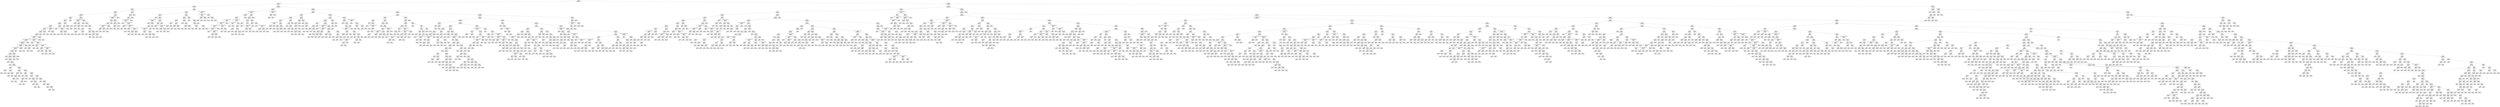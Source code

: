 digraph Tree {
node [shape=box, style="rounded", color="black", fontname=helvetica] ;
edge [fontname=helvetica] ;
0 [label="281 <= -1.9\ngini = 0.5\nsamples = 3434\nvalue = [2677, 2673]"] ;
1 [label="35 <= -5.2\ngini = 0.5\nsamples = 875\nvalue = [740, 632]"] ;
0 -> 1 [labeldistance=2.5, labelangle=45, headlabel="True"] ;
2 [label="112 <= -5.1\ngini = 0.5\nsamples = 250\nvalue = [181, 191]"] ;
1 -> 2 ;
3 [label="354 <= -1.9\ngini = 0.5\nsamples = 187\nvalue = [143, 126]"] ;
2 -> 3 ;
4 [label="281 <= -5.6\ngini = 0.5\nsamples = 170\nvalue = [122, 118]"] ;
3 -> 4 ;
5 [label="211 <= -5.9\ngini = 0.5\nsamples = 143\nvalue = [96, 105]"] ;
4 -> 5 ;
6 [label="45 <= 0.4\ngini = 0.5\nsamples = 122\nvalue = [86, 84]"] ;
5 -> 6 ;
7 [label="250 <= -6.0\ngini = 0.5\nsamples = 120\nvalue = [83, 84]"] ;
6 -> 7 ;
8 [label="372 <= -5.5\ngini = 0.5\nsamples = 116\nvalue = [78, 82]"] ;
7 -> 8 ;
9 [label="238 <= -3.3\ngini = 0.5\nsamples = 110\nvalue = [76, 77]"] ;
8 -> 9 ;
10 [label="392 <= -3.0\ngini = 0.5\nsamples = 107\nvalue = [73, 76]"] ;
9 -> 10 ;
11 [label="376 <= -3.1\ngini = 0.5\nsamples = 105\nvalue = [71, 75]"] ;
10 -> 11 ;
12 [label="109 <= -4.4\ngini = 0.5\nsamples = 104\nvalue = [67, 75]"] ;
11 -> 12 ;
13 [label="2 <= -1.7014117331926443e+38\ngini = 0.5\nsamples = 102\nvalue = [65, 74]"] ;
12 -> 13 ;
14 [label="396 <= -1.7014117331926443e+38\ngini = 0.5\nsamples = 92\nvalue = [59, 68]"] ;
13 -> 14 ;
15 [label="58 <= -1.7014117331926443e+38\ngini = 0.5\nsamples = 91\nvalue = [59, 66]"] ;
14 -> 15 ;
16 [label="19 <= -1.7014117331926443e+38\ngini = 0.5\nsamples = 88\nvalue = [57, 65]"] ;
15 -> 16 ;
17 [label="29 <= -1.7014117331926443e+38\ngini = 0.5\nsamples = 86\nvalue = [55, 63]"] ;
16 -> 17 ;
18 [label="rain <= 1401.5\ngini = 0.5\nsamples = 85\nvalue = [55, 62]"] ;
17 -> 18 ;
19 [label="rain <= 18.5\ngini = 0.5\nsamples = 58\nvalue = [51, 28]"] ;
18 -> 19 ;
20 [label="gini = 0.0\nsamples = 3\nvalue = [0, 3]"] ;
19 -> 20 ;
21 [label="rain <= 28.5\ngini = 0.4\nsamples = 55\nvalue = [51, 25]"] ;
19 -> 21 ;
22 [label="gini = 0.0\nsamples = 4\nvalue = [7, 0]"] ;
21 -> 22 ;
23 [label="rain <= 32.0\ngini = 0.5\nsamples = 51\nvalue = [44, 25]"] ;
21 -> 23 ;
24 [label="gini = 0.0\nsamples = 1\nvalue = [0, 2]"] ;
23 -> 24 ;
25 [label="rain <= 37.0\ngini = 0.5\nsamples = 50\nvalue = [44, 23]"] ;
23 -> 25 ;
26 [label="gini = 0.0\nsamples = 2\nvalue = [3, 0]"] ;
25 -> 26 ;
27 [label="rain <= 114.0\ngini = 0.5\nsamples = 48\nvalue = [41, 23]"] ;
25 -> 27 ;
28 [label="rain <= 56.5\ngini = 0.5\nsamples = 9\nvalue = [4, 6]"] ;
27 -> 28 ;
29 [label="rain <= 43.5\ngini = 0.4\nsamples = 3\nvalue = [3, 1]"] ;
28 -> 29 ;
30 [label="gini = 0.0\nsamples = 1\nvalue = [0, 1]"] ;
29 -> 30 ;
31 [label="gini = 0.0\nsamples = 2\nvalue = [3, 0]"] ;
29 -> 31 ;
32 [label="rain <= 70.0\ngini = 0.3\nsamples = 6\nvalue = [1, 5]"] ;
28 -> 32 ;
33 [label="gini = 0.0\nsamples = 3\nvalue = [0, 3]"] ;
32 -> 33 ;
34 [label="rain <= 87.0\ngini = 0.4\nsamples = 3\nvalue = [1, 2]"] ;
32 -> 34 ;
35 [label="gini = 0.0\nsamples = 1\nvalue = [1, 0]"] ;
34 -> 35 ;
36 [label="gini = 0.0\nsamples = 2\nvalue = [0, 2]"] ;
34 -> 36 ;
37 [label="rain <= 285.0\ngini = 0.4\nsamples = 39\nvalue = [37, 17]"] ;
27 -> 37 ;
38 [label="rain <= 183.0\ngini = 0.2\nsamples = 11\nvalue = [15, 2]"] ;
37 -> 38 ;
39 [label="rain <= 162.5\ngini = 0.3\nsamples = 6\nvalue = [7, 2]"] ;
38 -> 39 ;
40 [label="rain <= 134.0\ngini = 0.2\nsamples = 5\nvalue = [7, 1]"] ;
39 -> 40 ;
41 [label="rain <= 126.0\ngini = 0.4\nsamples = 2\nvalue = [3, 1]"] ;
40 -> 41 ;
42 [label="gini = 0.0\nsamples = 1\nvalue = [3, 0]"] ;
41 -> 42 ;
43 [label="gini = 0.0\nsamples = 1\nvalue = [0, 1]"] ;
41 -> 43 ;
44 [label="gini = 0.0\nsamples = 3\nvalue = [4, 0]"] ;
40 -> 44 ;
45 [label="gini = 0.0\nsamples = 1\nvalue = [0, 1]"] ;
39 -> 45 ;
46 [label="gini = 0.0\nsamples = 5\nvalue = [8, 0]"] ;
38 -> 46 ;
47 [label="rain <= 420.0\ngini = 0.5\nsamples = 28\nvalue = [22, 15]"] ;
37 -> 47 ;
48 [label="rain <= 310.0\ngini = 0.4\nsamples = 8\nvalue = [3, 7]"] ;
47 -> 48 ;
49 [label="gini = 0.0\nsamples = 1\nvalue = [0, 3]"] ;
48 -> 49 ;
50 [label="rain <= 350.5\ngini = 0.5\nsamples = 7\nvalue = [3, 4]"] ;
48 -> 50 ;
51 [label="rain <= 345.0\ngini = 0.4\nsamples = 4\nvalue = [3, 1]"] ;
50 -> 51 ;
52 [label="rain <= 330.0\ngini = 0.5\nsamples = 2\nvalue = [1, 1]"] ;
51 -> 52 ;
53 [label="gini = 0.0\nsamples = 1\nvalue = [1, 0]"] ;
52 -> 53 ;
54 [label="gini = 0.0\nsamples = 1\nvalue = [0, 1]"] ;
52 -> 54 ;
55 [label="gini = 0.0\nsamples = 2\nvalue = [2, 0]"] ;
51 -> 55 ;
56 [label="gini = 0.0\nsamples = 3\nvalue = [0, 3]"] ;
50 -> 56 ;
57 [label="rain <= 989.5\ngini = 0.4\nsamples = 20\nvalue = [19, 8]"] ;
47 -> 57 ;
58 [label="rain <= 460.0\ngini = 0.3\nsamples = 11\nvalue = [11, 2]"] ;
57 -> 58 ;
59 [label="gini = 0.0\nsamples = 2\nvalue = [3, 0]"] ;
58 -> 59 ;
60 [label="rain <= 525.0\ngini = 0.3\nsamples = 9\nvalue = [8, 2]"] ;
58 -> 60 ;
61 [label="gini = 0.0\nsamples = 1\nvalue = [0, 1]"] ;
60 -> 61 ;
62 [label="rain <= 790.5\ngini = 0.2\nsamples = 8\nvalue = [8, 1]"] ;
60 -> 62 ;
63 [label="gini = 0.0\nsamples = 5\nvalue = [5, 0]"] ;
62 -> 63 ;
64 [label="rain <= 804.0\ngini = 0.4\nsamples = 3\nvalue = [3, 1]"] ;
62 -> 64 ;
65 [label="gini = 0.0\nsamples = 1\nvalue = [0, 1]"] ;
64 -> 65 ;
66 [label="gini = 0.0\nsamples = 2\nvalue = [3, 0]"] ;
64 -> 66 ;
67 [label="rain <= 1039.5\ngini = 0.5\nsamples = 9\nvalue = [8, 6]"] ;
57 -> 67 ;
68 [label="gini = 0.0\nsamples = 2\nvalue = [0, 2]"] ;
67 -> 68 ;
69 [label="rain <= 1169.5\ngini = 0.4\nsamples = 7\nvalue = [8, 4]"] ;
67 -> 69 ;
70 [label="gini = 0.0\nsamples = 2\nvalue = [3, 0]"] ;
69 -> 70 ;
71 [label="rain <= 1212.0\ngini = 0.5\nsamples = 5\nvalue = [5, 4]"] ;
69 -> 71 ;
72 [label="gini = 0.0\nsamples = 1\nvalue = [0, 3]"] ;
71 -> 72 ;
73 [label="rain <= 1313.0\ngini = 0.3\nsamples = 4\nvalue = [5, 1]"] ;
71 -> 73 ;
74 [label="gini = 0.0\nsamples = 2\nvalue = [3, 0]"] ;
73 -> 74 ;
75 [label="rain <= 1363.5\ngini = 0.4\nsamples = 2\nvalue = [2, 1]"] ;
73 -> 75 ;
76 [label="gini = 0.0\nsamples = 1\nvalue = [0, 1]"] ;
75 -> 76 ;
77 [label="gini = 0.0\nsamples = 1\nvalue = [2, 0]"] ;
75 -> 77 ;
78 [label="rain <= 2312.5\ngini = 0.2\nsamples = 27\nvalue = [4, 34]"] ;
18 -> 78 ;
79 [label="rain <= 2000.5\ngini = 0.4\nsamples = 11\nvalue = [4, 12]"] ;
78 -> 79 ;
80 [label="gini = 0.0\nsamples = 9\nvalue = [0, 12]"] ;
79 -> 80 ;
81 [label="gini = 0.0\nsamples = 2\nvalue = [4, 0]"] ;
79 -> 81 ;
82 [label="gini = 0.0\nsamples = 16\nvalue = [0, 22]"] ;
78 -> 82 ;
83 [label="gini = 0.0\nsamples = 1\nvalue = [0, 1]"] ;
17 -> 83 ;
84 [label="rain <= 1470.0\ngini = 0.5\nsamples = 2\nvalue = [2, 2]"] ;
16 -> 84 ;
85 [label="gini = 0.0\nsamples = 1\nvalue = [2, 0]"] ;
84 -> 85 ;
86 [label="gini = 0.0\nsamples = 1\nvalue = [0, 2]"] ;
84 -> 86 ;
87 [label="rain <= 46.0\ngini = 0.4\nsamples = 3\nvalue = [2, 1]"] ;
15 -> 87 ;
88 [label="gini = 0.0\nsamples = 1\nvalue = [1, 0]"] ;
87 -> 88 ;
89 [label="rain <= 179.0\ngini = 0.5\nsamples = 2\nvalue = [1, 1]"] ;
87 -> 89 ;
90 [label="gini = 0.0\nsamples = 1\nvalue = [0, 1]"] ;
89 -> 90 ;
91 [label="gini = 0.0\nsamples = 1\nvalue = [1, 0]"] ;
89 -> 91 ;
92 [label="gini = 0.0\nsamples = 1\nvalue = [0, 2]"] ;
14 -> 92 ;
93 [label="392 <= -1.7014117331926443e+38\ngini = 0.5\nsamples = 10\nvalue = [6, 6]"] ;
13 -> 93 ;
94 [label="rain <= 719.0\ngini = 0.5\nsamples = 2\nvalue = [1, 1]"] ;
93 -> 94 ;
95 [label="gini = 0.0\nsamples = 1\nvalue = [1, 0]"] ;
94 -> 95 ;
96 [label="gini = 0.0\nsamples = 1\nvalue = [0, 1]"] ;
94 -> 96 ;
97 [label="64 <= -1.7014117331926443e+38\ngini = 0.5\nsamples = 8\nvalue = [5, 5]"] ;
93 -> 97 ;
98 [label="rain <= 581.5\ngini = 0.5\nsamples = 2\nvalue = [1, 1]"] ;
97 -> 98 ;
99 [label="gini = 0.0\nsamples = 1\nvalue = [1, 0]"] ;
98 -> 99 ;
100 [label="gini = 0.0\nsamples = 1\nvalue = [0, 1]"] ;
98 -> 100 ;
101 [label="242 <= -1.7014117331926443e+38\ngini = 0.5\nsamples = 6\nvalue = [4, 4]"] ;
97 -> 101 ;
102 [label="rain <= 188.5\ngini = 0.5\nsamples = 2\nvalue = [2, 2]"] ;
101 -> 102 ;
103 [label="gini = 0.0\nsamples = 1\nvalue = [0, 2]"] ;
102 -> 103 ;
104 [label="gini = 0.0\nsamples = 1\nvalue = [2, 0]"] ;
102 -> 104 ;
105 [label="234 <= -1.7014117331926443e+38\ngini = 0.5\nsamples = 4\nvalue = [2, 2]"] ;
101 -> 105 ;
106 [label="rain <= 712.5\ngini = 0.5\nsamples = 2\nvalue = [1, 1]"] ;
105 -> 106 ;
107 [label="gini = 0.0\nsamples = 1\nvalue = [0, 1]"] ;
106 -> 107 ;
108 [label="gini = 0.0\nsamples = 1\nvalue = [1, 0]"] ;
106 -> 108 ;
109 [label="rain <= 2227.5\ngini = 0.5\nsamples = 2\nvalue = [1, 1]"] ;
105 -> 109 ;
110 [label="gini = 0.0\nsamples = 1\nvalue = [1, 0]"] ;
109 -> 110 ;
111 [label="gini = 0.0\nsamples = 1\nvalue = [0, 1]"] ;
109 -> 111 ;
112 [label="rain <= 1020.0\ngini = 0.4\nsamples = 2\nvalue = [2, 1]"] ;
12 -> 112 ;
113 [label="gini = 0.0\nsamples = 1\nvalue = [2, 0]"] ;
112 -> 113 ;
114 [label="gini = 0.0\nsamples = 1\nvalue = [0, 1]"] ;
112 -> 114 ;
115 [label="gini = 0.0\nsamples = 1\nvalue = [4, 0]"] ;
11 -> 115 ;
116 [label="rain <= 105.5\ngini = 0.4\nsamples = 2\nvalue = [2, 1]"] ;
10 -> 116 ;
117 [label="gini = 0.0\nsamples = 1\nvalue = [0, 1]"] ;
116 -> 117 ;
118 [label="gini = 0.0\nsamples = 1\nvalue = [2, 0]"] ;
116 -> 118 ;
119 [label="396 <= -1.7014117331926443e+38\ngini = 0.4\nsamples = 3\nvalue = [3, 1]"] ;
9 -> 119 ;
120 [label="gini = 0.0\nsamples = 1\nvalue = [1, 0]"] ;
119 -> 120 ;
121 [label="rain <= 258.5\ngini = 0.4\nsamples = 2\nvalue = [2, 1]"] ;
119 -> 121 ;
122 [label="gini = 0.0\nsamples = 1\nvalue = [2, 0]"] ;
121 -> 122 ;
123 [label="gini = 0.0\nsamples = 1\nvalue = [0, 1]"] ;
121 -> 123 ;
124 [label="295 <= -3.2\ngini = 0.4\nsamples = 6\nvalue = [2, 5]"] ;
8 -> 124 ;
125 [label="gini = 0.0\nsamples = 2\nvalue = [0, 2]"] ;
124 -> 125 ;
126 [label="341 <= -1.7014117331926443e+38\ngini = 0.5\nsamples = 4\nvalue = [2, 3]"] ;
124 -> 126 ;
127 [label="rain <= 559.0\ngini = 0.4\nsamples = 2\nvalue = [1, 2]"] ;
126 -> 127 ;
128 [label="gini = 0.0\nsamples = 1\nvalue = [0, 2]"] ;
127 -> 128 ;
129 [label="gini = 0.0\nsamples = 1\nvalue = [1, 0]"] ;
127 -> 129 ;
130 [label="rain <= 2116.5\ngini = 0.5\nsamples = 2\nvalue = [1, 1]"] ;
126 -> 130 ;
131 [label="gini = 0.0\nsamples = 1\nvalue = [1, 0]"] ;
130 -> 131 ;
132 [label="gini = 0.0\nsamples = 1\nvalue = [0, 1]"] ;
130 -> 132 ;
133 [label="218 <= -4.3\ngini = 0.4\nsamples = 4\nvalue = [5, 2]"] ;
7 -> 133 ;
134 [label="gini = 0.0\nsamples = 2\nvalue = [3, 0]"] ;
133 -> 134 ;
135 [label="rain <= 123.0\ngini = 0.5\nsamples = 2\nvalue = [2, 2]"] ;
133 -> 135 ;
136 [label="gini = 0.0\nsamples = 1\nvalue = [0, 2]"] ;
135 -> 136 ;
137 [label="gini = 0.0\nsamples = 1\nvalue = [2, 0]"] ;
135 -> 137 ;
138 [label="gini = 0.0\nsamples = 2\nvalue = [3, 0]"] ;
6 -> 138 ;
139 [label="189 <= -5.7\ngini = 0.4\nsamples = 21\nvalue = [10, 21]"] ;
5 -> 139 ;
140 [label="177 <= -1.7014117331926443e+38\ngini = 0.3\nsamples = 9\nvalue = [2, 10]"] ;
139 -> 140 ;
141 [label="rain <= 5997.0\ngini = 0.5\nsamples = 2\nvalue = [1, 1]"] ;
140 -> 141 ;
142 [label="gini = 0.0\nsamples = 1\nvalue = [1, 0]"] ;
141 -> 142 ;
143 [label="gini = 0.0\nsamples = 1\nvalue = [0, 1]"] ;
141 -> 143 ;
144 [label="242 <= -6.0\ngini = 0.2\nsamples = 7\nvalue = [1, 9]"] ;
140 -> 144 ;
145 [label="rain <= 3192.0\ngini = 0.3\nsamples = 2\nvalue = [1, 4]"] ;
144 -> 145 ;
146 [label="gini = 0.0\nsamples = 1\nvalue = [0, 4]"] ;
145 -> 146 ;
147 [label="gini = 0.0\nsamples = 1\nvalue = [1, 0]"] ;
145 -> 147 ;
148 [label="gini = 0.0\nsamples = 5\nvalue = [0, 5]"] ;
144 -> 148 ;
149 [label="209 <= -5.7\ngini = 0.5\nsamples = 12\nvalue = [8, 11]"] ;
139 -> 149 ;
150 [label="gini = 0.0\nsamples = 1\nvalue = [1, 0]"] ;
149 -> 150 ;
151 [label="247 <= -6.0\ngini = 0.5\nsamples = 11\nvalue = [7, 11]"] ;
149 -> 151 ;
152 [label="gini = 0.0\nsamples = 1\nvalue = [0, 1]"] ;
151 -> 152 ;
153 [label="130 <= -5.9\ngini = 0.5\nsamples = 10\nvalue = [7, 10]"] ;
151 -> 153 ;
154 [label="281 <= -5.7\ngini = 0.5\nsamples = 4\nvalue = [3, 3]"] ;
153 -> 154 ;
155 [label="rain <= 2010.0\ngini = 0.5\nsamples = 2\nvalue = [2, 2]"] ;
154 -> 155 ;
156 [label="gini = 0.0\nsamples = 1\nvalue = [2, 0]"] ;
155 -> 156 ;
157 [label="gini = 0.0\nsamples = 1\nvalue = [0, 2]"] ;
155 -> 157 ;
158 [label="rain <= 1359.0\ngini = 0.5\nsamples = 2\nvalue = [1, 1]"] ;
154 -> 158 ;
159 [label="gini = 0.0\nsamples = 1\nvalue = [0, 1]"] ;
158 -> 159 ;
160 [label="gini = 0.0\nsamples = 1\nvalue = [1, 0]"] ;
158 -> 160 ;
161 [label="99 <= -5.8\ngini = 0.5\nsamples = 6\nvalue = [4, 7]"] ;
153 -> 161 ;
162 [label="rain <= 415.5\ngini = 0.5\nsamples = 2\nvalue = [2, 3]"] ;
161 -> 162 ;
163 [label="gini = 0.0\nsamples = 1\nvalue = [2, 0]"] ;
162 -> 163 ;
164 [label="gini = 0.0\nsamples = 1\nvalue = [0, 3]"] ;
162 -> 164 ;
165 [label="192 <= -3.9\ngini = 0.4\nsamples = 4\nvalue = [2, 4]"] ;
161 -> 165 ;
166 [label="rain <= 899.5\ngini = 0.4\nsamples = 2\nvalue = [1, 2]"] ;
165 -> 166 ;
167 [label="gini = 0.0\nsamples = 1\nvalue = [1, 0]"] ;
166 -> 167 ;
168 [label="gini = 0.0\nsamples = 1\nvalue = [0, 2]"] ;
166 -> 168 ;
169 [label="rain <= 1585.0\ngini = 0.4\nsamples = 2\nvalue = [1, 2]"] ;
165 -> 169 ;
170 [label="gini = 0.0\nsamples = 1\nvalue = [1, 0]"] ;
169 -> 170 ;
171 [label="gini = 0.0\nsamples = 1\nvalue = [0, 2]"] ;
169 -> 171 ;
172 [label="75 <= -5.3\ngini = 0.4\nsamples = 27\nvalue = [26, 13]"] ;
4 -> 172 ;
173 [label="90 <= -1.7014117331926443e+38\ngini = 0.4\nsamples = 24\nvalue = [26, 9]"] ;
172 -> 173 ;
174 [label="69 <= -5.5\ngini = 0.5\nsamples = 11\nvalue = [8, 7]"] ;
173 -> 174 ;
175 [label="51 <= -4.3\ngini = 0.5\nsamples = 10\nvalue = [7, 7]"] ;
174 -> 175 ;
176 [label="194 <= -1.7014117331926443e+38\ngini = 0.5\nsamples = 8\nvalue = [6, 5]"] ;
175 -> 176 ;
177 [label="rain <= 283.0\ngini = 0.5\nsamples = 4\nvalue = [3, 2]"] ;
176 -> 177 ;
178 [label="gini = 0.0\nsamples = 2\nvalue = [3, 0]"] ;
177 -> 178 ;
179 [label="gini = 0.0\nsamples = 2\nvalue = [0, 2]"] ;
177 -> 179 ;
180 [label="rain <= 1047.5\ngini = 0.5\nsamples = 4\nvalue = [3, 3]"] ;
176 -> 180 ;
181 [label="gini = 0.0\nsamples = 2\nvalue = [3, 0]"] ;
180 -> 181 ;
182 [label="gini = 0.0\nsamples = 2\nvalue = [0, 3]"] ;
180 -> 182 ;
183 [label="rain <= 391.0\ngini = 0.4\nsamples = 2\nvalue = [1, 2]"] ;
175 -> 183 ;
184 [label="gini = 0.0\nsamples = 1\nvalue = [1, 0]"] ;
183 -> 184 ;
185 [label="gini = 0.0\nsamples = 1\nvalue = [0, 2]"] ;
183 -> 185 ;
186 [label="gini = 0.0\nsamples = 1\nvalue = [1, 0]"] ;
174 -> 186 ;
187 [label="115 <= -5.0\ngini = 0.2\nsamples = 13\nvalue = [18, 2]"] ;
173 -> 187 ;
188 [label="203 <= -6.0\ngini = 0.1\nsamples = 12\nvalue = [18, 1]"] ;
187 -> 188 ;
189 [label="rain <= 1274.0\ngini = 0.4\nsamples = 2\nvalue = [2, 1]"] ;
188 -> 189 ;
190 [label="gini = 0.0\nsamples = 1\nvalue = [2, 0]"] ;
189 -> 190 ;
191 [label="gini = 0.0\nsamples = 1\nvalue = [0, 1]"] ;
189 -> 191 ;
192 [label="gini = 0.0\nsamples = 10\nvalue = [16, 0]"] ;
188 -> 192 ;
193 [label="gini = 0.0\nsamples = 1\nvalue = [0, 1]"] ;
187 -> 193 ;
194 [label="gini = 0.0\nsamples = 3\nvalue = [0, 4]"] ;
172 -> 194 ;
195 [label="14 <= 0.6\ngini = 0.4\nsamples = 17\nvalue = [21, 8]"] ;
3 -> 195 ;
196 [label="191 <= -1.4\ngini = 0.3\nsamples = 15\nvalue = [21, 6]"] ;
195 -> 196 ;
197 [label="25 <= 0.1\ngini = 0.4\nsamples = 10\nvalue = [13, 6]"] ;
196 -> 197 ;
198 [label="372 <= -1.7014117331926443e+38\ngini = 0.5\nsamples = 9\nvalue = [11, 6]"] ;
197 -> 198 ;
199 [label="gini = 0.0\nsamples = 1\nvalue = [0, 1]"] ;
198 -> 199 ;
200 [label="246 <= -1.7014117331926443e+38\ngini = 0.4\nsamples = 8\nvalue = [11, 5]"] ;
198 -> 200 ;
201 [label="rain <= 455.0\ngini = 0.3\nsamples = 2\nvalue = [4, 1]"] ;
200 -> 201 ;
202 [label="gini = 0.0\nsamples = 1\nvalue = [4, 0]"] ;
201 -> 202 ;
203 [label="gini = 0.0\nsamples = 1\nvalue = [0, 1]"] ;
201 -> 203 ;
204 [label="103 <= -1.7014117331926443e+38\ngini = 0.5\nsamples = 6\nvalue = [7, 4]"] ;
200 -> 204 ;
205 [label="rain <= 624.0\ngini = 0.5\nsamples = 2\nvalue = [3, 2]"] ;
204 -> 205 ;
206 [label="gini = 0.0\nsamples = 1\nvalue = [0, 2]"] ;
205 -> 206 ;
207 [label="gini = 0.0\nsamples = 1\nvalue = [3, 0]"] ;
205 -> 207 ;
208 [label="170 <= -1.7014117331926443e+38\ngini = 0.4\nsamples = 4\nvalue = [4, 2]"] ;
204 -> 208 ;
209 [label="rain <= 755.5\ngini = 0.4\nsamples = 2\nvalue = [2, 1]"] ;
208 -> 209 ;
210 [label="gini = 0.0\nsamples = 1\nvalue = [2, 0]"] ;
209 -> 210 ;
211 [label="gini = 0.0\nsamples = 1\nvalue = [0, 1]"] ;
209 -> 211 ;
212 [label="rain <= 1253.0\ngini = 0.4\nsamples = 2\nvalue = [2, 1]"] ;
208 -> 212 ;
213 [label="gini = 0.0\nsamples = 1\nvalue = [2, 0]"] ;
212 -> 213 ;
214 [label="gini = 0.0\nsamples = 1\nvalue = [0, 1]"] ;
212 -> 214 ;
215 [label="gini = 0.0\nsamples = 1\nvalue = [2, 0]"] ;
197 -> 215 ;
216 [label="gini = 0.0\nsamples = 5\nvalue = [8, 0]"] ;
196 -> 216 ;
217 [label="gini = 0.0\nsamples = 2\nvalue = [0, 2]"] ;
195 -> 217 ;
218 [label="50 <= 0.6\ngini = 0.5\nsamples = 63\nvalue = [38, 65]"] ;
2 -> 218 ;
219 [label="371 <= -3.3\ngini = 0.4\nsamples = 51\nvalue = [25, 61]"] ;
218 -> 219 ;
220 [label="124 <= -5.0\ngini = 0.3\nsamples = 31\nvalue = [10, 43]"] ;
219 -> 220 ;
221 [label="gini = 0.0\nsamples = 9\nvalue = [0, 18]"] ;
220 -> 221 ;
222 [label="269 <= -4.2\ngini = 0.4\nsamples = 22\nvalue = [10, 25]"] ;
220 -> 222 ;
223 [label="337 <= -1.7014117331926443e+38\ngini = 0.5\nsamples = 9\nvalue = [7, 5]"] ;
222 -> 223 ;
224 [label="gini = 0.0\nsamples = 1\nvalue = [1, 0]"] ;
223 -> 224 ;
225 [label="rain <= 1586.0\ngini = 0.5\nsamples = 8\nvalue = [6, 5]"] ;
223 -> 225 ;
226 [label="49 <= -4.7\ngini = 0.4\nsamples = 7\nvalue = [6, 3]"] ;
225 -> 226 ;
227 [label="233 <= -1.7014117331926443e+38\ngini = 0.5\nsamples = 6\nvalue = [4, 3]"] ;
226 -> 227 ;
228 [label="rain <= 649.5\ngini = 0.4\nsamples = 2\nvalue = [2, 1]"] ;
227 -> 228 ;
229 [label="gini = 0.0\nsamples = 1\nvalue = [0, 1]"] ;
228 -> 229 ;
230 [label="gini = 0.0\nsamples = 1\nvalue = [2, 0]"] ;
228 -> 230 ;
231 [label="120 <= -4.5\ngini = 0.5\nsamples = 4\nvalue = [2, 2]"] ;
227 -> 231 ;
232 [label="rain <= 367.0\ngini = 0.5\nsamples = 2\nvalue = [1, 1]"] ;
231 -> 232 ;
233 [label="gini = 0.0\nsamples = 1\nvalue = [0, 1]"] ;
232 -> 233 ;
234 [label="gini = 0.0\nsamples = 1\nvalue = [1, 0]"] ;
232 -> 234 ;
235 [label="rain <= 765.5\ngini = 0.5\nsamples = 2\nvalue = [1, 1]"] ;
231 -> 235 ;
236 [label="gini = 0.0\nsamples = 1\nvalue = [0, 1]"] ;
235 -> 236 ;
237 [label="gini = 0.0\nsamples = 1\nvalue = [1, 0]"] ;
235 -> 237 ;
238 [label="gini = 0.0\nsamples = 1\nvalue = [2, 0]"] ;
226 -> 238 ;
239 [label="gini = 0.0\nsamples = 1\nvalue = [0, 2]"] ;
225 -> 239 ;
240 [label="94 <= -4.7\ngini = 0.2\nsamples = 13\nvalue = [3, 20]"] ;
222 -> 240 ;
241 [label="25 <= -4.6\ngini = 0.4\nsamples = 6\nvalue = [3, 7]"] ;
240 -> 241 ;
242 [label="rain <= 674.0\ngini = 0.5\nsamples = 2\nvalue = [1, 1]"] ;
241 -> 242 ;
243 [label="gini = 0.0\nsamples = 1\nvalue = [1, 0]"] ;
242 -> 243 ;
244 [label="gini = 0.0\nsamples = 1\nvalue = [0, 1]"] ;
242 -> 244 ;
245 [label="262 <= -1.7014117331926443e+38\ngini = 0.4\nsamples = 4\nvalue = [2, 6]"] ;
241 -> 245 ;
246 [label="rain <= 547.0\ngini = 0.4\nsamples = 2\nvalue = [1, 3]"] ;
245 -> 246 ;
247 [label="gini = 0.0\nsamples = 1\nvalue = [0, 3]"] ;
246 -> 247 ;
248 [label="gini = 0.0\nsamples = 1\nvalue = [1, 0]"] ;
246 -> 248 ;
249 [label="rain <= 516.0\ngini = 0.4\nsamples = 2\nvalue = [1, 3]"] ;
245 -> 249 ;
250 [label="gini = 0.0\nsamples = 1\nvalue = [1, 0]"] ;
249 -> 250 ;
251 [label="gini = 0.0\nsamples = 1\nvalue = [0, 3]"] ;
249 -> 251 ;
252 [label="gini = 0.0\nsamples = 7\nvalue = [0, 13]"] ;
240 -> 252 ;
253 [label="53 <= -1.0\ngini = 0.5\nsamples = 20\nvalue = [15, 18]"] ;
219 -> 253 ;
254 [label="319 <= -1.4\ngini = 0.5\nsamples = 11\nvalue = [13, 10]"] ;
253 -> 254 ;
255 [label="29 <= -3.9\ngini = 0.5\nsamples = 6\nvalue = [7, 8]"] ;
254 -> 255 ;
256 [label="rain <= 215.5\ngini = 0.5\nsamples = 2\nvalue = [2, 3]"] ;
255 -> 256 ;
257 [label="gini = 0.0\nsamples = 1\nvalue = [2, 0]"] ;
256 -> 257 ;
258 [label="gini = 0.0\nsamples = 1\nvalue = [0, 3]"] ;
256 -> 258 ;
259 [label="53 <= -2.4\ngini = 0.5\nsamples = 4\nvalue = [5, 5]"] ;
255 -> 259 ;
260 [label="rain <= 448.0\ngini = 0.5\nsamples = 2\nvalue = [2, 2]"] ;
259 -> 260 ;
261 [label="gini = 0.0\nsamples = 1\nvalue = [0, 2]"] ;
260 -> 261 ;
262 [label="gini = 0.0\nsamples = 1\nvalue = [2, 0]"] ;
260 -> 262 ;
263 [label="rain <= 125.0\ngini = 0.5\nsamples = 2\nvalue = [3, 3]"] ;
259 -> 263 ;
264 [label="gini = 0.0\nsamples = 1\nvalue = [0, 3]"] ;
263 -> 264 ;
265 [label="gini = 0.0\nsamples = 1\nvalue = [3, 0]"] ;
263 -> 265 ;
266 [label="286 <= -2.1\ngini = 0.4\nsamples = 5\nvalue = [6, 2]"] ;
254 -> 266 ;
267 [label="gini = 0.0\nsamples = 1\nvalue = [2, 0]"] ;
266 -> 267 ;
268 [label="73 <= -0.3\ngini = 0.4\nsamples = 4\nvalue = [4, 2]"] ;
266 -> 268 ;
269 [label="rain <= 181.0\ngini = 0.4\nsamples = 2\nvalue = [2, 1]"] ;
268 -> 269 ;
270 [label="gini = 0.0\nsamples = 1\nvalue = [0, 1]"] ;
269 -> 270 ;
271 [label="gini = 0.0\nsamples = 1\nvalue = [2, 0]"] ;
269 -> 271 ;
272 [label="rain <= 432.0\ngini = 0.4\nsamples = 2\nvalue = [2, 1]"] ;
268 -> 272 ;
273 [label="gini = 0.0\nsamples = 1\nvalue = [0, 1]"] ;
272 -> 273 ;
274 [label="gini = 0.0\nsamples = 1\nvalue = [2, 0]"] ;
272 -> 274 ;
275 [label="322 <= -0.6\ngini = 0.3\nsamples = 9\nvalue = [2, 8]"] ;
253 -> 275 ;
276 [label="gini = 0.0\nsamples = 4\nvalue = [0, 5]"] ;
275 -> 276 ;
277 [label="122 <= 0.2\ngini = 0.5\nsamples = 5\nvalue = [2, 3]"] ;
275 -> 277 ;
278 [label="359 <= 0.1\ngini = 0.5\nsamples = 4\nvalue = [2, 2]"] ;
277 -> 278 ;
279 [label="rain <= 1802.0\ngini = 0.5\nsamples = 2\nvalue = [1, 1]"] ;
278 -> 279 ;
280 [label="gini = 0.0\nsamples = 1\nvalue = [0, 1]"] ;
279 -> 280 ;
281 [label="gini = 0.0\nsamples = 1\nvalue = [1, 0]"] ;
279 -> 281 ;
282 [label="rain <= 1751.0\ngini = 0.5\nsamples = 2\nvalue = [1, 1]"] ;
278 -> 282 ;
283 [label="gini = 0.0\nsamples = 1\nvalue = [1, 0]"] ;
282 -> 283 ;
284 [label="gini = 0.0\nsamples = 1\nvalue = [0, 1]"] ;
282 -> 284 ;
285 [label="gini = 0.0\nsamples = 1\nvalue = [0, 1]"] ;
277 -> 285 ;
286 [label="79 <= -1.7014117331926443e+38\ngini = 0.4\nsamples = 12\nvalue = [13, 4]"] ;
218 -> 286 ;
287 [label="127 <= -1.7014117331926443e+38\ngini = 0.5\nsamples = 4\nvalue = [2, 3]"] ;
286 -> 287 ;
288 [label="rain <= 1852.0\ngini = 0.4\nsamples = 2\nvalue = [1, 2]"] ;
287 -> 288 ;
289 [label="gini = 0.0\nsamples = 1\nvalue = [1, 0]"] ;
288 -> 289 ;
290 [label="gini = 0.0\nsamples = 1\nvalue = [0, 2]"] ;
288 -> 290 ;
291 [label="rain <= 405.0\ngini = 0.5\nsamples = 2\nvalue = [1, 1]"] ;
287 -> 291 ;
292 [label="gini = 0.0\nsamples = 1\nvalue = [1, 0]"] ;
291 -> 292 ;
293 [label="gini = 0.0\nsamples = 1\nvalue = [0, 1]"] ;
291 -> 293 ;
294 [label="326 <= 1.8\ngini = 0.2\nsamples = 8\nvalue = [11, 1]"] ;
286 -> 294 ;
295 [label="gini = 0.0\nsamples = 6\nvalue = [9, 0]"] ;
294 -> 295 ;
296 [label="rain <= 963.0\ngini = 0.4\nsamples = 2\nvalue = [2, 1]"] ;
294 -> 296 ;
297 [label="gini = 0.0\nsamples = 1\nvalue = [2, 0]"] ;
296 -> 297 ;
298 [label="gini = 0.0\nsamples = 1\nvalue = [0, 1]"] ;
296 -> 298 ;
299 [label="134 <= -5.1\ngini = 0.5\nsamples = 625\nvalue = [559, 441]"] ;
1 -> 299 ;
300 [label="rain <= 1142.0\ngini = 0.4\nsamples = 87\nvalue = [99, 47]"] ;
299 -> 300 ;
301 [label="205 <= -1.7014117331926443e+38\ngini = 0.3\nsamples = 70\nvalue = [92, 26]"] ;
300 -> 301 ;
302 [label="rain <= 594.5\ngini = 0.5\nsamples = 29\nvalue = [30, 16]"] ;
301 -> 302 ;
303 [label="rain <= 215.5\ngini = 0.5\nsamples = 24\nvalue = [19, 16]"] ;
302 -> 303 ;
304 [label="149 <= -1.7014117331926443e+38\ngini = 0.4\nsamples = 14\nvalue = [15, 7]"] ;
303 -> 304 ;
305 [label="315 <= -1.7014117331926443e+38\ngini = 0.4\nsamples = 12\nvalue = [15, 5]"] ;
304 -> 305 ;
306 [label="392 <= -1.7014117331926443e+38\ngini = 0.5\nsamples = 7\nvalue = [4, 4]"] ;
305 -> 306 ;
307 [label="361 <= -1.7014117331926443e+38\ngini = 0.4\nsamples = 5\nvalue = [4, 2]"] ;
306 -> 307 ;
308 [label="gini = 0.0\nsamples = 1\nvalue = [1, 0]"] ;
307 -> 308 ;
309 [label="354 <= -1.7014117331926443e+38\ngini = 0.5\nsamples = 4\nvalue = [3, 2]"] ;
307 -> 309 ;
310 [label="rain <= 29.5\ngini = 0.4\nsamples = 2\nvalue = [2, 1]"] ;
309 -> 310 ;
311 [label="gini = 0.0\nsamples = 1\nvalue = [0, 1]"] ;
310 -> 311 ;
312 [label="gini = 0.0\nsamples = 1\nvalue = [2, 0]"] ;
310 -> 312 ;
313 [label="rain <= 37.0\ngini = 0.5\nsamples = 2\nvalue = [1, 1]"] ;
309 -> 313 ;
314 [label="gini = 0.0\nsamples = 1\nvalue = [0, 1]"] ;
313 -> 314 ;
315 [label="gini = 0.0\nsamples = 1\nvalue = [1, 0]"] ;
313 -> 315 ;
316 [label="gini = 0.0\nsamples = 2\nvalue = [0, 2]"] ;
306 -> 316 ;
317 [label="303 <= -1.7014117331926443e+38\ngini = 0.2\nsamples = 5\nvalue = [11, 1]"] ;
305 -> 317 ;
318 [label="gini = 0.0\nsamples = 3\nvalue = [8, 0]"] ;
317 -> 318 ;
319 [label="rain <= 62.5\ngini = 0.4\nsamples = 2\nvalue = [3, 1]"] ;
317 -> 319 ;
320 [label="gini = 0.0\nsamples = 1\nvalue = [0, 1]"] ;
319 -> 320 ;
321 [label="gini = 0.0\nsamples = 1\nvalue = [3, 0]"] ;
319 -> 321 ;
322 [label="gini = 0.0\nsamples = 2\nvalue = [0, 2]"] ;
304 -> 322 ;
323 [label="333 <= -1.7014117331926443e+38\ngini = 0.4\nsamples = 10\nvalue = [4, 9]"] ;
303 -> 323 ;
324 [label="366 <= -1.7014117331926443e+38\ngini = 0.3\nsamples = 4\nvalue = [4, 1]"] ;
323 -> 324 ;
325 [label="gini = 0.0\nsamples = 3\nvalue = [4, 0]"] ;
324 -> 325 ;
326 [label="gini = 0.0\nsamples = 1\nvalue = [0, 1]"] ;
324 -> 326 ;
327 [label="gini = 0.0\nsamples = 6\nvalue = [0, 8]"] ;
323 -> 327 ;
328 [label="gini = 0.0\nsamples = 5\nvalue = [11, 0]"] ;
302 -> 328 ;
329 [label="398 <= -3.1\ngini = 0.2\nsamples = 41\nvalue = [62, 10]"] ;
301 -> 329 ;
330 [label="238 <= -4.1\ngini = 0.3\nsamples = 29\nvalue = [41, 10]"] ;
329 -> 330 ;
331 [label="201 <= -5.0\ngini = 0.2\nsamples = 15\nvalue = [29, 3]"] ;
330 -> 331 ;
332 [label="13 <= -4.0\ngini = 0.4\nsamples = 7\nvalue = [9, 3]"] ;
331 -> 332 ;
333 [label="308 <= -5.2\ngini = 0.4\nsamples = 6\nvalue = [6, 3]"] ;
332 -> 333 ;
334 [label="rain <= 122.0\ngini = 0.5\nsamples = 2\nvalue = [1, 1]"] ;
333 -> 334 ;
335 [label="gini = 0.0\nsamples = 1\nvalue = [0, 1]"] ;
334 -> 335 ;
336 [label="gini = 0.0\nsamples = 1\nvalue = [1, 0]"] ;
334 -> 336 ;
337 [label="236 <= -5.1\ngini = 0.4\nsamples = 4\nvalue = [5, 2]"] ;
333 -> 337 ;
338 [label="rain <= 160.0\ngini = 0.4\nsamples = 2\nvalue = [3, 1]"] ;
337 -> 338 ;
339 [label="gini = 0.0\nsamples = 1\nvalue = [3, 0]"] ;
338 -> 339 ;
340 [label="gini = 0.0\nsamples = 1\nvalue = [0, 1]"] ;
338 -> 340 ;
341 [label="rain <= 64.5\ngini = 0.4\nsamples = 2\nvalue = [2, 1]"] ;
337 -> 341 ;
342 [label="gini = 0.0\nsamples = 1\nvalue = [0, 1]"] ;
341 -> 342 ;
343 [label="gini = 0.0\nsamples = 1\nvalue = [2, 0]"] ;
341 -> 343 ;
344 [label="gini = 0.0\nsamples = 1\nvalue = [3, 0]"] ;
332 -> 344 ;
345 [label="gini = 0.0\nsamples = 8\nvalue = [20, 0]"] ;
331 -> 345 ;
346 [label="279 <= -3.9\ngini = 0.5\nsamples = 14\nvalue = [12, 7]"] ;
330 -> 346 ;
347 [label="137 <= -4.1\ngini = 0.5\nsamples = 7\nvalue = [3, 5]"] ;
346 -> 347 ;
348 [label="41 <= -1.7014117331926443e+38\ngini = 0.5\nsamples = 4\nvalue = [3, 2]"] ;
347 -> 348 ;
349 [label="rain <= 294.5\ngini = 0.4\nsamples = 2\nvalue = [2, 1]"] ;
348 -> 349 ;
350 [label="gini = 0.0\nsamples = 1\nvalue = [0, 1]"] ;
349 -> 350 ;
351 [label="gini = 0.0\nsamples = 1\nvalue = [2, 0]"] ;
349 -> 351 ;
352 [label="rain <= 31.5\ngini = 0.5\nsamples = 2\nvalue = [1, 1]"] ;
348 -> 352 ;
353 [label="gini = 0.0\nsamples = 1\nvalue = [1, 0]"] ;
352 -> 353 ;
354 [label="gini = 0.0\nsamples = 1\nvalue = [0, 1]"] ;
352 -> 354 ;
355 [label="gini = 0.0\nsamples = 3\nvalue = [0, 3]"] ;
347 -> 355 ;
356 [label="210 <= -3.0\ngini = 0.3\nsamples = 7\nvalue = [9, 2]"] ;
346 -> 356 ;
357 [label="gini = 0.0\nsamples = 3\nvalue = [4, 0]"] ;
356 -> 357 ;
358 [label="339 <= -1.7014117331926443e+38\ngini = 0.4\nsamples = 4\nvalue = [5, 2]"] ;
356 -> 358 ;
359 [label="rain <= 439.0\ngini = 0.4\nsamples = 2\nvalue = [2, 1]"] ;
358 -> 359 ;
360 [label="gini = 0.0\nsamples = 1\nvalue = [2, 0]"] ;
359 -> 360 ;
361 [label="gini = 0.0\nsamples = 1\nvalue = [0, 1]"] ;
359 -> 361 ;
362 [label="rain <= 205.5\ngini = 0.4\nsamples = 2\nvalue = [3, 1]"] ;
358 -> 362 ;
363 [label="gini = 0.0\nsamples = 1\nvalue = [0, 1]"] ;
362 -> 363 ;
364 [label="gini = 0.0\nsamples = 1\nvalue = [3, 0]"] ;
362 -> 364 ;
365 [label="gini = 0.0\nsamples = 12\nvalue = [21, 0]"] ;
329 -> 365 ;
366 [label="187 <= -1.7014117331926443e+38\ngini = 0.4\nsamples = 17\nvalue = [7, 21]"] ;
300 -> 366 ;
367 [label="261 <= -2.8\ngini = 0.5\nsamples = 8\nvalue = [7, 8]"] ;
366 -> 367 ;
368 [label="gini = 0.0\nsamples = 5\nvalue = [0, 8]"] ;
367 -> 368 ;
369 [label="gini = 0.0\nsamples = 3\nvalue = [7, 0]"] ;
367 -> 369 ;
370 [label="gini = 0.0\nsamples = 9\nvalue = [0, 13]"] ;
366 -> 370 ;
371 [label="289 <= -5.0\ngini = 0.5\nsamples = 538\nvalue = [460, 394]"] ;
299 -> 371 ;
372 [label="87 <= -0.5\ngini = 0.5\nsamples = 96\nvalue = [105, 62]"] ;
371 -> 372 ;
373 [label="39 <= -4.0\ngini = 0.4\nsamples = 41\nvalue = [53, 19]"] ;
372 -> 373 ;
374 [label="39 <= -4.9\ngini = 0.5\nsamples = 20\nvalue = [19, 13]"] ;
373 -> 374 ;
375 [label="86 <= -4.8\ngini = 0.4\nsamples = 11\nvalue = [16, 6]"] ;
374 -> 375 ;
376 [label="384 <= -1.7014117331926443e+38\ngini = 0.2\nsamples = 5\nvalue = [8, 1]"] ;
375 -> 376 ;
377 [label="rain <= 327.0\ngini = 0.3\nsamples = 2\nvalue = [4, 1]"] ;
376 -> 377 ;
378 [label="gini = 0.0\nsamples = 1\nvalue = [4, 0]"] ;
377 -> 378 ;
379 [label="gini = 0.0\nsamples = 1\nvalue = [0, 1]"] ;
377 -> 379 ;
380 [label="gini = 0.0\nsamples = 3\nvalue = [4, 0]"] ;
376 -> 380 ;
381 [label="87 <= -4.4\ngini = 0.5\nsamples = 6\nvalue = [8, 5]"] ;
375 -> 381 ;
382 [label="rain <= 91.5\ngini = 0.5\nsamples = 2\nvalue = [1, 1]"] ;
381 -> 382 ;
383 [label="gini = 0.0\nsamples = 1\nvalue = [1, 0]"] ;
382 -> 383 ;
384 [label="gini = 0.0\nsamples = 1\nvalue = [0, 1]"] ;
382 -> 384 ;
385 [label="88 <= -2.6\ngini = 0.5\nsamples = 4\nvalue = [7, 4]"] ;
381 -> 385 ;
386 [label="rain <= 305.5\ngini = 0.5\nsamples = 2\nvalue = [3, 2]"] ;
385 -> 386 ;
387 [label="gini = 0.0\nsamples = 1\nvalue = [0, 2]"] ;
386 -> 387 ;
388 [label="gini = 0.0\nsamples = 1\nvalue = [3, 0]"] ;
386 -> 388 ;
389 [label="rain <= 1771.5\ngini = 0.4\nsamples = 2\nvalue = [4, 2]"] ;
385 -> 389 ;
390 [label="gini = 0.0\nsamples = 1\nvalue = [4, 0]"] ;
389 -> 390 ;
391 [label="gini = 0.0\nsamples = 1\nvalue = [0, 2]"] ;
389 -> 391 ;
392 [label="94 <= -4.2\ngini = 0.4\nsamples = 9\nvalue = [3, 7]"] ;
374 -> 392 ;
393 [label="133 <= -4.9\ngini = 0.5\nsamples = 7\nvalue = [3, 4]"] ;
392 -> 393 ;
394 [label="gini = 0.0\nsamples = 1\nvalue = [0, 1]"] ;
393 -> 394 ;
395 [label="205 <= -5.3\ngini = 0.5\nsamples = 6\nvalue = [3, 3]"] ;
393 -> 395 ;
396 [label="rain <= 1056.0\ngini = 0.5\nsamples = 2\nvalue = [1, 1]"] ;
395 -> 396 ;
397 [label="gini = 0.0\nsamples = 1\nvalue = [0, 1]"] ;
396 -> 397 ;
398 [label="gini = 0.0\nsamples = 1\nvalue = [1, 0]"] ;
396 -> 398 ;
399 [label="129 <= -2.9\ngini = 0.5\nsamples = 4\nvalue = [2, 2]"] ;
395 -> 399 ;
400 [label="rain <= 301.0\ngini = 0.5\nsamples = 2\nvalue = [1, 1]"] ;
399 -> 400 ;
401 [label="gini = 0.0\nsamples = 1\nvalue = [1, 0]"] ;
400 -> 401 ;
402 [label="gini = 0.0\nsamples = 1\nvalue = [0, 1]"] ;
400 -> 402 ;
403 [label="rain <= 251.5\ngini = 0.5\nsamples = 2\nvalue = [1, 1]"] ;
399 -> 403 ;
404 [label="gini = 0.0\nsamples = 1\nvalue = [0, 1]"] ;
403 -> 404 ;
405 [label="gini = 0.0\nsamples = 1\nvalue = [1, 0]"] ;
403 -> 405 ;
406 [label="gini = 0.0\nsamples = 2\nvalue = [0, 3]"] ;
392 -> 406 ;
407 [label="rain <= 1259.0\ngini = 0.3\nsamples = 21\nvalue = [34, 6]"] ;
373 -> 407 ;
408 [label="183 <= -5.0\ngini = 0.1\nsamples = 13\nvalue = [28, 1]"] ;
407 -> 408 ;
409 [label="151 <= -1.8\ngini = 0.3\nsamples = 3\nvalue = [5, 1]"] ;
408 -> 409 ;
410 [label="rain <= 396.0\ngini = 0.3\nsamples = 2\nvalue = [4, 1]"] ;
409 -> 410 ;
411 [label="gini = 0.0\nsamples = 1\nvalue = [0, 1]"] ;
410 -> 411 ;
412 [label="gini = 0.0\nsamples = 1\nvalue = [4, 0]"] ;
410 -> 412 ;
413 [label="gini = 0.0\nsamples = 1\nvalue = [1, 0]"] ;
409 -> 413 ;
414 [label="gini = 0.0\nsamples = 10\nvalue = [23, 0]"] ;
408 -> 414 ;
415 [label="134 <= -2.8\ngini = 0.5\nsamples = 8\nvalue = [6, 5]"] ;
407 -> 415 ;
416 [label="gini = 0.0\nsamples = 2\nvalue = [5, 0]"] ;
415 -> 416 ;
417 [label="158 <= 1.9\ngini = 0.3\nsamples = 6\nvalue = [1, 5]"] ;
415 -> 417 ;
418 [label="gini = 0.0\nsamples = 4\nvalue = [0, 4]"] ;
417 -> 418 ;
419 [label="rain <= 1674.0\ngini = 0.5\nsamples = 2\nvalue = [1, 1]"] ;
417 -> 419 ;
420 [label="gini = 0.0\nsamples = 1\nvalue = [0, 1]"] ;
419 -> 420 ;
421 [label="gini = 0.0\nsamples = 1\nvalue = [1, 0]"] ;
419 -> 421 ;
422 [label="344 <= 0.1\ngini = 0.5\nsamples = 55\nvalue = [52, 43]"] ;
372 -> 422 ;
423 [label="167 <= 1.4\ngini = 0.5\nsamples = 35\nvalue = [27, 34]"] ;
422 -> 423 ;
424 [label="118 <= -0.8\ngini = 0.5\nsamples = 31\nvalue = [26, 27]"] ;
423 -> 424 ;
425 [label="6 <= -0.1\ngini = 0.4\nsamples = 6\nvalue = [3, 9]"] ;
424 -> 425 ;
426 [label="143 <= -0.7\ngini = 0.4\nsamples = 4\nvalue = [3, 6]"] ;
425 -> 426 ;
427 [label="rain <= 86.0\ngini = 0.4\nsamples = 2\nvalue = [1, 3]"] ;
426 -> 427 ;
428 [label="gini = 0.0\nsamples = 1\nvalue = [1, 0]"] ;
427 -> 428 ;
429 [label="gini = 0.0\nsamples = 1\nvalue = [0, 3]"] ;
427 -> 429 ;
430 [label="rain <= 39.0\ngini = 0.5\nsamples = 2\nvalue = [2, 3]"] ;
426 -> 430 ;
431 [label="gini = 0.0\nsamples = 1\nvalue = [2, 0]"] ;
430 -> 431 ;
432 [label="gini = 0.0\nsamples = 1\nvalue = [0, 3]"] ;
430 -> 432 ;
433 [label="gini = 0.0\nsamples = 2\nvalue = [0, 3]"] ;
425 -> 433 ;
434 [label="39 <= -0.0\ngini = 0.5\nsamples = 25\nvalue = [23, 18]"] ;
424 -> 434 ;
435 [label="340 <= -1.7014117331926443e+38\ngini = 0.4\nsamples = 8\nvalue = [12, 4]"] ;
434 -> 435 ;
436 [label="gini = 0.0\nsamples = 2\nvalue = [4, 0]"] ;
435 -> 436 ;
437 [label="237 <= -1.7014117331926443e+38\ngini = 0.4\nsamples = 6\nvalue = [8, 4]"] ;
435 -> 437 ;
438 [label="rain <= 2762.0\ngini = 0.4\nsamples = 2\nvalue = [3, 1]"] ;
437 -> 438 ;
439 [label="gini = 0.0\nsamples = 1\nvalue = [3, 0]"] ;
438 -> 439 ;
440 [label="gini = 0.0\nsamples = 1\nvalue = [0, 1]"] ;
438 -> 440 ;
441 [label="346 <= 0.4\ngini = 0.5\nsamples = 4\nvalue = [5, 3]"] ;
437 -> 441 ;
442 [label="rain <= 492.5\ngini = 0.5\nsamples = 2\nvalue = [3, 2]"] ;
441 -> 442 ;
443 [label="gini = 0.0\nsamples = 1\nvalue = [0, 2]"] ;
442 -> 443 ;
444 [label="gini = 0.0\nsamples = 1\nvalue = [3, 0]"] ;
442 -> 444 ;
445 [label="rain <= 350.0\ngini = 0.4\nsamples = 2\nvalue = [2, 1]"] ;
441 -> 445 ;
446 [label="gini = 0.0\nsamples = 1\nvalue = [0, 1]"] ;
445 -> 446 ;
447 [label="gini = 0.0\nsamples = 1\nvalue = [2, 0]"] ;
445 -> 447 ;
448 [label="350 <= 0.2\ngini = 0.5\nsamples = 17\nvalue = [11, 14]"] ;
434 -> 448 ;
449 [label="25 <= 0.5\ngini = 0.5\nsamples = 15\nvalue = [11, 12]"] ;
448 -> 449 ;
450 [label="121 <= -0.2\ngini = 0.5\nsamples = 6\nvalue = [4, 6]"] ;
449 -> 450 ;
451 [label="rain <= 2277.0\ngini = 0.4\nsamples = 2\nvalue = [1, 2]"] ;
450 -> 451 ;
452 [label="gini = 0.0\nsamples = 1\nvalue = [1, 0]"] ;
451 -> 452 ;
453 [label="gini = 0.0\nsamples = 1\nvalue = [0, 2]"] ;
451 -> 453 ;
454 [label="rain <= 70.0\ngini = 0.5\nsamples = 4\nvalue = [3, 4]"] ;
450 -> 454 ;
455 [label="gini = 0.0\nsamples = 2\nvalue = [0, 4]"] ;
454 -> 455 ;
456 [label="gini = 0.0\nsamples = 2\nvalue = [3, 0]"] ;
454 -> 456 ;
457 [label="89 <= 10.6\ngini = 0.5\nsamples = 9\nvalue = [7, 6]"] ;
449 -> 457 ;
458 [label="373 <= 0.3\ngini = 0.5\nsamples = 7\nvalue = [4, 4]"] ;
457 -> 458 ;
459 [label="rain <= 2509.5\ngini = 0.5\nsamples = 2\nvalue = [1, 1]"] ;
458 -> 459 ;
460 [label="gini = 0.0\nsamples = 1\nvalue = [1, 0]"] ;
459 -> 460 ;
461 [label="gini = 0.0\nsamples = 1\nvalue = [0, 1]"] ;
459 -> 461 ;
462 [label="rain <= 251.5\ngini = 0.5\nsamples = 5\nvalue = [3, 3]"] ;
458 -> 462 ;
463 [label="gini = 0.0\nsamples = 2\nvalue = [2, 0]"] ;
462 -> 463 ;
464 [label="232 <= -1.7014117331926443e+38\ngini = 0.4\nsamples = 3\nvalue = [1, 3]"] ;
462 -> 464 ;
465 [label="rain <= 756.0\ngini = 0.4\nsamples = 2\nvalue = [1, 2]"] ;
464 -> 465 ;
466 [label="gini = 0.0\nsamples = 1\nvalue = [0, 2]"] ;
465 -> 466 ;
467 [label="gini = 0.0\nsamples = 1\nvalue = [1, 0]"] ;
465 -> 467 ;
468 [label="gini = 0.0\nsamples = 1\nvalue = [0, 1]"] ;
464 -> 468 ;
469 [label="rain <= 306.5\ngini = 0.5\nsamples = 2\nvalue = [3, 2]"] ;
457 -> 469 ;
470 [label="gini = 0.0\nsamples = 1\nvalue = [3, 0]"] ;
469 -> 470 ;
471 [label="gini = 0.0\nsamples = 1\nvalue = [0, 2]"] ;
469 -> 471 ;
472 [label="gini = 0.0\nsamples = 2\nvalue = [0, 2]"] ;
448 -> 472 ;
473 [label="131 <= 0.9\ngini = 0.2\nsamples = 4\nvalue = [1, 7]"] ;
423 -> 473 ;
474 [label="rain <= 311.0\ngini = 0.4\nsamples = 2\nvalue = [1, 3]"] ;
473 -> 474 ;
475 [label="gini = 0.0\nsamples = 1\nvalue = [0, 3]"] ;
474 -> 475 ;
476 [label="gini = 0.0\nsamples = 1\nvalue = [1, 0]"] ;
474 -> 476 ;
477 [label="gini = 0.0\nsamples = 2\nvalue = [0, 4]"] ;
473 -> 477 ;
478 [label="270 <= 1.2\ngini = 0.4\nsamples = 20\nvalue = [25, 9]"] ;
422 -> 478 ;
479 [label="131 <= 0.3\ngini = 0.3\nsamples = 15\nvalue = [21, 4]"] ;
478 -> 479 ;
480 [label="gini = 0.0\nsamples = 4\nvalue = [6, 0]"] ;
479 -> 480 ;
481 [label="146 <= 0.6\ngini = 0.3\nsamples = 11\nvalue = [15, 4]"] ;
479 -> 481 ;
482 [label="23 <= 7.9\ngini = 0.4\nsamples = 9\nvalue = [13, 4]"] ;
481 -> 482 ;
483 [label="203 <= -1.7014117331926443e+38\ngini = 0.4\nsamples = 8\nvalue = [12, 4]"] ;
482 -> 483 ;
484 [label="rain <= 1043.5\ngini = 0.4\nsamples = 2\nvalue = [2, 1]"] ;
483 -> 484 ;
485 [label="gini = 0.0\nsamples = 1\nvalue = [2, 0]"] ;
484 -> 485 ;
486 [label="gini = 0.0\nsamples = 1\nvalue = [0, 1]"] ;
484 -> 486 ;
487 [label="197 <= 0.5\ngini = 0.4\nsamples = 6\nvalue = [10, 3]"] ;
483 -> 487 ;
488 [label="rain <= 145.0\ngini = 0.3\nsamples = 2\nvalue = [4, 1]"] ;
487 -> 488 ;
489 [label="gini = 0.0\nsamples = 1\nvalue = [4, 0]"] ;
488 -> 489 ;
490 [label="gini = 0.0\nsamples = 1\nvalue = [0, 1]"] ;
488 -> 490 ;
491 [label="rain <= 1559.5\ngini = 0.4\nsamples = 4\nvalue = [6, 2]"] ;
487 -> 491 ;
492 [label="131 <= 0.7\ngini = 0.2\nsamples = 3\nvalue = [6, 1]"] ;
491 -> 492 ;
493 [label="rain <= 351.0\ngini = 0.4\nsamples = 2\nvalue = [3, 1]"] ;
492 -> 493 ;
494 [label="gini = 0.0\nsamples = 1\nvalue = [3, 0]"] ;
493 -> 494 ;
495 [label="gini = 0.0\nsamples = 1\nvalue = [0, 1]"] ;
493 -> 495 ;
496 [label="gini = 0.0\nsamples = 1\nvalue = [3, 0]"] ;
492 -> 496 ;
497 [label="gini = 0.0\nsamples = 1\nvalue = [0, 1]"] ;
491 -> 497 ;
498 [label="gini = 0.0\nsamples = 1\nvalue = [1, 0]"] ;
482 -> 498 ;
499 [label="gini = 0.0\nsamples = 2\nvalue = [2, 0]"] ;
481 -> 499 ;
500 [label="315 <= -1.7014117331926443e+38\ngini = 0.5\nsamples = 5\nvalue = [4, 5]"] ;
478 -> 500 ;
501 [label="gini = 0.0\nsamples = 1\nvalue = [0, 1]"] ;
500 -> 501 ;
502 [label="333 <= 2.1\ngini = 0.5\nsamples = 4\nvalue = [4, 4]"] ;
500 -> 502 ;
503 [label="rain <= 2197.5\ngini = 0.5\nsamples = 2\nvalue = [1, 1]"] ;
502 -> 503 ;
504 [label="gini = 0.0\nsamples = 1\nvalue = [1, 0]"] ;
503 -> 504 ;
505 [label="gini = 0.0\nsamples = 1\nvalue = [0, 1]"] ;
503 -> 505 ;
506 [label="rain <= 379.5\ngini = 0.5\nsamples = 2\nvalue = [3, 3]"] ;
502 -> 506 ;
507 [label="gini = 0.0\nsamples = 1\nvalue = [0, 3]"] ;
506 -> 507 ;
508 [label="gini = 0.0\nsamples = 1\nvalue = [3, 0]"] ;
506 -> 508 ;
509 [label="227 <= -5.1\ngini = 0.5\nsamples = 442\nvalue = [355, 332]"] ;
371 -> 509 ;
510 [label="220 <= 0.1\ngini = 0.5\nsamples = 50\nvalue = [47, 28]"] ;
509 -> 510 ;
511 [label="99 <= -5.1\ngini = 0.4\nsamples = 27\nvalue = [31, 11]"] ;
510 -> 511 ;
512 [label="68 <= -1.9\ngini = 0.5\nsamples = 5\nvalue = [3, 4]"] ;
511 -> 512 ;
513 [label="gini = 0.0\nsamples = 1\nvalue = [0, 1]"] ;
512 -> 513 ;
514 [label="rain <= 239.0\ngini = 0.5\nsamples = 4\nvalue = [3, 3]"] ;
512 -> 514 ;
515 [label="gini = 0.0\nsamples = 1\nvalue = [2, 0]"] ;
514 -> 515 ;
516 [label="182 <= -1.7014117331926443e+38\ngini = 0.4\nsamples = 3\nvalue = [1, 3]"] ;
514 -> 516 ;
517 [label="gini = 0.0\nsamples = 1\nvalue = [0, 2]"] ;
516 -> 517 ;
518 [label="rain <= 707.5\ngini = 0.5\nsamples = 2\nvalue = [1, 1]"] ;
516 -> 518 ;
519 [label="gini = 0.0\nsamples = 1\nvalue = [0, 1]"] ;
518 -> 519 ;
520 [label="gini = 0.0\nsamples = 1\nvalue = [1, 0]"] ;
518 -> 520 ;
521 [label="175 <= -1.3\ngini = 0.3\nsamples = 22\nvalue = [28, 7]"] ;
511 -> 521 ;
522 [label="250 <= -4.8\ngini = 0.4\nsamples = 16\nvalue = [19, 7]"] ;
521 -> 522 ;
523 [label="gini = 0.0\nsamples = 3\nvalue = [5, 0]"] ;
522 -> 523 ;
524 [label="209 <= -2.2\ngini = 0.4\nsamples = 13\nvalue = [14, 7]"] ;
522 -> 524 ;
525 [label="46 <= -3.8\ngini = 0.5\nsamples = 10\nvalue = [9, 6]"] ;
524 -> 525 ;
526 [label="24 <= -1.7014117331926443e+38\ngini = 0.5\nsamples = 4\nvalue = [3, 3]"] ;
525 -> 526 ;
527 [label="rain <= 724.5\ngini = 0.5\nsamples = 2\nvalue = [2, 2]"] ;
526 -> 527 ;
528 [label="gini = 0.0\nsamples = 1\nvalue = [0, 2]"] ;
527 -> 528 ;
529 [label="gini = 0.0\nsamples = 1\nvalue = [2, 0]"] ;
527 -> 529 ;
530 [label="rain <= 2353.5\ngini = 0.5\nsamples = 2\nvalue = [1, 1]"] ;
526 -> 530 ;
531 [label="gini = 0.0\nsamples = 1\nvalue = [1, 0]"] ;
530 -> 531 ;
532 [label="gini = 0.0\nsamples = 1\nvalue = [0, 1]"] ;
530 -> 532 ;
533 [label="141 <= -2.8\ngini = 0.4\nsamples = 6\nvalue = [6, 3]"] ;
525 -> 533 ;
534 [label="rain <= 29.5\ngini = 0.4\nsamples = 2\nvalue = [2, 1]"] ;
533 -> 534 ;
535 [label="gini = 0.0\nsamples = 1\nvalue = [2, 0]"] ;
534 -> 535 ;
536 [label="gini = 0.0\nsamples = 1\nvalue = [0, 1]"] ;
534 -> 536 ;
537 [label="rain <= 75.5\ngini = 0.4\nsamples = 4\nvalue = [4, 2]"] ;
533 -> 537 ;
538 [label="gini = 0.0\nsamples = 1\nvalue = [0, 1]"] ;
537 -> 538 ;
539 [label="155 <= -1.7014117331926443e+38\ngini = 0.3\nsamples = 3\nvalue = [4, 1]"] ;
537 -> 539 ;
540 [label="rain <= 2376.0\ngini = 0.4\nsamples = 2\nvalue = [2, 1]"] ;
539 -> 540 ;
541 [label="gini = 0.0\nsamples = 1\nvalue = [2, 0]"] ;
540 -> 541 ;
542 [label="gini = 0.0\nsamples = 1\nvalue = [0, 1]"] ;
540 -> 542 ;
543 [label="gini = 0.0\nsamples = 1\nvalue = [2, 0]"] ;
539 -> 543 ;
544 [label="280 <= -1.7014117331926443e+38\ngini = 0.3\nsamples = 3\nvalue = [5, 1]"] ;
524 -> 544 ;
545 [label="rain <= 344.5\ngini = 0.3\nsamples = 2\nvalue = [4, 1]"] ;
544 -> 545 ;
546 [label="gini = 0.0\nsamples = 1\nvalue = [4, 0]"] ;
545 -> 546 ;
547 [label="gini = 0.0\nsamples = 1\nvalue = [0, 1]"] ;
545 -> 547 ;
548 [label="gini = 0.0\nsamples = 1\nvalue = [1, 0]"] ;
544 -> 548 ;
549 [label="gini = 0.0\nsamples = 6\nvalue = [9, 0]"] ;
521 -> 549 ;
550 [label="373 <= 2.5\ngini = 0.5\nsamples = 23\nvalue = [16, 17]"] ;
510 -> 550 ;
551 [label="137 <= 0.3\ngini = 0.5\nsamples = 21\nvalue = [13, 17]"] ;
550 -> 551 ;
552 [label="268 <= 1.3\ngini = 0.5\nsamples = 11\nvalue = [10, 8]"] ;
551 -> 552 ;
553 [label="349 <= 0.4\ngini = 0.5\nsamples = 10\nvalue = [10, 7]"] ;
552 -> 553 ;
554 [label="208 <= 0.7\ngini = 0.4\nsamples = 3\nvalue = [5, 2]"] ;
553 -> 554 ;
555 [label="rain <= 452.0\ngini = 0.4\nsamples = 2\nvalue = [4, 2]"] ;
554 -> 555 ;
556 [label="gini = 0.0\nsamples = 1\nvalue = [0, 2]"] ;
555 -> 556 ;
557 [label="gini = 0.0\nsamples = 1\nvalue = [4, 0]"] ;
555 -> 557 ;
558 [label="gini = 0.0\nsamples = 1\nvalue = [1, 0]"] ;
554 -> 558 ;
559 [label="191 <= -1.7014117331926443e+38\ngini = 0.5\nsamples = 7\nvalue = [5, 5]"] ;
553 -> 559 ;
560 [label="390 <= -1.7014117331926443e+38\ngini = 0.5\nsamples = 5\nvalue = [3, 3]"] ;
559 -> 560 ;
561 [label="rain <= 169.0\ngini = 0.5\nsamples = 3\nvalue = [2, 2]"] ;
560 -> 561 ;
562 [label="gini = 0.0\nsamples = 1\nvalue = [0, 1]"] ;
561 -> 562 ;
563 [label="rain <= 1052.5\ngini = 0.4\nsamples = 2\nvalue = [2, 1]"] ;
561 -> 563 ;
564 [label="gini = 0.0\nsamples = 1\nvalue = [2, 0]"] ;
563 -> 564 ;
565 [label="gini = 0.0\nsamples = 1\nvalue = [0, 1]"] ;
563 -> 565 ;
566 [label="rain <= 1688.0\ngini = 0.5\nsamples = 2\nvalue = [1, 1]"] ;
560 -> 566 ;
567 [label="gini = 0.0\nsamples = 1\nvalue = [1, 0]"] ;
566 -> 567 ;
568 [label="gini = 0.0\nsamples = 1\nvalue = [0, 1]"] ;
566 -> 568 ;
569 [label="rain <= 642.0\ngini = 0.5\nsamples = 2\nvalue = [2, 2]"] ;
559 -> 569 ;
570 [label="gini = 0.0\nsamples = 1\nvalue = [2, 0]"] ;
569 -> 570 ;
571 [label="gini = 0.0\nsamples = 1\nvalue = [0, 2]"] ;
569 -> 571 ;
572 [label="gini = 0.0\nsamples = 1\nvalue = [0, 1]"] ;
552 -> 572 ;
573 [label="311 <= 0.9\ngini = 0.4\nsamples = 10\nvalue = [3, 9]"] ;
551 -> 573 ;
574 [label="gini = 0.0\nsamples = 4\nvalue = [0, 5]"] ;
573 -> 574 ;
575 [label="239 <= 1.0\ngini = 0.5\nsamples = 6\nvalue = [3, 4]"] ;
573 -> 575 ;
576 [label="152 <= 0.6\ngini = 0.5\nsamples = 4\nvalue = [2, 2]"] ;
575 -> 576 ;
577 [label="rain <= 273.5\ngini = 0.5\nsamples = 2\nvalue = [1, 1]"] ;
576 -> 577 ;
578 [label="gini = 0.0\nsamples = 1\nvalue = [1, 0]"] ;
577 -> 578 ;
579 [label="gini = 0.0\nsamples = 1\nvalue = [0, 1]"] ;
577 -> 579 ;
580 [label="rain <= 154.5\ngini = 0.5\nsamples = 2\nvalue = [1, 1]"] ;
576 -> 580 ;
581 [label="gini = 0.0\nsamples = 1\nvalue = [0, 1]"] ;
580 -> 581 ;
582 [label="gini = 0.0\nsamples = 1\nvalue = [1, 0]"] ;
580 -> 582 ;
583 [label="rain <= 91.0\ngini = 0.4\nsamples = 2\nvalue = [1, 2]"] ;
575 -> 583 ;
584 [label="gini = 0.0\nsamples = 1\nvalue = [1, 0]"] ;
583 -> 584 ;
585 [label="gini = 0.0\nsamples = 1\nvalue = [0, 2]"] ;
583 -> 585 ;
586 [label="gini = 0.0\nsamples = 2\nvalue = [3, 0]"] ;
550 -> 586 ;
587 [label="rain <= 1885.5\ngini = 0.5\nsamples = 392\nvalue = [308, 304]"] ;
509 -> 587 ;
588 [label="383 <= -3.7\ngini = 0.5\nsamples = 335\nvalue = [299, 226]"] ;
587 -> 588 ;
589 [label="116 <= -4.8\ngini = 0.5\nsamples = 141\nvalue = [104, 114]"] ;
588 -> 589 ;
590 [label="301 <= -3.7\ngini = 0.3\nsamples = 10\nvalue = [2, 10]"] ;
589 -> 590 ;
591 [label="gini = 0.0\nsamples = 7\nvalue = [0, 9]"] ;
590 -> 591 ;
592 [label="rain <= 198.5\ngini = 0.4\nsamples = 3\nvalue = [2, 1]"] ;
590 -> 592 ;
593 [label="gini = 0.0\nsamples = 2\nvalue = [2, 0]"] ;
592 -> 593 ;
594 [label="gini = 0.0\nsamples = 1\nvalue = [0, 1]"] ;
592 -> 594 ;
595 [label="345 <= -3.8\ngini = 0.5\nsamples = 131\nvalue = [102, 104]"] ;
589 -> 595 ;
596 [label="180 <= -4.5\ngini = 0.5\nsamples = 95\nvalue = [82, 65]"] ;
595 -> 596 ;
597 [label="282 <= -4.8\ngini = 0.4\nsamples = 35\nvalue = [35, 16]"] ;
596 -> 597 ;
598 [label="122 <= -4.6\ngini = 0.5\nsamples = 20\nvalue = [16, 13]"] ;
597 -> 598 ;
599 [label="rain <= 326.0\ngini = 0.5\nsamples = 13\nvalue = [7, 11]"] ;
598 -> 599 ;
600 [label="gini = 0.0\nsamples = 5\nvalue = [0, 8]"] ;
599 -> 600 ;
601 [label="83 <= -1.7014117331926443e+38\ngini = 0.4\nsamples = 8\nvalue = [7, 3]"] ;
599 -> 601 ;
602 [label="gini = 0.0\nsamples = 2\nvalue = [0, 2]"] ;
601 -> 602 ;
603 [label="162 <= -4.8\ngini = 0.2\nsamples = 6\nvalue = [7, 1]"] ;
601 -> 603 ;
604 [label="gini = 0.0\nsamples = 5\nvalue = [7, 0]"] ;
603 -> 604 ;
605 [label="gini = 0.0\nsamples = 1\nvalue = [0, 1]"] ;
603 -> 605 ;
606 [label="200 <= -4.6\ngini = 0.3\nsamples = 7\nvalue = [9, 2]"] ;
598 -> 606 ;
607 [label="144 <= -1.7014117331926443e+38\ngini = 0.4\nsamples = 5\nvalue = [6, 2]"] ;
606 -> 607 ;
608 [label="gini = 0.0\nsamples = 1\nvalue = [1, 0]"] ;
607 -> 608 ;
609 [label="297 <= -0.5\ngini = 0.4\nsamples = 4\nvalue = [5, 2]"] ;
607 -> 609 ;
610 [label="rain <= 28.0\ngini = 0.4\nsamples = 2\nvalue = [2, 1]"] ;
609 -> 610 ;
611 [label="gini = 0.0\nsamples = 1\nvalue = [2, 0]"] ;
610 -> 611 ;
612 [label="gini = 0.0\nsamples = 1\nvalue = [0, 1]"] ;
610 -> 612 ;
613 [label="rain <= 104.0\ngini = 0.4\nsamples = 2\nvalue = [3, 1]"] ;
609 -> 613 ;
614 [label="gini = 0.0\nsamples = 1\nvalue = [0, 1]"] ;
613 -> 614 ;
615 [label="gini = 0.0\nsamples = 1\nvalue = [3, 0]"] ;
613 -> 615 ;
616 [label="gini = 0.0\nsamples = 2\nvalue = [3, 0]"] ;
606 -> 616 ;
617 [label="395 <= -4.3\ngini = 0.2\nsamples = 15\nvalue = [19, 3]"] ;
597 -> 617 ;
618 [label="gini = 0.0\nsamples = 6\nvalue = [9, 0]"] ;
617 -> 618 ;
619 [label="370 <= -2.3\ngini = 0.4\nsamples = 9\nvalue = [10, 3]"] ;
617 -> 619 ;
620 [label="386 <= -4.3\ngini = 0.4\nsamples = 6\nvalue = [7, 3]"] ;
619 -> 620 ;
621 [label="2 <= -4.6\ngini = 0.4\nsamples = 4\nvalue = [4, 2]"] ;
620 -> 621 ;
622 [label="rain <= 369.0\ngini = 0.4\nsamples = 2\nvalue = [2, 1]"] ;
621 -> 622 ;
623 [label="gini = 0.0\nsamples = 1\nvalue = [0, 1]"] ;
622 -> 623 ;
624 [label="gini = 0.0\nsamples = 1\nvalue = [2, 0]"] ;
622 -> 624 ;
625 [label="rain <= 282.0\ngini = 0.4\nsamples = 2\nvalue = [2, 1]"] ;
621 -> 625 ;
626 [label="gini = 0.0\nsamples = 1\nvalue = [2, 0]"] ;
625 -> 626 ;
627 [label="gini = 0.0\nsamples = 1\nvalue = [0, 1]"] ;
625 -> 627 ;
628 [label="rain <= 162.5\ngini = 0.4\nsamples = 2\nvalue = [3, 1]"] ;
620 -> 628 ;
629 [label="gini = 0.0\nsamples = 1\nvalue = [0, 1]"] ;
628 -> 629 ;
630 [label="gini = 0.0\nsamples = 1\nvalue = [3, 0]"] ;
628 -> 630 ;
631 [label="gini = 0.0\nsamples = 3\nvalue = [3, 0]"] ;
619 -> 631 ;
632 [label="350 <= -4.9\ngini = 0.5\nsamples = 60\nvalue = [47, 49]"] ;
596 -> 632 ;
633 [label="121 <= -3.9\ngini = 0.2\nsamples = 5\nvalue = [8, 1]"] ;
632 -> 633 ;
634 [label="gini = 0.0\nsamples = 3\nvalue = [7, 0]"] ;
633 -> 634 ;
635 [label="rain <= 517.5\ngini = 0.5\nsamples = 2\nvalue = [1, 1]"] ;
633 -> 635 ;
636 [label="gini = 0.0\nsamples = 1\nvalue = [0, 1]"] ;
635 -> 636 ;
637 [label="gini = 0.0\nsamples = 1\nvalue = [1, 0]"] ;
635 -> 637 ;
638 [label="322 <= -5.2\ngini = 0.5\nsamples = 55\nvalue = [39, 48]"] ;
632 -> 638 ;
639 [label="gini = 0.0\nsamples = 6\nvalue = [0, 9]"] ;
638 -> 639 ;
640 [label="344 <= -3.9\ngini = 0.5\nsamples = 49\nvalue = [39, 39]"] ;
638 -> 640 ;
641 [label="33 <= -1.7014117331926443e+38\ngini = 0.5\nsamples = 48\nvalue = [35, 39]"] ;
640 -> 641 ;
642 [label="gini = 0.0\nsamples = 2\nvalue = [0, 3]"] ;
641 -> 642 ;
643 [label="387 <= -4.3\ngini = 0.5\nsamples = 46\nvalue = [35, 36]"] ;
641 -> 643 ;
644 [label="192 <= -3.5\ngini = 0.5\nsamples = 21\nvalue = [12, 19]"] ;
643 -> 644 ;
645 [label="263 <= -4.1\ngini = 0.5\nsamples = 19\nvalue = [12, 15]"] ;
644 -> 645 ;
646 [label="389 <= -4.8\ngini = 0.5\nsamples = 17\nvalue = [10, 15]"] ;
645 -> 646 ;
647 [label="gini = 0.0\nsamples = 1\nvalue = [0, 2]"] ;
646 -> 647 ;
648 [label="68 <= -4.6\ngini = 0.5\nsamples = 16\nvalue = [10, 13]"] ;
646 -> 648 ;
649 [label="102 <= -4.6\ngini = 0.4\nsamples = 5\nvalue = [2, 5]"] ;
648 -> 649 ;
650 [label="gini = 0.0\nsamples = 1\nvalue = [0, 1]"] ;
649 -> 650 ;
651 [label="22 <= -4.4\ngini = 0.4\nsamples = 4\nvalue = [2, 4]"] ;
649 -> 651 ;
652 [label="rain <= 728.5\ngini = 0.4\nsamples = 2\nvalue = [1, 2]"] ;
651 -> 652 ;
653 [label="gini = 0.0\nsamples = 1\nvalue = [0, 2]"] ;
652 -> 653 ;
654 [label="gini = 0.0\nsamples = 1\nvalue = [1, 0]"] ;
652 -> 654 ;
655 [label="rain <= 532.0\ngini = 0.4\nsamples = 2\nvalue = [1, 2]"] ;
651 -> 655 ;
656 [label="gini = 0.0\nsamples = 1\nvalue = [0, 2]"] ;
655 -> 656 ;
657 [label="gini = 0.0\nsamples = 1\nvalue = [1, 0]"] ;
655 -> 657 ;
658 [label="302 <= -4.4\ngini = 0.5\nsamples = 11\nvalue = [8, 8]"] ;
648 -> 658 ;
659 [label="294 <= -4.3\ngini = 0.5\nsamples = 10\nvalue = [7, 8]"] ;
658 -> 659 ;
660 [label="179 <= -4.8\ngini = 0.5\nsamples = 8\nvalue = [5, 5]"] ;
659 -> 660 ;
661 [label="rain <= 999.5\ngini = 0.5\nsamples = 2\nvalue = [1, 1]"] ;
660 -> 661 ;
662 [label="gini = 0.0\nsamples = 1\nvalue = [1, 0]"] ;
661 -> 662 ;
663 [label="gini = 0.0\nsamples = 1\nvalue = [0, 1]"] ;
661 -> 663 ;
664 [label="53 <= -4.6\ngini = 0.5\nsamples = 6\nvalue = [4, 4]"] ;
660 -> 664 ;
665 [label="rain <= 50.5\ngini = 0.5\nsamples = 2\nvalue = [1, 1]"] ;
664 -> 665 ;
666 [label="gini = 0.0\nsamples = 1\nvalue = [0, 1]"] ;
665 -> 666 ;
667 [label="gini = 0.0\nsamples = 1\nvalue = [1, 0]"] ;
665 -> 667 ;
668 [label="14 <= -4.6\ngini = 0.5\nsamples = 4\nvalue = [3, 3]"] ;
664 -> 668 ;
669 [label="rain <= 567.5\ngini = 0.5\nsamples = 2\nvalue = [1, 1]"] ;
668 -> 669 ;
670 [label="gini = 0.0\nsamples = 1\nvalue = [1, 0]"] ;
669 -> 670 ;
671 [label="gini = 0.0\nsamples = 1\nvalue = [0, 1]"] ;
669 -> 671 ;
672 [label="rain <= 290.0\ngini = 0.5\nsamples = 2\nvalue = [2, 2]"] ;
668 -> 672 ;
673 [label="gini = 0.0\nsamples = 1\nvalue = [0, 2]"] ;
672 -> 673 ;
674 [label="gini = 0.0\nsamples = 1\nvalue = [2, 0]"] ;
672 -> 674 ;
675 [label="rain <= 437.5\ngini = 0.5\nsamples = 2\nvalue = [2, 3]"] ;
659 -> 675 ;
676 [label="gini = 0.0\nsamples = 1\nvalue = [2, 0]"] ;
675 -> 676 ;
677 [label="gini = 0.0\nsamples = 1\nvalue = [0, 3]"] ;
675 -> 677 ;
678 [label="gini = 0.0\nsamples = 1\nvalue = [1, 0]"] ;
658 -> 678 ;
679 [label="gini = 0.0\nsamples = 2\nvalue = [2, 0]"] ;
645 -> 679 ;
680 [label="gini = 0.0\nsamples = 2\nvalue = [0, 4]"] ;
644 -> 680 ;
681 [label="111 <= -4.2\ngini = 0.5\nsamples = 25\nvalue = [23, 17]"] ;
643 -> 681 ;
682 [label="gini = 0.0\nsamples = 4\nvalue = [5, 0]"] ;
681 -> 682 ;
683 [label="rain <= 1174.5\ngini = 0.5\nsamples = 21\nvalue = [18, 17]"] ;
681 -> 683 ;
684 [label="23 <= -4.2\ngini = 0.5\nsamples = 17\nvalue = [17, 11]"] ;
683 -> 684 ;
685 [label="gini = 0.0\nsamples = 2\nvalue = [6, 0]"] ;
684 -> 685 ;
686 [label="61 <= -4.1\ngini = 0.5\nsamples = 15\nvalue = [11, 11]"] ;
684 -> 686 ;
687 [label="240 <= -3.9\ngini = 0.4\nsamples = 3\nvalue = [3, 1]"] ;
686 -> 687 ;
688 [label="rain <= 201.0\ngini = 0.4\nsamples = 2\nvalue = [2, 1]"] ;
687 -> 688 ;
689 [label="gini = 0.0\nsamples = 1\nvalue = [0, 1]"] ;
688 -> 689 ;
690 [label="gini = 0.0\nsamples = 1\nvalue = [2, 0]"] ;
688 -> 690 ;
691 [label="gini = 0.0\nsamples = 1\nvalue = [1, 0]"] ;
687 -> 691 ;
692 [label="297 <= -4.1\ngini = 0.5\nsamples = 12\nvalue = [8, 10]"] ;
686 -> 692 ;
693 [label="gini = 0.0\nsamples = 1\nvalue = [1, 0]"] ;
692 -> 693 ;
694 [label="376 <= -3.6\ngini = 0.5\nsamples = 11\nvalue = [7, 10]"] ;
692 -> 694 ;
695 [label="370 <= -3.7\ngini = 0.4\nsamples = 5\nvalue = [2, 5]"] ;
694 -> 695 ;
696 [label="206 <= -4.1\ngini = 0.4\nsamples = 4\nvalue = [2, 4]"] ;
695 -> 696 ;
697 [label="rain <= 157.0\ngini = 0.4\nsamples = 2\nvalue = [1, 2]"] ;
696 -> 697 ;
698 [label="gini = 0.0\nsamples = 1\nvalue = [1, 0]"] ;
697 -> 698 ;
699 [label="gini = 0.0\nsamples = 1\nvalue = [0, 2]"] ;
697 -> 699 ;
700 [label="rain <= 438.0\ngini = 0.4\nsamples = 2\nvalue = [1, 2]"] ;
696 -> 700 ;
701 [label="gini = 0.0\nsamples = 1\nvalue = [0, 2]"] ;
700 -> 701 ;
702 [label="gini = 0.0\nsamples = 1\nvalue = [1, 0]"] ;
700 -> 702 ;
703 [label="gini = 0.0\nsamples = 1\nvalue = [0, 1]"] ;
695 -> 703 ;
704 [label="99 <= -3.6\ngini = 0.5\nsamples = 6\nvalue = [5, 5]"] ;
694 -> 704 ;
705 [label="rain <= 640.0\ngini = 0.5\nsamples = 2\nvalue = [2, 2]"] ;
704 -> 705 ;
706 [label="gini = 0.0\nsamples = 1\nvalue = [0, 2]"] ;
705 -> 706 ;
707 [label="gini = 0.0\nsamples = 1\nvalue = [2, 0]"] ;
705 -> 707 ;
708 [label="198 <= -2.8\ngini = 0.5\nsamples = 4\nvalue = [3, 3]"] ;
704 -> 708 ;
709 [label="rain <= 127.5\ngini = 0.5\nsamples = 2\nvalue = [2, 2]"] ;
708 -> 709 ;
710 [label="gini = 0.0\nsamples = 1\nvalue = [0, 2]"] ;
709 -> 710 ;
711 [label="gini = 0.0\nsamples = 1\nvalue = [2, 0]"] ;
709 -> 711 ;
712 [label="rain <= 599.5\ngini = 0.5\nsamples = 2\nvalue = [1, 1]"] ;
708 -> 712 ;
713 [label="gini = 0.0\nsamples = 1\nvalue = [1, 0]"] ;
712 -> 713 ;
714 [label="gini = 0.0\nsamples = 1\nvalue = [0, 1]"] ;
712 -> 714 ;
715 [label="77 <= -4.5\ngini = 0.2\nsamples = 4\nvalue = [1, 6]"] ;
683 -> 715 ;
716 [label="gini = 0.0\nsamples = 1\nvalue = [1, 0]"] ;
715 -> 716 ;
717 [label="gini = 0.0\nsamples = 3\nvalue = [0, 6]"] ;
715 -> 717 ;
718 [label="gini = 0.0\nsamples = 1\nvalue = [4, 0]"] ;
640 -> 718 ;
719 [label="336 <= -0.1\ngini = 0.4\nsamples = 36\nvalue = [20, 39]"] ;
595 -> 719 ;
720 [label="364 <= -1.7014117331926443e+38\ngini = 0.4\nsamples = 23\nvalue = [10, 31]"] ;
719 -> 720 ;
721 [label="74 <= -1.8\ngini = 0.5\nsamples = 4\nvalue = [4, 5]"] ;
720 -> 721 ;
722 [label="rain <= 565.5\ngini = 0.5\nsamples = 2\nvalue = [2, 2]"] ;
721 -> 722 ;
723 [label="gini = 0.0\nsamples = 1\nvalue = [2, 0]"] ;
722 -> 723 ;
724 [label="gini = 0.0\nsamples = 1\nvalue = [0, 2]"] ;
722 -> 724 ;
725 [label="rain <= 131.0\ngini = 0.5\nsamples = 2\nvalue = [2, 3]"] ;
721 -> 725 ;
726 [label="gini = 0.0\nsamples = 1\nvalue = [2, 0]"] ;
725 -> 726 ;
727 [label="gini = 0.0\nsamples = 1\nvalue = [0, 3]"] ;
725 -> 727 ;
728 [label="218 <= -3.8\ngini = 0.3\nsamples = 19\nvalue = [6, 26]"] ;
720 -> 728 ;
729 [label="57 <= -4.0\ngini = 0.4\nsamples = 10\nvalue = [5, 13]"] ;
728 -> 729 ;
730 [label="gini = 0.0\nsamples = 1\nvalue = [0, 1]"] ;
729 -> 730 ;
731 [label="397 <= -1.7014117331926443e+38\ngini = 0.4\nsamples = 9\nvalue = [5, 12]"] ;
729 -> 731 ;
732 [label="355 <= -1.7014117331926443e+38\ngini = 0.4\nsamples = 7\nvalue = [4, 9]"] ;
731 -> 732 ;
733 [label="rain <= 732.0\ngini = 0.4\nsamples = 5\nvalue = [3, 7]"] ;
732 -> 733 ;
734 [label="rain <= 58.5\ngini = 0.2\nsamples = 4\nvalue = [1, 7]"] ;
733 -> 734 ;
735 [label="gini = 0.0\nsamples = 1\nvalue = [1, 0]"] ;
734 -> 735 ;
736 [label="gini = 0.0\nsamples = 3\nvalue = [0, 7]"] ;
734 -> 736 ;
737 [label="gini = 0.0\nsamples = 1\nvalue = [2, 0]"] ;
733 -> 737 ;
738 [label="rain <= 276.5\ngini = 0.4\nsamples = 2\nvalue = [1, 2]"] ;
732 -> 738 ;
739 [label="gini = 0.0\nsamples = 1\nvalue = [1, 0]"] ;
738 -> 739 ;
740 [label="gini = 0.0\nsamples = 1\nvalue = [0, 2]"] ;
738 -> 740 ;
741 [label="rain <= 420.5\ngini = 0.4\nsamples = 2\nvalue = [1, 3]"] ;
731 -> 741 ;
742 [label="gini = 0.0\nsamples = 1\nvalue = [0, 3]"] ;
741 -> 742 ;
743 [label="gini = 0.0\nsamples = 1\nvalue = [1, 0]"] ;
741 -> 743 ;
744 [label="136 <= -3.9\ngini = 0.1\nsamples = 9\nvalue = [1, 13]"] ;
728 -> 744 ;
745 [label="rain <= 472.5\ngini = 0.4\nsamples = 2\nvalue = [1, 3]"] ;
744 -> 745 ;
746 [label="gini = 0.0\nsamples = 1\nvalue = [0, 3]"] ;
745 -> 746 ;
747 [label="gini = 0.0\nsamples = 1\nvalue = [1, 0]"] ;
745 -> 747 ;
748 [label="gini = 0.0\nsamples = 7\nvalue = [0, 10]"] ;
744 -> 748 ;
749 [label="59 <= 0.6\ngini = 0.5\nsamples = 13\nvalue = [10, 8]"] ;
719 -> 749 ;
750 [label="gini = 0.0\nsamples = 4\nvalue = [5, 0]"] ;
749 -> 750 ;
751 [label="202 <= -0.7\ngini = 0.5\nsamples = 9\nvalue = [5, 8]"] ;
749 -> 751 ;
752 [label="gini = 0.0\nsamples = 1\nvalue = [1, 0]"] ;
751 -> 752 ;
753 [label="257 <= -1.7014117331926443e+38\ngini = 0.4\nsamples = 8\nvalue = [4, 8]"] ;
751 -> 753 ;
754 [label="357 <= -1.7014117331926443e+38\ngini = 0.5\nsamples = 4\nvalue = [2, 2]"] ;
753 -> 754 ;
755 [label="rain <= 131.0\ngini = 0.5\nsamples = 2\nvalue = [1, 1]"] ;
754 -> 755 ;
756 [label="gini = 0.0\nsamples = 1\nvalue = [1, 0]"] ;
755 -> 756 ;
757 [label="gini = 0.0\nsamples = 1\nvalue = [0, 1]"] ;
755 -> 757 ;
758 [label="rain <= 566.5\ngini = 0.5\nsamples = 2\nvalue = [1, 1]"] ;
754 -> 758 ;
759 [label="gini = 0.0\nsamples = 1\nvalue = [1, 0]"] ;
758 -> 759 ;
760 [label="gini = 0.0\nsamples = 1\nvalue = [0, 1]"] ;
758 -> 760 ;
761 [label="rain <= 494.0\ngini = 0.4\nsamples = 4\nvalue = [2, 6]"] ;
753 -> 761 ;
762 [label="262 <= -1.7014117331926443e+38\ngini = 0.5\nsamples = 3\nvalue = [2, 2]"] ;
761 -> 762 ;
763 [label="rain <= 244.5\ngini = 0.4\nsamples = 2\nvalue = [1, 2]"] ;
762 -> 763 ;
764 [label="gini = 0.0\nsamples = 1\nvalue = [0, 2]"] ;
763 -> 764 ;
765 [label="gini = 0.0\nsamples = 1\nvalue = [1, 0]"] ;
763 -> 765 ;
766 [label="gini = 0.0\nsamples = 1\nvalue = [1, 0]"] ;
762 -> 766 ;
767 [label="gini = 0.0\nsamples = 1\nvalue = [0, 4]"] ;
761 -> 767 ;
768 [label="190 <= -3.9\ngini = 0.5\nsamples = 194\nvalue = [195, 112]"] ;
588 -> 768 ;
769 [label="185 <= -0.9\ngini = 0.2\nsamples = 11\nvalue = [18, 2]"] ;
768 -> 769 ;
770 [label="gini = 0.0\nsamples = 7\nvalue = [15, 0]"] ;
769 -> 770 ;
771 [label="rain <= 32.5\ngini = 0.5\nsamples = 4\nvalue = [3, 2]"] ;
769 -> 771 ;
772 [label="gini = 0.0\nsamples = 1\nvalue = [0, 1]"] ;
771 -> 772 ;
773 [label="301 <= -1.7014117331926443e+38\ngini = 0.4\nsamples = 3\nvalue = [3, 1]"] ;
771 -> 773 ;
774 [label="gini = 0.0\nsamples = 1\nvalue = [2, 0]"] ;
773 -> 774 ;
775 [label="rain <= 306.0\ngini = 0.5\nsamples = 2\nvalue = [1, 1]"] ;
773 -> 775 ;
776 [label="gini = 0.0\nsamples = 1\nvalue = [0, 1]"] ;
775 -> 776 ;
777 [label="gini = 0.0\nsamples = 1\nvalue = [1, 0]"] ;
775 -> 777 ;
778 [label="105 <= -1.6\ngini = 0.5\nsamples = 183\nvalue = [177, 110]"] ;
768 -> 778 ;
779 [label="27 <= -2.0\ngini = 0.4\nsamples = 96\nvalue = [100, 48]"] ;
778 -> 779 ;
780 [label="329 <= -2.1\ngini = 0.5\nsamples = 68\nvalue = [63, 41]"] ;
779 -> 780 ;
781 [label="42 <= -2.0\ngini = 0.4\nsamples = 48\nvalue = [51, 23]"] ;
780 -> 781 ;
782 [label="52 <= -2.1\ngini = 0.4\nsamples = 46\nvalue = [51, 20]"] ;
781 -> 782 ;
783 [label="106 <= -1.7014117331926443e+38\ngini = 0.4\nsamples = 40\nvalue = [41, 20]"] ;
782 -> 783 ;
784 [label="gini = 0.0\nsamples = 1\nvalue = [0, 2]"] ;
783 -> 784 ;
785 [label="54 <= -3.5\ngini = 0.4\nsamples = 39\nvalue = [41, 18]"] ;
783 -> 785 ;
786 [label="357 <= -5.0\ngini = 0.2\nsamples = 15\nvalue = [18, 3]"] ;
785 -> 786 ;
787 [label="205 <= -3.6\ngini = 0.5\nsamples = 4\nvalue = [3, 3]"] ;
786 -> 787 ;
788 [label="rain <= 434.5\ngini = 0.5\nsamples = 2\nvalue = [2, 2]"] ;
787 -> 788 ;
789 [label="gini = 0.0\nsamples = 1\nvalue = [2, 0]"] ;
788 -> 789 ;
790 [label="gini = 0.0\nsamples = 1\nvalue = [0, 2]"] ;
788 -> 790 ;
791 [label="rain <= 862.0\ngini = 0.5\nsamples = 2\nvalue = [1, 1]"] ;
787 -> 791 ;
792 [label="gini = 0.0\nsamples = 1\nvalue = [1, 0]"] ;
791 -> 792 ;
793 [label="gini = 0.0\nsamples = 1\nvalue = [0, 1]"] ;
791 -> 793 ;
794 [label="gini = 0.0\nsamples = 11\nvalue = [15, 0]"] ;
786 -> 794 ;
795 [label="rain <= 917.0\ngini = 0.5\nsamples = 24\nvalue = [23, 15]"] ;
785 -> 795 ;
796 [label="134 <= -3.6\ngini = 0.4\nsamples = 18\nvalue = [22, 9]"] ;
795 -> 796 ;
797 [label="gini = 0.0\nsamples = 2\nvalue = [0, 4]"] ;
796 -> 797 ;
798 [label="157 <= -2.6\ngini = 0.3\nsamples = 16\nvalue = [22, 5]"] ;
796 -> 798 ;
799 [label="gini = 0.0\nsamples = 9\nvalue = [15, 0]"] ;
798 -> 799 ;
800 [label="46 <= -2.5\ngini = 0.5\nsamples = 7\nvalue = [7, 5]"] ;
798 -> 800 ;
801 [label="97 <= -1.7014117331926443e+38\ngini = 0.5\nsamples = 4\nvalue = [3, 4]"] ;
800 -> 801 ;
802 [label="rain <= 212.0\ngini = 0.4\nsamples = 2\nvalue = [1, 2]"] ;
801 -> 802 ;
803 [label="gini = 0.0\nsamples = 1\nvalue = [0, 2]"] ;
802 -> 803 ;
804 [label="gini = 0.0\nsamples = 1\nvalue = [1, 0]"] ;
802 -> 804 ;
805 [label="rain <= 547.0\ngini = 0.5\nsamples = 2\nvalue = [2, 2]"] ;
801 -> 805 ;
806 [label="gini = 0.0\nsamples = 1\nvalue = [0, 2]"] ;
805 -> 806 ;
807 [label="gini = 0.0\nsamples = 1\nvalue = [2, 0]"] ;
805 -> 807 ;
808 [label="57 <= -2.2\ngini = 0.3\nsamples = 3\nvalue = [4, 1]"] ;
800 -> 808 ;
809 [label="gini = 0.0\nsamples = 1\nvalue = [1, 0]"] ;
808 -> 809 ;
810 [label="rain <= 15.5\ngini = 0.4\nsamples = 2\nvalue = [3, 1]"] ;
808 -> 810 ;
811 [label="gini = 0.0\nsamples = 1\nvalue = [3, 0]"] ;
810 -> 811 ;
812 [label="gini = 0.0\nsamples = 1\nvalue = [0, 1]"] ;
810 -> 812 ;
813 [label="275 <= -2.4\ngini = 0.2\nsamples = 6\nvalue = [1, 6]"] ;
795 -> 813 ;
814 [label="gini = 0.0\nsamples = 4\nvalue = [0, 5]"] ;
813 -> 814 ;
815 [label="rain <= 1476.5\ngini = 0.5\nsamples = 2\nvalue = [1, 1]"] ;
813 -> 815 ;
816 [label="gini = 0.0\nsamples = 1\nvalue = [1, 0]"] ;
815 -> 816 ;
817 [label="gini = 0.0\nsamples = 1\nvalue = [0, 1]"] ;
815 -> 817 ;
818 [label="gini = 0.0\nsamples = 6\nvalue = [10, 0]"] ;
782 -> 818 ;
819 [label="gini = 0.0\nsamples = 2\nvalue = [0, 3]"] ;
781 -> 819 ;
820 [label="149 <= -3.3\ngini = 0.5\nsamples = 20\nvalue = [12, 18]"] ;
780 -> 820 ;
821 [label="rain <= 408.5\ngini = 0.3\nsamples = 2\nvalue = [4, 1]"] ;
820 -> 821 ;
822 [label="gini = 0.0\nsamples = 1\nvalue = [0, 1]"] ;
821 -> 822 ;
823 [label="gini = 0.0\nsamples = 1\nvalue = [4, 0]"] ;
821 -> 823 ;
824 [label="53 <= 5.2\ngini = 0.4\nsamples = 18\nvalue = [8, 17]"] ;
820 -> 824 ;
825 [label="327 <= -2.1\ngini = 0.4\nsamples = 17\nvalue = [7, 17]"] ;
824 -> 825 ;
826 [label="88 <= -2.0\ngini = 0.5\nsamples = 4\nvalue = [2, 2]"] ;
825 -> 826 ;
827 [label="50 <= -2.2\ngini = 0.4\nsamples = 3\nvalue = [2, 1]"] ;
826 -> 827 ;
828 [label="rain <= 662.5\ngini = 0.5\nsamples = 2\nvalue = [1, 1]"] ;
827 -> 828 ;
829 [label="gini = 0.0\nsamples = 1\nvalue = [1, 0]"] ;
828 -> 829 ;
830 [label="gini = 0.0\nsamples = 1\nvalue = [0, 1]"] ;
828 -> 830 ;
831 [label="gini = 0.0\nsamples = 1\nvalue = [1, 0]"] ;
827 -> 831 ;
832 [label="gini = 0.0\nsamples = 1\nvalue = [0, 1]"] ;
826 -> 832 ;
833 [label="362 <= -1.7014117331926443e+38\ngini = 0.4\nsamples = 13\nvalue = [5, 15]"] ;
825 -> 833 ;
834 [label="gini = 0.0\nsamples = 1\nvalue = [0, 1]"] ;
833 -> 834 ;
835 [label="308 <= -2.1\ngini = 0.4\nsamples = 12\nvalue = [5, 14]"] ;
833 -> 835 ;
836 [label="gini = 0.0\nsamples = 1\nvalue = [0, 1]"] ;
835 -> 836 ;
837 [label="309 <= -1.5\ngini = 0.4\nsamples = 11\nvalue = [5, 13]"] ;
835 -> 837 ;
838 [label="172 <= -2.0\ngini = 0.4\nsamples = 5\nvalue = [2, 4]"] ;
837 -> 838 ;
839 [label="rain <= 113.5\ngini = 0.4\nsamples = 3\nvalue = [1, 2]"] ;
838 -> 839 ;
840 [label="gini = 0.0\nsamples = 1\nvalue = [1, 0]"] ;
839 -> 840 ;
841 [label="gini = 0.0\nsamples = 2\nvalue = [0, 2]"] ;
839 -> 841 ;
842 [label="rain <= 168.0\ngini = 0.4\nsamples = 2\nvalue = [1, 2]"] ;
838 -> 842 ;
843 [label="gini = 0.0\nsamples = 1\nvalue = [0, 2]"] ;
842 -> 843 ;
844 [label="gini = 0.0\nsamples = 1\nvalue = [1, 0]"] ;
842 -> 844 ;
845 [label="269 <= 0.4\ngini = 0.4\nsamples = 6\nvalue = [3, 9]"] ;
837 -> 845 ;
846 [label="rain <= 423.5\ngini = 0.4\nsamples = 2\nvalue = [1, 3]"] ;
845 -> 846 ;
847 [label="gini = 0.0\nsamples = 1\nvalue = [0, 3]"] ;
846 -> 847 ;
848 [label="gini = 0.0\nsamples = 1\nvalue = [1, 0]"] ;
846 -> 848 ;
849 [label="276 <= -1.7014117331926443e+38\ngini = 0.4\nsamples = 4\nvalue = [2, 6]"] ;
845 -> 849 ;
850 [label="rain <= 903.0\ngini = 0.4\nsamples = 2\nvalue = [1, 3]"] ;
849 -> 850 ;
851 [label="gini = 0.0\nsamples = 1\nvalue = [0, 3]"] ;
850 -> 851 ;
852 [label="gini = 0.0\nsamples = 1\nvalue = [1, 0]"] ;
850 -> 852 ;
853 [label="rain <= 546.0\ngini = 0.4\nsamples = 2\nvalue = [1, 3]"] ;
849 -> 853 ;
854 [label="gini = 0.0\nsamples = 1\nvalue = [0, 3]"] ;
853 -> 854 ;
855 [label="gini = 0.0\nsamples = 1\nvalue = [1, 0]"] ;
853 -> 855 ;
856 [label="gini = 0.0\nsamples = 1\nvalue = [1, 0]"] ;
824 -> 856 ;
857 [label="91 <= -2.0\ngini = 0.3\nsamples = 28\nvalue = [37, 7]"] ;
779 -> 857 ;
858 [label="348 <= -1.7\ngini = 0.5\nsamples = 4\nvalue = [5, 3]"] ;
857 -> 858 ;
859 [label="rain <= 1061.5\ngini = 0.5\nsamples = 2\nvalue = [3, 2]"] ;
858 -> 859 ;
860 [label="gini = 0.0\nsamples = 1\nvalue = [0, 2]"] ;
859 -> 860 ;
861 [label="gini = 0.0\nsamples = 1\nvalue = [3, 0]"] ;
859 -> 861 ;
862 [label="rain <= 184.5\ngini = 0.4\nsamples = 2\nvalue = [2, 1]"] ;
858 -> 862 ;
863 [label="gini = 0.0\nsamples = 1\nvalue = [0, 1]"] ;
862 -> 863 ;
864 [label="gini = 0.0\nsamples = 1\nvalue = [2, 0]"] ;
862 -> 864 ;
865 [label="235 <= -1.6\ngini = 0.2\nsamples = 24\nvalue = [32, 4]"] ;
857 -> 865 ;
866 [label="gini = 0.0\nsamples = 10\nvalue = [15, 0]"] ;
865 -> 866 ;
867 [label="253 <= -1.3\ngini = 0.3\nsamples = 14\nvalue = [17, 4]"] ;
865 -> 867 ;
868 [label="198 <= -1.6\ngini = 0.5\nsamples = 6\nvalue = [5, 3]"] ;
867 -> 868 ;
869 [label="rain <= 49.5\ngini = 0.4\nsamples = 2\nvalue = [3, 1]"] ;
868 -> 869 ;
870 [label="gini = 0.0\nsamples = 1\nvalue = [0, 1]"] ;
869 -> 870 ;
871 [label="gini = 0.0\nsamples = 1\nvalue = [3, 0]"] ;
869 -> 871 ;
872 [label="285 <= -2.0\ngini = 0.5\nsamples = 4\nvalue = [2, 2]"] ;
868 -> 872 ;
873 [label="rain <= 709.5\ngini = 0.5\nsamples = 2\nvalue = [1, 1]"] ;
872 -> 873 ;
874 [label="gini = 0.0\nsamples = 1\nvalue = [0, 1]"] ;
873 -> 874 ;
875 [label="gini = 0.0\nsamples = 1\nvalue = [1, 0]"] ;
873 -> 875 ;
876 [label="rain <= 770.0\ngini = 0.5\nsamples = 2\nvalue = [1, 1]"] ;
872 -> 876 ;
877 [label="gini = 0.0\nsamples = 1\nvalue = [1, 0]"] ;
876 -> 877 ;
878 [label="gini = 0.0\nsamples = 1\nvalue = [0, 1]"] ;
876 -> 878 ;
879 [label="387 <= -2.7\ngini = 0.1\nsamples = 8\nvalue = [12, 1]"] ;
867 -> 879 ;
880 [label="rain <= 946.5\ngini = 0.3\nsamples = 4\nvalue = [5, 1]"] ;
879 -> 880 ;
881 [label="gini = 0.0\nsamples = 3\nvalue = [5, 0]"] ;
880 -> 881 ;
882 [label="gini = 0.0\nsamples = 1\nvalue = [0, 1]"] ;
880 -> 882 ;
883 [label="gini = 0.0\nsamples = 4\nvalue = [7, 0]"] ;
879 -> 883 ;
884 [label="224 <= -2.0\ngini = 0.5\nsamples = 87\nvalue = [77, 62]"] ;
778 -> 884 ;
885 [label="130 <= -1.7014117331926443e+38\ngini = 0.5\nsamples = 25\nvalue = [16, 25]"] ;
884 -> 885 ;
886 [label="gini = 0.0\nsamples = 2\nvalue = [3, 0]"] ;
885 -> 886 ;
887 [label="rain <= 70.0\ngini = 0.5\nsamples = 23\nvalue = [13, 25]"] ;
885 -> 887 ;
888 [label="279 <= 0.2\ngini = 0.2\nsamples = 5\nvalue = [6, 1]"] ;
887 -> 888 ;
889 [label="gini = 0.0\nsamples = 4\nvalue = [6, 0]"] ;
888 -> 889 ;
890 [label="gini = 0.0\nsamples = 1\nvalue = [0, 1]"] ;
888 -> 890 ;
891 [label="325 <= -2.6\ngini = 0.3\nsamples = 18\nvalue = [7, 24]"] ;
887 -> 891 ;
892 [label="rain <= 545.5\ngini = 0.5\nsamples = 8\nvalue = [5, 7]"] ;
891 -> 892 ;
893 [label="168 <= -1.5\ngini = 0.5\nsamples = 6\nvalue = [5, 4]"] ;
892 -> 893 ;
894 [label="gini = 0.0\nsamples = 2\nvalue = [3, 0]"] ;
893 -> 894 ;
895 [label="93 <= 0.7\ngini = 0.4\nsamples = 4\nvalue = [2, 4]"] ;
893 -> 895 ;
896 [label="rain <= 126.5\ngini = 0.4\nsamples = 2\nvalue = [1, 2]"] ;
895 -> 896 ;
897 [label="gini = 0.0\nsamples = 1\nvalue = [0, 2]"] ;
896 -> 897 ;
898 [label="gini = 0.0\nsamples = 1\nvalue = [1, 0]"] ;
896 -> 898 ;
899 [label="rain <= 194.5\ngini = 0.4\nsamples = 2\nvalue = [1, 2]"] ;
895 -> 899 ;
900 [label="gini = 0.0\nsamples = 1\nvalue = [1, 0]"] ;
899 -> 900 ;
901 [label="gini = 0.0\nsamples = 1\nvalue = [0, 2]"] ;
899 -> 901 ;
902 [label="gini = 0.0\nsamples = 2\nvalue = [0, 3]"] ;
892 -> 902 ;
903 [label="235 <= -1.3\ngini = 0.2\nsamples = 10\nvalue = [2, 17]"] ;
891 -> 903 ;
904 [label="gini = 0.0\nsamples = 4\nvalue = [0, 8]"] ;
903 -> 904 ;
905 [label="26 <= 3.4\ngini = 0.3\nsamples = 6\nvalue = [2, 9]"] ;
903 -> 905 ;
906 [label="43 <= -1.2\ngini = 0.3\nsamples = 5\nvalue = [2, 7]"] ;
905 -> 906 ;
907 [label="rain <= 822.0\ngini = 0.3\nsamples = 3\nvalue = [1, 4]"] ;
906 -> 907 ;
908 [label="gini = 0.0\nsamples = 2\nvalue = [0, 4]"] ;
907 -> 908 ;
909 [label="gini = 0.0\nsamples = 1\nvalue = [1, 0]"] ;
907 -> 909 ;
910 [label="rain <= 688.0\ngini = 0.4\nsamples = 2\nvalue = [1, 3]"] ;
906 -> 910 ;
911 [label="gini = 0.0\nsamples = 1\nvalue = [0, 3]"] ;
910 -> 911 ;
912 [label="gini = 0.0\nsamples = 1\nvalue = [1, 0]"] ;
910 -> 912 ;
913 [label="gini = 0.0\nsamples = 1\nvalue = [0, 2]"] ;
905 -> 913 ;
914 [label="rain <= 54.5\ngini = 0.5\nsamples = 62\nvalue = [61, 37]"] ;
884 -> 914 ;
915 [label="371 <= -1.2\ngini = 0.5\nsamples = 11\nvalue = [6, 11]"] ;
914 -> 915 ;
916 [label="gini = 0.0\nsamples = 2\nvalue = [4, 0]"] ;
915 -> 916 ;
917 [label="129 <= -1.7014117331926443e+38\ngini = 0.3\nsamples = 9\nvalue = [2, 11]"] ;
915 -> 917 ;
918 [label="gini = 0.0\nsamples = 1\nvalue = [1, 0]"] ;
917 -> 918 ;
919 [label="366 <= 2.8\ngini = 0.2\nsamples = 8\nvalue = [1, 11]"] ;
917 -> 919 ;
920 [label="gini = 0.0\nsamples = 5\nvalue = [0, 9]"] ;
919 -> 920 ;
921 [label="340 <= -1.7014117331926443e+38\ngini = 0.4\nsamples = 3\nvalue = [1, 2]"] ;
919 -> 921 ;
922 [label="gini = 0.0\nsamples = 1\nvalue = [1, 0]"] ;
921 -> 922 ;
923 [label="gini = 0.0\nsamples = 2\nvalue = [0, 2]"] ;
921 -> 923 ;
924 [label="142 <= 4.3\ngini = 0.4\nsamples = 51\nvalue = [55, 26]"] ;
914 -> 924 ;
925 [label="335 <= 0.4\ngini = 0.5\nsamples = 39\nvalue = [37, 23]"] ;
924 -> 925 ;
926 [label="380 <= -0.6\ngini = 0.4\nsamples = 23\nvalue = [26, 8]"] ;
925 -> 926 ;
927 [label="62 <= -1.7014117331926443e+38\ngini = 0.5\nsamples = 6\nvalue = [5, 4]"] ;
926 -> 927 ;
928 [label="gini = 0.0\nsamples = 1\nvalue = [0, 1]"] ;
927 -> 928 ;
929 [label="357 <= -1.3\ngini = 0.5\nsamples = 5\nvalue = [5, 3]"] ;
927 -> 929 ;
930 [label="254 <= -1.2\ngini = 0.5\nsamples = 4\nvalue = [4, 3]"] ;
929 -> 930 ;
931 [label="rain <= 966.5\ngini = 0.4\nsamples = 2\nvalue = [2, 1]"] ;
930 -> 931 ;
932 [label="gini = 0.0\nsamples = 1\nvalue = [2, 0]"] ;
931 -> 932 ;
933 [label="gini = 0.0\nsamples = 1\nvalue = [0, 1]"] ;
931 -> 933 ;
934 [label="rain <= 101.5\ngini = 0.5\nsamples = 2\nvalue = [2, 2]"] ;
930 -> 934 ;
935 [label="gini = 0.0\nsamples = 1\nvalue = [2, 0]"] ;
934 -> 935 ;
936 [label="gini = 0.0\nsamples = 1\nvalue = [0, 2]"] ;
934 -> 936 ;
937 [label="gini = 0.0\nsamples = 1\nvalue = [1, 0]"] ;
929 -> 937 ;
938 [label="202 <= -0.1\ngini = 0.3\nsamples = 17\nvalue = [21, 4]"] ;
926 -> 938 ;
939 [label="gini = 0.0\nsamples = 9\nvalue = [11, 0]"] ;
938 -> 939 ;
940 [label="384 <= -1.2\ngini = 0.4\nsamples = 8\nvalue = [10, 4]"] ;
938 -> 940 ;
941 [label="68 <= 0.2\ngini = 0.4\nsamples = 4\nvalue = [6, 2]"] ;
940 -> 941 ;
942 [label="rain <= 576.5\ngini = 0.4\nsamples = 2\nvalue = [3, 1]"] ;
941 -> 942 ;
943 [label="gini = 0.0\nsamples = 1\nvalue = [3, 0]"] ;
942 -> 943 ;
944 [label="gini = 0.0\nsamples = 1\nvalue = [0, 1]"] ;
942 -> 944 ;
945 [label="rain <= 143.5\ngini = 0.4\nsamples = 2\nvalue = [3, 1]"] ;
941 -> 945 ;
946 [label="gini = 0.0\nsamples = 1\nvalue = [3, 0]"] ;
945 -> 946 ;
947 [label="gini = 0.0\nsamples = 1\nvalue = [0, 1]"] ;
945 -> 947 ;
948 [label="158 <= 0.7\ngini = 0.4\nsamples = 4\nvalue = [4, 2]"] ;
940 -> 948 ;
949 [label="rain <= 166.5\ngini = 0.4\nsamples = 2\nvalue = [2, 1]"] ;
948 -> 949 ;
950 [label="gini = 0.0\nsamples = 1\nvalue = [2, 0]"] ;
949 -> 950 ;
951 [label="gini = 0.0\nsamples = 1\nvalue = [0, 1]"] ;
949 -> 951 ;
952 [label="rain <= 748.5\ngini = 0.4\nsamples = 2\nvalue = [2, 1]"] ;
948 -> 952 ;
953 [label="gini = 0.0\nsamples = 1\nvalue = [2, 0]"] ;
952 -> 953 ;
954 [label="gini = 0.0\nsamples = 1\nvalue = [0, 1]"] ;
952 -> 954 ;
955 [label="203 <= 0.6\ngini = 0.5\nsamples = 16\nvalue = [11, 15]"] ;
925 -> 955 ;
956 [label="336 <= 0.5\ngini = 0.5\nsamples = 10\nvalue = [7, 13]"] ;
955 -> 956 ;
957 [label="39 <= 2.3\ngini = 0.5\nsamples = 4\nvalue = [4, 5]"] ;
956 -> 957 ;
958 [label="rain <= 981.0\ngini = 0.5\nsamples = 2\nvalue = [3, 4]"] ;
957 -> 958 ;
959 [label="gini = 0.0\nsamples = 1\nvalue = [0, 4]"] ;
958 -> 959 ;
960 [label="gini = 0.0\nsamples = 1\nvalue = [3, 0]"] ;
958 -> 960 ;
961 [label="rain <= 710.5\ngini = 0.5\nsamples = 2\nvalue = [1, 1]"] ;
957 -> 961 ;
962 [label="gini = 0.0\nsamples = 1\nvalue = [0, 1]"] ;
961 -> 962 ;
963 [label="gini = 0.0\nsamples = 1\nvalue = [1, 0]"] ;
961 -> 963 ;
964 [label="13 <= 1.0\ngini = 0.4\nsamples = 6\nvalue = [3, 8]"] ;
956 -> 964 ;
965 [label="gini = 0.0\nsamples = 2\nvalue = [0, 2]"] ;
964 -> 965 ;
966 [label="245 <= 3.2\ngini = 0.4\nsamples = 4\nvalue = [3, 6]"] ;
964 -> 966 ;
967 [label="rain <= 194.5\ngini = 0.4\nsamples = 2\nvalue = [1, 2]"] ;
966 -> 967 ;
968 [label="gini = 0.0\nsamples = 1\nvalue = [0, 2]"] ;
967 -> 968 ;
969 [label="gini = 0.0\nsamples = 1\nvalue = [1, 0]"] ;
967 -> 969 ;
970 [label="rain <= 112.5\ngini = 0.4\nsamples = 2\nvalue = [2, 4]"] ;
966 -> 970 ;
971 [label="gini = 0.0\nsamples = 1\nvalue = [2, 0]"] ;
970 -> 971 ;
972 [label="gini = 0.0\nsamples = 1\nvalue = [0, 4]"] ;
970 -> 972 ;
973 [label="333 <= 2.9\ngini = 0.4\nsamples = 6\nvalue = [4, 2]"] ;
955 -> 973 ;
974 [label="20 <= 0.4\ngini = 0.3\nsamples = 5\nvalue = [4, 1]"] ;
973 -> 974 ;
975 [label="rain <= 518.0\ngini = 0.5\nsamples = 2\nvalue = [1, 1]"] ;
974 -> 975 ;
976 [label="gini = 0.0\nsamples = 1\nvalue = [0, 1]"] ;
975 -> 976 ;
977 [label="gini = 0.0\nsamples = 1\nvalue = [1, 0]"] ;
975 -> 977 ;
978 [label="gini = 0.0\nsamples = 3\nvalue = [3, 0]"] ;
974 -> 978 ;
979 [label="gini = 0.0\nsamples = 1\nvalue = [0, 1]"] ;
973 -> 979 ;
980 [label="382 <= -1.7014117331926443e+38\ngini = 0.2\nsamples = 12\nvalue = [18, 3]"] ;
924 -> 980 ;
981 [label="gini = 0.0\nsamples = 1\nvalue = [0, 1]"] ;
980 -> 981 ;
982 [label="262 <= 28.5\ngini = 0.2\nsamples = 11\nvalue = [18, 2]"] ;
980 -> 982 ;
983 [label="gini = 0.0\nsamples = 7\nvalue = [14, 0]"] ;
982 -> 983 ;
984 [label="293 <= 67.5\ngini = 0.4\nsamples = 4\nvalue = [4, 2]"] ;
982 -> 984 ;
985 [label="rain <= 1275.0\ngini = 0.5\nsamples = 2\nvalue = [1, 1]"] ;
984 -> 985 ;
986 [label="gini = 0.0\nsamples = 1\nvalue = [1, 0]"] ;
985 -> 986 ;
987 [label="gini = 0.0\nsamples = 1\nvalue = [0, 1]"] ;
985 -> 987 ;
988 [label="rain <= 993.0\ngini = 0.4\nsamples = 2\nvalue = [3, 1]"] ;
984 -> 988 ;
989 [label="gini = 0.0\nsamples = 1\nvalue = [0, 1]"] ;
988 -> 989 ;
990 [label="gini = 0.0\nsamples = 1\nvalue = [3, 0]"] ;
988 -> 990 ;
991 [label="362 <= -3.1\ngini = 0.2\nsamples = 57\nvalue = [9, 78]"] ;
587 -> 991 ;
992 [label="160 <= -3.3\ngini = 0.4\nsamples = 23\nvalue = [9, 25]"] ;
991 -> 992 ;
993 [label="64 <= -1.7014117331926443e+38\ngini = 0.2\nsamples = 16\nvalue = [2, 22]"] ;
992 -> 993 ;
994 [label="390 <= -1.7\ngini = 0.4\nsamples = 2\nvalue = [2, 1]"] ;
993 -> 994 ;
995 [label="gini = 0.0\nsamples = 1\nvalue = [2, 0]"] ;
994 -> 995 ;
996 [label="gini = 0.0\nsamples = 1\nvalue = [0, 1]"] ;
994 -> 996 ;
997 [label="gini = 0.0\nsamples = 14\nvalue = [0, 21]"] ;
993 -> 997 ;
998 [label="399 <= 0.1\ngini = 0.4\nsamples = 7\nvalue = [7, 3]"] ;
992 -> 998 ;
999 [label="gini = 0.0\nsamples = 5\nvalue = [7, 0]"] ;
998 -> 999 ;
1000 [label="gini = 0.0\nsamples = 2\nvalue = [0, 3]"] ;
998 -> 1000 ;
1001 [label="gini = 0.0\nsamples = 34\nvalue = [0, 53]"] ;
991 -> 1001 ;
1002 [label="270 <= 113.2\ngini = 0.5\nsamples = 2559\nvalue = [1937, 2041]"] ;
0 -> 1002 [labeldistance=2.5, labelangle=-45, headlabel="False"] ;
1003 [label="291 <= -1.2\ngini = 0.5\nsamples = 2529\nvalue = [1924, 2005]"] ;
1002 -> 1003 ;
1004 [label="152 <= 3.7\ngini = 0.5\nsamples = 425\nvalue = [292, 374]"] ;
1003 -> 1004 ;
1005 [label="63 <= -5.8\ngini = 0.5\nsamples = 398\nvalue = [277, 336]"] ;
1004 -> 1005 ;
1006 [label="306 <= 0.7\ngini = 0.5\nsamples = 65\nvalue = [59, 44]"] ;
1005 -> 1006 ;
1007 [label="165 <= -1.3\ngini = 0.5\nsamples = 48\nvalue = [38, 39]"] ;
1006 -> 1007 ;
1008 [label="140 <= -0.1\ngini = 0.5\nsamples = 29\nvalue = [30, 18]"] ;
1007 -> 1008 ;
1009 [label="130 <= -1.7\ngini = 0.5\nsamples = 24\nvalue = [20, 16]"] ;
1008 -> 1009 ;
1010 [label="248 <= -1.9\ngini = 0.5\nsamples = 15\nvalue = [14, 8]"] ;
1009 -> 1010 ;
1011 [label="80 <= -0.9\ngini = 0.5\nsamples = 8\nvalue = [6, 5]"] ;
1010 -> 1011 ;
1012 [label="120 <= -1.7014117331926443e+38\ngini = 0.5\nsamples = 6\nvalue = [4, 4]"] ;
1011 -> 1012 ;
1013 [label="57 <= -3.6\ngini = 0.5\nsamples = 4\nvalue = [2, 2]"] ;
1012 -> 1013 ;
1014 [label="rain <= 490.5\ngini = 0.5\nsamples = 2\nvalue = [1, 1]"] ;
1013 -> 1014 ;
1015 [label="gini = 0.0\nsamples = 1\nvalue = [0, 1]"] ;
1014 -> 1015 ;
1016 [label="gini = 0.0\nsamples = 1\nvalue = [1, 0]"] ;
1014 -> 1016 ;
1017 [label="rain <= 1685.0\ngini = 0.5\nsamples = 2\nvalue = [1, 1]"] ;
1013 -> 1017 ;
1018 [label="gini = 0.0\nsamples = 1\nvalue = [1, 0]"] ;
1017 -> 1018 ;
1019 [label="gini = 0.0\nsamples = 1\nvalue = [0, 1]"] ;
1017 -> 1019 ;
1020 [label="rain <= 1586.5\ngini = 0.5\nsamples = 2\nvalue = [2, 2]"] ;
1012 -> 1020 ;
1021 [label="gini = 0.0\nsamples = 1\nvalue = [2, 0]"] ;
1020 -> 1021 ;
1022 [label="gini = 0.0\nsamples = 1\nvalue = [0, 2]"] ;
1020 -> 1022 ;
1023 [label="rain <= 1858.0\ngini = 0.4\nsamples = 2\nvalue = [2, 1]"] ;
1011 -> 1023 ;
1024 [label="gini = 0.0\nsamples = 1\nvalue = [2, 0]"] ;
1023 -> 1024 ;
1025 [label="gini = 0.0\nsamples = 1\nvalue = [0, 1]"] ;
1023 -> 1025 ;
1026 [label="90 <= -1.6\ngini = 0.4\nsamples = 7\nvalue = [8, 3]"] ;
1010 -> 1026 ;
1027 [label="224 <= -0.9\ngini = 0.4\nsamples = 6\nvalue = [7, 3]"] ;
1026 -> 1027 ;
1028 [label="21 <= -1.7014117331926443e+38\ngini = 0.4\nsamples = 4\nvalue = [4, 2]"] ;
1027 -> 1028 ;
1029 [label="rain <= 1672.5\ngini = 0.4\nsamples = 2\nvalue = [2, 1]"] ;
1028 -> 1029 ;
1030 [label="gini = 0.0\nsamples = 1\nvalue = [2, 0]"] ;
1029 -> 1030 ;
1031 [label="gini = 0.0\nsamples = 1\nvalue = [0, 1]"] ;
1029 -> 1031 ;
1032 [label="rain <= 435.5\ngini = 0.4\nsamples = 2\nvalue = [2, 1]"] ;
1028 -> 1032 ;
1033 [label="gini = 0.0\nsamples = 1\nvalue = [0, 1]"] ;
1032 -> 1033 ;
1034 [label="gini = 0.0\nsamples = 1\nvalue = [2, 0]"] ;
1032 -> 1034 ;
1035 [label="rain <= 884.5\ngini = 0.4\nsamples = 2\nvalue = [3, 1]"] ;
1027 -> 1035 ;
1036 [label="gini = 0.0\nsamples = 1\nvalue = [3, 0]"] ;
1035 -> 1036 ;
1037 [label="gini = 0.0\nsamples = 1\nvalue = [0, 1]"] ;
1035 -> 1037 ;
1038 [label="gini = 0.0\nsamples = 1\nvalue = [1, 0]"] ;
1026 -> 1038 ;
1039 [label="97 <= -0.4\ngini = 0.5\nsamples = 9\nvalue = [6, 8]"] ;
1009 -> 1039 ;
1040 [label="275 <= -1.5\ngini = 0.5\nsamples = 8\nvalue = [6, 7]"] ;
1039 -> 1040 ;
1041 [label="rain <= 2202.5\ngini = 0.4\nsamples = 2\nvalue = [1, 2]"] ;
1040 -> 1041 ;
1042 [label="gini = 0.0\nsamples = 1\nvalue = [1, 0]"] ;
1041 -> 1042 ;
1043 [label="gini = 0.0\nsamples = 1\nvalue = [0, 2]"] ;
1041 -> 1043 ;
1044 [label="262 <= -1.7014117331926443e+38\ngini = 0.5\nsamples = 6\nvalue = [5, 5]"] ;
1040 -> 1044 ;
1045 [label="rain <= 721.5\ngini = 0.5\nsamples = 2\nvalue = [2, 2]"] ;
1044 -> 1045 ;
1046 [label="gini = 0.0\nsamples = 1\nvalue = [2, 0]"] ;
1045 -> 1046 ;
1047 [label="gini = 0.0\nsamples = 1\nvalue = [0, 2]"] ;
1045 -> 1047 ;
1048 [label="243 <= -1.7014117331926443e+38\ngini = 0.5\nsamples = 4\nvalue = [3, 3]"] ;
1044 -> 1048 ;
1049 [label="rain <= 237.5\ngini = 0.5\nsamples = 2\nvalue = [1, 1]"] ;
1048 -> 1049 ;
1050 [label="gini = 0.0\nsamples = 1\nvalue = [1, 0]"] ;
1049 -> 1050 ;
1051 [label="gini = 0.0\nsamples = 1\nvalue = [0, 1]"] ;
1049 -> 1051 ;
1052 [label="rain <= 2430.5\ngini = 0.5\nsamples = 2\nvalue = [2, 2]"] ;
1048 -> 1052 ;
1053 [label="gini = 0.0\nsamples = 1\nvalue = [2, 0]"] ;
1052 -> 1053 ;
1054 [label="gini = 0.0\nsamples = 1\nvalue = [0, 2]"] ;
1052 -> 1054 ;
1055 [label="gini = 0.0\nsamples = 1\nvalue = [0, 1]"] ;
1039 -> 1055 ;
1056 [label="200 <= 0.2\ngini = 0.3\nsamples = 5\nvalue = [10, 2]"] ;
1008 -> 1056 ;
1057 [label="gini = 0.0\nsamples = 3\nvalue = [5, 0]"] ;
1056 -> 1057 ;
1058 [label="rain <= 646.0\ngini = 0.4\nsamples = 2\nvalue = [5, 2]"] ;
1056 -> 1058 ;
1059 [label="gini = 0.0\nsamples = 1\nvalue = [0, 2]"] ;
1058 -> 1059 ;
1060 [label="gini = 0.0\nsamples = 1\nvalue = [5, 0]"] ;
1058 -> 1060 ;
1061 [label="348 <= -0.5\ngini = 0.4\nsamples = 19\nvalue = [8, 21]"] ;
1007 -> 1061 ;
1062 [label="318 <= -1.6\ngini = 0.5\nsamples = 15\nvalue = [8, 13]"] ;
1061 -> 1062 ;
1063 [label="292 <= -1.7014117331926443e+38\ngini = 0.5\nsamples = 7\nvalue = [4, 3]"] ;
1062 -> 1063 ;
1064 [label="397 <= -1.7014117331926443e+38\ngini = 0.5\nsamples = 4\nvalue = [2, 2]"] ;
1063 -> 1064 ;
1065 [label="rain <= 2363.0\ngini = 0.5\nsamples = 2\nvalue = [1, 1]"] ;
1064 -> 1065 ;
1066 [label="gini = 0.0\nsamples = 1\nvalue = [1, 0]"] ;
1065 -> 1066 ;
1067 [label="gini = 0.0\nsamples = 1\nvalue = [0, 1]"] ;
1065 -> 1067 ;
1068 [label="rain <= 400.0\ngini = 0.5\nsamples = 2\nvalue = [1, 1]"] ;
1064 -> 1068 ;
1069 [label="gini = 0.0\nsamples = 1\nvalue = [1, 0]"] ;
1068 -> 1069 ;
1070 [label="gini = 0.0\nsamples = 1\nvalue = [0, 1]"] ;
1068 -> 1070 ;
1071 [label="rain <= 258.5\ngini = 0.4\nsamples = 3\nvalue = [2, 1]"] ;
1063 -> 1071 ;
1072 [label="gini = 0.0\nsamples = 2\nvalue = [2, 0]"] ;
1071 -> 1072 ;
1073 [label="gini = 0.0\nsamples = 1\nvalue = [0, 1]"] ;
1071 -> 1073 ;
1074 [label="4 <= -1.9\ngini = 0.4\nsamples = 8\nvalue = [4, 10]"] ;
1062 -> 1074 ;
1075 [label="rain <= 705.5\ngini = 0.3\nsamples = 2\nvalue = [1, 4]"] ;
1074 -> 1075 ;
1076 [label="gini = 0.0\nsamples = 1\nvalue = [1, 0]"] ;
1075 -> 1076 ;
1077 [label="gini = 0.0\nsamples = 1\nvalue = [0, 4]"] ;
1075 -> 1077 ;
1078 [label="393 <= -1.7014117331926443e+38\ngini = 0.4\nsamples = 6\nvalue = [3, 6]"] ;
1074 -> 1078 ;
1079 [label="rain <= 3476.5\ngini = 0.4\nsamples = 2\nvalue = [1, 2]"] ;
1078 -> 1079 ;
1080 [label="gini = 0.0\nsamples = 1\nvalue = [0, 2]"] ;
1079 -> 1080 ;
1081 [label="gini = 0.0\nsamples = 1\nvalue = [1, 0]"] ;
1079 -> 1081 ;
1082 [label="120 <= -1.7014117331926443e+38\ngini = 0.4\nsamples = 4\nvalue = [2, 4]"] ;
1078 -> 1082 ;
1083 [label="rain <= 2048.0\ngini = 0.4\nsamples = 2\nvalue = [1, 2]"] ;
1082 -> 1083 ;
1084 [label="gini = 0.0\nsamples = 1\nvalue = [0, 2]"] ;
1083 -> 1084 ;
1085 [label="gini = 0.0\nsamples = 1\nvalue = [1, 0]"] ;
1083 -> 1085 ;
1086 [label="rain <= 837.0\ngini = 0.4\nsamples = 2\nvalue = [1, 2]"] ;
1082 -> 1086 ;
1087 [label="gini = 0.0\nsamples = 1\nvalue = [1, 0]"] ;
1086 -> 1087 ;
1088 [label="gini = 0.0\nsamples = 1\nvalue = [0, 2]"] ;
1086 -> 1088 ;
1089 [label="gini = 0.0\nsamples = 4\nvalue = [0, 8]"] ;
1061 -> 1089 ;
1090 [label="320 <= 2.1\ngini = 0.3\nsamples = 17\nvalue = [21, 5]"] ;
1006 -> 1090 ;
1091 [label="277 <= 0.5\ngini = 0.1\nsamples = 11\nvalue = [17, 1]"] ;
1090 -> 1091 ;
1092 [label="rain <= 282.5\ngini = 0.5\nsamples = 2\nvalue = [1, 1]"] ;
1091 -> 1092 ;
1093 [label="gini = 0.0\nsamples = 1\nvalue = [0, 1]"] ;
1092 -> 1093 ;
1094 [label="gini = 0.0\nsamples = 1\nvalue = [1, 0]"] ;
1092 -> 1094 ;
1095 [label="gini = 0.0\nsamples = 9\nvalue = [16, 0]"] ;
1091 -> 1095 ;
1096 [label="269 <= -1.7014117331926443e+38\ngini = 0.5\nsamples = 6\nvalue = [4, 4]"] ;
1090 -> 1096 ;
1097 [label="322 <= 4.8\ngini = 0.5\nsamples = 4\nvalue = [3, 3]"] ;
1096 -> 1097 ;
1098 [label="rain <= 1767.5\ngini = 0.5\nsamples = 2\nvalue = [2, 2]"] ;
1097 -> 1098 ;
1099 [label="gini = 0.0\nsamples = 1\nvalue = [0, 2]"] ;
1098 -> 1099 ;
1100 [label="gini = 0.0\nsamples = 1\nvalue = [2, 0]"] ;
1098 -> 1100 ;
1101 [label="rain <= 94.5\ngini = 0.5\nsamples = 2\nvalue = [1, 1]"] ;
1097 -> 1101 ;
1102 [label="gini = 0.0\nsamples = 1\nvalue = [1, 0]"] ;
1101 -> 1102 ;
1103 [label="gini = 0.0\nsamples = 1\nvalue = [0, 1]"] ;
1101 -> 1103 ;
1104 [label="rain <= 2413.5\ngini = 0.5\nsamples = 2\nvalue = [1, 1]"] ;
1096 -> 1104 ;
1105 [label="gini = 0.0\nsamples = 1\nvalue = [1, 0]"] ;
1104 -> 1105 ;
1106 [label="gini = 0.0\nsamples = 1\nvalue = [0, 1]"] ;
1104 -> 1106 ;
1107 [label="114 <= 3.7\ngini = 0.5\nsamples = 333\nvalue = [218, 292]"] ;
1005 -> 1107 ;
1108 [label="39 <= -2.5\ngini = 0.5\nsamples = 330\nvalue = [213, 292]"] ;
1107 -> 1108 ;
1109 [label="223 <= -2.1\ngini = 0.4\nsamples = 53\nvalue = [30, 73]"] ;
1108 -> 1109 ;
1110 [label="138 <= -1.7014117331926443e+38\ngini = 0.2\nsamples = 9\nvalue = [3, 27]"] ;
1109 -> 1110 ;
1111 [label="257 <= -1.2\ngini = 0.4\nsamples = 4\nvalue = [3, 10]"] ;
1110 -> 1111 ;
1112 [label="rain <= 54.0\ngini = 0.4\nsamples = 2\nvalue = [2, 6]"] ;
1111 -> 1112 ;
1113 [label="gini = 0.0\nsamples = 1\nvalue = [0, 6]"] ;
1112 -> 1113 ;
1114 [label="gini = 0.0\nsamples = 1\nvalue = [2, 0]"] ;
1112 -> 1114 ;
1115 [label="rain <= 238.0\ngini = 0.3\nsamples = 2\nvalue = [1, 4]"] ;
1111 -> 1115 ;
1116 [label="gini = 0.0\nsamples = 1\nvalue = [0, 4]"] ;
1115 -> 1116 ;
1117 [label="gini = 0.0\nsamples = 1\nvalue = [1, 0]"] ;
1115 -> 1117 ;
1118 [label="gini = 0.0\nsamples = 5\nvalue = [0, 17]"] ;
1110 -> 1118 ;
1119 [label="82 <= -2.4\ngini = 0.5\nsamples = 44\nvalue = [27, 46]"] ;
1109 -> 1119 ;
1120 [label="gini = 0.0\nsamples = 3\nvalue = [0, 8]"] ;
1119 -> 1120 ;
1121 [label="102 <= -0.1\ngini = 0.5\nsamples = 41\nvalue = [27, 38]"] ;
1119 -> 1121 ;
1122 [label="320 <= -1.8\ngini = 0.5\nsamples = 20\nvalue = [17, 14]"] ;
1121 -> 1122 ;
1123 [label="gini = 0.0\nsamples = 1\nvalue = [0, 1]"] ;
1122 -> 1123 ;
1124 [label="102 <= -2.1\ngini = 0.5\nsamples = 19\nvalue = [17, 13]"] ;
1122 -> 1124 ;
1125 [label="gini = 0.0\nsamples = 1\nvalue = [1, 0]"] ;
1124 -> 1125 ;
1126 [label="141 <= -1.6\ngini = 0.5\nsamples = 18\nvalue = [16, 13]"] ;
1124 -> 1126 ;
1127 [label="99 <= -1.7014117331926443e+38\ngini = 0.5\nsamples = 8\nvalue = [7, 7]"] ;
1126 -> 1127 ;
1128 [label="rain <= 669.0\ngini = 0.5\nsamples = 2\nvalue = [1, 1]"] ;
1127 -> 1128 ;
1129 [label="gini = 0.0\nsamples = 1\nvalue = [1, 0]"] ;
1128 -> 1129 ;
1130 [label="gini = 0.0\nsamples = 1\nvalue = [0, 1]"] ;
1128 -> 1130 ;
1131 [label="364 <= -1.9\ngini = 0.5\nsamples = 6\nvalue = [6, 6]"] ;
1127 -> 1131 ;
1132 [label="rain <= 42.0\ngini = 0.5\nsamples = 2\nvalue = [3, 3]"] ;
1131 -> 1132 ;
1133 [label="gini = 0.0\nsamples = 1\nvalue = [0, 3]"] ;
1132 -> 1133 ;
1134 [label="gini = 0.0\nsamples = 1\nvalue = [3, 0]"] ;
1132 -> 1134 ;
1135 [label="193 <= -1.5\ngini = 0.5\nsamples = 4\nvalue = [3, 3]"] ;
1131 -> 1135 ;
1136 [label="rain <= 719.5\ngini = 0.5\nsamples = 2\nvalue = [2, 2]"] ;
1135 -> 1136 ;
1137 [label="gini = 0.0\nsamples = 1\nvalue = [2, 0]"] ;
1136 -> 1137 ;
1138 [label="gini = 0.0\nsamples = 1\nvalue = [0, 2]"] ;
1136 -> 1138 ;
1139 [label="rain <= 1290.0\ngini = 0.5\nsamples = 2\nvalue = [1, 1]"] ;
1135 -> 1139 ;
1140 [label="gini = 0.0\nsamples = 1\nvalue = [1, 0]"] ;
1139 -> 1140 ;
1141 [label="gini = 0.0\nsamples = 1\nvalue = [0, 1]"] ;
1139 -> 1141 ;
1142 [label="104 <= -0.3\ngini = 0.5\nsamples = 10\nvalue = [9, 6]"] ;
1126 -> 1142 ;
1143 [label="224 <= -0.8\ngini = 0.5\nsamples = 6\nvalue = [7, 4]"] ;
1142 -> 1143 ;
1144 [label="45 <= -1.0\ngini = 0.4\nsamples = 4\nvalue = [4, 2]"] ;
1143 -> 1144 ;
1145 [label="rain <= 3685.0\ngini = 0.4\nsamples = 2\nvalue = [2, 1]"] ;
1144 -> 1145 ;
1146 [label="gini = 0.0\nsamples = 1\nvalue = [2, 0]"] ;
1145 -> 1146 ;
1147 [label="gini = 0.0\nsamples = 1\nvalue = [0, 1]"] ;
1145 -> 1147 ;
1148 [label="rain <= 243.0\ngini = 0.4\nsamples = 2\nvalue = [2, 1]"] ;
1144 -> 1148 ;
1149 [label="gini = 0.0\nsamples = 1\nvalue = [2, 0]"] ;
1148 -> 1149 ;
1150 [label="gini = 0.0\nsamples = 1\nvalue = [0, 1]"] ;
1148 -> 1150 ;
1151 [label="rain <= 237.0\ngini = 0.5\nsamples = 2\nvalue = [3, 2]"] ;
1143 -> 1151 ;
1152 [label="gini = 0.0\nsamples = 1\nvalue = [3, 0]"] ;
1151 -> 1152 ;
1153 [label="gini = 0.0\nsamples = 1\nvalue = [0, 2]"] ;
1151 -> 1153 ;
1154 [label="180 <= 0.2\ngini = 0.5\nsamples = 4\nvalue = [2, 2]"] ;
1142 -> 1154 ;
1155 [label="rain <= 941.0\ngini = 0.5\nsamples = 2\nvalue = [1, 1]"] ;
1154 -> 1155 ;
1156 [label="gini = 0.0\nsamples = 1\nvalue = [0, 1]"] ;
1155 -> 1156 ;
1157 [label="gini = 0.0\nsamples = 1\nvalue = [1, 0]"] ;
1155 -> 1157 ;
1158 [label="rain <= 2023.0\ngini = 0.5\nsamples = 2\nvalue = [1, 1]"] ;
1154 -> 1158 ;
1159 [label="gini = 0.0\nsamples = 1\nvalue = [1, 0]"] ;
1158 -> 1159 ;
1160 [label="gini = 0.0\nsamples = 1\nvalue = [0, 1]"] ;
1158 -> 1160 ;
1161 [label="324 <= -0.3\ngini = 0.4\nsamples = 21\nvalue = [10, 24]"] ;
1121 -> 1161 ;
1162 [label="gini = 0.0\nsamples = 5\nvalue = [0, 9]"] ;
1161 -> 1162 ;
1163 [label="91 <= 0.3\ngini = 0.5\nsamples = 16\nvalue = [10, 15]"] ;
1161 -> 1163 ;
1164 [label="gini = 0.0\nsamples = 2\nvalue = [0, 3]"] ;
1163 -> 1164 ;
1165 [label="180 <= 1.8\ngini = 0.5\nsamples = 14\nvalue = [10, 12]"] ;
1163 -> 1165 ;
1166 [label="75 <= 0.5\ngini = 0.5\nsamples = 12\nvalue = [8, 11]"] ;
1165 -> 1166 ;
1167 [label="158 <= -1.7014117331926443e+38\ngini = 0.5\nsamples = 6\nvalue = [3, 3]"] ;
1166 -> 1167 ;
1168 [label="rain <= 998.5\ngini = 0.5\nsamples = 2\nvalue = [1, 1]"] ;
1167 -> 1168 ;
1169 [label="gini = 0.0\nsamples = 1\nvalue = [1, 0]"] ;
1168 -> 1169 ;
1170 [label="gini = 0.0\nsamples = 1\nvalue = [0, 1]"] ;
1168 -> 1170 ;
1171 [label="222 <= 1.0\ngini = 0.5\nsamples = 4\nvalue = [2, 2]"] ;
1167 -> 1171 ;
1172 [label="rain <= 1843.5\ngini = 0.5\nsamples = 2\nvalue = [1, 1]"] ;
1171 -> 1172 ;
1173 [label="gini = 0.0\nsamples = 1\nvalue = [0, 1]"] ;
1172 -> 1173 ;
1174 [label="gini = 0.0\nsamples = 1\nvalue = [1, 0]"] ;
1172 -> 1174 ;
1175 [label="rain <= 163.0\ngini = 0.5\nsamples = 2\nvalue = [1, 1]"] ;
1171 -> 1175 ;
1176 [label="gini = 0.0\nsamples = 1\nvalue = [0, 1]"] ;
1175 -> 1176 ;
1177 [label="gini = 0.0\nsamples = 1\nvalue = [1, 0]"] ;
1175 -> 1177 ;
1178 [label="19 <= 1.4\ngini = 0.5\nsamples = 6\nvalue = [5, 8]"] ;
1166 -> 1178 ;
1179 [label="rain <= 2214.0\ngini = 0.4\nsamples = 2\nvalue = [1, 2]"] ;
1178 -> 1179 ;
1180 [label="gini = 0.0\nsamples = 1\nvalue = [0, 2]"] ;
1179 -> 1180 ;
1181 [label="gini = 0.0\nsamples = 1\nvalue = [1, 0]"] ;
1179 -> 1181 ;
1182 [label="271 <= -1.7014117331926443e+38\ngini = 0.5\nsamples = 4\nvalue = [4, 6]"] ;
1178 -> 1182 ;
1183 [label="rain <= 3016.5\ngini = 0.5\nsamples = 2\nvalue = [2, 3]"] ;
1182 -> 1183 ;
1184 [label="gini = 0.0\nsamples = 1\nvalue = [2, 0]"] ;
1183 -> 1184 ;
1185 [label="gini = 0.0\nsamples = 1\nvalue = [0, 3]"] ;
1183 -> 1185 ;
1186 [label="rain <= 815.0\ngini = 0.5\nsamples = 2\nvalue = [2, 3]"] ;
1182 -> 1186 ;
1187 [label="gini = 0.0\nsamples = 1\nvalue = [0, 3]"] ;
1186 -> 1187 ;
1188 [label="gini = 0.0\nsamples = 1\nvalue = [2, 0]"] ;
1186 -> 1188 ;
1189 [label="rain <= 1628.0\ngini = 0.4\nsamples = 2\nvalue = [2, 1]"] ;
1165 -> 1189 ;
1190 [label="gini = 0.0\nsamples = 1\nvalue = [2, 0]"] ;
1189 -> 1190 ;
1191 [label="gini = 0.0\nsamples = 1\nvalue = [0, 1]"] ;
1189 -> 1191 ;
1192 [label="rain <= 1167.0\ngini = 0.5\nsamples = 277\nvalue = [183, 219]"] ;
1108 -> 1192 ;
1193 [label="rain <= 82.0\ngini = 0.5\nsamples = 202\nvalue = [159, 121]"] ;
1192 -> 1193 ;
1194 [label="145 <= 3.3\ngini = 0.5\nsamples = 56\nvalue = [29, 38]"] ;
1193 -> 1194 ;
1195 [label="296 <= 0.8\ngini = 0.5\nsamples = 53\nvalue = [25, 38]"] ;
1194 -> 1195 ;
1196 [label="182 <= -1.5\ngini = 0.5\nsamples = 48\nvalue = [25, 31]"] ;
1195 -> 1196 ;
1197 [label="74 <= -1.8\ngini = 0.5\nsamples = 21\nvalue = [16, 10]"] ;
1196 -> 1197 ;
1198 [label="gini = 0.0\nsamples = 5\nvalue = [6, 0]"] ;
1197 -> 1198 ;
1199 [label="273 <= -1.4\ngini = 0.5\nsamples = 16\nvalue = [10, 10]"] ;
1197 -> 1199 ;
1200 [label="254 <= -2.0\ngini = 0.5\nsamples = 10\nvalue = [5, 9]"] ;
1199 -> 1200 ;
1201 [label="157 <= -2.0\ngini = 0.5\nsamples = 6\nvalue = [5, 4]"] ;
1200 -> 1201 ;
1202 [label="gini = 0.0\nsamples = 2\nvalue = [2, 0]"] ;
1201 -> 1202 ;
1203 [label="135 <= -0.5\ngini = 0.5\nsamples = 4\nvalue = [3, 4]"] ;
1201 -> 1203 ;
1204 [label="rain <= 20.5\ngini = 0.5\nsamples = 2\nvalue = [1, 1]"] ;
1203 -> 1204 ;
1205 [label="gini = 0.0\nsamples = 1\nvalue = [1, 0]"] ;
1204 -> 1205 ;
1206 [label="gini = 0.0\nsamples = 1\nvalue = [0, 1]"] ;
1204 -> 1206 ;
1207 [label="rain <= 32.0\ngini = 0.5\nsamples = 2\nvalue = [2, 3]"] ;
1203 -> 1207 ;
1208 [label="gini = 0.0\nsamples = 1\nvalue = [0, 3]"] ;
1207 -> 1208 ;
1209 [label="gini = 0.0\nsamples = 1\nvalue = [2, 0]"] ;
1207 -> 1209 ;
1210 [label="gini = 0.0\nsamples = 4\nvalue = [0, 5]"] ;
1200 -> 1210 ;
1211 [label="388 <= -1.1\ngini = 0.3\nsamples = 6\nvalue = [5, 1]"] ;
1199 -> 1211 ;
1212 [label="gini = 0.0\nsamples = 4\nvalue = [4, 0]"] ;
1211 -> 1212 ;
1213 [label="rain <= 17.0\ngini = 0.5\nsamples = 2\nvalue = [1, 1]"] ;
1211 -> 1213 ;
1214 [label="gini = 0.0\nsamples = 1\nvalue = [0, 1]"] ;
1213 -> 1214 ;
1215 [label="gini = 0.0\nsamples = 1\nvalue = [1, 0]"] ;
1213 -> 1215 ;
1216 [label="243 <= -1.7014117331926443e+38\ngini = 0.4\nsamples = 27\nvalue = [9, 21]"] ;
1196 -> 1216 ;
1217 [label="165 <= -1.7014117331926443e+38\ngini = 0.4\nsamples = 7\nvalue = [5, 2]"] ;
1216 -> 1217 ;
1218 [label="gini = 0.0\nsamples = 2\nvalue = [2, 0]"] ;
1217 -> 1218 ;
1219 [label="41 <= -1.7014117331926443e+38\ngini = 0.5\nsamples = 5\nvalue = [3, 2]"] ;
1217 -> 1219 ;
1220 [label="rain <= 28.0\ngini = 0.4\nsamples = 3\nvalue = [2, 1]"] ;
1219 -> 1220 ;
1221 [label="gini = 0.0\nsamples = 1\nvalue = [0, 1]"] ;
1220 -> 1221 ;
1222 [label="gini = 0.0\nsamples = 2\nvalue = [2, 0]"] ;
1220 -> 1222 ;
1223 [label="rain <= 44.0\ngini = 0.5\nsamples = 2\nvalue = [1, 1]"] ;
1219 -> 1223 ;
1224 [label="gini = 0.0\nsamples = 1\nvalue = [1, 0]"] ;
1223 -> 1224 ;
1225 [label="gini = 0.0\nsamples = 1\nvalue = [0, 1]"] ;
1223 -> 1225 ;
1226 [label="50 <= -1.8\ngini = 0.3\nsamples = 20\nvalue = [4, 19]"] ;
1216 -> 1226 ;
1227 [label="326 <= -0.6\ngini = 0.4\nsamples = 3\nvalue = [2, 1]"] ;
1226 -> 1227 ;
1228 [label="gini = 0.0\nsamples = 2\nvalue = [2, 0]"] ;
1227 -> 1228 ;
1229 [label="gini = 0.0\nsamples = 1\nvalue = [0, 1]"] ;
1227 -> 1229 ;
1230 [label="247 <= 0.6\ngini = 0.2\nsamples = 17\nvalue = [2, 18]"] ;
1226 -> 1230 ;
1231 [label="172 <= -0.1\ngini = 0.1\nsamples = 16\nvalue = [1, 18]"] ;
1230 -> 1231 ;
1232 [label="gini = 0.0\nsamples = 14\nvalue = [0, 17]"] ;
1231 -> 1232 ;
1233 [label="74 <= 0.4\ngini = 0.5\nsamples = 2\nvalue = [1, 1]"] ;
1231 -> 1233 ;
1234 [label="gini = 0.0\nsamples = 1\nvalue = [1, 0]"] ;
1233 -> 1234 ;
1235 [label="gini = 0.0\nsamples = 1\nvalue = [0, 1]"] ;
1233 -> 1235 ;
1236 [label="gini = 0.0\nsamples = 1\nvalue = [1, 0]"] ;
1230 -> 1236 ;
1237 [label="gini = 0.0\nsamples = 5\nvalue = [0, 7]"] ;
1195 -> 1237 ;
1238 [label="gini = 0.0\nsamples = 3\nvalue = [4, 0]"] ;
1194 -> 1238 ;
1239 [label="90 <= -1.8\ngini = 0.5\nsamples = 146\nvalue = [130, 83]"] ;
1193 -> 1239 ;
1240 [label="94 <= -1.8\ngini = 0.5\nsamples = 26\nvalue = [15, 22]"] ;
1239 -> 1240 ;
1241 [label="76 <= -1.9\ngini = 0.4\nsamples = 14\nvalue = [5, 17]"] ;
1240 -> 1241 ;
1242 [label="240 <= -2.0\ngini = 0.5\nsamples = 7\nvalue = [4, 5]"] ;
1241 -> 1242 ;
1243 [label="gini = 0.0\nsamples = 2\nvalue = [0, 3]"] ;
1242 -> 1243 ;
1244 [label="328 <= -1.9\ngini = 0.4\nsamples = 5\nvalue = [4, 2]"] ;
1242 -> 1244 ;
1245 [label="gini = 0.0\nsamples = 1\nvalue = [1, 0]"] ;
1244 -> 1245 ;
1246 [label="350 <= -1.2\ngini = 0.5\nsamples = 4\nvalue = [3, 2]"] ;
1244 -> 1246 ;
1247 [label="rain <= 628.5\ngini = 0.5\nsamples = 2\nvalue = [1, 1]"] ;
1246 -> 1247 ;
1248 [label="gini = 0.0\nsamples = 1\nvalue = [1, 0]"] ;
1247 -> 1248 ;
1249 [label="gini = 0.0\nsamples = 1\nvalue = [0, 1]"] ;
1247 -> 1249 ;
1250 [label="rain <= 381.5\ngini = 0.4\nsamples = 2\nvalue = [2, 1]"] ;
1246 -> 1250 ;
1251 [label="gini = 0.0\nsamples = 1\nvalue = [2, 0]"] ;
1250 -> 1251 ;
1252 [label="gini = 0.0\nsamples = 1\nvalue = [0, 1]"] ;
1250 -> 1252 ;
1253 [label="253 <= -1.6\ngini = 0.1\nsamples = 7\nvalue = [1, 12]"] ;
1241 -> 1253 ;
1254 [label="gini = 0.0\nsamples = 5\nvalue = [0, 10]"] ;
1253 -> 1254 ;
1255 [label="rain <= 645.5\ngini = 0.4\nsamples = 2\nvalue = [1, 2]"] ;
1253 -> 1255 ;
1256 [label="gini = 0.0\nsamples = 1\nvalue = [1, 0]"] ;
1255 -> 1256 ;
1257 [label="gini = 0.0\nsamples = 1\nvalue = [0, 2]"] ;
1255 -> 1257 ;
1258 [label="134 <= -1.7\ngini = 0.4\nsamples = 12\nvalue = [10, 5]"] ;
1240 -> 1258 ;
1259 [label="gini = 0.0\nsamples = 4\nvalue = [5, 0]"] ;
1258 -> 1259 ;
1260 [label="107 <= -1.5\ngini = 0.5\nsamples = 8\nvalue = [5, 5]"] ;
1258 -> 1260 ;
1261 [label="gini = 0.0\nsamples = 2\nvalue = [0, 3]"] ;
1260 -> 1261 ;
1262 [label="136 <= -0.8\ngini = 0.4\nsamples = 6\nvalue = [5, 2]"] ;
1260 -> 1262 ;
1263 [label="gini = 0.0\nsamples = 2\nvalue = [2, 0]"] ;
1262 -> 1263 ;
1264 [label="8 <= -1.7014117331926443e+38\ngini = 0.5\nsamples = 4\nvalue = [3, 2]"] ;
1262 -> 1264 ;
1265 [label="rain <= 641.0\ngini = 0.5\nsamples = 2\nvalue = [1, 1]"] ;
1264 -> 1265 ;
1266 [label="gini = 0.0\nsamples = 1\nvalue = [1, 0]"] ;
1265 -> 1266 ;
1267 [label="gini = 0.0\nsamples = 1\nvalue = [0, 1]"] ;
1265 -> 1267 ;
1268 [label="rain <= 216.0\ngini = 0.4\nsamples = 2\nvalue = [2, 1]"] ;
1264 -> 1268 ;
1269 [label="gini = 0.0\nsamples = 1\nvalue = [2, 0]"] ;
1268 -> 1269 ;
1270 [label="gini = 0.0\nsamples = 1\nvalue = [0, 1]"] ;
1268 -> 1270 ;
1271 [label="367 <= -1.4\ngini = 0.5\nsamples = 120\nvalue = [115, 61]"] ;
1239 -> 1271 ;
1272 [label="rain <= 244.0\ngini = 0.3\nsamples = 54\nvalue = [61, 16]"] ;
1271 -> 1272 ;
1273 [label="386 <= -1.2\ngini = 0.1\nsamples = 25\nvalue = [37, 1]"] ;
1272 -> 1273 ;
1274 [label="gini = 0.0\nsamples = 23\nvalue = [36, 0]"] ;
1273 -> 1274 ;
1275 [label="295 <= 0.7\ngini = 0.5\nsamples = 2\nvalue = [1, 1]"] ;
1273 -> 1275 ;
1276 [label="gini = 0.0\nsamples = 1\nvalue = [0, 1]"] ;
1275 -> 1276 ;
1277 [label="gini = 0.0\nsamples = 1\nvalue = [1, 0]"] ;
1275 -> 1277 ;
1278 [label="335 <= -1.8\ngini = 0.5\nsamples = 29\nvalue = [24, 15]"] ;
1272 -> 1278 ;
1279 [label="4 <= 0.8\ngini = 0.1\nsamples = 10\nvalue = [1, 12]"] ;
1278 -> 1279 ;
1280 [label="gini = 0.0\nsamples = 8\nvalue = [0, 11]"] ;
1279 -> 1280 ;
1281 [label="rain <= 424.0\ngini = 0.5\nsamples = 2\nvalue = [1, 1]"] ;
1279 -> 1281 ;
1282 [label="gini = 0.0\nsamples = 1\nvalue = [0, 1]"] ;
1281 -> 1282 ;
1283 [label="gini = 0.0\nsamples = 1\nvalue = [1, 0]"] ;
1281 -> 1283 ;
1284 [label="58 <= -1.8\ngini = 0.2\nsamples = 19\nvalue = [23, 3]"] ;
1278 -> 1284 ;
1285 [label="265 <= -1.6\ngini = 0.4\nsamples = 4\nvalue = [4, 2]"] ;
1284 -> 1285 ;
1286 [label="rain <= 563.5\ngini = 0.4\nsamples = 2\nvalue = [2, 1]"] ;
1285 -> 1286 ;
1287 [label="gini = 0.0\nsamples = 1\nvalue = [0, 1]"] ;
1286 -> 1287 ;
1288 [label="gini = 0.0\nsamples = 1\nvalue = [2, 0]"] ;
1286 -> 1288 ;
1289 [label="rain <= 290.0\ngini = 0.4\nsamples = 2\nvalue = [2, 1]"] ;
1285 -> 1289 ;
1290 [label="gini = 0.0\nsamples = 1\nvalue = [0, 1]"] ;
1289 -> 1290 ;
1291 [label="gini = 0.0\nsamples = 1\nvalue = [2, 0]"] ;
1289 -> 1291 ;
1292 [label="60 <= -1.5\ngini = 0.1\nsamples = 15\nvalue = [19, 1]"] ;
1284 -> 1292 ;
1293 [label="55 <= -1.1\ngini = 0.4\nsamples = 3\nvalue = [2, 1]"] ;
1292 -> 1293 ;
1294 [label="gini = 0.0\nsamples = 2\nvalue = [2, 0]"] ;
1293 -> 1294 ;
1295 [label="gini = 0.0\nsamples = 1\nvalue = [0, 1]"] ;
1293 -> 1295 ;
1296 [label="gini = 0.0\nsamples = 12\nvalue = [17, 0]"] ;
1292 -> 1296 ;
1297 [label="299 <= -1.7014117331926443e+38\ngini = 0.5\nsamples = 66\nvalue = [54, 45]"] ;
1271 -> 1297 ;
1298 [label="328 <= 1.1\ngini = 0.3\nsamples = 10\nvalue = [3, 12]"] ;
1297 -> 1298 ;
1299 [label="147 <= -1.7014117331926443e+38\ngini = 0.2\nsamples = 7\nvalue = [1, 11]"] ;
1298 -> 1299 ;
1300 [label="rain <= 531.5\ngini = 0.3\nsamples = 2\nvalue = [1, 4]"] ;
1299 -> 1300 ;
1301 [label="gini = 0.0\nsamples = 1\nvalue = [0, 4]"] ;
1300 -> 1301 ;
1302 [label="gini = 0.0\nsamples = 1\nvalue = [1, 0]"] ;
1300 -> 1302 ;
1303 [label="gini = 0.0\nsamples = 5\nvalue = [0, 7]"] ;
1299 -> 1303 ;
1304 [label="341 <= 1.8\ngini = 0.4\nsamples = 3\nvalue = [2, 1]"] ;
1298 -> 1304 ;
1305 [label="gini = 0.0\nsamples = 1\nvalue = [1, 0]"] ;
1304 -> 1305 ;
1306 [label="rain <= 654.5\ngini = 0.5\nsamples = 2\nvalue = [1, 1]"] ;
1304 -> 1306 ;
1307 [label="gini = 0.0\nsamples = 1\nvalue = [0, 1]"] ;
1306 -> 1307 ;
1308 [label="gini = 0.0\nsamples = 1\nvalue = [1, 0]"] ;
1306 -> 1308 ;
1309 [label="196 <= 2.4\ngini = 0.5\nsamples = 56\nvalue = [51, 33]"] ;
1297 -> 1309 ;
1310 [label="86 <= -1.3\ngini = 0.5\nsamples = 53\nvalue = [51, 29]"] ;
1309 -> 1310 ;
1311 [label="36 <= -1.3\ngini = 0.5\nsamples = 18\nvalue = [11, 18]"] ;
1310 -> 1311 ;
1312 [label="169 <= -1.5\ngini = 0.4\nsamples = 6\nvalue = [6, 3]"] ;
1311 -> 1312 ;
1313 [label="rain <= 372.0\ngini = 0.5\nsamples = 2\nvalue = [1, 1]"] ;
1312 -> 1313 ;
1314 [label="gini = 0.0\nsamples = 1\nvalue = [1, 0]"] ;
1313 -> 1314 ;
1315 [label="gini = 0.0\nsamples = 1\nvalue = [0, 1]"] ;
1313 -> 1315 ;
1316 [label="285 <= -1.3\ngini = 0.4\nsamples = 4\nvalue = [5, 2]"] ;
1312 -> 1316 ;
1317 [label="rain <= 534.5\ngini = 0.4\nsamples = 2\nvalue = [3, 1]"] ;
1316 -> 1317 ;
1318 [label="gini = 0.0\nsamples = 1\nvalue = [0, 1]"] ;
1317 -> 1318 ;
1319 [label="gini = 0.0\nsamples = 1\nvalue = [3, 0]"] ;
1317 -> 1319 ;
1320 [label="rain <= 386.5\ngini = 0.4\nsamples = 2\nvalue = [2, 1]"] ;
1316 -> 1320 ;
1321 [label="gini = 0.0\nsamples = 1\nvalue = [0, 1]"] ;
1320 -> 1321 ;
1322 [label="gini = 0.0\nsamples = 1\nvalue = [2, 0]"] ;
1320 -> 1322 ;
1323 [label="26 <= -1.3\ngini = 0.4\nsamples = 12\nvalue = [5, 15]"] ;
1311 -> 1323 ;
1324 [label="112 <= -1.3\ngini = 0.5\nsamples = 9\nvalue = [5, 8]"] ;
1323 -> 1324 ;
1325 [label="255 <= -0.4\ngini = 0.5\nsamples = 5\nvalue = [3, 3]"] ;
1324 -> 1325 ;
1326 [label="rain <= 729.0\ngini = 0.5\nsamples = 3\nvalue = [2, 2]"] ;
1325 -> 1326 ;
1327 [label="gini = 0.0\nsamples = 2\nvalue = [2, 0]"] ;
1326 -> 1327 ;
1328 [label="gini = 0.0\nsamples = 1\nvalue = [0, 2]"] ;
1326 -> 1328 ;
1329 [label="rain <= 631.0\ngini = 0.5\nsamples = 2\nvalue = [1, 1]"] ;
1325 -> 1329 ;
1330 [label="gini = 0.0\nsamples = 1\nvalue = [0, 1]"] ;
1329 -> 1330 ;
1331 [label="gini = 0.0\nsamples = 1\nvalue = [1, 0]"] ;
1329 -> 1331 ;
1332 [label="297 <= -0.4\ngini = 0.4\nsamples = 4\nvalue = [2, 5]"] ;
1324 -> 1332 ;
1333 [label="rain <= 253.5\ngini = 0.4\nsamples = 2\nvalue = [1, 2]"] ;
1332 -> 1333 ;
1334 [label="gini = 0.0\nsamples = 1\nvalue = [0, 2]"] ;
1333 -> 1334 ;
1335 [label="gini = 0.0\nsamples = 1\nvalue = [1, 0]"] ;
1333 -> 1335 ;
1336 [label="rain <= 548.0\ngini = 0.4\nsamples = 2\nvalue = [1, 3]"] ;
1332 -> 1336 ;
1337 [label="gini = 0.0\nsamples = 1\nvalue = [0, 3]"] ;
1336 -> 1337 ;
1338 [label="gini = 0.0\nsamples = 1\nvalue = [1, 0]"] ;
1336 -> 1338 ;
1339 [label="gini = 0.0\nsamples = 3\nvalue = [0, 7]"] ;
1323 -> 1339 ;
1340 [label="242 <= -1.7014117331926443e+38\ngini = 0.3\nsamples = 35\nvalue = [40, 11]"] ;
1310 -> 1340 ;
1341 [label="112 <= 0.9\ngini = 0.5\nsamples = 8\nvalue = [4, 5]"] ;
1340 -> 1341 ;
1342 [label="175 <= 1.6\ngini = 0.4\nsamples = 5\nvalue = [4, 2]"] ;
1341 -> 1342 ;
1343 [label="gini = 0.0\nsamples = 1\nvalue = [1, 0]"] ;
1342 -> 1343 ;
1344 [label="rain <= 422.5\ngini = 0.5\nsamples = 4\nvalue = [3, 2]"] ;
1342 -> 1344 ;
1345 [label="rain <= 322.0\ngini = 0.4\nsamples = 3\nvalue = [3, 1]"] ;
1344 -> 1345 ;
1346 [label="gini = 0.5\nsamples = 2\nvalue = [1, 1]"] ;
1345 -> 1346 ;
1347 [label="gini = 0.0\nsamples = 1\nvalue = [2, 0]"] ;
1345 -> 1347 ;
1348 [label="gini = 0.0\nsamples = 1\nvalue = [0, 1]"] ;
1344 -> 1348 ;
1349 [label="gini = 0.0\nsamples = 3\nvalue = [0, 3]"] ;
1341 -> 1349 ;
1350 [label="301 <= -1.2\ngini = 0.2\nsamples = 27\nvalue = [36, 6]"] ;
1340 -> 1350 ;
1351 [label="gini = 0.0\nsamples = 1\nvalue = [0, 1]"] ;
1350 -> 1351 ;
1352 [label="209 <= -0.0\ngini = 0.2\nsamples = 26\nvalue = [36, 5]"] ;
1350 -> 1352 ;
1353 [label="126 <= -0.5\ngini = 0.3\nsamples = 18\nvalue = [19, 5]"] ;
1352 -> 1353 ;
1354 [label="gini = 0.0\nsamples = 9\nvalue = [10, 0]"] ;
1353 -> 1354 ;
1355 [label="26 <= -0.4\ngini = 0.5\nsamples = 9\nvalue = [9, 5]"] ;
1353 -> 1355 ;
1356 [label="gini = 0.0\nsamples = 1\nvalue = [2, 0]"] ;
1355 -> 1356 ;
1357 [label="347 <= -0.2\ngini = 0.5\nsamples = 8\nvalue = [7, 5]"] ;
1355 -> 1357 ;
1358 [label="292 <= -1.7014117331926443e+38\ngini = 0.5\nsamples = 4\nvalue = [3, 3]"] ;
1357 -> 1358 ;
1359 [label="rain <= 417.0\ngini = 0.5\nsamples = 2\nvalue = [1, 1]"] ;
1358 -> 1359 ;
1360 [label="gini = 0.0\nsamples = 1\nvalue = [0, 1]"] ;
1359 -> 1360 ;
1361 [label="gini = 0.0\nsamples = 1\nvalue = [1, 0]"] ;
1359 -> 1361 ;
1362 [label="rain <= 314.5\ngini = 0.5\nsamples = 2\nvalue = [2, 2]"] ;
1358 -> 1362 ;
1363 [label="gini = 0.0\nsamples = 1\nvalue = [0, 2]"] ;
1362 -> 1363 ;
1364 [label="gini = 0.0\nsamples = 1\nvalue = [2, 0]"] ;
1362 -> 1364 ;
1365 [label="217 <= -1.7014117331926443e+38\ngini = 0.4\nsamples = 4\nvalue = [4, 2]"] ;
1357 -> 1365 ;
1366 [label="rain <= 636.5\ngini = 0.4\nsamples = 2\nvalue = [2, 1]"] ;
1365 -> 1366 ;
1367 [label="gini = 0.0\nsamples = 1\nvalue = [0, 1]"] ;
1366 -> 1367 ;
1368 [label="gini = 0.0\nsamples = 1\nvalue = [2, 0]"] ;
1366 -> 1368 ;
1369 [label="rain <= 336.0\ngini = 0.4\nsamples = 2\nvalue = [2, 1]"] ;
1365 -> 1369 ;
1370 [label="gini = 0.0\nsamples = 1\nvalue = [0, 1]"] ;
1369 -> 1370 ;
1371 [label="gini = 0.0\nsamples = 1\nvalue = [2, 0]"] ;
1369 -> 1371 ;
1372 [label="gini = 0.0\nsamples = 8\nvalue = [17, 0]"] ;
1352 -> 1372 ;
1373 [label="gini = 0.0\nsamples = 3\nvalue = [0, 4]"] ;
1309 -> 1373 ;
1374 [label="247 <= 2.1\ngini = 0.3\nsamples = 75\nvalue = [24, 98]"] ;
1192 -> 1374 ;
1375 [label="149 <= -1.8\ngini = 0.3\nsamples = 72\nvalue = [18, 98]"] ;
1374 -> 1375 ;
1376 [label="378 <= -1.8\ngini = 0.5\nsamples = 16\nvalue = [10, 17]"] ;
1375 -> 1376 ;
1377 [label="gini = 0.0\nsamples = 3\nvalue = [4, 0]"] ;
1376 -> 1377 ;
1378 [label="173 <= -1.7014117331926443e+38\ngini = 0.4\nsamples = 13\nvalue = [6, 17]"] ;
1376 -> 1378 ;
1379 [label="378 <= -0.8\ngini = 0.4\nsamples = 4\nvalue = [4, 2]"] ;
1378 -> 1379 ;
1380 [label="rain <= 2162.5\ngini = 0.4\nsamples = 2\nvalue = [2, 1]"] ;
1379 -> 1380 ;
1381 [label="gini = 0.0\nsamples = 1\nvalue = [2, 0]"] ;
1380 -> 1381 ;
1382 [label="gini = 0.0\nsamples = 1\nvalue = [0, 1]"] ;
1380 -> 1382 ;
1383 [label="rain <= 1864.5\ngini = 0.4\nsamples = 2\nvalue = [2, 1]"] ;
1379 -> 1383 ;
1384 [label="gini = 0.0\nsamples = 1\nvalue = [2, 0]"] ;
1383 -> 1384 ;
1385 [label="gini = 0.0\nsamples = 1\nvalue = [0, 1]"] ;
1383 -> 1385 ;
1386 [label="59 <= -1.9\ngini = 0.2\nsamples = 9\nvalue = [2, 15]"] ;
1378 -> 1386 ;
1387 [label="rain <= 1576.0\ngini = 0.5\nsamples = 2\nvalue = [2, 3]"] ;
1386 -> 1387 ;
1388 [label="gini = 0.0\nsamples = 1\nvalue = [2, 0]"] ;
1387 -> 1388 ;
1389 [label="gini = 0.0\nsamples = 1\nvalue = [0, 3]"] ;
1387 -> 1389 ;
1390 [label="gini = 0.0\nsamples = 7\nvalue = [0, 12]"] ;
1386 -> 1390 ;
1391 [label="356 <= -1.7014117331926443e+38\ngini = 0.2\nsamples = 56\nvalue = [8, 81]"] ;
1375 -> 1391 ;
1392 [label="1 <= -1.0\ngini = 0.4\nsamples = 7\nvalue = [4, 9]"] ;
1391 -> 1392 ;
1393 [label="gini = 0.0\nsamples = 2\nvalue = [4, 0]"] ;
1392 -> 1393 ;
1394 [label="gini = 0.0\nsamples = 5\nvalue = [0, 9]"] ;
1392 -> 1394 ;
1395 [label="210 <= -1.2\ngini = 0.1\nsamples = 49\nvalue = [4, 72]"] ;
1391 -> 1395 ;
1396 [label="gini = 0.0\nsamples = 28\nvalue = [0, 47]"] ;
1395 -> 1396 ;
1397 [label="97 <= -1.4\ngini = 0.2\nsamples = 21\nvalue = [4, 25]"] ;
1395 -> 1397 ;
1398 [label="gini = 0.0\nsamples = 1\nvalue = [1, 0]"] ;
1397 -> 1398 ;
1399 [label="126 <= -1.0\ngini = 0.2\nsamples = 20\nvalue = [3, 25]"] ;
1397 -> 1399 ;
1400 [label="352 <= -1.1\ngini = 0.4\nsamples = 8\nvalue = [3, 8]"] ;
1399 -> 1400 ;
1401 [label="gini = 0.0\nsamples = 5\nvalue = [0, 8]"] ;
1400 -> 1401 ;
1402 [label="gini = 0.0\nsamples = 3\nvalue = [3, 0]"] ;
1400 -> 1402 ;
1403 [label="gini = 0.0\nsamples = 12\nvalue = [0, 17]"] ;
1399 -> 1403 ;
1404 [label="gini = 0.0\nsamples = 3\nvalue = [6, 0]"] ;
1374 -> 1404 ;
1405 [label="gini = 0.0\nsamples = 3\nvalue = [5, 0]"] ;
1107 -> 1405 ;
1406 [label="219 <= -1.7014117331926443e+38\ngini = 0.4\nsamples = 27\nvalue = [15, 38]"] ;
1004 -> 1406 ;
1407 [label="0 <= 4.4\ngini = 0.5\nsamples = 9\nvalue = [9, 5]"] ;
1406 -> 1407 ;
1408 [label="gini = 0.0\nsamples = 2\nvalue = [0, 3]"] ;
1407 -> 1408 ;
1409 [label="293 <= -1.7014117331926443e+38\ngini = 0.3\nsamples = 7\nvalue = [9, 2]"] ;
1407 -> 1409 ;
1410 [label="27 <= -1.7014117331926443e+38\ngini = 0.4\nsamples = 5\nvalue = [4, 2]"] ;
1409 -> 1410 ;
1411 [label="gini = 0.0\nsamples = 1\nvalue = [1, 0]"] ;
1410 -> 1411 ;
1412 [label="324 <= 44.6\ngini = 0.5\nsamples = 4\nvalue = [3, 2]"] ;
1410 -> 1412 ;
1413 [label="rain <= 90.0\ngini = 0.4\nsamples = 2\nvalue = [2, 1]"] ;
1412 -> 1413 ;
1414 [label="gini = 0.0\nsamples = 1\nvalue = [2, 0]"] ;
1413 -> 1414 ;
1415 [label="gini = 0.0\nsamples = 1\nvalue = [0, 1]"] ;
1413 -> 1415 ;
1416 [label="rain <= 1013.5\ngini = 0.5\nsamples = 2\nvalue = [1, 1]"] ;
1412 -> 1416 ;
1417 [label="gini = 0.0\nsamples = 1\nvalue = [0, 1]"] ;
1416 -> 1417 ;
1418 [label="gini = 0.0\nsamples = 1\nvalue = [1, 0]"] ;
1416 -> 1418 ;
1419 [label="gini = 0.0\nsamples = 2\nvalue = [5, 0]"] ;
1409 -> 1419 ;
1420 [label="231 <= 44.8\ngini = 0.3\nsamples = 18\nvalue = [6, 33]"] ;
1406 -> 1420 ;
1421 [label="52 <= -1.7014117331926443e+38\ngini = 0.2\nsamples = 17\nvalue = [4, 33]"] ;
1420 -> 1421 ;
1422 [label="rain <= 1447.0\ngini = 0.4\nsamples = 2\nvalue = [2, 4]"] ;
1421 -> 1422 ;
1423 [label="gini = 0.0\nsamples = 1\nvalue = [2, 0]"] ;
1422 -> 1423 ;
1424 [label="gini = 0.0\nsamples = 1\nvalue = [0, 4]"] ;
1422 -> 1424 ;
1425 [label="358 <= 5.7\ngini = 0.1\nsamples = 15\nvalue = [2, 29]"] ;
1421 -> 1425 ;
1426 [label="gini = 0.0\nsamples = 5\nvalue = [0, 16]"] ;
1425 -> 1426 ;
1427 [label="1 <= 9.3\ngini = 0.2\nsamples = 10\nvalue = [2, 13]"] ;
1425 -> 1427 ;
1428 [label="280 <= 9.3\ngini = 0.4\nsamples = 4\nvalue = [2, 5]"] ;
1427 -> 1428 ;
1429 [label="rain <= 1517.0\ngini = 0.4\nsamples = 2\nvalue = [1, 2]"] ;
1428 -> 1429 ;
1430 [label="gini = 0.0\nsamples = 1\nvalue = [1, 0]"] ;
1429 -> 1430 ;
1431 [label="gini = 0.0\nsamples = 1\nvalue = [0, 2]"] ;
1429 -> 1431 ;
1432 [label="rain <= 63.0\ngini = 0.4\nsamples = 2\nvalue = [1, 3]"] ;
1428 -> 1432 ;
1433 [label="gini = 0.0\nsamples = 1\nvalue = [0, 3]"] ;
1432 -> 1433 ;
1434 [label="gini = 0.0\nsamples = 1\nvalue = [1, 0]"] ;
1432 -> 1434 ;
1435 [label="gini = 0.0\nsamples = 6\nvalue = [0, 8]"] ;
1427 -> 1435 ;
1436 [label="gini = 0.0\nsamples = 1\nvalue = [2, 0]"] ;
1420 -> 1436 ;
1437 [label="65 <= 107.8\ngini = 0.5\nsamples = 2104\nvalue = [1632, 1631]"] ;
1003 -> 1437 ;
1438 [label="146 <= -0.7\ngini = 0.5\nsamples = 2101\nvalue = [1626, 1631]"] ;
1437 -> 1438 ;
1439 [label="255 <= -1.1\ngini = 0.5\nsamples = 288\nvalue = [205, 243]"] ;
1438 -> 1439 ;
1440 [label="326 <= 0.6\ngini = 0.5\nsamples = 59\nvalue = [53, 40]"] ;
1439 -> 1440 ;
1441 [label="205 <= -0.8\ngini = 0.5\nsamples = 48\nvalue = [48, 26]"] ;
1440 -> 1441 ;
1442 [label="29 <= -0.8\ngini = 0.4\nsamples = 43\nvalue = [47, 20]"] ;
1441 -> 1442 ;
1443 [label="13 <= -1.0\ngini = 0.5\nsamples = 38\nvalue = [37, 20]"] ;
1442 -> 1443 ;
1444 [label="345 <= -1.2\ngini = 0.4\nsamples = 24\nvalue = [28, 9]"] ;
1443 -> 1444 ;
1445 [label="144 <= -1.3\ngini = 0.5\nsamples = 8\nvalue = [6, 5]"] ;
1444 -> 1445 ;
1446 [label="rain <= 2616.5\ngini = 0.4\nsamples = 2\nvalue = [2, 1]"] ;
1445 -> 1446 ;
1447 [label="gini = 0.0\nsamples = 1\nvalue = [2, 0]"] ;
1446 -> 1447 ;
1448 [label="gini = 0.0\nsamples = 1\nvalue = [0, 1]"] ;
1446 -> 1448 ;
1449 [label="32 <= -1.7014117331926443e+38\ngini = 0.5\nsamples = 6\nvalue = [4, 4]"] ;
1445 -> 1449 ;
1450 [label="4 <= -1.4\ngini = 0.5\nsamples = 4\nvalue = [3, 3]"] ;
1449 -> 1450 ;
1451 [label="rain <= 286.0\ngini = 0.5\nsamples = 2\nvalue = [2, 2]"] ;
1450 -> 1451 ;
1452 [label="gini = 0.0\nsamples = 1\nvalue = [0, 2]"] ;
1451 -> 1452 ;
1453 [label="gini = 0.0\nsamples = 1\nvalue = [2, 0]"] ;
1451 -> 1453 ;
1454 [label="rain <= 3566.0\ngini = 0.5\nsamples = 2\nvalue = [1, 1]"] ;
1450 -> 1454 ;
1455 [label="gini = 0.0\nsamples = 1\nvalue = [1, 0]"] ;
1454 -> 1455 ;
1456 [label="gini = 0.0\nsamples = 1\nvalue = [0, 1]"] ;
1454 -> 1456 ;
1457 [label="rain <= 1926.0\ngini = 0.5\nsamples = 2\nvalue = [1, 1]"] ;
1449 -> 1457 ;
1458 [label="gini = 0.0\nsamples = 1\nvalue = [1, 0]"] ;
1457 -> 1458 ;
1459 [label="gini = 0.0\nsamples = 1\nvalue = [0, 1]"] ;
1457 -> 1459 ;
1460 [label="147 <= -0.8\ngini = 0.3\nsamples = 16\nvalue = [22, 4]"] ;
1444 -> 1460 ;
1461 [label="329 <= -0.3\ngini = 0.1\nsamples = 10\nvalue = [15, 1]"] ;
1460 -> 1461 ;
1462 [label="gini = 0.0\nsamples = 8\nvalue = [12, 0]"] ;
1461 -> 1462 ;
1463 [label="rain <= 292.5\ngini = 0.4\nsamples = 2\nvalue = [3, 1]"] ;
1461 -> 1463 ;
1464 [label="gini = 0.0\nsamples = 1\nvalue = [3, 0]"] ;
1463 -> 1464 ;
1465 [label="gini = 0.0\nsamples = 1\nvalue = [0, 1]"] ;
1463 -> 1465 ;
1466 [label="212 <= -0.5\ngini = 0.4\nsamples = 6\nvalue = [7, 3]"] ;
1460 -> 1466 ;
1467 [label="rain <= 2232.0\ngini = 0.4\nsamples = 2\nvalue = [3, 1]"] ;
1466 -> 1467 ;
1468 [label="gini = 0.0\nsamples = 1\nvalue = [3, 0]"] ;
1467 -> 1468 ;
1469 [label="gini = 0.0\nsamples = 1\nvalue = [0, 1]"] ;
1467 -> 1469 ;
1470 [label="rain <= 658.5\ngini = 0.4\nsamples = 4\nvalue = [4, 2]"] ;
1466 -> 1470 ;
1471 [label="gini = 0.0\nsamples = 1\nvalue = [0, 1]"] ;
1470 -> 1471 ;
1472 [label="rain <= 2616.0\ngini = 0.3\nsamples = 3\nvalue = [4, 1]"] ;
1470 -> 1472 ;
1473 [label="gini = 0.0\nsamples = 2\nvalue = [4, 0]"] ;
1472 -> 1473 ;
1474 [label="gini = 0.0\nsamples = 1\nvalue = [0, 1]"] ;
1472 -> 1474 ;
1475 [label="184 <= -0.8\ngini = 0.5\nsamples = 14\nvalue = [9, 11]"] ;
1443 -> 1475 ;
1476 [label="rain <= 364.0\ngini = 0.5\nsamples = 11\nvalue = [6, 10]"] ;
1475 -> 1476 ;
1477 [label="gini = 0.0\nsamples = 5\nvalue = [6, 0]"] ;
1476 -> 1477 ;
1478 [label="gini = 0.0\nsamples = 6\nvalue = [0, 10]"] ;
1476 -> 1478 ;
1479 [label="293 <= 0.3\ngini = 0.4\nsamples = 3\nvalue = [3, 1]"] ;
1475 -> 1479 ;
1480 [label="gini = 0.0\nsamples = 1\nvalue = [1, 0]"] ;
1479 -> 1480 ;
1481 [label="rain <= 2945.5\ngini = 0.4\nsamples = 2\nvalue = [2, 1]"] ;
1479 -> 1481 ;
1482 [label="gini = 0.0\nsamples = 1\nvalue = [2, 0]"] ;
1481 -> 1482 ;
1483 [label="gini = 0.0\nsamples = 1\nvalue = [0, 1]"] ;
1481 -> 1483 ;
1484 [label="gini = 0.0\nsamples = 5\nvalue = [10, 0]"] ;
1442 -> 1484 ;
1485 [label="213 <= -1.7014117331926443e+38\ngini = 0.2\nsamples = 5\nvalue = [1, 6]"] ;
1441 -> 1485 ;
1486 [label="gini = 0.0\nsamples = 3\nvalue = [0, 3]"] ;
1485 -> 1486 ;
1487 [label="rain <= 1108.5\ngini = 0.4\nsamples = 2\nvalue = [1, 3]"] ;
1485 -> 1487 ;
1488 [label="gini = 0.0\nsamples = 1\nvalue = [1, 0]"] ;
1487 -> 1488 ;
1489 [label="gini = 0.0\nsamples = 1\nvalue = [0, 3]"] ;
1487 -> 1489 ;
1490 [label="117 <= -1.7014117331926443e+38\ngini = 0.4\nsamples = 11\nvalue = [5, 14]"] ;
1440 -> 1490 ;
1491 [label="238 <= -1.7014117331926443e+38\ngini = 0.4\nsamples = 6\nvalue = [3, 6]"] ;
1490 -> 1491 ;
1492 [label="rain <= 2103.5\ngini = 0.4\nsamples = 2\nvalue = [1, 2]"] ;
1491 -> 1492 ;
1493 [label="gini = 0.0\nsamples = 1\nvalue = [1, 0]"] ;
1492 -> 1493 ;
1494 [label="gini = 0.0\nsamples = 1\nvalue = [0, 2]"] ;
1492 -> 1494 ;
1495 [label="rain <= 606.0\ngini = 0.4\nsamples = 4\nvalue = [2, 4]"] ;
1491 -> 1495 ;
1496 [label="rain <= 163.5\ngini = 0.3\nsamples = 3\nvalue = [1, 4]"] ;
1495 -> 1496 ;
1497 [label="gini = 0.0\nsamples = 1\nvalue = [0, 2]"] ;
1496 -> 1497 ;
1498 [label="rain <= 317.5\ngini = 0.4\nsamples = 2\nvalue = [1, 2]"] ;
1496 -> 1498 ;
1499 [label="gini = 0.0\nsamples = 1\nvalue = [1, 0]"] ;
1498 -> 1499 ;
1500 [label="gini = 0.0\nsamples = 1\nvalue = [0, 2]"] ;
1498 -> 1500 ;
1501 [label="gini = 0.0\nsamples = 1\nvalue = [1, 0]"] ;
1495 -> 1501 ;
1502 [label="296 <= -0.1\ngini = 0.3\nsamples = 5\nvalue = [2, 8]"] ;
1490 -> 1502 ;
1503 [label="389 <= -1.7014117331926443e+38\ngini = 0.3\nsamples = 4\nvalue = [2, 7]"] ;
1502 -> 1503 ;
1504 [label="rain <= 1157.5\ngini = 0.3\nsamples = 2\nvalue = [1, 4]"] ;
1503 -> 1504 ;
1505 [label="gini = 0.0\nsamples = 1\nvalue = [1, 0]"] ;
1504 -> 1505 ;
1506 [label="gini = 0.0\nsamples = 1\nvalue = [0, 4]"] ;
1504 -> 1506 ;
1507 [label="rain <= 606.0\ngini = 0.4\nsamples = 2\nvalue = [1, 3]"] ;
1503 -> 1507 ;
1508 [label="gini = 0.0\nsamples = 1\nvalue = [1, 0]"] ;
1507 -> 1508 ;
1509 [label="gini = 0.0\nsamples = 1\nvalue = [0, 3]"] ;
1507 -> 1509 ;
1510 [label="gini = 0.0\nsamples = 1\nvalue = [0, 1]"] ;
1502 -> 1510 ;
1511 [label="216 <= -1.0\ngini = 0.5\nsamples = 229\nvalue = [152, 203]"] ;
1439 -> 1511 ;
1512 [label="95 <= -1.1\ngini = 0.4\nsamples = 56\nvalue = [28, 64]"] ;
1511 -> 1512 ;
1513 [label="25 <= -1.1\ngini = 0.5\nsamples = 27\nvalue = [18, 25]"] ;
1512 -> 1513 ;
1514 [label="360 <= -0.8\ngini = 0.5\nsamples = 18\nvalue = [17, 14]"] ;
1513 -> 1514 ;
1515 [label="157 <= -1.8\ngini = 0.4\nsamples = 10\nvalue = [11, 5]"] ;
1514 -> 1515 ;
1516 [label="gini = 0.0\nsamples = 2\nvalue = [2, 0]"] ;
1515 -> 1516 ;
1517 [label="rain <= 769.5\ngini = 0.5\nsamples = 8\nvalue = [9, 5]"] ;
1515 -> 1517 ;
1518 [label="271 <= -1.1\ngini = 0.4\nsamples = 6\nvalue = [9, 3]"] ;
1517 -> 1518 ;
1519 [label="rain <= 591.5\ngini = 0.5\nsamples = 2\nvalue = [2, 2]"] ;
1518 -> 1519 ;
1520 [label="gini = 0.0\nsamples = 1\nvalue = [0, 2]"] ;
1519 -> 1520 ;
1521 [label="gini = 0.0\nsamples = 1\nvalue = [2, 0]"] ;
1519 -> 1521 ;
1522 [label="327 <= -1.1\ngini = 0.2\nsamples = 4\nvalue = [7, 1]"] ;
1518 -> 1522 ;
1523 [label="rain <= 715.0\ngini = 0.4\nsamples = 2\nvalue = [3, 1]"] ;
1522 -> 1523 ;
1524 [label="gini = 0.0\nsamples = 1\nvalue = [0, 1]"] ;
1523 -> 1524 ;
1525 [label="gini = 0.0\nsamples = 1\nvalue = [3, 0]"] ;
1523 -> 1525 ;
1526 [label="gini = 0.0\nsamples = 2\nvalue = [4, 0]"] ;
1522 -> 1526 ;
1527 [label="gini = 0.0\nsamples = 2\nvalue = [0, 2]"] ;
1517 -> 1527 ;
1528 [label="91 <= -3.4\ngini = 0.5\nsamples = 8\nvalue = [6, 9]"] ;
1514 -> 1528 ;
1529 [label="266 <= -1.7014117331926443e+38\ngini = 0.5\nsamples = 6\nvalue = [4, 7]"] ;
1528 -> 1529 ;
1530 [label="rain <= 738.0\ngini = 0.5\nsamples = 2\nvalue = [2, 3]"] ;
1529 -> 1530 ;
1531 [label="gini = 0.0\nsamples = 1\nvalue = [2, 0]"] ;
1530 -> 1531 ;
1532 [label="gini = 0.0\nsamples = 1\nvalue = [0, 3]"] ;
1530 -> 1532 ;
1533 [label="rain <= 269.0\ngini = 0.4\nsamples = 4\nvalue = [2, 4]"] ;
1529 -> 1533 ;
1534 [label="gini = 0.0\nsamples = 1\nvalue = [0, 2]"] ;
1533 -> 1534 ;
1535 [label="119 <= -1.7014117331926443e+38\ngini = 0.5\nsamples = 3\nvalue = [2, 2]"] ;
1533 -> 1535 ;
1536 [label="gini = 0.0\nsamples = 1\nvalue = [1, 0]"] ;
1535 -> 1536 ;
1537 [label="rain <= 2105.5\ngini = 0.4\nsamples = 2\nvalue = [1, 2]"] ;
1535 -> 1537 ;
1538 [label="gini = 0.0\nsamples = 1\nvalue = [1, 0]"] ;
1537 -> 1538 ;
1539 [label="gini = 0.0\nsamples = 1\nvalue = [0, 2]"] ;
1537 -> 1539 ;
1540 [label="rain <= 264.0\ngini = 0.5\nsamples = 2\nvalue = [2, 2]"] ;
1528 -> 1540 ;
1541 [label="gini = 0.0\nsamples = 1\nvalue = [0, 2]"] ;
1540 -> 1541 ;
1542 [label="gini = 0.0\nsamples = 1\nvalue = [2, 0]"] ;
1540 -> 1542 ;
1543 [label="66 <= 0.1\ngini = 0.2\nsamples = 9\nvalue = [1, 11]"] ;
1513 -> 1543 ;
1544 [label="gini = 0.0\nsamples = 7\nvalue = [0, 10]"] ;
1543 -> 1544 ;
1545 [label="rain <= 1999.0\ngini = 0.5\nsamples = 2\nvalue = [1, 1]"] ;
1543 -> 1545 ;
1546 [label="gini = 0.0\nsamples = 1\nvalue = [1, 0]"] ;
1545 -> 1546 ;
1547 [label="gini = 0.0\nsamples = 1\nvalue = [0, 1]"] ;
1545 -> 1547 ;
1548 [label="15 <= 4.1\ngini = 0.3\nsamples = 29\nvalue = [10, 39]"] ;
1512 -> 1548 ;
1549 [label="156 <= -1.2\ngini = 0.3\nsamples = 28\nvalue = [9, 39]"] ;
1548 -> 1549 ;
1550 [label="375 <= 0.2\ngini = 0.5\nsamples = 5\nvalue = [3, 4]"] ;
1549 -> 1550 ;
1551 [label="rain <= 319.5\ngini = 0.4\nsamples = 3\nvalue = [1, 2]"] ;
1550 -> 1551 ;
1552 [label="gini = 0.0\nsamples = 1\nvalue = [0, 1]"] ;
1551 -> 1552 ;
1553 [label="rain <= 571.5\ngini = 0.5\nsamples = 2\nvalue = [1, 1]"] ;
1551 -> 1553 ;
1554 [label="gini = 0.0\nsamples = 1\nvalue = [1, 0]"] ;
1553 -> 1554 ;
1555 [label="gini = 0.0\nsamples = 1\nvalue = [0, 1]"] ;
1553 -> 1555 ;
1556 [label="rain <= 566.5\ngini = 0.5\nsamples = 2\nvalue = [2, 2]"] ;
1550 -> 1556 ;
1557 [label="gini = 0.0\nsamples = 1\nvalue = [2, 0]"] ;
1556 -> 1557 ;
1558 [label="gini = 0.0\nsamples = 1\nvalue = [0, 2]"] ;
1556 -> 1558 ;
1559 [label="332 <= -0.9\ngini = 0.2\nsamples = 23\nvalue = [6, 35]"] ;
1549 -> 1559 ;
1560 [label="12 <= -0.7\ngini = 0.3\nsamples = 17\nvalue = [6, 24]"] ;
1559 -> 1560 ;
1561 [label="349 <= -1.3\ngini = 0.3\nsamples = 10\nvalue = [3, 17]"] ;
1560 -> 1561 ;
1562 [label="292 <= -1.0\ngini = 0.3\nsamples = 7\nvalue = [3, 11]"] ;
1561 -> 1562 ;
1563 [label="rain <= 1756.5\ngini = 0.4\nsamples = 2\nvalue = [1, 2]"] ;
1562 -> 1563 ;
1564 [label="gini = 0.0\nsamples = 1\nvalue = [0, 2]"] ;
1563 -> 1564 ;
1565 [label="gini = 0.0\nsamples = 1\nvalue = [1, 0]"] ;
1563 -> 1565 ;
1566 [label="361 <= 0.3\ngini = 0.3\nsamples = 5\nvalue = [2, 9]"] ;
1562 -> 1566 ;
1567 [label="rain <= 724.0\ngini = 0.3\nsamples = 2\nvalue = [1, 4]"] ;
1566 -> 1567 ;
1568 [label="gini = 0.0\nsamples = 1\nvalue = [1, 0]"] ;
1567 -> 1568 ;
1569 [label="gini = 0.0\nsamples = 1\nvalue = [0, 4]"] ;
1567 -> 1569 ;
1570 [label="rain <= 1812.5\ngini = 0.3\nsamples = 3\nvalue = [1, 5]"] ;
1566 -> 1570 ;
1571 [label="rain <= 721.5\ngini = 0.4\nsamples = 2\nvalue = [1, 2]"] ;
1570 -> 1571 ;
1572 [label="gini = 0.0\nsamples = 1\nvalue = [0, 2]"] ;
1571 -> 1572 ;
1573 [label="gini = 0.0\nsamples = 1\nvalue = [1, 0]"] ;
1571 -> 1573 ;
1574 [label="gini = 0.0\nsamples = 1\nvalue = [0, 3]"] ;
1570 -> 1574 ;
1575 [label="gini = 0.0\nsamples = 3\nvalue = [0, 6]"] ;
1561 -> 1575 ;
1576 [label="rain <= 1153.5\ngini = 0.4\nsamples = 7\nvalue = [3, 7]"] ;
1560 -> 1576 ;
1577 [label="393 <= -0.8\ngini = 0.4\nsamples = 4\nvalue = [3, 1]"] ;
1576 -> 1577 ;
1578 [label="rain <= 301.0\ngini = 0.5\nsamples = 2\nvalue = [1, 1]"] ;
1577 -> 1578 ;
1579 [label="gini = 0.0\nsamples = 1\nvalue = [0, 1]"] ;
1578 -> 1579 ;
1580 [label="gini = 0.0\nsamples = 1\nvalue = [1, 0]"] ;
1578 -> 1580 ;
1581 [label="gini = 0.0\nsamples = 2\nvalue = [2, 0]"] ;
1577 -> 1581 ;
1582 [label="gini = 0.0\nsamples = 3\nvalue = [0, 6]"] ;
1576 -> 1582 ;
1583 [label="gini = 0.0\nsamples = 6\nvalue = [0, 11]"] ;
1559 -> 1583 ;
1584 [label="gini = 0.0\nsamples = 1\nvalue = [1, 0]"] ;
1548 -> 1584 ;
1585 [label="76 <= -1.1\ngini = 0.5\nsamples = 173\nvalue = [124, 139]"] ;
1511 -> 1585 ;
1586 [label="358 <= 1.6\ngini = 0.4\nsamples = 34\nvalue = [19, 37]"] ;
1585 -> 1586 ;
1587 [label="251 <= -0.6\ngini = 0.4\nsamples = 28\nvalue = [12, 33]"] ;
1586 -> 1587 ;
1588 [label="95 <= -1.0\ngini = 0.5\nsamples = 9\nvalue = [5, 4]"] ;
1587 -> 1588 ;
1589 [label="0 <= -1.7014117331926443e+38\ngini = 0.5\nsamples = 8\nvalue = [4, 4]"] ;
1588 -> 1589 ;
1590 [label="205 <= 0.1\ngini = 0.5\nsamples = 4\nvalue = [2, 2]"] ;
1589 -> 1590 ;
1591 [label="rain <= 76.0\ngini = 0.5\nsamples = 2\nvalue = [1, 1]"] ;
1590 -> 1591 ;
1592 [label="gini = 0.0\nsamples = 1\nvalue = [1, 0]"] ;
1591 -> 1592 ;
1593 [label="gini = 0.0\nsamples = 1\nvalue = [0, 1]"] ;
1591 -> 1593 ;
1594 [label="rain <= 323.0\ngini = 0.5\nsamples = 2\nvalue = [1, 1]"] ;
1590 -> 1594 ;
1595 [label="gini = 0.0\nsamples = 1\nvalue = [0, 1]"] ;
1594 -> 1595 ;
1596 [label="gini = 0.0\nsamples = 1\nvalue = [1, 0]"] ;
1594 -> 1596 ;
1597 [label="104 <= -0.9\ngini = 0.5\nsamples = 4\nvalue = [2, 2]"] ;
1589 -> 1597 ;
1598 [label="rain <= 824.0\ngini = 0.5\nsamples = 2\nvalue = [1, 1]"] ;
1597 -> 1598 ;
1599 [label="gini = 0.0\nsamples = 1\nvalue = [0, 1]"] ;
1598 -> 1599 ;
1600 [label="gini = 0.0\nsamples = 1\nvalue = [1, 0]"] ;
1598 -> 1600 ;
1601 [label="rain <= 2231.5\ngini = 0.5\nsamples = 2\nvalue = [1, 1]"] ;
1597 -> 1601 ;
1602 [label="gini = 0.0\nsamples = 1\nvalue = [1, 0]"] ;
1601 -> 1602 ;
1603 [label="gini = 0.0\nsamples = 1\nvalue = [0, 1]"] ;
1601 -> 1603 ;
1604 [label="gini = 0.0\nsamples = 1\nvalue = [1, 0]"] ;
1588 -> 1604 ;
1605 [label="86 <= 1.3\ngini = 0.3\nsamples = 19\nvalue = [7, 29]"] ;
1587 -> 1605 ;
1606 [label="77 <= -1.1\ngini = 0.2\nsamples = 13\nvalue = [3, 21]"] ;
1605 -> 1606 ;
1607 [label="282 <= -1.3\ngini = 0.1\nsamples = 8\nvalue = [1, 16]"] ;
1606 -> 1607 ;
1608 [label="rain <= 1816.5\ngini = 0.3\nsamples = 2\nvalue = [1, 5]"] ;
1607 -> 1608 ;
1609 [label="gini = 0.0\nsamples = 1\nvalue = [1, 0]"] ;
1608 -> 1609 ;
1610 [label="gini = 0.0\nsamples = 1\nvalue = [0, 5]"] ;
1608 -> 1610 ;
1611 [label="gini = 0.0\nsamples = 6\nvalue = [0, 11]"] ;
1607 -> 1611 ;
1612 [label="165 <= -1.7014117331926443e+38\ngini = 0.4\nsamples = 5\nvalue = [2, 5]"] ;
1606 -> 1612 ;
1613 [label="rain <= 417.0\ngini = 0.4\nsamples = 2\nvalue = [1, 2]"] ;
1612 -> 1613 ;
1614 [label="gini = 0.0\nsamples = 1\nvalue = [1, 0]"] ;
1613 -> 1614 ;
1615 [label="gini = 0.0\nsamples = 1\nvalue = [0, 2]"] ;
1613 -> 1615 ;
1616 [label="rain <= 1412.5\ngini = 0.4\nsamples = 3\nvalue = [1, 3]"] ;
1612 -> 1616 ;
1617 [label="gini = 0.0\nsamples = 1\nvalue = [1, 0]"] ;
1616 -> 1617 ;
1618 [label="gini = 0.0\nsamples = 2\nvalue = [0, 3]"] ;
1616 -> 1618 ;
1619 [label="124 <= -1.7014117331926443e+38\ngini = 0.4\nsamples = 6\nvalue = [4, 8]"] ;
1605 -> 1619 ;
1620 [label="rain <= 802.5\ngini = 0.5\nsamples = 2\nvalue = [1, 1]"] ;
1619 -> 1620 ;
1621 [label="gini = 0.0\nsamples = 1\nvalue = [0, 1]"] ;
1620 -> 1621 ;
1622 [label="gini = 0.0\nsamples = 1\nvalue = [1, 0]"] ;
1620 -> 1622 ;
1623 [label="289 <= 2.5\ngini = 0.4\nsamples = 4\nvalue = [3, 7]"] ;
1619 -> 1623 ;
1624 [label="rain <= 526.0\ngini = 0.4\nsamples = 2\nvalue = [2, 4]"] ;
1623 -> 1624 ;
1625 [label="gini = 0.0\nsamples = 1\nvalue = [2, 0]"] ;
1624 -> 1625 ;
1626 [label="gini = 0.0\nsamples = 1\nvalue = [0, 4]"] ;
1624 -> 1626 ;
1627 [label="rain <= 297.0\ngini = 0.4\nsamples = 2\nvalue = [1, 3]"] ;
1623 -> 1627 ;
1628 [label="gini = 0.0\nsamples = 1\nvalue = [1, 0]"] ;
1627 -> 1628 ;
1629 [label="gini = 0.0\nsamples = 1\nvalue = [0, 3]"] ;
1627 -> 1629 ;
1630 [label="305 <= -1.7014117331926443e+38\ngini = 0.5\nsamples = 6\nvalue = [7, 4]"] ;
1586 -> 1630 ;
1631 [label="rain <= 740.0\ngini = 0.3\nsamples = 2\nvalue = [4, 1]"] ;
1630 -> 1631 ;
1632 [label="gini = 0.0\nsamples = 1\nvalue = [0, 1]"] ;
1631 -> 1632 ;
1633 [label="gini = 0.0\nsamples = 1\nvalue = [4, 0]"] ;
1631 -> 1633 ;
1634 [label="145 <= -1.7014117331926443e+38\ngini = 0.5\nsamples = 4\nvalue = [3, 3]"] ;
1630 -> 1634 ;
1635 [label="rain <= 2879.0\ngini = 0.5\nsamples = 2\nvalue = [1, 1]"] ;
1634 -> 1635 ;
1636 [label="gini = 0.0\nsamples = 1\nvalue = [1, 0]"] ;
1635 -> 1636 ;
1637 [label="gini = 0.0\nsamples = 1\nvalue = [0, 1]"] ;
1635 -> 1637 ;
1638 [label="rain <= 1493.5\ngini = 0.5\nsamples = 2\nvalue = [2, 2]"] ;
1634 -> 1638 ;
1639 [label="gini = 0.0\nsamples = 1\nvalue = [2, 0]"] ;
1638 -> 1639 ;
1640 [label="gini = 0.0\nsamples = 1\nvalue = [0, 2]"] ;
1638 -> 1640 ;
1641 [label="270 <= -0.7\ngini = 0.5\nsamples = 139\nvalue = [105, 102]"] ;
1585 -> 1641 ;
1642 [label="222 <= 0.1\ngini = 0.4\nsamples = 35\nvalue = [33, 14]"] ;
1641 -> 1642 ;
1643 [label="335 <= -0.3\ngini = 0.5\nsamples = 27\nvalue = [21, 13]"] ;
1642 -> 1643 ;
1644 [label="132 <= -1.0\ngini = 0.5\nsamples = 26\nvalue = [21, 12]"] ;
1643 -> 1644 ;
1645 [label="194 <= -0.8\ngini = 0.2\nsamples = 6\nvalue = [6, 1]"] ;
1644 -> 1645 ;
1646 [label="gini = 0.0\nsamples = 4\nvalue = [4, 0]"] ;
1645 -> 1646 ;
1647 [label="rain <= 215.5\ngini = 0.4\nsamples = 2\nvalue = [2, 1]"] ;
1645 -> 1647 ;
1648 [label="gini = 0.0\nsamples = 1\nvalue = [2, 0]"] ;
1647 -> 1648 ;
1649 [label="gini = 0.0\nsamples = 1\nvalue = [0, 1]"] ;
1647 -> 1649 ;
1650 [label="273 <= -0.8\ngini = 0.5\nsamples = 20\nvalue = [15, 11]"] ;
1644 -> 1650 ;
1651 [label="210 <= -1.0\ngini = 0.5\nsamples = 11\nvalue = [5, 7]"] ;
1650 -> 1651 ;
1652 [label="gini = 0.0\nsamples = 1\nvalue = [0, 1]"] ;
1651 -> 1652 ;
1653 [label="14 <= -0.9\ngini = 0.5\nsamples = 10\nvalue = [5, 6]"] ;
1651 -> 1653 ;
1654 [label="91 <= -1.2\ngini = 0.5\nsamples = 8\nvalue = [4, 4]"] ;
1653 -> 1654 ;
1655 [label="rain <= 79.5\ngini = 0.5\nsamples = 2\nvalue = [1, 1]"] ;
1654 -> 1655 ;
1656 [label="gini = 0.0\nsamples = 1\nvalue = [1, 0]"] ;
1655 -> 1656 ;
1657 [label="gini = 0.0\nsamples = 1\nvalue = [0, 1]"] ;
1655 -> 1657 ;
1658 [label="93 <= -1.1\ngini = 0.5\nsamples = 6\nvalue = [3, 3]"] ;
1654 -> 1658 ;
1659 [label="rain <= 393.5\ngini = 0.5\nsamples = 2\nvalue = [1, 1]"] ;
1658 -> 1659 ;
1660 [label="gini = 0.0\nsamples = 1\nvalue = [1, 0]"] ;
1659 -> 1660 ;
1661 [label="gini = 0.0\nsamples = 1\nvalue = [0, 1]"] ;
1659 -> 1661 ;
1662 [label="291 <= -1.1\ngini = 0.5\nsamples = 4\nvalue = [2, 2]"] ;
1658 -> 1662 ;
1663 [label="rain <= 1626.0\ngini = 0.5\nsamples = 2\nvalue = [1, 1]"] ;
1662 -> 1663 ;
1664 [label="gini = 0.0\nsamples = 1\nvalue = [1, 0]"] ;
1663 -> 1664 ;
1665 [label="gini = 0.0\nsamples = 1\nvalue = [0, 1]"] ;
1663 -> 1665 ;
1666 [label="rain <= 93.0\ngini = 0.5\nsamples = 2\nvalue = [1, 1]"] ;
1662 -> 1666 ;
1667 [label="gini = 0.0\nsamples = 1\nvalue = [1, 0]"] ;
1666 -> 1667 ;
1668 [label="gini = 0.0\nsamples = 1\nvalue = [0, 1]"] ;
1666 -> 1668 ;
1669 [label="rain <= 471.0\ngini = 0.4\nsamples = 2\nvalue = [1, 2]"] ;
1653 -> 1669 ;
1670 [label="gini = 0.0\nsamples = 1\nvalue = [0, 2]"] ;
1669 -> 1670 ;
1671 [label="gini = 0.0\nsamples = 1\nvalue = [1, 0]"] ;
1669 -> 1671 ;
1672 [label="117 <= -1.0\ngini = 0.4\nsamples = 9\nvalue = [10, 4]"] ;
1650 -> 1672 ;
1673 [label="gini = 0.0\nsamples = 1\nvalue = [1, 0]"] ;
1672 -> 1673 ;
1674 [label="42 <= -1.7014117331926443e+38\ngini = 0.4\nsamples = 8\nvalue = [9, 4]"] ;
1672 -> 1674 ;
1675 [label="rain <= 156.0\ngini = 0.4\nsamples = 2\nvalue = [3, 1]"] ;
1674 -> 1675 ;
1676 [label="gini = 0.0\nsamples = 1\nvalue = [0, 1]"] ;
1675 -> 1676 ;
1677 [label="gini = 0.0\nsamples = 1\nvalue = [3, 0]"] ;
1675 -> 1677 ;
1678 [label="48 <= -1.7014117331926443e+38\ngini = 0.4\nsamples = 6\nvalue = [6, 3]"] ;
1674 -> 1678 ;
1679 [label="rain <= 534.5\ngini = 0.4\nsamples = 2\nvalue = [2, 1]"] ;
1678 -> 1679 ;
1680 [label="gini = 0.0\nsamples = 1\nvalue = [0, 1]"] ;
1679 -> 1680 ;
1681 [label="gini = 0.0\nsamples = 1\nvalue = [2, 0]"] ;
1679 -> 1681 ;
1682 [label="125 <= 0.2\ngini = 0.4\nsamples = 4\nvalue = [4, 2]"] ;
1678 -> 1682 ;
1683 [label="rain <= 308.0\ngini = 0.4\nsamples = 2\nvalue = [2, 1]"] ;
1682 -> 1683 ;
1684 [label="gini = 0.0\nsamples = 1\nvalue = [0, 1]"] ;
1683 -> 1684 ;
1685 [label="gini = 0.0\nsamples = 1\nvalue = [2, 0]"] ;
1683 -> 1685 ;
1686 [label="rain <= 3066.0\ngini = 0.4\nsamples = 2\nvalue = [2, 1]"] ;
1682 -> 1686 ;
1687 [label="gini = 0.0\nsamples = 1\nvalue = [2, 0]"] ;
1686 -> 1687 ;
1688 [label="gini = 0.0\nsamples = 1\nvalue = [0, 1]"] ;
1686 -> 1688 ;
1689 [label="gini = 0.0\nsamples = 1\nvalue = [0, 1]"] ;
1643 -> 1689 ;
1690 [label="rain <= 318.0\ngini = 0.1\nsamples = 8\nvalue = [12, 1]"] ;
1642 -> 1690 ;
1691 [label="289 <= -0.5\ngini = 0.4\nsamples = 4\nvalue = [3, 1]"] ;
1690 -> 1691 ;
1692 [label="gini = 0.0\nsamples = 3\nvalue = [3, 0]"] ;
1691 -> 1692 ;
1693 [label="gini = 0.0\nsamples = 1\nvalue = [0, 1]"] ;
1691 -> 1693 ;
1694 [label="gini = 0.0\nsamples = 4\nvalue = [9, 0]"] ;
1690 -> 1694 ;
1695 [label="290 <= 0.9\ngini = 0.5\nsamples = 104\nvalue = [72, 88]"] ;
1641 -> 1695 ;
1696 [label="55 <= 0.6\ngini = 0.5\nsamples = 60\nvalue = [33, 57]"] ;
1695 -> 1696 ;
1697 [label="112 <= -1.7014117331926443e+38\ngini = 0.5\nsamples = 48\nvalue = [29, 38]"] ;
1696 -> 1697 ;
1698 [label="98 <= -0.2\ngini = 0.3\nsamples = 4\nvalue = [5, 1]"] ;
1697 -> 1698 ;
1699 [label="rain <= 135.0\ngini = 0.4\nsamples = 2\nvalue = [3, 1]"] ;
1698 -> 1699 ;
1700 [label="gini = 0.0\nsamples = 1\nvalue = [0, 1]"] ;
1699 -> 1700 ;
1701 [label="gini = 0.0\nsamples = 1\nvalue = [3, 0]"] ;
1699 -> 1701 ;
1702 [label="gini = 0.0\nsamples = 2\nvalue = [2, 0]"] ;
1698 -> 1702 ;
1703 [label="222 <= -0.7\ngini = 0.5\nsamples = 44\nvalue = [24, 37]"] ;
1697 -> 1703 ;
1704 [label="75 <= -0.9\ngini = 0.3\nsamples = 11\nvalue = [2, 10]"] ;
1703 -> 1704 ;
1705 [label="35 <= -1.2\ngini = 0.5\nsamples = 4\nvalue = [2, 3]"] ;
1704 -> 1705 ;
1706 [label="rain <= 648.0\ngini = 0.4\nsamples = 2\nvalue = [1, 2]"] ;
1705 -> 1706 ;
1707 [label="gini = 0.0\nsamples = 1\nvalue = [1, 0]"] ;
1706 -> 1707 ;
1708 [label="gini = 0.0\nsamples = 1\nvalue = [0, 2]"] ;
1706 -> 1708 ;
1709 [label="rain <= 815.0\ngini = 0.5\nsamples = 2\nvalue = [1, 1]"] ;
1705 -> 1709 ;
1710 [label="gini = 0.0\nsamples = 1\nvalue = [0, 1]"] ;
1709 -> 1710 ;
1711 [label="gini = 0.0\nsamples = 1\nvalue = [1, 0]"] ;
1709 -> 1711 ;
1712 [label="gini = 0.0\nsamples = 7\nvalue = [0, 7]"] ;
1704 -> 1712 ;
1713 [label="195 <= -0.7\ngini = 0.5\nsamples = 33\nvalue = [22, 27]"] ;
1703 -> 1713 ;
1714 [label="123 <= -0.5\ngini = 0.3\nsamples = 4\nvalue = [2, 7]"] ;
1713 -> 1714 ;
1715 [label="rain <= 1424.0\ngini = 0.3\nsamples = 2\nvalue = [1, 5]"] ;
1714 -> 1715 ;
1716 [label="gini = 0.0\nsamples = 1\nvalue = [1, 0]"] ;
1715 -> 1716 ;
1717 [label="gini = 0.0\nsamples = 1\nvalue = [0, 5]"] ;
1715 -> 1717 ;
1718 [label="rain <= 1494.0\ngini = 0.4\nsamples = 2\nvalue = [1, 2]"] ;
1714 -> 1718 ;
1719 [label="gini = 0.0\nsamples = 1\nvalue = [0, 2]"] ;
1718 -> 1719 ;
1720 [label="gini = 0.0\nsamples = 1\nvalue = [1, 0]"] ;
1718 -> 1720 ;
1721 [label="112 <= -0.0\ngini = 0.5\nsamples = 29\nvalue = [20, 20]"] ;
1713 -> 1721 ;
1722 [label="77 <= -0.3\ngini = 0.5\nsamples = 16\nvalue = [13, 9]"] ;
1721 -> 1722 ;
1723 [label="305 <= -0.3\ngini = 0.5\nsamples = 6\nvalue = [4, 4]"] ;
1722 -> 1723 ;
1724 [label="rain <= 356.5\ngini = 0.5\nsamples = 2\nvalue = [1, 1]"] ;
1723 -> 1724 ;
1725 [label="gini = 0.0\nsamples = 1\nvalue = [0, 1]"] ;
1724 -> 1725 ;
1726 [label="gini = 0.0\nsamples = 1\nvalue = [1, 0]"] ;
1724 -> 1726 ;
1727 [label="384 <= 0.2\ngini = 0.5\nsamples = 4\nvalue = [3, 3]"] ;
1723 -> 1727 ;
1728 [label="rain <= 373.0\ngini = 0.5\nsamples = 2\nvalue = [2, 2]"] ;
1727 -> 1728 ;
1729 [label="gini = 0.0\nsamples = 1\nvalue = [0, 2]"] ;
1728 -> 1729 ;
1730 [label="gini = 0.0\nsamples = 1\nvalue = [2, 0]"] ;
1728 -> 1730 ;
1731 [label="rain <= 466.5\ngini = 0.5\nsamples = 2\nvalue = [1, 1]"] ;
1727 -> 1731 ;
1732 [label="gini = 0.0\nsamples = 1\nvalue = [0, 1]"] ;
1731 -> 1732 ;
1733 [label="gini = 0.0\nsamples = 1\nvalue = [1, 0]"] ;
1731 -> 1733 ;
1734 [label="93 <= -0.2\ngini = 0.5\nsamples = 10\nvalue = [9, 5]"] ;
1722 -> 1734 ;
1735 [label="209 <= -1.7014117331926443e+38\ngini = 0.4\nsamples = 8\nvalue = [8, 4]"] ;
1734 -> 1735 ;
1736 [label="rain <= 84.5\ngini = 0.4\nsamples = 2\nvalue = [2, 1]"] ;
1735 -> 1736 ;
1737 [label="gini = 0.0\nsamples = 1\nvalue = [0, 1]"] ;
1736 -> 1737 ;
1738 [label="gini = 0.0\nsamples = 1\nvalue = [2, 0]"] ;
1736 -> 1738 ;
1739 [label="183 <= -1.7014117331926443e+38\ngini = 0.4\nsamples = 6\nvalue = [6, 3]"] ;
1735 -> 1739 ;
1740 [label="rain <= 1553.5\ngini = 0.4\nsamples = 2\nvalue = [2, 1]"] ;
1739 -> 1740 ;
1741 [label="gini = 0.0\nsamples = 1\nvalue = [2, 0]"] ;
1740 -> 1741 ;
1742 [label="gini = 0.0\nsamples = 1\nvalue = [0, 1]"] ;
1740 -> 1742 ;
1743 [label="341 <= -0.2\ngini = 0.4\nsamples = 4\nvalue = [4, 2]"] ;
1739 -> 1743 ;
1744 [label="rain <= 2561.5\ngini = 0.4\nsamples = 2\nvalue = [2, 1]"] ;
1743 -> 1744 ;
1745 [label="gini = 0.0\nsamples = 1\nvalue = [2, 0]"] ;
1744 -> 1745 ;
1746 [label="gini = 0.0\nsamples = 1\nvalue = [0, 1]"] ;
1744 -> 1746 ;
1747 [label="rain <= 1923.5\ngini = 0.4\nsamples = 2\nvalue = [2, 1]"] ;
1743 -> 1747 ;
1748 [label="gini = 0.0\nsamples = 1\nvalue = [2, 0]"] ;
1747 -> 1748 ;
1749 [label="gini = 0.0\nsamples = 1\nvalue = [0, 1]"] ;
1747 -> 1749 ;
1750 [label="rain <= 645.0\ngini = 0.5\nsamples = 2\nvalue = [1, 1]"] ;
1734 -> 1750 ;
1751 [label="gini = 0.0\nsamples = 1\nvalue = [0, 1]"] ;
1750 -> 1751 ;
1752 [label="gini = 0.0\nsamples = 1\nvalue = [1, 0]"] ;
1750 -> 1752 ;
1753 [label="218 <= -0.0\ngini = 0.5\nsamples = 13\nvalue = [7, 11]"] ;
1721 -> 1753 ;
1754 [label="364 <= -0.4\ngini = 0.5\nsamples = 9\nvalue = [6, 7]"] ;
1753 -> 1754 ;
1755 [label="rain <= 1994.5\ngini = 0.5\nsamples = 3\nvalue = [2, 3]"] ;
1754 -> 1755 ;
1756 [label="gini = 0.0\nsamples = 1\nvalue = [2, 0]"] ;
1755 -> 1756 ;
1757 [label="gini = 0.0\nsamples = 2\nvalue = [0, 3]"] ;
1755 -> 1757 ;
1758 [label="208 <= -1.7014117331926443e+38\ngini = 0.5\nsamples = 6\nvalue = [4, 4]"] ;
1754 -> 1758 ;
1759 [label="rain <= 133.0\ngini = 0.5\nsamples = 2\nvalue = [1, 1]"] ;
1758 -> 1759 ;
1760 [label="gini = 0.0\nsamples = 1\nvalue = [0, 1]"] ;
1759 -> 1760 ;
1761 [label="gini = 0.0\nsamples = 1\nvalue = [1, 0]"] ;
1759 -> 1761 ;
1762 [label="219 <= 0.2\ngini = 0.5\nsamples = 4\nvalue = [3, 3]"] ;
1758 -> 1762 ;
1763 [label="rain <= 71.5\ngini = 0.5\nsamples = 2\nvalue = [1, 1]"] ;
1762 -> 1763 ;
1764 [label="gini = 0.0\nsamples = 1\nvalue = [1, 0]"] ;
1763 -> 1764 ;
1765 [label="gini = 0.0\nsamples = 1\nvalue = [0, 1]"] ;
1763 -> 1765 ;
1766 [label="rain <= 41.5\ngini = 0.5\nsamples = 2\nvalue = [2, 2]"] ;
1762 -> 1766 ;
1767 [label="gini = 0.0\nsamples = 1\nvalue = [2, 0]"] ;
1766 -> 1767 ;
1768 [label="gini = 0.0\nsamples = 1\nvalue = [0, 2]"] ;
1766 -> 1768 ;
1769 [label="34 <= -1.7014117331926443e+38\ngini = 0.3\nsamples = 4\nvalue = [1, 4]"] ;
1753 -> 1769 ;
1770 [label="rain <= 622.5\ngini = 0.4\nsamples = 2\nvalue = [1, 2]"] ;
1769 -> 1770 ;
1771 [label="gini = 0.0\nsamples = 1\nvalue = [0, 2]"] ;
1770 -> 1771 ;
1772 [label="gini = 0.0\nsamples = 1\nvalue = [1, 0]"] ;
1770 -> 1772 ;
1773 [label="gini = 0.0\nsamples = 2\nvalue = [0, 2]"] ;
1769 -> 1773 ;
1774 [label="242 <= 0.7\ngini = 0.3\nsamples = 12\nvalue = [4, 19]"] ;
1696 -> 1774 ;
1775 [label="353 <= 0.5\ngini = 0.2\nsamples = 11\nvalue = [3, 19]"] ;
1774 -> 1775 ;
1776 [label="63 <= 1.0\ngini = 0.4\nsamples = 5\nvalue = [3, 8]"] ;
1775 -> 1776 ;
1777 [label="rain <= 998.5\ngini = 0.3\nsamples = 3\nvalue = [1, 4]"] ;
1776 -> 1777 ;
1778 [label="gini = 0.0\nsamples = 1\nvalue = [1, 0]"] ;
1777 -> 1778 ;
1779 [label="gini = 0.0\nsamples = 2\nvalue = [0, 4]"] ;
1777 -> 1779 ;
1780 [label="rain <= 1325.5\ngini = 0.4\nsamples = 2\nvalue = [2, 4]"] ;
1776 -> 1780 ;
1781 [label="gini = 0.0\nsamples = 1\nvalue = [2, 0]"] ;
1780 -> 1781 ;
1782 [label="gini = 0.0\nsamples = 1\nvalue = [0, 4]"] ;
1780 -> 1782 ;
1783 [label="gini = 0.0\nsamples = 6\nvalue = [0, 11]"] ;
1775 -> 1783 ;
1784 [label="gini = 0.0\nsamples = 1\nvalue = [1, 0]"] ;
1774 -> 1784 ;
1785 [label="rain <= 1823.5\ngini = 0.5\nsamples = 44\nvalue = [39, 31]"] ;
1695 -> 1785 ;
1786 [label="33 <= 62.3\ngini = 0.4\nsamples = 36\nvalue = [39, 17]"] ;
1785 -> 1786 ;
1787 [label="63 <= -1.7014117331926443e+38\ngini = 0.4\nsamples = 32\nvalue = [38, 13]"] ;
1786 -> 1787 ;
1788 [label="296 <= 1.7\ngini = 0.5\nsamples = 4\nvalue = [4, 4]"] ;
1787 -> 1788 ;
1789 [label="rain <= 230.5\ngini = 0.4\nsamples = 2\nvalue = [4, 2]"] ;
1788 -> 1789 ;
1790 [label="gini = 0.0\nsamples = 1\nvalue = [0, 2]"] ;
1789 -> 1790 ;
1791 [label="gini = 0.0\nsamples = 1\nvalue = [4, 0]"] ;
1789 -> 1791 ;
1792 [label="gini = 0.0\nsamples = 2\nvalue = [0, 2]"] ;
1788 -> 1792 ;
1793 [label="222 <= 0.7\ngini = 0.3\nsamples = 28\nvalue = [34, 9]"] ;
1787 -> 1793 ;
1794 [label="gini = 0.0\nsamples = 7\nvalue = [12, 0]"] ;
1793 -> 1794 ;
1795 [label="209 <= 1.1\ngini = 0.4\nsamples = 21\nvalue = [22, 9]"] ;
1793 -> 1795 ;
1796 [label="221 <= 23.4\ngini = 0.5\nsamples = 12\nvalue = [9, 6]"] ;
1795 -> 1796 ;
1797 [label="117 <= 1.8\ngini = 0.5\nsamples = 11\nvalue = [9, 5]"] ;
1796 -> 1797 ;
1798 [label="177 <= 0.3\ngini = 0.5\nsamples = 10\nvalue = [8, 5]"] ;
1797 -> 1798 ;
1799 [label="327 <= -1.7014117331926443e+38\ngini = 0.4\nsamples = 6\nvalue = [6, 3]"] ;
1798 -> 1799 ;
1800 [label="rain <= 520.0\ngini = 0.4\nsamples = 2\nvalue = [2, 1]"] ;
1799 -> 1800 ;
1801 [label="gini = 0.0\nsamples = 1\nvalue = [0, 1]"] ;
1800 -> 1801 ;
1802 [label="gini = 0.0\nsamples = 1\nvalue = [2, 0]"] ;
1800 -> 1802 ;
1803 [label="17 <= 0.6\ngini = 0.4\nsamples = 4\nvalue = [4, 2]"] ;
1799 -> 1803 ;
1804 [label="rain <= 561.0\ngini = 0.4\nsamples = 2\nvalue = [2, 1]"] ;
1803 -> 1804 ;
1805 [label="gini = 0.0\nsamples = 1\nvalue = [2, 0]"] ;
1804 -> 1805 ;
1806 [label="gini = 0.0\nsamples = 1\nvalue = [0, 1]"] ;
1804 -> 1806 ;
1807 [label="rain <= 528.0\ngini = 0.4\nsamples = 2\nvalue = [2, 1]"] ;
1803 -> 1807 ;
1808 [label="gini = 0.0\nsamples = 1\nvalue = [2, 0]"] ;
1807 -> 1808 ;
1809 [label="gini = 0.0\nsamples = 1\nvalue = [0, 1]"] ;
1807 -> 1809 ;
1810 [label="rain <= 265.0\ngini = 0.5\nsamples = 4\nvalue = [2, 2]"] ;
1798 -> 1810 ;
1811 [label="gini = 0.0\nsamples = 2\nvalue = [2, 0]"] ;
1810 -> 1811 ;
1812 [label="gini = 0.0\nsamples = 2\nvalue = [0, 2]"] ;
1810 -> 1812 ;
1813 [label="gini = 0.0\nsamples = 1\nvalue = [1, 0]"] ;
1797 -> 1813 ;
1814 [label="gini = 0.0\nsamples = 1\nvalue = [0, 1]"] ;
1796 -> 1814 ;
1815 [label="70 <= 6.6\ngini = 0.3\nsamples = 9\nvalue = [13, 3]"] ;
1795 -> 1815 ;
1816 [label="367 <= 4.5\ngini = 0.4\nsamples = 6\nvalue = [7, 3]"] ;
1815 -> 1816 ;
1817 [label="gini = 0.0\nsamples = 2\nvalue = [3, 0]"] ;
1816 -> 1817 ;
1818 [label="332 <= 8.8\ngini = 0.5\nsamples = 4\nvalue = [4, 3]"] ;
1816 -> 1818 ;
1819 [label="rain <= 290.0\ngini = 0.5\nsamples = 2\nvalue = [1, 1]"] ;
1818 -> 1819 ;
1820 [label="gini = 0.0\nsamples = 1\nvalue = [0, 1]"] ;
1819 -> 1820 ;
1821 [label="gini = 0.0\nsamples = 1\nvalue = [1, 0]"] ;
1819 -> 1821 ;
1822 [label="rain <= 296.0\ngini = 0.5\nsamples = 2\nvalue = [3, 2]"] ;
1818 -> 1822 ;
1823 [label="gini = 0.0\nsamples = 1\nvalue = [3, 0]"] ;
1822 -> 1823 ;
1824 [label="gini = 0.0\nsamples = 1\nvalue = [0, 2]"] ;
1822 -> 1824 ;
1825 [label="gini = 0.0\nsamples = 3\nvalue = [6, 0]"] ;
1815 -> 1825 ;
1826 [label="264 <= 82.4\ngini = 0.3\nsamples = 4\nvalue = [1, 4]"] ;
1786 -> 1826 ;
1827 [label="gini = 0.0\nsamples = 2\nvalue = [0, 2]"] ;
1826 -> 1827 ;
1828 [label="rain <= 114.0\ngini = 0.4\nsamples = 2\nvalue = [1, 2]"] ;
1826 -> 1828 ;
1829 [label="gini = 0.0\nsamples = 1\nvalue = [1, 0]"] ;
1828 -> 1829 ;
1830 [label="gini = 0.0\nsamples = 1\nvalue = [0, 2]"] ;
1828 -> 1830 ;
1831 [label="gini = 0.0\nsamples = 8\nvalue = [0, 14]"] ;
1785 -> 1831 ;
1832 [label="138 <= 0.1\ngini = 0.5\nsamples = 1813\nvalue = [1421, 1388]"] ;
1438 -> 1832 ;
1833 [label="8 <= -1.7014117331926443e+38\ngini = 0.5\nsamples = 449\nvalue = [382, 313]"] ;
1832 -> 1833 ;
1834 [label="126 <= -0.5\ngini = 0.5\nsamples = 47\nvalue = [27, 39]"] ;
1833 -> 1834 ;
1835 [label="201 <= -0.8\ngini = 0.4\nsamples = 10\nvalue = [9, 4]"] ;
1834 -> 1835 ;
1836 [label="gini = 0.0\nsamples = 3\nvalue = [4, 0]"] ;
1835 -> 1836 ;
1837 [label="306 <= -1.7014117331926443e+38\ngini = 0.5\nsamples = 7\nvalue = [5, 4]"] ;
1835 -> 1837 ;
1838 [label="gini = 0.0\nsamples = 1\nvalue = [0, 1]"] ;
1837 -> 1838 ;
1839 [label="350 <= -0.6\ngini = 0.5\nsamples = 6\nvalue = [5, 3]"] ;
1837 -> 1839 ;
1840 [label="28 <= -0.2\ngini = 0.5\nsamples = 4\nvalue = [2, 2]"] ;
1839 -> 1840 ;
1841 [label="rain <= 3610.5\ngini = 0.5\nsamples = 2\nvalue = [1, 1]"] ;
1840 -> 1841 ;
1842 [label="gini = 0.0\nsamples = 1\nvalue = [1, 0]"] ;
1841 -> 1842 ;
1843 [label="gini = 0.0\nsamples = 1\nvalue = [0, 1]"] ;
1841 -> 1843 ;
1844 [label="rain <= 739.5\ngini = 0.5\nsamples = 2\nvalue = [1, 1]"] ;
1840 -> 1844 ;
1845 [label="gini = 0.0\nsamples = 1\nvalue = [0, 1]"] ;
1844 -> 1845 ;
1846 [label="gini = 0.0\nsamples = 1\nvalue = [1, 0]"] ;
1844 -> 1846 ;
1847 [label="rain <= 927.0\ngini = 0.4\nsamples = 2\nvalue = [3, 1]"] ;
1839 -> 1847 ;
1848 [label="gini = 0.0\nsamples = 1\nvalue = [0, 1]"] ;
1847 -> 1848 ;
1849 [label="gini = 0.0\nsamples = 1\nvalue = [3, 0]"] ;
1847 -> 1849 ;
1850 [label="363 <= -0.3\ngini = 0.4\nsamples = 37\nvalue = [18, 35]"] ;
1834 -> 1850 ;
1851 [label="103 <= -0.3\ngini = 0.3\nsamples = 12\nvalue = [3, 16]"] ;
1850 -> 1851 ;
1852 [label="270 <= -0.4\ngini = 0.5\nsamples = 6\nvalue = [3, 4]"] ;
1851 -> 1852 ;
1853 [label="rain <= 511.5\ngini = 0.4\nsamples = 2\nvalue = [1, 2]"] ;
1852 -> 1853 ;
1854 [label="gini = 0.0\nsamples = 1\nvalue = [0, 2]"] ;
1853 -> 1854 ;
1855 [label="gini = 0.0\nsamples = 1\nvalue = [1, 0]"] ;
1853 -> 1855 ;
1856 [label="175 <= -0.2\ngini = 0.5\nsamples = 4\nvalue = [2, 2]"] ;
1852 -> 1856 ;
1857 [label="rain <= 450.5\ngini = 0.5\nsamples = 2\nvalue = [1, 1]"] ;
1856 -> 1857 ;
1858 [label="gini = 0.0\nsamples = 1\nvalue = [0, 1]"] ;
1857 -> 1858 ;
1859 [label="gini = 0.0\nsamples = 1\nvalue = [1, 0]"] ;
1857 -> 1859 ;
1860 [label="rain <= 1375.5\ngini = 0.5\nsamples = 2\nvalue = [1, 1]"] ;
1856 -> 1860 ;
1861 [label="gini = 0.0\nsamples = 1\nvalue = [1, 0]"] ;
1860 -> 1861 ;
1862 [label="gini = 0.0\nsamples = 1\nvalue = [0, 1]"] ;
1860 -> 1862 ;
1863 [label="gini = 0.0\nsamples = 6\nvalue = [0, 12]"] ;
1851 -> 1863 ;
1864 [label="59 <= 0.9\ngini = 0.5\nsamples = 25\nvalue = [15, 19]"] ;
1850 -> 1864 ;
1865 [label="45 <= 0.1\ngini = 0.5\nsamples = 23\nvalue = [15, 15]"] ;
1864 -> 1865 ;
1866 [label="104 <= -0.3\ngini = 0.5\nsamples = 17\nvalue = [10, 13]"] ;
1865 -> 1866 ;
1867 [label="315 <= -0.0\ngini = 0.4\nsamples = 5\nvalue = [2, 5]"] ;
1866 -> 1867 ;
1868 [label="gini = 0.0\nsamples = 1\nvalue = [0, 1]"] ;
1867 -> 1868 ;
1869 [label="187 <= 0.9\ngini = 0.4\nsamples = 4\nvalue = [2, 4]"] ;
1867 -> 1869 ;
1870 [label="rain <= 847.5\ngini = 0.4\nsamples = 2\nvalue = [1, 2]"] ;
1869 -> 1870 ;
1871 [label="gini = 0.0\nsamples = 1\nvalue = [0, 2]"] ;
1870 -> 1871 ;
1872 [label="gini = 0.0\nsamples = 1\nvalue = [1, 0]"] ;
1870 -> 1872 ;
1873 [label="rain <= 743.0\ngini = 0.4\nsamples = 2\nvalue = [1, 2]"] ;
1869 -> 1873 ;
1874 [label="gini = 0.0\nsamples = 1\nvalue = [1, 0]"] ;
1873 -> 1874 ;
1875 [label="gini = 0.0\nsamples = 1\nvalue = [0, 2]"] ;
1873 -> 1875 ;
1876 [label="74 <= 0.0\ngini = 0.5\nsamples = 12\nvalue = [8, 8]"] ;
1866 -> 1876 ;
1877 [label="25 <= -1.7014117331926443e+38\ngini = 0.5\nsamples = 10\nvalue = [6, 7]"] ;
1876 -> 1877 ;
1878 [label="285 <= 0.3\ngini = 0.5\nsamples = 8\nvalue = [5, 5]"] ;
1877 -> 1878 ;
1879 [label="rain <= 1544.0\ngini = 0.5\nsamples = 2\nvalue = [1, 1]"] ;
1878 -> 1879 ;
1880 [label="gini = 0.0\nsamples = 1\nvalue = [1, 0]"] ;
1879 -> 1880 ;
1881 [label="gini = 0.0\nsamples = 1\nvalue = [0, 1]"] ;
1879 -> 1881 ;
1882 [label="379 <= -1.7014117331926443e+38\ngini = 0.5\nsamples = 6\nvalue = [4, 4]"] ;
1878 -> 1882 ;
1883 [label="rain <= 494.5\ngini = 0.5\nsamples = 2\nvalue = [1, 1]"] ;
1882 -> 1883 ;
1884 [label="gini = 0.0\nsamples = 1\nvalue = [1, 0]"] ;
1883 -> 1884 ;
1885 [label="gini = 0.0\nsamples = 1\nvalue = [0, 1]"] ;
1883 -> 1885 ;
1886 [label="160 <= 1.4\ngini = 0.5\nsamples = 4\nvalue = [3, 3]"] ;
1882 -> 1886 ;
1887 [label="rain <= 425.5\ngini = 0.5\nsamples = 2\nvalue = [1, 1]"] ;
1886 -> 1887 ;
1888 [label="gini = 0.0\nsamples = 1\nvalue = [1, 0]"] ;
1887 -> 1888 ;
1889 [label="gini = 0.0\nsamples = 1\nvalue = [0, 1]"] ;
1887 -> 1889 ;
1890 [label="rain <= 811.5\ngini = 0.5\nsamples = 2\nvalue = [2, 2]"] ;
1886 -> 1890 ;
1891 [label="gini = 0.0\nsamples = 1\nvalue = [2, 0]"] ;
1890 -> 1891 ;
1892 [label="gini = 0.0\nsamples = 1\nvalue = [0, 2]"] ;
1890 -> 1892 ;
1893 [label="rain <= 1479.5\ngini = 0.4\nsamples = 2\nvalue = [1, 2]"] ;
1877 -> 1893 ;
1894 [label="gini = 0.0\nsamples = 1\nvalue = [1, 0]"] ;
1893 -> 1894 ;
1895 [label="gini = 0.0\nsamples = 1\nvalue = [0, 2]"] ;
1893 -> 1895 ;
1896 [label="rain <= 1050.5\ngini = 0.4\nsamples = 2\nvalue = [2, 1]"] ;
1876 -> 1896 ;
1897 [label="gini = 0.0\nsamples = 1\nvalue = [2, 0]"] ;
1896 -> 1897 ;
1898 [label="gini = 0.0\nsamples = 1\nvalue = [0, 1]"] ;
1896 -> 1898 ;
1899 [label="297 <= -0.2\ngini = 0.4\nsamples = 6\nvalue = [5, 2]"] ;
1865 -> 1899 ;
1900 [label="86 <= 2.2\ngini = 0.5\nsamples = 4\nvalue = [3, 2]"] ;
1899 -> 1900 ;
1901 [label="rain <= 26.5\ngini = 0.4\nsamples = 2\nvalue = [2, 1]"] ;
1900 -> 1901 ;
1902 [label="gini = 0.0\nsamples = 1\nvalue = [0, 1]"] ;
1901 -> 1902 ;
1903 [label="gini = 0.0\nsamples = 1\nvalue = [2, 0]"] ;
1901 -> 1903 ;
1904 [label="rain <= 277.0\ngini = 0.5\nsamples = 2\nvalue = [1, 1]"] ;
1900 -> 1904 ;
1905 [label="gini = 0.0\nsamples = 1\nvalue = [0, 1]"] ;
1904 -> 1905 ;
1906 [label="gini = 0.0\nsamples = 1\nvalue = [1, 0]"] ;
1904 -> 1906 ;
1907 [label="gini = 0.0\nsamples = 2\nvalue = [2, 0]"] ;
1899 -> 1907 ;
1908 [label="gini = 0.0\nsamples = 2\nvalue = [0, 4]"] ;
1864 -> 1908 ;
1909 [label="132 <= 0.0\ngini = 0.5\nsamples = 402\nvalue = [355, 274]"] ;
1833 -> 1909 ;
1910 [label="66 <= -0.1\ngini = 0.5\nsamples = 241\nvalue = [195, 175]"] ;
1909 -> 1910 ;
1911 [label="30 <= -0.2\ngini = 0.5\nsamples = 175\nvalue = [160, 120]"] ;
1910 -> 1911 ;
1912 [label="68 <= -0.3\ngini = 0.5\nsamples = 141\nvalue = [141, 90]"] ;
1911 -> 1912 ;
1913 [label="57 <= -0.6\ngini = 0.5\nsamples = 118\nvalue = [110, 83]"] ;
1912 -> 1913 ;
1914 [label="80 <= -0.4\ngini = 0.4\nsamples = 52\nvalue = [52, 25]"] ;
1913 -> 1914 ;
1915 [label="118 <= -0.9\ngini = 0.5\nsamples = 43\nvalue = [39, 24]"] ;
1914 -> 1915 ;
1916 [label="203 <= -0.9\ngini = 0.5\nsamples = 17\nvalue = [11, 14]"] ;
1915 -> 1916 ;
1917 [label="197 <= -0.9\ngini = 0.4\nsamples = 4\nvalue = [5, 2]"] ;
1916 -> 1917 ;
1918 [label="rain <= 1124.5\ngini = 0.5\nsamples = 2\nvalue = [3, 2]"] ;
1917 -> 1918 ;
1919 [label="gini = 0.0\nsamples = 1\nvalue = [3, 0]"] ;
1918 -> 1919 ;
1920 [label="gini = 0.0\nsamples = 1\nvalue = [0, 2]"] ;
1918 -> 1920 ;
1921 [label="gini = 0.0\nsamples = 2\nvalue = [2, 0]"] ;
1917 -> 1921 ;
1922 [label="155 <= -1.2\ngini = 0.4\nsamples = 13\nvalue = [6, 12]"] ;
1916 -> 1922 ;
1923 [label="248 <= -0.2\ngini = 0.2\nsamples = 5\nvalue = [1, 6]"] ;
1922 -> 1923 ;
1924 [label="gini = 0.0\nsamples = 3\nvalue = [0, 4]"] ;
1923 -> 1924 ;
1925 [label="rain <= 4106.5\ngini = 0.4\nsamples = 2\nvalue = [1, 2]"] ;
1923 -> 1925 ;
1926 [label="gini = 0.0\nsamples = 1\nvalue = [1, 0]"] ;
1925 -> 1926 ;
1927 [label="gini = 0.0\nsamples = 1\nvalue = [0, 2]"] ;
1925 -> 1927 ;
1928 [label="146 <= -0.5\ngini = 0.5\nsamples = 8\nvalue = [5, 6]"] ;
1922 -> 1928 ;
1929 [label="rain <= 243.0\ngini = 0.4\nsamples = 2\nvalue = [1, 2]"] ;
1928 -> 1929 ;
1930 [label="gini = 0.0\nsamples = 1\nvalue = [0, 2]"] ;
1929 -> 1930 ;
1931 [label="gini = 0.0\nsamples = 1\nvalue = [1, 0]"] ;
1929 -> 1931 ;
1932 [label="42 <= -1.0\ngini = 0.5\nsamples = 6\nvalue = [4, 4]"] ;
1928 -> 1932 ;
1933 [label="rain <= 2674.5\ngini = 0.5\nsamples = 2\nvalue = [1, 1]"] ;
1932 -> 1933 ;
1934 [label="gini = 0.0\nsamples = 1\nvalue = [1, 0]"] ;
1933 -> 1934 ;
1935 [label="gini = 0.0\nsamples = 1\nvalue = [0, 1]"] ;
1933 -> 1935 ;
1936 [label="332 <= -0.9\ngini = 0.5\nsamples = 4\nvalue = [3, 3]"] ;
1932 -> 1936 ;
1937 [label="rain <= 870.0\ngini = 0.5\nsamples = 2\nvalue = [1, 1]"] ;
1936 -> 1937 ;
1938 [label="gini = 0.0\nsamples = 1\nvalue = [1, 0]"] ;
1937 -> 1938 ;
1939 [label="gini = 0.0\nsamples = 1\nvalue = [0, 1]"] ;
1937 -> 1939 ;
1940 [label="rain <= 259.0\ngini = 0.5\nsamples = 2\nvalue = [2, 2]"] ;
1936 -> 1940 ;
1941 [label="gini = 0.0\nsamples = 1\nvalue = [2, 0]"] ;
1940 -> 1941 ;
1942 [label="gini = 0.0\nsamples = 1\nvalue = [0, 2]"] ;
1940 -> 1942 ;
1943 [label="244 <= -0.6\ngini = 0.4\nsamples = 26\nvalue = [28, 10]"] ;
1915 -> 1943 ;
1944 [label="191 <= -1.7014117331926443e+38\ngini = 0.1\nsamples = 10\nvalue = [16, 1]"] ;
1943 -> 1944 ;
1945 [label="rain <= 198.5\ngini = 0.4\nsamples = 2\nvalue = [3, 1]"] ;
1944 -> 1945 ;
1946 [label="gini = 0.0\nsamples = 1\nvalue = [3, 0]"] ;
1945 -> 1946 ;
1947 [label="gini = 0.0\nsamples = 1\nvalue = [0, 1]"] ;
1945 -> 1947 ;
1948 [label="gini = 0.0\nsamples = 8\nvalue = [13, 0]"] ;
1944 -> 1948 ;
1949 [label="167 <= -0.4\ngini = 0.5\nsamples = 16\nvalue = [12, 9]"] ;
1943 -> 1949 ;
1950 [label="397 <= -1.7014117331926443e+38\ngini = 0.5\nsamples = 14\nvalue = [10, 9]"] ;
1949 -> 1950 ;
1951 [label="rain <= 354.5\ngini = 0.4\nsamples = 2\nvalue = [2, 1]"] ;
1950 -> 1951 ;
1952 [label="gini = 0.0\nsamples = 1\nvalue = [0, 1]"] ;
1951 -> 1952 ;
1953 [label="gini = 0.0\nsamples = 1\nvalue = [2, 0]"] ;
1951 -> 1953 ;
1954 [label="200 <= -0.8\ngini = 0.5\nsamples = 12\nvalue = [8, 8]"] ;
1950 -> 1954 ;
1955 [label="rain <= 29.5\ngini = 0.5\nsamples = 2\nvalue = [1, 1]"] ;
1954 -> 1955 ;
1956 [label="gini = 0.0\nsamples = 1\nvalue = [1, 0]"] ;
1955 -> 1956 ;
1957 [label="gini = 0.0\nsamples = 1\nvalue = [0, 1]"] ;
1955 -> 1957 ;
1958 [label="261 <= -1.7014117331926443e+38\ngini = 0.5\nsamples = 10\nvalue = [7, 7]"] ;
1954 -> 1958 ;
1959 [label="rain <= 531.0\ngini = 0.5\nsamples = 2\nvalue = [1, 1]"] ;
1958 -> 1959 ;
1960 [label="gini = 0.0\nsamples = 1\nvalue = [1, 0]"] ;
1959 -> 1960 ;
1961 [label="gini = 0.0\nsamples = 1\nvalue = [0, 1]"] ;
1959 -> 1961 ;
1962 [label="32 <= -0.9\ngini = 0.5\nsamples = 8\nvalue = [6, 6]"] ;
1958 -> 1962 ;
1963 [label="rain <= 1318.0\ngini = 0.5\nsamples = 2\nvalue = [1, 1]"] ;
1962 -> 1963 ;
1964 [label="gini = 0.0\nsamples = 1\nvalue = [1, 0]"] ;
1963 -> 1964 ;
1965 [label="gini = 0.0\nsamples = 1\nvalue = [0, 1]"] ;
1963 -> 1965 ;
1966 [label="388 <= -0.6\ngini = 0.5\nsamples = 6\nvalue = [5, 5]"] ;
1962 -> 1966 ;
1967 [label="rain <= 76.0\ngini = 0.5\nsamples = 2\nvalue = [1, 1]"] ;
1966 -> 1967 ;
1968 [label="gini = 0.0\nsamples = 1\nvalue = [1, 0]"] ;
1967 -> 1968 ;
1969 [label="gini = 0.0\nsamples = 1\nvalue = [0, 1]"] ;
1967 -> 1969 ;
1970 [label="105 <= -0.5\ngini = 0.5\nsamples = 4\nvalue = [4, 4]"] ;
1966 -> 1970 ;
1971 [label="rain <= 933.5\ngini = 0.5\nsamples = 2\nvalue = [1, 1]"] ;
1970 -> 1971 ;
1972 [label="gini = 0.0\nsamples = 1\nvalue = [0, 1]"] ;
1971 -> 1972 ;
1973 [label="gini = 0.0\nsamples = 1\nvalue = [1, 0]"] ;
1971 -> 1973 ;
1974 [label="rain <= 3294.0\ngini = 0.5\nsamples = 2\nvalue = [3, 3]"] ;
1970 -> 1974 ;
1975 [label="gini = 0.0\nsamples = 1\nvalue = [3, 0]"] ;
1974 -> 1975 ;
1976 [label="gini = 0.0\nsamples = 1\nvalue = [0, 3]"] ;
1974 -> 1976 ;
1977 [label="gini = 0.0\nsamples = 2\nvalue = [2, 0]"] ;
1949 -> 1977 ;
1978 [label="15 <= -0.5\ngini = 0.1\nsamples = 9\nvalue = [13, 1]"] ;
1914 -> 1978 ;
1979 [label="gini = 0.0\nsamples = 7\nvalue = [11, 0]"] ;
1978 -> 1979 ;
1980 [label="rain <= 92.5\ngini = 0.4\nsamples = 2\nvalue = [2, 1]"] ;
1978 -> 1980 ;
1981 [label="gini = 0.0\nsamples = 1\nvalue = [0, 1]"] ;
1980 -> 1981 ;
1982 [label="gini = 0.0\nsamples = 1\nvalue = [2, 0]"] ;
1980 -> 1982 ;
1983 [label="217 <= -0.9\ngini = 0.5\nsamples = 66\nvalue = [58, 58]"] ;
1913 -> 1983 ;
1984 [label="249 <= -1.7014117331926443e+38\ngini = 0.2\nsamples = 4\nvalue = [1, 8]"] ;
1983 -> 1984 ;
1985 [label="rain <= 554.5\ngini = 0.4\nsamples = 2\nvalue = [1, 3]"] ;
1984 -> 1985 ;
1986 [label="gini = 0.0\nsamples = 1\nvalue = [1, 0]"] ;
1985 -> 1986 ;
1987 [label="gini = 0.0\nsamples = 1\nvalue = [0, 3]"] ;
1985 -> 1987 ;
1988 [label="gini = 0.0\nsamples = 2\nvalue = [0, 5]"] ;
1984 -> 1988 ;
1989 [label="395 <= -1.7014117331926443e+38\ngini = 0.5\nsamples = 62\nvalue = [57, 50]"] ;
1983 -> 1989 ;
1990 [label="345 <= -0.4\ngini = 0.3\nsamples = 3\nvalue = [1, 5]"] ;
1989 -> 1990 ;
1991 [label="rain <= 433.5\ngini = 0.4\nsamples = 2\nvalue = [1, 3]"] ;
1990 -> 1991 ;
1992 [label="gini = 0.0\nsamples = 1\nvalue = [0, 3]"] ;
1991 -> 1992 ;
1993 [label="gini = 0.0\nsamples = 1\nvalue = [1, 0]"] ;
1991 -> 1993 ;
1994 [label="gini = 0.0\nsamples = 1\nvalue = [0, 2]"] ;
1990 -> 1994 ;
1995 [label="381 <= -0.3\ngini = 0.5\nsamples = 59\nvalue = [56, 45]"] ;
1989 -> 1995 ;
1996 [label="24 <= -0.4\ngini = 0.5\nsamples = 38\nvalue = [27, 29]"] ;
1995 -> 1996 ;
1997 [label="228 <= -0.5\ngini = 0.5\nsamples = 29\nvalue = [23, 20]"] ;
1996 -> 1997 ;
1998 [label="381 <= -0.7\ngini = 0.4\nsamples = 6\nvalue = [6, 2]"] ;
1997 -> 1998 ;
1999 [label="8 <= -0.5\ngini = 0.4\nsamples = 4\nvalue = [4, 2]"] ;
1998 -> 1999 ;
2000 [label="rain <= 142.0\ngini = 0.4\nsamples = 2\nvalue = [2, 1]"] ;
1999 -> 2000 ;
2001 [label="gini = 0.0\nsamples = 1\nvalue = [2, 0]"] ;
2000 -> 2001 ;
2002 [label="gini = 0.0\nsamples = 1\nvalue = [0, 1]"] ;
2000 -> 2002 ;
2003 [label="rain <= 3995.0\ngini = 0.4\nsamples = 2\nvalue = [2, 1]"] ;
1999 -> 2003 ;
2004 [label="gini = 0.0\nsamples = 1\nvalue = [2, 0]"] ;
2003 -> 2004 ;
2005 [label="gini = 0.0\nsamples = 1\nvalue = [0, 1]"] ;
2003 -> 2005 ;
2006 [label="gini = 0.0\nsamples = 2\nvalue = [2, 0]"] ;
1998 -> 2006 ;
2007 [label="165 <= -0.5\ngini = 0.5\nsamples = 23\nvalue = [17, 18]"] ;
1997 -> 2007 ;
2008 [label="188 <= -0.7\ngini = 0.5\nsamples = 10\nvalue = [6, 10]"] ;
2007 -> 2008 ;
2009 [label="gini = 0.0\nsamples = 1\nvalue = [0, 1]"] ;
2008 -> 2009 ;
2010 [label="104 <= -0.6\ngini = 0.5\nsamples = 9\nvalue = [6, 9]"] ;
2008 -> 2010 ;
2011 [label="rain <= 1069.5\ngini = 0.5\nsamples = 3\nvalue = [2, 2]"] ;
2010 -> 2011 ;
2012 [label="gini = 0.0\nsamples = 2\nvalue = [2, 0]"] ;
2011 -> 2012 ;
2013 [label="gini = 0.0\nsamples = 1\nvalue = [0, 2]"] ;
2011 -> 2013 ;
2014 [label="199 <= -0.5\ngini = 0.5\nsamples = 6\nvalue = [4, 7]"] ;
2010 -> 2014 ;
2015 [label="121 <= -0.7\ngini = 0.4\nsamples = 4\nvalue = [2, 4]"] ;
2014 -> 2015 ;
2016 [label="rain <= 377.5\ngini = 0.4\nsamples = 2\nvalue = [1, 2]"] ;
2015 -> 2016 ;
2017 [label="gini = 0.0\nsamples = 1\nvalue = [0, 2]"] ;
2016 -> 2017 ;
2018 [label="gini = 0.0\nsamples = 1\nvalue = [1, 0]"] ;
2016 -> 2018 ;
2019 [label="rain <= 1082.0\ngini = 0.4\nsamples = 2\nvalue = [1, 2]"] ;
2015 -> 2019 ;
2020 [label="gini = 0.0\nsamples = 1\nvalue = [1, 0]"] ;
2019 -> 2020 ;
2021 [label="gini = 0.0\nsamples = 1\nvalue = [0, 2]"] ;
2019 -> 2021 ;
2022 [label="rain <= 390.5\ngini = 0.5\nsamples = 2\nvalue = [2, 3]"] ;
2014 -> 2022 ;
2023 [label="gini = 0.0\nsamples = 1\nvalue = [0, 3]"] ;
2022 -> 2023 ;
2024 [label="gini = 0.0\nsamples = 1\nvalue = [2, 0]"] ;
2022 -> 2024 ;
2025 [label="136 <= -1.7014117331926443e+38\ngini = 0.5\nsamples = 13\nvalue = [11, 8]"] ;
2007 -> 2025 ;
2026 [label="gini = 0.0\nsamples = 1\nvalue = [0, 1]"] ;
2025 -> 2026 ;
2027 [label="186 <= -0.5\ngini = 0.5\nsamples = 12\nvalue = [11, 7]"] ;
2025 -> 2027 ;
2028 [label="163 <= -0.6\ngini = 0.5\nsamples = 4\nvalue = [3, 3]"] ;
2027 -> 2028 ;
2029 [label="rain <= 1371.0\ngini = 0.5\nsamples = 2\nvalue = [1, 1]"] ;
2028 -> 2029 ;
2030 [label="gini = 0.0\nsamples = 1\nvalue = [1, 0]"] ;
2029 -> 2030 ;
2031 [label="gini = 0.0\nsamples = 1\nvalue = [0, 1]"] ;
2029 -> 2031 ;
2032 [label="rain <= 405.5\ngini = 0.5\nsamples = 2\nvalue = [2, 2]"] ;
2028 -> 2032 ;
2033 [label="gini = 0.0\nsamples = 1\nvalue = [2, 0]"] ;
2032 -> 2033 ;
2034 [label="gini = 0.0\nsamples = 1\nvalue = [0, 2]"] ;
2032 -> 2034 ;
2035 [label="rain <= 11.5\ngini = 0.4\nsamples = 8\nvalue = [8, 4]"] ;
2027 -> 2035 ;
2036 [label="gini = 0.0\nsamples = 1\nvalue = [0, 1]"] ;
2035 -> 2036 ;
2037 [label="206 <= -0.4\ngini = 0.4\nsamples = 7\nvalue = [8, 3]"] ;
2035 -> 2037 ;
2038 [label="gini = 0.0\nsamples = 1\nvalue = [2, 0]"] ;
2037 -> 2038 ;
2039 [label="159 <= -0.5\ngini = 0.4\nsamples = 6\nvalue = [6, 3]"] ;
2037 -> 2039 ;
2040 [label="rain <= 148.0\ngini = 0.4\nsamples = 2\nvalue = [2, 1]"] ;
2039 -> 2040 ;
2041 [label="gini = 0.0\nsamples = 1\nvalue = [2, 0]"] ;
2040 -> 2041 ;
2042 [label="gini = 0.0\nsamples = 1\nvalue = [0, 1]"] ;
2040 -> 2042 ;
2043 [label="147 <= -0.4\ngini = 0.4\nsamples = 4\nvalue = [4, 2]"] ;
2039 -> 2043 ;
2044 [label="rain <= 795.0\ngini = 0.4\nsamples = 2\nvalue = [2, 1]"] ;
2043 -> 2044 ;
2045 [label="gini = 0.0\nsamples = 1\nvalue = [2, 0]"] ;
2044 -> 2045 ;
2046 [label="gini = 0.0\nsamples = 1\nvalue = [0, 1]"] ;
2044 -> 2046 ;
2047 [label="rain <= 836.0\ngini = 0.4\nsamples = 2\nvalue = [2, 1]"] ;
2043 -> 2047 ;
2048 [label="gini = 0.0\nsamples = 1\nvalue = [2, 0]"] ;
2047 -> 2048 ;
2049 [label="gini = 0.0\nsamples = 1\nvalue = [0, 1]"] ;
2047 -> 2049 ;
2050 [label="357 <= -0.3\ngini = 0.4\nsamples = 9\nvalue = [4, 9]"] ;
1996 -> 2050 ;
2051 [label="14 <= -0.4\ngini = 0.3\nsamples = 7\nvalue = [2, 8]"] ;
2050 -> 2051 ;
2052 [label="294 <= -0.4\ngini = 0.4\nsamples = 5\nvalue = [2, 6]"] ;
2051 -> 2052 ;
2053 [label="rain <= 155.5\ngini = 0.3\nsamples = 3\nvalue = [1, 4]"] ;
2052 -> 2053 ;
2054 [label="gini = 0.0\nsamples = 2\nvalue = [0, 4]"] ;
2053 -> 2054 ;
2055 [label="gini = 0.0\nsamples = 1\nvalue = [1, 0]"] ;
2053 -> 2055 ;
2056 [label="rain <= 232.5\ngini = 0.4\nsamples = 2\nvalue = [1, 2]"] ;
2052 -> 2056 ;
2057 [label="gini = 0.0\nsamples = 1\nvalue = [0, 2]"] ;
2056 -> 2057 ;
2058 [label="gini = 0.0\nsamples = 1\nvalue = [1, 0]"] ;
2056 -> 2058 ;
2059 [label="gini = 0.0\nsamples = 2\nvalue = [0, 2]"] ;
2051 -> 2059 ;
2060 [label="rain <= 726.0\ngini = 0.4\nsamples = 2\nvalue = [2, 1]"] ;
2050 -> 2060 ;
2061 [label="gini = 0.0\nsamples = 1\nvalue = [2, 0]"] ;
2060 -> 2061 ;
2062 [label="gini = 0.0\nsamples = 1\nvalue = [0, 1]"] ;
2060 -> 2062 ;
2063 [label="142 <= -0.4\ngini = 0.5\nsamples = 21\nvalue = [29, 16]"] ;
1995 -> 2063 ;
2064 [label="gini = 0.0\nsamples = 3\nvalue = [4, 0]"] ;
2063 -> 2064 ;
2065 [label="221 <= -0.3\ngini = 0.5\nsamples = 18\nvalue = [25, 16]"] ;
2063 -> 2065 ;
2066 [label="24 <= -0.3\ngini = 0.4\nsamples = 8\nvalue = [11, 5]"] ;
2065 -> 2066 ;
2067 [label="rain <= 390.0\ngini = 0.4\nsamples = 6\nvalue = [8, 4]"] ;
2066 -> 2067 ;
2068 [label="336 <= -0.3\ngini = 0.2\nsamples = 3\nvalue = [6, 1]"] ;
2067 -> 2068 ;
2069 [label="gini = 0.0\nsamples = 2\nvalue = [6, 0]"] ;
2068 -> 2069 ;
2070 [label="gini = 0.0\nsamples = 1\nvalue = [0, 1]"] ;
2068 -> 2070 ;
2071 [label="14 <= -0.3\ngini = 0.5\nsamples = 3\nvalue = [2, 3]"] ;
2067 -> 2071 ;
2072 [label="gini = 0.0\nsamples = 2\nvalue = [0, 3]"] ;
2071 -> 2072 ;
2073 [label="gini = 0.0\nsamples = 1\nvalue = [2, 0]"] ;
2071 -> 2073 ;
2074 [label="rain <= 1012.0\ngini = 0.4\nsamples = 2\nvalue = [3, 1]"] ;
2066 -> 2074 ;
2075 [label="gini = 0.0\nsamples = 1\nvalue = [3, 0]"] ;
2074 -> 2075 ;
2076 [label="gini = 0.0\nsamples = 1\nvalue = [0, 1]"] ;
2074 -> 2076 ;
2077 [label="29 <= -0.3\ngini = 0.5\nsamples = 10\nvalue = [14, 11]"] ;
2065 -> 2077 ;
2078 [label="70 <= -1.7014117331926443e+38\ngini = 0.5\nsamples = 6\nvalue = [8, 5]"] ;
2077 -> 2078 ;
2079 [label="rain <= 223.0\ngini = 0.4\nsamples = 2\nvalue = [2, 1]"] ;
2078 -> 2079 ;
2080 [label="gini = 0.0\nsamples = 1\nvalue = [0, 1]"] ;
2079 -> 2080 ;
2081 [label="gini = 0.0\nsamples = 1\nvalue = [2, 0]"] ;
2079 -> 2081 ;
2082 [label="379 <= -0.4\ngini = 0.5\nsamples = 4\nvalue = [6, 4]"] ;
2078 -> 2082 ;
2083 [label="rain <= 817.5\ngini = 0.5\nsamples = 2\nvalue = [3, 2]"] ;
2082 -> 2083 ;
2084 [label="gini = 0.0\nsamples = 1\nvalue = [3, 0]"] ;
2083 -> 2084 ;
2085 [label="gini = 0.0\nsamples = 1\nvalue = [0, 2]"] ;
2083 -> 2085 ;
2086 [label="rain <= 390.5\ngini = 0.5\nsamples = 2\nvalue = [3, 2]"] ;
2082 -> 2086 ;
2087 [label="gini = 0.0\nsamples = 1\nvalue = [3, 0]"] ;
2086 -> 2087 ;
2088 [label="gini = 0.0\nsamples = 1\nvalue = [0, 2]"] ;
2086 -> 2088 ;
2089 [label="109 <= -0.5\ngini = 0.5\nsamples = 4\nvalue = [6, 6]"] ;
2077 -> 2089 ;
2090 [label="rain <= 575.5\ngini = 0.5\nsamples = 2\nvalue = [3, 3]"] ;
2089 -> 2090 ;
2091 [label="gini = 0.0\nsamples = 1\nvalue = [0, 3]"] ;
2090 -> 2091 ;
2092 [label="gini = 0.0\nsamples = 1\nvalue = [3, 0]"] ;
2090 -> 2092 ;
2093 [label="rain <= 978.5\ngini = 0.5\nsamples = 2\nvalue = [3, 3]"] ;
2089 -> 2093 ;
2094 [label="gini = 0.0\nsamples = 1\nvalue = [0, 3]"] ;
2093 -> 2094 ;
2095 [label="gini = 0.0\nsamples = 1\nvalue = [3, 0]"] ;
2093 -> 2095 ;
2096 [label="381 <= -1.7014117331926443e+38\ngini = 0.3\nsamples = 23\nvalue = [31, 7]"] ;
1912 -> 2096 ;
2097 [label="gini = 0.0\nsamples = 1\nvalue = [0, 1]"] ;
2096 -> 2097 ;
2098 [label="379 <= -0.5\ngini = 0.3\nsamples = 22\nvalue = [31, 6]"] ;
2096 -> 2098 ;
2099 [label="354 <= -0.2\ngini = 0.1\nsamples = 7\nvalue = [15, 1]"] ;
2098 -> 2099 ;
2100 [label="gini = 0.0\nsamples = 4\nvalue = [8, 0]"] ;
2099 -> 2100 ;
2101 [label="rain <= 3041.5\ngini = 0.2\nsamples = 3\nvalue = [7, 1]"] ;
2099 -> 2101 ;
2102 [label="gini = 0.0\nsamples = 2\nvalue = [7, 0]"] ;
2101 -> 2102 ;
2103 [label="gini = 0.0\nsamples = 1\nvalue = [0, 1]"] ;
2101 -> 2103 ;
2104 [label="rain <= 162.0\ngini = 0.4\nsamples = 15\nvalue = [16, 5]"] ;
2098 -> 2104 ;
2105 [label="291 <= -0.0\ngini = 0.5\nsamples = 4\nvalue = [2, 3]"] ;
2104 -> 2105 ;
2106 [label="rain <= 59.0\ngini = 0.4\nsamples = 2\nvalue = [2, 1]"] ;
2105 -> 2106 ;
2107 [label="gini = 0.0\nsamples = 1\nvalue = [2, 0]"] ;
2106 -> 2107 ;
2108 [label="gini = 0.0\nsamples = 1\nvalue = [0, 1]"] ;
2106 -> 2108 ;
2109 [label="gini = 0.0\nsamples = 2\nvalue = [0, 2]"] ;
2105 -> 2109 ;
2110 [label="245 <= -0.4\ngini = 0.2\nsamples = 11\nvalue = [14, 2]"] ;
2104 -> 2110 ;
2111 [label="63 <= -0.6\ngini = 0.4\nsamples = 5\nvalue = [5, 2]"] ;
2110 -> 2111 ;
2112 [label="rain <= 326.5\ngini = 0.5\nsamples = 2\nvalue = [1, 1]"] ;
2111 -> 2112 ;
2113 [label="gini = 0.0\nsamples = 1\nvalue = [1, 0]"] ;
2112 -> 2113 ;
2114 [label="gini = 0.0\nsamples = 1\nvalue = [0, 1]"] ;
2112 -> 2114 ;
2115 [label="254 <= -0.2\ngini = 0.3\nsamples = 3\nvalue = [4, 1]"] ;
2111 -> 2115 ;
2116 [label="rain <= 705.5\ngini = 0.4\nsamples = 2\nvalue = [3, 1]"] ;
2115 -> 2116 ;
2117 [label="gini = 0.0\nsamples = 1\nvalue = [3, 0]"] ;
2116 -> 2117 ;
2118 [label="gini = 0.0\nsamples = 1\nvalue = [0, 1]"] ;
2116 -> 2118 ;
2119 [label="gini = 0.0\nsamples = 1\nvalue = [1, 0]"] ;
2115 -> 2119 ;
2120 [label="gini = 0.0\nsamples = 6\nvalue = [9, 0]"] ;
2110 -> 2120 ;
2121 [label="281 <= -0.0\ngini = 0.5\nsamples = 34\nvalue = [19, 30]"] ;
1911 -> 2121 ;
2122 [label="153 <= -0.1\ngini = 0.4\nsamples = 22\nvalue = [7, 22]"] ;
2121 -> 2122 ;
2123 [label="269 <= -0.6\ngini = 0.3\nsamples = 15\nvalue = [4, 18]"] ;
2122 -> 2123 ;
2124 [label="397 <= -0.5\ngini = 0.4\nsamples = 8\nvalue = [4, 11]"] ;
2123 -> 2124 ;
2125 [label="245 <= -1.7014117331926443e+38\ngini = 0.4\nsamples = 4\nvalue = [2, 4]"] ;
2124 -> 2125 ;
2126 [label="rain <= 349.0\ngini = 0.4\nsamples = 2\nvalue = [1, 2]"] ;
2125 -> 2126 ;
2127 [label="gini = 0.0\nsamples = 1\nvalue = [0, 2]"] ;
2126 -> 2127 ;
2128 [label="gini = 0.0\nsamples = 1\nvalue = [1, 0]"] ;
2126 -> 2128 ;
2129 [label="rain <= 2750.0\ngini = 0.4\nsamples = 2\nvalue = [1, 2]"] ;
2125 -> 2129 ;
2130 [label="gini = 0.0\nsamples = 1\nvalue = [1, 0]"] ;
2129 -> 2130 ;
2131 [label="gini = 0.0\nsamples = 1\nvalue = [0, 2]"] ;
2129 -> 2131 ;
2132 [label="160 <= -1.7014117331926443e+38\ngini = 0.3\nsamples = 4\nvalue = [2, 7]"] ;
2124 -> 2132 ;
2133 [label="rain <= 235.5\ngini = 0.3\nsamples = 2\nvalue = [1, 4]"] ;
2132 -> 2133 ;
2134 [label="gini = 0.0\nsamples = 1\nvalue = [0, 4]"] ;
2133 -> 2134 ;
2135 [label="gini = 0.0\nsamples = 1\nvalue = [1, 0]"] ;
2133 -> 2135 ;
2136 [label="rain <= 372.0\ngini = 0.4\nsamples = 2\nvalue = [1, 3]"] ;
2132 -> 2136 ;
2137 [label="gini = 0.0\nsamples = 1\nvalue = [1, 0]"] ;
2136 -> 2137 ;
2138 [label="gini = 0.0\nsamples = 1\nvalue = [0, 3]"] ;
2136 -> 2138 ;
2139 [label="gini = 0.0\nsamples = 7\nvalue = [0, 7]"] ;
2123 -> 2139 ;
2140 [label="323 <= -0.2\ngini = 0.5\nsamples = 7\nvalue = [3, 4]"] ;
2122 -> 2140 ;
2141 [label="324 <= -0.2\ngini = 0.5\nsamples = 5\nvalue = [3, 2]"] ;
2140 -> 2141 ;
2142 [label="1 <= -1.7014117331926443e+38\ngini = 0.5\nsamples = 4\nvalue = [2, 2]"] ;
2141 -> 2142 ;
2143 [label="rain <= 910.0\ngini = 0.5\nsamples = 2\nvalue = [1, 1]"] ;
2142 -> 2143 ;
2144 [label="gini = 0.0\nsamples = 1\nvalue = [0, 1]"] ;
2143 -> 2144 ;
2145 [label="gini = 0.0\nsamples = 1\nvalue = [1, 0]"] ;
2143 -> 2145 ;
2146 [label="rain <= 1631.0\ngini = 0.5\nsamples = 2\nvalue = [1, 1]"] ;
2142 -> 2146 ;
2147 [label="gini = 0.0\nsamples = 1\nvalue = [1, 0]"] ;
2146 -> 2147 ;
2148 [label="gini = 0.0\nsamples = 1\nvalue = [0, 1]"] ;
2146 -> 2148 ;
2149 [label="gini = 0.0\nsamples = 1\nvalue = [1, 0]"] ;
2141 -> 2149 ;
2150 [label="gini = 0.0\nsamples = 2\nvalue = [0, 2]"] ;
2140 -> 2150 ;
2151 [label="106 <= -0.2\ngini = 0.5\nsamples = 12\nvalue = [12, 8]"] ;
2121 -> 2151 ;
2152 [label="309 <= -1.7014117331926443e+38\ngini = 0.5\nsamples = 4\nvalue = [2, 3]"] ;
2151 -> 2152 ;
2153 [label="rain <= 2695.0\ngini = 0.5\nsamples = 2\nvalue = [1, 1]"] ;
2152 -> 2153 ;
2154 [label="gini = 0.0\nsamples = 1\nvalue = [1, 0]"] ;
2153 -> 2154 ;
2155 [label="gini = 0.0\nsamples = 1\nvalue = [0, 1]"] ;
2153 -> 2155 ;
2156 [label="rain <= 2890.0\ngini = 0.4\nsamples = 2\nvalue = [1, 2]"] ;
2152 -> 2156 ;
2157 [label="gini = 0.0\nsamples = 1\nvalue = [1, 0]"] ;
2156 -> 2157 ;
2158 [label="gini = 0.0\nsamples = 1\nvalue = [0, 2]"] ;
2156 -> 2158 ;
2159 [label="136 <= -0.1\ngini = 0.4\nsamples = 8\nvalue = [10, 5]"] ;
2151 -> 2159 ;
2160 [label="342 <= 0.3\ngini = 0.5\nsamples = 6\nvalue = [8, 5]"] ;
2159 -> 2160 ;
2161 [label="rain <= 1660.0\ngini = 0.5\nsamples = 2\nvalue = [4, 3]"] ;
2160 -> 2161 ;
2162 [label="gini = 0.0\nsamples = 1\nvalue = [4, 0]"] ;
2161 -> 2162 ;
2163 [label="gini = 0.0\nsamples = 1\nvalue = [0, 3]"] ;
2161 -> 2163 ;
2164 [label="70 <= 0.5\ngini = 0.4\nsamples = 4\nvalue = [4, 2]"] ;
2160 -> 2164 ;
2165 [label="rain <= 222.5\ngini = 0.4\nsamples = 2\nvalue = [2, 1]"] ;
2164 -> 2165 ;
2166 [label="gini = 0.0\nsamples = 1\nvalue = [0, 1]"] ;
2165 -> 2166 ;
2167 [label="gini = 0.0\nsamples = 1\nvalue = [2, 0]"] ;
2165 -> 2167 ;
2168 [label="rain <= 230.0\ngini = 0.4\nsamples = 2\nvalue = [2, 1]"] ;
2164 -> 2168 ;
2169 [label="gini = 0.0\nsamples = 1\nvalue = [2, 0]"] ;
2168 -> 2169 ;
2170 [label="gini = 0.0\nsamples = 1\nvalue = [0, 1]"] ;
2168 -> 2170 ;
2171 [label="gini = 0.0\nsamples = 2\nvalue = [2, 0]"] ;
2159 -> 2171 ;
2172 [label="163 <= 0.2\ngini = 0.5\nsamples = 66\nvalue = [35, 55]"] ;
1910 -> 2172 ;
2173 [label="48 <= 0.2\ngini = 0.4\nsamples = 46\nvalue = [20, 43]"] ;
2172 -> 2173 ;
2174 [label="224 <= -0.1\ngini = 0.4\nsamples = 34\nvalue = [10, 32]"] ;
2173 -> 2174 ;
2175 [label="193 <= -0.6\ngini = 0.5\nsamples = 19\nvalue = [8, 15]"] ;
2174 -> 2175 ;
2176 [label="296 <= -0.7\ngini = 0.3\nsamples = 4\nvalue = [1, 5]"] ;
2175 -> 2176 ;
2177 [label="rain <= 1852.5\ngini = 0.4\nsamples = 2\nvalue = [1, 3]"] ;
2176 -> 2177 ;
2178 [label="gini = 0.0\nsamples = 1\nvalue = [1, 0]"] ;
2177 -> 2178 ;
2179 [label="gini = 0.0\nsamples = 1\nvalue = [0, 3]"] ;
2177 -> 2179 ;
2180 [label="gini = 0.0\nsamples = 2\nvalue = [0, 2]"] ;
2176 -> 2180 ;
2181 [label="68 <= -0.0\ngini = 0.5\nsamples = 15\nvalue = [7, 10]"] ;
2175 -> 2181 ;
2182 [label="117 <= -0.3\ngini = 0.5\nsamples = 10\nvalue = [5, 5]"] ;
2181 -> 2182 ;
2183 [label="rain <= 44.0\ngini = 0.5\nsamples = 2\nvalue = [1, 1]"] ;
2182 -> 2183 ;
2184 [label="gini = 0.0\nsamples = 1\nvalue = [1, 0]"] ;
2183 -> 2184 ;
2185 [label="gini = 0.0\nsamples = 1\nvalue = [0, 1]"] ;
2183 -> 2185 ;
2186 [label="159 <= -0.8\ngini = 0.5\nsamples = 8\nvalue = [4, 4]"] ;
2182 -> 2186 ;
2187 [label="rain <= 158.0\ngini = 0.5\nsamples = 2\nvalue = [1, 1]"] ;
2186 -> 2187 ;
2188 [label="gini = 0.0\nsamples = 1\nvalue = [0, 1]"] ;
2187 -> 2188 ;
2189 [label="gini = 0.0\nsamples = 1\nvalue = [1, 0]"] ;
2187 -> 2189 ;
2190 [label="252 <= -0.1\ngini = 0.5\nsamples = 6\nvalue = [3, 3]"] ;
2186 -> 2190 ;
2191 [label="rain <= 1846.5\ngini = 0.5\nsamples = 2\nvalue = [1, 1]"] ;
2190 -> 2191 ;
2192 [label="gini = 0.0\nsamples = 1\nvalue = [1, 0]"] ;
2191 -> 2192 ;
2193 [label="gini = 0.0\nsamples = 1\nvalue = [0, 1]"] ;
2191 -> 2193 ;
2194 [label="83 <= -0.0\ngini = 0.5\nsamples = 4\nvalue = [2, 2]"] ;
2190 -> 2194 ;
2195 [label="rain <= 2525.5\ngini = 0.5\nsamples = 2\nvalue = [1, 1]"] ;
2194 -> 2195 ;
2196 [label="gini = 0.0\nsamples = 1\nvalue = [1, 0]"] ;
2195 -> 2196 ;
2197 [label="gini = 0.0\nsamples = 1\nvalue = [0, 1]"] ;
2195 -> 2197 ;
2198 [label="rain <= 464.0\ngini = 0.5\nsamples = 2\nvalue = [1, 1]"] ;
2194 -> 2198 ;
2199 [label="gini = 0.0\nsamples = 1\nvalue = [0, 1]"] ;
2198 -> 2199 ;
2200 [label="gini = 0.0\nsamples = 1\nvalue = [1, 0]"] ;
2198 -> 2200 ;
2201 [label="244 <= -0.2\ngini = 0.4\nsamples = 5\nvalue = [2, 5]"] ;
2181 -> 2201 ;
2202 [label="gini = 0.0\nsamples = 1\nvalue = [0, 1]"] ;
2201 -> 2202 ;
2203 [label="365 <= -0.0\ngini = 0.4\nsamples = 4\nvalue = [2, 4]"] ;
2201 -> 2203 ;
2204 [label="rain <= 578.5\ngini = 0.4\nsamples = 2\nvalue = [1, 2]"] ;
2203 -> 2204 ;
2205 [label="gini = 0.0\nsamples = 1\nvalue = [1, 0]"] ;
2204 -> 2205 ;
2206 [label="gini = 0.0\nsamples = 1\nvalue = [0, 2]"] ;
2204 -> 2206 ;
2207 [label="rain <= 579.5\ngini = 0.4\nsamples = 2\nvalue = [1, 2]"] ;
2203 -> 2207 ;
2208 [label="gini = 0.0\nsamples = 1\nvalue = [1, 0]"] ;
2207 -> 2208 ;
2209 [label="gini = 0.0\nsamples = 1\nvalue = [0, 2]"] ;
2207 -> 2209 ;
2210 [label="195 <= 0.2\ngini = 0.2\nsamples = 15\nvalue = [2, 17]"] ;
2174 -> 2210 ;
2211 [label="gini = 0.0\nsamples = 11\nvalue = [0, 15]"] ;
2210 -> 2211 ;
2212 [label="289 <= 0.2\ngini = 0.5\nsamples = 4\nvalue = [2, 2]"] ;
2210 -> 2212 ;
2213 [label="rain <= 259.5\ngini = 0.5\nsamples = 2\nvalue = [1, 1]"] ;
2212 -> 2213 ;
2214 [label="gini = 0.0\nsamples = 1\nvalue = [0, 1]"] ;
2213 -> 2214 ;
2215 [label="gini = 0.0\nsamples = 1\nvalue = [1, 0]"] ;
2213 -> 2215 ;
2216 [label="rain <= 2900.0\ngini = 0.5\nsamples = 2\nvalue = [1, 1]"] ;
2212 -> 2216 ;
2217 [label="gini = 0.0\nsamples = 1\nvalue = [1, 0]"] ;
2216 -> 2217 ;
2218 [label="gini = 0.0\nsamples = 1\nvalue = [0, 1]"] ;
2216 -> 2218 ;
2219 [label="rain <= 157.0\ngini = 0.5\nsamples = 12\nvalue = [10, 11]"] ;
2173 -> 2219 ;
2220 [label="gini = 0.0\nsamples = 3\nvalue = [5, 0]"] ;
2219 -> 2220 ;
2221 [label="102 <= 0.1\ngini = 0.4\nsamples = 9\nvalue = [5, 11]"] ;
2219 -> 2221 ;
2222 [label="236 <= -0.7\ngini = 0.5\nsamples = 4\nvalue = [4, 4]"] ;
2221 -> 2222 ;
2223 [label="rain <= 2117.0\ngini = 0.5\nsamples = 2\nvalue = [1, 1]"] ;
2222 -> 2223 ;
2224 [label="gini = 0.0\nsamples = 1\nvalue = [1, 0]"] ;
2223 -> 2224 ;
2225 [label="gini = 0.0\nsamples = 1\nvalue = [0, 1]"] ;
2223 -> 2225 ;
2226 [label="rain <= 1132.5\ngini = 0.5\nsamples = 2\nvalue = [3, 3]"] ;
2222 -> 2226 ;
2227 [label="gini = 0.0\nsamples = 1\nvalue = [0, 3]"] ;
2226 -> 2227 ;
2228 [label="gini = 0.0\nsamples = 1\nvalue = [3, 0]"] ;
2226 -> 2228 ;
2229 [label="393 <= -0.8\ngini = 0.2\nsamples = 5\nvalue = [1, 7]"] ;
2221 -> 2229 ;
2230 [label="rain <= 2258.5\ngini = 0.4\nsamples = 2\nvalue = [1, 3]"] ;
2229 -> 2230 ;
2231 [label="gini = 0.0\nsamples = 1\nvalue = [1, 0]"] ;
2230 -> 2231 ;
2232 [label="gini = 0.0\nsamples = 1\nvalue = [0, 3]"] ;
2230 -> 2232 ;
2233 [label="gini = 0.0\nsamples = 3\nvalue = [0, 4]"] ;
2229 -> 2233 ;
2234 [label="90 <= 0.6\ngini = 0.5\nsamples = 20\nvalue = [15, 12]"] ;
2172 -> 2234 ;
2235 [label="191 <= 0.2\ngini = 0.5\nsamples = 10\nvalue = [9, 5]"] ;
2234 -> 2235 ;
2236 [label="264 <= 0.4\ngini = 0.5\nsamples = 8\nvalue = [7, 5]"] ;
2235 -> 2236 ;
2237 [label="145 <= 2.4\ngini = 0.5\nsamples = 4\nvalue = [2, 2]"] ;
2236 -> 2237 ;
2238 [label="rain <= 1042.0\ngini = 0.5\nsamples = 2\nvalue = [1, 1]"] ;
2237 -> 2238 ;
2239 [label="gini = 0.0\nsamples = 1\nvalue = [0, 1]"] ;
2238 -> 2239 ;
2240 [label="gini = 0.0\nsamples = 1\nvalue = [1, 0]"] ;
2238 -> 2240 ;
2241 [label="rain <= 1639.0\ngini = 0.5\nsamples = 2\nvalue = [1, 1]"] ;
2237 -> 2241 ;
2242 [label="gini = 0.0\nsamples = 1\nvalue = [0, 1]"] ;
2241 -> 2242 ;
2243 [label="gini = 0.0\nsamples = 1\nvalue = [1, 0]"] ;
2241 -> 2243 ;
2244 [label="141 <= 0.6\ngini = 0.5\nsamples = 4\nvalue = [5, 3]"] ;
2236 -> 2244 ;
2245 [label="rain <= 302.0\ngini = 0.5\nsamples = 2\nvalue = [3, 2]"] ;
2244 -> 2245 ;
2246 [label="gini = 0.0\nsamples = 1\nvalue = [3, 0]"] ;
2245 -> 2246 ;
2247 [label="gini = 0.0\nsamples = 1\nvalue = [0, 2]"] ;
2245 -> 2247 ;
2248 [label="rain <= 216.5\ngini = 0.4\nsamples = 2\nvalue = [2, 1]"] ;
2244 -> 2248 ;
2249 [label="gini = 0.0\nsamples = 1\nvalue = [0, 1]"] ;
2248 -> 2249 ;
2250 [label="gini = 0.0\nsamples = 1\nvalue = [2, 0]"] ;
2248 -> 2250 ;
2251 [label="gini = 0.0\nsamples = 2\nvalue = [2, 0]"] ;
2235 -> 2251 ;
2252 [label="74 <= 0.7\ngini = 0.5\nsamples = 10\nvalue = [6, 7]"] ;
2234 -> 2252 ;
2253 [label="144 <= 3.8\ngini = 0.4\nsamples = 4\nvalue = [2, 4]"] ;
2252 -> 2253 ;
2254 [label="rain <= 321.0\ngini = 0.4\nsamples = 2\nvalue = [1, 2]"] ;
2253 -> 2254 ;
2255 [label="gini = 0.0\nsamples = 1\nvalue = [1, 0]"] ;
2254 -> 2255 ;
2256 [label="gini = 0.0\nsamples = 1\nvalue = [0, 2]"] ;
2254 -> 2256 ;
2257 [label="rain <= 799.5\ngini = 0.4\nsamples = 2\nvalue = [1, 2]"] ;
2253 -> 2257 ;
2258 [label="gini = 0.0\nsamples = 1\nvalue = [1, 0]"] ;
2257 -> 2258 ;
2259 [label="gini = 0.0\nsamples = 1\nvalue = [0, 2]"] ;
2257 -> 2259 ;
2260 [label="187 <= 8.0\ngini = 0.5\nsamples = 6\nvalue = [4, 3]"] ;
2252 -> 2260 ;
2261 [label="31 <= 1.0\ngini = 0.5\nsamples = 4\nvalue = [2, 2]"] ;
2260 -> 2261 ;
2262 [label="rain <= 3334.0\ngini = 0.5\nsamples = 2\nvalue = [1, 1]"] ;
2261 -> 2262 ;
2263 [label="gini = 0.0\nsamples = 1\nvalue = [1, 0]"] ;
2262 -> 2263 ;
2264 [label="gini = 0.0\nsamples = 1\nvalue = [0, 1]"] ;
2262 -> 2264 ;
2265 [label="rain <= 723.0\ngini = 0.5\nsamples = 2\nvalue = [1, 1]"] ;
2261 -> 2265 ;
2266 [label="gini = 0.0\nsamples = 1\nvalue = [1, 0]"] ;
2265 -> 2266 ;
2267 [label="gini = 0.0\nsamples = 1\nvalue = [0, 1]"] ;
2265 -> 2267 ;
2268 [label="rain <= 481.5\ngini = 0.4\nsamples = 2\nvalue = [2, 1]"] ;
2260 -> 2268 ;
2269 [label="gini = 0.0\nsamples = 1\nvalue = [0, 1]"] ;
2268 -> 2269 ;
2270 [label="gini = 0.0\nsamples = 1\nvalue = [2, 0]"] ;
2268 -> 2270 ;
2271 [label="266 <= 3.8\ngini = 0.5\nsamples = 161\nvalue = [160, 99]"] ;
1909 -> 2271 ;
2272 [label="187 <= 0.4\ngini = 0.5\nsamples = 126\nvalue = [136, 71]"] ;
2271 -> 2272 ;
2273 [label="rain <= 3351.5\ngini = 0.4\nsamples = 66\nvalue = [85, 31]"] ;
2272 -> 2273 ;
2274 [label="13 <= -0.6\ngini = 0.4\nsamples = 62\nvalue = [85, 26]"] ;
2273 -> 2274 ;
2275 [label="247 <= 0.0\ngini = 0.4\nsamples = 5\nvalue = [2, 4]"] ;
2274 -> 2275 ;
2276 [label="gini = 0.0\nsamples = 2\nvalue = [0, 3]"] ;
2275 -> 2276 ;
2277 [label="289 <= -0.0\ngini = 0.4\nsamples = 3\nvalue = [2, 1]"] ;
2275 -> 2277 ;
2278 [label="rain <= 580.0\ngini = 0.5\nsamples = 2\nvalue = [1, 1]"] ;
2277 -> 2278 ;
2279 [label="gini = 0.0\nsamples = 1\nvalue = [0, 1]"] ;
2278 -> 2279 ;
2280 [label="gini = 0.0\nsamples = 1\nvalue = [1, 0]"] ;
2278 -> 2280 ;
2281 [label="gini = 0.0\nsamples = 1\nvalue = [1, 0]"] ;
2277 -> 2281 ;
2282 [label="118 <= 0.6\ngini = 0.3\nsamples = 57\nvalue = [83, 22]"] ;
2274 -> 2282 ;
2283 [label="315 <= -0.7\ngini = 0.3\nsamples = 51\nvalue = [80, 18]"] ;
2282 -> 2283 ;
2284 [label="rain <= 46.0\ngini = 0.5\nsamples = 5\nvalue = [2, 3]"] ;
2283 -> 2284 ;
2285 [label="gini = 0.0\nsamples = 1\nvalue = [1, 0]"] ;
2284 -> 2285 ;
2286 [label="392 <= 0.1\ngini = 0.4\nsamples = 4\nvalue = [1, 3]"] ;
2284 -> 2286 ;
2287 [label="gini = 0.0\nsamples = 2\nvalue = [0, 2]"] ;
2286 -> 2287 ;
2288 [label="rain <= 646.0\ngini = 0.5\nsamples = 2\nvalue = [1, 1]"] ;
2286 -> 2288 ;
2289 [label="gini = 0.0\nsamples = 1\nvalue = [0, 1]"] ;
2288 -> 2289 ;
2290 [label="gini = 0.0\nsamples = 1\nvalue = [1, 0]"] ;
2288 -> 2290 ;
2291 [label="119 <= -0.0\ngini = 0.3\nsamples = 46\nvalue = [78, 15]"] ;
2283 -> 2291 ;
2292 [label="14 <= 0.4\ngini = 0.2\nsamples = 24\nvalue = [49, 5]"] ;
2291 -> 2292 ;
2293 [label="gini = 0.0\nsamples = 16\nvalue = [29, 0]"] ;
2292 -> 2293 ;
2294 [label="53 <= 0.5\ngini = 0.3\nsamples = 8\nvalue = [20, 5]"] ;
2292 -> 2294 ;
2295 [label="218 <= -1.7014117331926443e+38\ngini = 0.4\nsamples = 6\nvalue = [16, 5]"] ;
2294 -> 2295 ;
2296 [label="rain <= 283.5\ngini = 0.3\nsamples = 2\nvalue = [7, 2]"] ;
2295 -> 2296 ;
2297 [label="gini = 0.0\nsamples = 1\nvalue = [0, 2]"] ;
2296 -> 2297 ;
2298 [label="gini = 0.0\nsamples = 1\nvalue = [7, 0]"] ;
2296 -> 2298 ;
2299 [label="36 <= 0.2\ngini = 0.4\nsamples = 4\nvalue = [9, 3]"] ;
2295 -> 2299 ;
2300 [label="rain <= 1051.5\ngini = 0.4\nsamples = 2\nvalue = [3, 1]"] ;
2299 -> 2300 ;
2301 [label="gini = 0.0\nsamples = 1\nvalue = [0, 1]"] ;
2300 -> 2301 ;
2302 [label="gini = 0.0\nsamples = 1\nvalue = [3, 0]"] ;
2300 -> 2302 ;
2303 [label="rain <= 429.5\ngini = 0.4\nsamples = 2\nvalue = [6, 2]"] ;
2299 -> 2303 ;
2304 [label="gini = 0.0\nsamples = 1\nvalue = [0, 2]"] ;
2303 -> 2304 ;
2305 [label="gini = 0.0\nsamples = 1\nvalue = [6, 0]"] ;
2303 -> 2305 ;
2306 [label="gini = 0.0\nsamples = 2\nvalue = [4, 0]"] ;
2294 -> 2306 ;
2307 [label="113 <= 0.2\ngini = 0.4\nsamples = 22\nvalue = [29, 10]"] ;
2291 -> 2307 ;
2308 [label="51 <= 0.2\ngini = 0.4\nsamples = 17\nvalue = [21, 10]"] ;
2307 -> 2308 ;
2309 [label="256 <= 0.1\ngini = 0.5\nsamples = 15\nvalue = [17, 10]"] ;
2308 -> 2309 ;
2310 [label="276 <= 0.3\ngini = 0.4\nsamples = 7\nvalue = [10, 4]"] ;
2309 -> 2310 ;
2311 [label="141 <= -0.0\ngini = 0.4\nsamples = 5\nvalue = [8, 3]"] ;
2310 -> 2311 ;
2312 [label="rain <= 47.5\ngini = 0.4\nsamples = 3\nvalue = [5, 2]"] ;
2311 -> 2312 ;
2313 [label="gini = 0.0\nsamples = 1\nvalue = [3, 0]"] ;
2312 -> 2313 ;
2314 [label="rain <= 119.5\ngini = 0.5\nsamples = 2\nvalue = [2, 2]"] ;
2312 -> 2314 ;
2315 [label="gini = 0.0\nsamples = 1\nvalue = [0, 2]"] ;
2314 -> 2315 ;
2316 [label="gini = 0.0\nsamples = 1\nvalue = [2, 0]"] ;
2314 -> 2316 ;
2317 [label="rain <= 535.0\ngini = 0.4\nsamples = 2\nvalue = [3, 1]"] ;
2311 -> 2317 ;
2318 [label="gini = 0.0\nsamples = 1\nvalue = [3, 0]"] ;
2317 -> 2318 ;
2319 [label="gini = 0.0\nsamples = 1\nvalue = [0, 1]"] ;
2317 -> 2319 ;
2320 [label="rain <= 2509.5\ngini = 0.4\nsamples = 2\nvalue = [2, 1]"] ;
2310 -> 2320 ;
2321 [label="gini = 0.0\nsamples = 1\nvalue = [0, 1]"] ;
2320 -> 2321 ;
2322 [label="gini = 0.0\nsamples = 1\nvalue = [2, 0]"] ;
2320 -> 2322 ;
2323 [label="88 <= 0.2\ngini = 0.5\nsamples = 8\nvalue = [7, 6]"] ;
2309 -> 2323 ;
2324 [label="314 <= 0.1\ngini = 0.5\nsamples = 6\nvalue = [4, 4]"] ;
2323 -> 2324 ;
2325 [label="rain <= 1804.5\ngini = 0.5\nsamples = 2\nvalue = [1, 1]"] ;
2324 -> 2325 ;
2326 [label="gini = 0.0\nsamples = 1\nvalue = [1, 0]"] ;
2325 -> 2326 ;
2327 [label="gini = 0.0\nsamples = 1\nvalue = [0, 1]"] ;
2325 -> 2327 ;
2328 [label="9 <= 0.1\ngini = 0.5\nsamples = 4\nvalue = [3, 3]"] ;
2324 -> 2328 ;
2329 [label="rain <= 364.0\ngini = 0.5\nsamples = 2\nvalue = [1, 1]"] ;
2328 -> 2329 ;
2330 [label="gini = 0.0\nsamples = 1\nvalue = [1, 0]"] ;
2329 -> 2330 ;
2331 [label="gini = 0.0\nsamples = 1\nvalue = [0, 1]"] ;
2329 -> 2331 ;
2332 [label="rain <= 415.0\ngini = 0.5\nsamples = 2\nvalue = [2, 2]"] ;
2328 -> 2332 ;
2333 [label="gini = 0.0\nsamples = 1\nvalue = [0, 2]"] ;
2332 -> 2333 ;
2334 [label="gini = 0.0\nsamples = 1\nvalue = [2, 0]"] ;
2332 -> 2334 ;
2335 [label="rain <= 808.5\ngini = 0.5\nsamples = 2\nvalue = [3, 2]"] ;
2323 -> 2335 ;
2336 [label="gini = 0.0\nsamples = 1\nvalue = [0, 2]"] ;
2335 -> 2336 ;
2337 [label="gini = 0.0\nsamples = 1\nvalue = [3, 0]"] ;
2335 -> 2337 ;
2338 [label="gini = 0.0\nsamples = 2\nvalue = [4, 0]"] ;
2308 -> 2338 ;
2339 [label="gini = 0.0\nsamples = 5\nvalue = [8, 0]"] ;
2307 -> 2339 ;
2340 [label="188 <= -1.7014117331926443e+38\ngini = 0.5\nsamples = 6\nvalue = [3, 4]"] ;
2282 -> 2340 ;
2341 [label="rain <= 1084.5\ngini = 0.4\nsamples = 2\nvalue = [1, 2]"] ;
2340 -> 2341 ;
2342 [label="gini = 0.0\nsamples = 1\nvalue = [1, 0]"] ;
2341 -> 2342 ;
2343 [label="gini = 0.0\nsamples = 1\nvalue = [0, 2]"] ;
2341 -> 2343 ;
2344 [label="109 <= 2.4\ngini = 0.5\nsamples = 4\nvalue = [2, 2]"] ;
2340 -> 2344 ;
2345 [label="rain <= 653.0\ngini = 0.5\nsamples = 2\nvalue = [1, 1]"] ;
2344 -> 2345 ;
2346 [label="gini = 0.0\nsamples = 1\nvalue = [1, 0]"] ;
2345 -> 2346 ;
2347 [label="gini = 0.0\nsamples = 1\nvalue = [0, 1]"] ;
2345 -> 2347 ;
2348 [label="rain <= 134.0\ngini = 0.5\nsamples = 2\nvalue = [1, 1]"] ;
2344 -> 2348 ;
2349 [label="gini = 0.0\nsamples = 1\nvalue = [1, 0]"] ;
2348 -> 2349 ;
2350 [label="gini = 0.0\nsamples = 1\nvalue = [0, 1]"] ;
2348 -> 2350 ;
2351 [label="gini = 0.0\nsamples = 4\nvalue = [0, 5]"] ;
2273 -> 2351 ;
2352 [label="385 <= 0.4\ngini = 0.5\nsamples = 60\nvalue = [51, 40]"] ;
2272 -> 2352 ;
2353 [label="172 <= 0.5\ngini = 0.5\nsamples = 28\nvalue = [17, 27]"] ;
2352 -> 2353 ;
2354 [label="323 <= 0.5\ngini = 0.5\nsamples = 21\nvalue = [16, 20]"] ;
2353 -> 2354 ;
2355 [label="62 <= 0.3\ngini = 0.5\nsamples = 19\nvalue = [14, 20]"] ;
2354 -> 2355 ;
2356 [label="rain <= 1129.5\ngini = 0.4\nsamples = 5\nvalue = [2, 6]"] ;
2355 -> 2356 ;
2357 [label="gini = 0.0\nsamples = 3\nvalue = [0, 6]"] ;
2356 -> 2357 ;
2358 [label="gini = 0.0\nsamples = 2\nvalue = [2, 0]"] ;
2356 -> 2358 ;
2359 [label="122 <= 2.4\ngini = 0.5\nsamples = 14\nvalue = [12, 14]"] ;
2355 -> 2359 ;
2360 [label="261 <= 0.4\ngini = 0.5\nsamples = 12\nvalue = [10, 13]"] ;
2359 -> 2360 ;
2361 [label="160 <= 0.5\ngini = 0.5\nsamples = 8\nvalue = [7, 8]"] ;
2360 -> 2361 ;
2362 [label="153 <= -1.7014117331926443e+38\ngini = 0.5\nsamples = 4\nvalue = [2, 2]"] ;
2361 -> 2362 ;
2363 [label="rain <= 681.0\ngini = 0.5\nsamples = 2\nvalue = [1, 1]"] ;
2362 -> 2363 ;
2364 [label="gini = 0.0\nsamples = 1\nvalue = [0, 1]"] ;
2363 -> 2364 ;
2365 [label="gini = 0.0\nsamples = 1\nvalue = [1, 0]"] ;
2363 -> 2365 ;
2366 [label="rain <= 2701.0\ngini = 0.5\nsamples = 2\nvalue = [1, 1]"] ;
2362 -> 2366 ;
2367 [label="gini = 0.0\nsamples = 1\nvalue = [1, 0]"] ;
2366 -> 2367 ;
2368 [label="gini = 0.0\nsamples = 1\nvalue = [0, 1]"] ;
2366 -> 2368 ;
2369 [label="rain <= 115.5\ngini = 0.5\nsamples = 4\nvalue = [5, 6]"] ;
2361 -> 2369 ;
2370 [label="gini = 0.0\nsamples = 1\nvalue = [3, 0]"] ;
2369 -> 2370 ;
2371 [label="rain <= 171.5\ngini = 0.4\nsamples = 3\nvalue = [2, 6]"] ;
2369 -> 2371 ;
2372 [label="gini = 0.0\nsamples = 1\nvalue = [0, 4]"] ;
2371 -> 2372 ;
2373 [label="rain <= 367.0\ngini = 0.5\nsamples = 2\nvalue = [2, 2]"] ;
2371 -> 2373 ;
2374 [label="gini = 0.0\nsamples = 1\nvalue = [2, 0]"] ;
2373 -> 2374 ;
2375 [label="gini = 0.0\nsamples = 1\nvalue = [0, 2]"] ;
2373 -> 2375 ;
2376 [label="106 <= 0.7\ngini = 0.5\nsamples = 4\nvalue = [3, 5]"] ;
2360 -> 2376 ;
2377 [label="rain <= 692.5\ngini = 0.5\nsamples = 2\nvalue = [2, 3]"] ;
2376 -> 2377 ;
2378 [label="gini = 0.0\nsamples = 1\nvalue = [0, 3]"] ;
2377 -> 2378 ;
2379 [label="gini = 0.0\nsamples = 1\nvalue = [2, 0]"] ;
2377 -> 2379 ;
2380 [label="rain <= 54.0\ngini = 0.4\nsamples = 2\nvalue = [1, 2]"] ;
2376 -> 2380 ;
2381 [label="gini = 0.0\nsamples = 1\nvalue = [1, 0]"] ;
2380 -> 2381 ;
2382 [label="gini = 0.0\nsamples = 1\nvalue = [0, 2]"] ;
2380 -> 2382 ;
2383 [label="rain <= 855.0\ngini = 0.4\nsamples = 2\nvalue = [2, 1]"] ;
2359 -> 2383 ;
2384 [label="gini = 0.0\nsamples = 1\nvalue = [0, 1]"] ;
2383 -> 2384 ;
2385 [label="gini = 0.0\nsamples = 1\nvalue = [2, 0]"] ;
2383 -> 2385 ;
2386 [label="gini = 0.0\nsamples = 2\nvalue = [2, 0]"] ;
2354 -> 2386 ;
2387 [label="202 <= -0.0\ngini = 0.2\nsamples = 7\nvalue = [1, 7]"] ;
2353 -> 2387 ;
2388 [label="rain <= 200.5\ngini = 0.5\nsamples = 2\nvalue = [1, 1]"] ;
2387 -> 2388 ;
2389 [label="gini = 0.0\nsamples = 1\nvalue = [1, 0]"] ;
2388 -> 2389 ;
2390 [label="gini = 0.0\nsamples = 1\nvalue = [0, 1]"] ;
2388 -> 2390 ;
2391 [label="gini = 0.0\nsamples = 5\nvalue = [0, 6]"] ;
2387 -> 2391 ;
2392 [label="185 <= -1.7014117331926443e+38\ngini = 0.4\nsamples = 32\nvalue = [34, 13]"] ;
2352 -> 2392 ;
2393 [label="gini = 0.0\nsamples = 4\nvalue = [9, 0]"] ;
2392 -> 2393 ;
2394 [label="106 <= 2.7\ngini = 0.5\nsamples = 28\nvalue = [25, 13]"] ;
2392 -> 2394 ;
2395 [label="rain <= 117.5\ngini = 0.4\nsamples = 27\nvalue = [25, 11]"] ;
2394 -> 2395 ;
2396 [label="145 <= 1.0\ngini = 0.5\nsamples = 13\nvalue = [6, 9]"] ;
2395 -> 2396 ;
2397 [label="gini = 0.0\nsamples = 5\nvalue = [0, 5]"] ;
2396 -> 2397 ;
2398 [label="256 <= 2.5\ngini = 0.5\nsamples = 8\nvalue = [6, 4]"] ;
2396 -> 2398 ;
2399 [label="376 <= 1.4\ngini = 0.4\nsamples = 6\nvalue = [6, 2]"] ;
2398 -> 2399 ;
2400 [label="335 <= 0.9\ngini = 0.4\nsamples = 4\nvalue = [4, 2]"] ;
2399 -> 2400 ;
2401 [label="rain <= 66.0\ngini = 0.4\nsamples = 2\nvalue = [3, 1]"] ;
2400 -> 2401 ;
2402 [label="gini = 0.0\nsamples = 1\nvalue = [0, 1]"] ;
2401 -> 2402 ;
2403 [label="gini = 0.0\nsamples = 1\nvalue = [3, 0]"] ;
2401 -> 2403 ;
2404 [label="rain <= 23.5\ngini = 0.5\nsamples = 2\nvalue = [1, 1]"] ;
2400 -> 2404 ;
2405 [label="gini = 0.0\nsamples = 1\nvalue = [1, 0]"] ;
2404 -> 2405 ;
2406 [label="gini = 0.0\nsamples = 1\nvalue = [0, 1]"] ;
2404 -> 2406 ;
2407 [label="gini = 0.0\nsamples = 2\nvalue = [2, 0]"] ;
2399 -> 2407 ;
2408 [label="gini = 0.0\nsamples = 2\nvalue = [0, 2]"] ;
2398 -> 2408 ;
2409 [label="181 <= -1.7014117331926443e+38\ngini = 0.2\nsamples = 14\nvalue = [19, 2]"] ;
2395 -> 2409 ;
2410 [label="gini = 0.0\nsamples = 1\nvalue = [0, 1]"] ;
2409 -> 2410 ;
2411 [label="224 <= -1.7014117331926443e+38\ngini = 0.1\nsamples = 13\nvalue = [19, 1]"] ;
2409 -> 2411 ;
2412 [label="143 <= 0.8\ngini = 0.4\nsamples = 3\nvalue = [2, 1]"] ;
2411 -> 2412 ;
2413 [label="rain <= 627.0\ngini = 0.5\nsamples = 2\nvalue = [1, 1]"] ;
2412 -> 2413 ;
2414 [label="gini = 0.0\nsamples = 1\nvalue = [0, 1]"] ;
2413 -> 2414 ;
2415 [label="gini = 0.0\nsamples = 1\nvalue = [1, 0]"] ;
2413 -> 2415 ;
2416 [label="gini = 0.0\nsamples = 1\nvalue = [1, 0]"] ;
2412 -> 2416 ;
2417 [label="gini = 0.0\nsamples = 10\nvalue = [17, 0]"] ;
2411 -> 2417 ;
2418 [label="gini = 0.0\nsamples = 1\nvalue = [0, 2]"] ;
2394 -> 2418 ;
2419 [label="267 <= 3.8\ngini = 0.5\nsamples = 35\nvalue = [24, 28]"] ;
2271 -> 2419 ;
2420 [label="gini = 0.0\nsamples = 1\nvalue = [2, 0]"] ;
2419 -> 2420 ;
2421 [label="174 <= 16.6\ngini = 0.5\nsamples = 34\nvalue = [22, 28]"] ;
2419 -> 2421 ;
2422 [label="167 <= 4.7\ngini = 0.5\nsamples = 31\nvalue = [21, 24]"] ;
2421 -> 2422 ;
2423 [label="328 <= -1.7014117331926443e+38\ngini = 0.4\nsamples = 8\nvalue = [4, 8]"] ;
2422 -> 2423 ;
2424 [label="gini = 0.0\nsamples = 2\nvalue = [0, 2]"] ;
2423 -> 2424 ;
2425 [label="rain <= 1375.0\ngini = 0.5\nsamples = 6\nvalue = [4, 6]"] ;
2423 -> 2425 ;
2426 [label="235 <= -1.7014117331926443e+38\ngini = 0.5\nsamples = 5\nvalue = [4, 3]"] ;
2425 -> 2426 ;
2427 [label="gini = 0.0\nsamples = 1\nvalue = [2, 0]"] ;
2426 -> 2427 ;
2428 [label="164 <= 4.0\ngini = 0.5\nsamples = 4\nvalue = [2, 3]"] ;
2426 -> 2428 ;
2429 [label="rain <= 809.5\ngini = 0.5\nsamples = 2\nvalue = [1, 1]"] ;
2428 -> 2429 ;
2430 [label="gini = 0.0\nsamples = 1\nvalue = [0, 1]"] ;
2429 -> 2430 ;
2431 [label="gini = 0.0\nsamples = 1\nvalue = [1, 0]"] ;
2429 -> 2431 ;
2432 [label="rain <= 35.0\ngini = 0.4\nsamples = 2\nvalue = [1, 2]"] ;
2428 -> 2432 ;
2433 [label="gini = 0.0\nsamples = 1\nvalue = [1, 0]"] ;
2432 -> 2433 ;
2434 [label="gini = 0.0\nsamples = 1\nvalue = [0, 2]"] ;
2432 -> 2434 ;
2435 [label="gini = 0.0\nsamples = 1\nvalue = [0, 3]"] ;
2425 -> 2435 ;
2436 [label="379 <= -1.7014117331926443e+38\ngini = 0.5\nsamples = 23\nvalue = [17, 16]"] ;
2422 -> 2436 ;
2437 [label="rain <= 3217.0\ngini = 0.4\nsamples = 2\nvalue = [3, 1]"] ;
2436 -> 2437 ;
2438 [label="gini = 0.0\nsamples = 1\nvalue = [3, 0]"] ;
2437 -> 2438 ;
2439 [label="gini = 0.0\nsamples = 1\nvalue = [0, 1]"] ;
2437 -> 2439 ;
2440 [label="223 <= 20.1\ngini = 0.5\nsamples = 21\nvalue = [14, 15]"] ;
2436 -> 2440 ;
2441 [label="0 <= 15.1\ngini = 0.5\nsamples = 20\nvalue = [13, 15]"] ;
2440 -> 2441 ;
2442 [label="143 <= 9.8\ngini = 0.5\nsamples = 19\nvalue = [13, 14]"] ;
2441 -> 2442 ;
2443 [label="307 <= -1.7014117331926443e+38\ngini = 0.5\nsamples = 17\nvalue = [12, 12]"] ;
2442 -> 2443 ;
2444 [label="rain <= 352.0\ngini = 0.5\nsamples = 2\nvalue = [1, 1]"] ;
2443 -> 2444 ;
2445 [label="gini = 0.0\nsamples = 1\nvalue = [0, 1]"] ;
2444 -> 2445 ;
2446 [label="gini = 0.0\nsamples = 1\nvalue = [1, 0]"] ;
2444 -> 2446 ;
2447 [label="325 <= 4.5\ngini = 0.5\nsamples = 15\nvalue = [11, 11]"] ;
2443 -> 2447 ;
2448 [label="rain <= 1695.5\ngini = 0.5\nsamples = 2\nvalue = [2, 2]"] ;
2447 -> 2448 ;
2449 [label="gini = 0.0\nsamples = 1\nvalue = [2, 0]"] ;
2448 -> 2449 ;
2450 [label="gini = 0.0\nsamples = 1\nvalue = [0, 2]"] ;
2448 -> 2450 ;
2451 [label="181 <= 2.0\ngini = 0.5\nsamples = 13\nvalue = [9, 9]"] ;
2447 -> 2451 ;
2452 [label="rain <= 258.0\ngini = 0.5\nsamples = 5\nvalue = [4, 4]"] ;
2451 -> 2452 ;
2453 [label="gini = 0.0\nsamples = 3\nvalue = [4, 0]"] ;
2452 -> 2453 ;
2454 [label="gini = 0.0\nsamples = 2\nvalue = [0, 4]"] ;
2452 -> 2454 ;
2455 [label="rain <= 775.0\ngini = 0.5\nsamples = 8\nvalue = [5, 5]"] ;
2451 -> 2455 ;
2456 [label="159 <= 6.6\ngini = 0.3\nsamples = 5\nvalue = [5, 1]"] ;
2455 -> 2456 ;
2457 [label="gini = 0.0\nsamples = 3\nvalue = [4, 0]"] ;
2456 -> 2457 ;
2458 [label="rain <= 313.0\ngini = 0.5\nsamples = 2\nvalue = [1, 1]"] ;
2456 -> 2458 ;
2459 [label="gini = 0.0\nsamples = 1\nvalue = [0, 1]"] ;
2458 -> 2459 ;
2460 [label="gini = 0.0\nsamples = 1\nvalue = [1, 0]"] ;
2458 -> 2460 ;
2461 [label="gini = 0.0\nsamples = 3\nvalue = [0, 4]"] ;
2455 -> 2461 ;
2462 [label="rain <= 2678.5\ngini = 0.4\nsamples = 2\nvalue = [1, 2]"] ;
2442 -> 2462 ;
2463 [label="gini = 0.0\nsamples = 1\nvalue = [1, 0]"] ;
2462 -> 2463 ;
2464 [label="gini = 0.0\nsamples = 1\nvalue = [0, 2]"] ;
2462 -> 2464 ;
2465 [label="gini = 0.0\nsamples = 1\nvalue = [0, 1]"] ;
2441 -> 2465 ;
2466 [label="gini = 0.0\nsamples = 1\nvalue = [1, 0]"] ;
2440 -> 2466 ;
2467 [label="127 <= 39.7\ngini = 0.3\nsamples = 3\nvalue = [1, 4]"] ;
2421 -> 2467 ;
2468 [label="rain <= 1831.5\ngini = 0.4\nsamples = 2\nvalue = [1, 3]"] ;
2467 -> 2468 ;
2469 [label="gini = 0.0\nsamples = 1\nvalue = [1, 0]"] ;
2468 -> 2469 ;
2470 [label="gini = 0.0\nsamples = 1\nvalue = [0, 3]"] ;
2468 -> 2470 ;
2471 [label="gini = 0.0\nsamples = 1\nvalue = [0, 1]"] ;
2467 -> 2471 ;
2472 [label="313 <= 0.5\ngini = 0.5\nsamples = 1364\nvalue = [1039, 1075]"] ;
1832 -> 2472 ;
2473 [label="94 <= -0.1\ngini = 0.5\nsamples = 241\nvalue = [155, 224]"] ;
2472 -> 2473 ;
2474 [label="76 <= 0.9\ngini = 0.5\nsamples = 39\nvalue = [37, 28]"] ;
2473 -> 2474 ;
2475 [label="306 <= -0.1\ngini = 0.5\nsamples = 33\nvalue = [35, 21]"] ;
2474 -> 2475 ;
2476 [label="336 <= -0.4\ngini = 0.4\nsamples = 10\nvalue = [16, 5]"] ;
2475 -> 2476 ;
2477 [label="rain <= 718.5\ngini = 0.5\nsamples = 2\nvalue = [1, 1]"] ;
2476 -> 2477 ;
2478 [label="gini = 0.0\nsamples = 1\nvalue = [1, 0]"] ;
2477 -> 2478 ;
2479 [label="gini = 0.0\nsamples = 1\nvalue = [0, 1]"] ;
2477 -> 2479 ;
2480 [label="213 <= 0.1\ngini = 0.3\nsamples = 8\nvalue = [15, 4]"] ;
2476 -> 2480 ;
2481 [label="350 <= -0.1\ngini = 0.3\nsamples = 6\nvalue = [12, 3]"] ;
2480 -> 2481 ;
2482 [label="rain <= 378.5\ngini = 0.3\nsamples = 2\nvalue = [4, 1]"] ;
2481 -> 2482 ;
2483 [label="gini = 0.0\nsamples = 1\nvalue = [4, 0]"] ;
2482 -> 2483 ;
2484 [label="gini = 0.0\nsamples = 1\nvalue = [0, 1]"] ;
2482 -> 2484 ;
2485 [label="71 <= 0.4\ngini = 0.3\nsamples = 4\nvalue = [8, 2]"] ;
2481 -> 2485 ;
2486 [label="rain <= 1516.5\ngini = 0.3\nsamples = 2\nvalue = [4, 1]"] ;
2485 -> 2486 ;
2487 [label="gini = 0.0\nsamples = 1\nvalue = [4, 0]"] ;
2486 -> 2487 ;
2488 [label="gini = 0.0\nsamples = 1\nvalue = [0, 1]"] ;
2486 -> 2488 ;
2489 [label="rain <= 1349.5\ngini = 0.3\nsamples = 2\nvalue = [4, 1]"] ;
2485 -> 2489 ;
2490 [label="gini = 0.0\nsamples = 1\nvalue = [4, 0]"] ;
2489 -> 2490 ;
2491 [label="gini = 0.0\nsamples = 1\nvalue = [0, 1]"] ;
2489 -> 2491 ;
2492 [label="rain <= 92.5\ngini = 0.4\nsamples = 2\nvalue = [3, 1]"] ;
2480 -> 2492 ;
2493 [label="gini = 0.0\nsamples = 1\nvalue = [3, 0]"] ;
2492 -> 2493 ;
2494 [label="gini = 0.0\nsamples = 1\nvalue = [0, 1]"] ;
2492 -> 2494 ;
2495 [label="32 <= 0.6\ngini = 0.5\nsamples = 23\nvalue = [19, 16]"] ;
2475 -> 2495 ;
2496 [label="167 <= 0.1\ngini = 0.5\nsamples = 18\nvalue = [13, 14]"] ;
2495 -> 2496 ;
2497 [label="gini = 0.0\nsamples = 1\nvalue = [0, 1]"] ;
2496 -> 2497 ;
2498 [label="333 <= -1.7014117331926443e+38\ngini = 0.5\nsamples = 17\nvalue = [13, 13]"] ;
2496 -> 2498 ;
2499 [label="31 <= 0.3\ngini = 0.4\nsamples = 3\nvalue = [3, 1]"] ;
2498 -> 2499 ;
2500 [label="gini = 0.0\nsamples = 1\nvalue = [1, 0]"] ;
2499 -> 2500 ;
2501 [label="rain <= 282.5\ngini = 0.4\nsamples = 2\nvalue = [2, 1]"] ;
2499 -> 2501 ;
2502 [label="gini = 0.0\nsamples = 1\nvalue = [0, 1]"] ;
2501 -> 2502 ;
2503 [label="gini = 0.0\nsamples = 1\nvalue = [2, 0]"] ;
2501 -> 2503 ;
2504 [label="330 <= 0.3\ngini = 0.5\nsamples = 14\nvalue = [10, 12]"] ;
2498 -> 2504 ;
2505 [label="366 <= -1.7014117331926443e+38\ngini = 0.5\nsamples = 10\nvalue = [7, 7]"] ;
2504 -> 2505 ;
2506 [label="rain <= 77.0\ngini = 0.5\nsamples = 2\nvalue = [2, 2]"] ;
2505 -> 2506 ;
2507 [label="gini = 0.0\nsamples = 1\nvalue = [0, 2]"] ;
2506 -> 2507 ;
2508 [label="gini = 0.0\nsamples = 1\nvalue = [2, 0]"] ;
2506 -> 2508 ;
2509 [label="67 <= -0.0\ngini = 0.5\nsamples = 8\nvalue = [5, 5]"] ;
2505 -> 2509 ;
2510 [label="rain <= 981.5\ngini = 0.5\nsamples = 2\nvalue = [1, 1]"] ;
2509 -> 2510 ;
2511 [label="gini = 0.0\nsamples = 1\nvalue = [1, 0]"] ;
2510 -> 2511 ;
2512 [label="gini = 0.0\nsamples = 1\nvalue = [0, 1]"] ;
2510 -> 2512 ;
2513 [label="287 <= 0.3\ngini = 0.5\nsamples = 6\nvalue = [4, 4]"] ;
2509 -> 2513 ;
2514 [label="rain <= 737.0\ngini = 0.5\nsamples = 2\nvalue = [1, 1]"] ;
2513 -> 2514 ;
2515 [label="gini = 0.0\nsamples = 1\nvalue = [0, 1]"] ;
2514 -> 2515 ;
2516 [label="gini = 0.0\nsamples = 1\nvalue = [1, 0]"] ;
2514 -> 2516 ;
2517 [label="366 <= -0.0\ngini = 0.5\nsamples = 4\nvalue = [3, 3]"] ;
2513 -> 2517 ;
2518 [label="rain <= 371.5\ngini = 0.5\nsamples = 2\nvalue = [1, 1]"] ;
2517 -> 2518 ;
2519 [label="gini = 0.0\nsamples = 1\nvalue = [1, 0]"] ;
2518 -> 2519 ;
2520 [label="gini = 0.0\nsamples = 1\nvalue = [0, 1]"] ;
2518 -> 2520 ;
2521 [label="rain <= 201.0\ngini = 0.5\nsamples = 2\nvalue = [2, 2]"] ;
2517 -> 2521 ;
2522 [label="gini = 0.0\nsamples = 1\nvalue = [2, 0]"] ;
2521 -> 2522 ;
2523 [label="gini = 0.0\nsamples = 1\nvalue = [0, 2]"] ;
2521 -> 2523 ;
2524 [label="322 <= -1.7014117331926443e+38\ngini = 0.5\nsamples = 4\nvalue = [3, 5]"] ;
2504 -> 2524 ;
2525 [label="rain <= 137.0\ngini = 0.4\nsamples = 2\nvalue = [1, 2]"] ;
2524 -> 2525 ;
2526 [label="gini = 0.0\nsamples = 1\nvalue = [1, 0]"] ;
2525 -> 2526 ;
2527 [label="gini = 0.0\nsamples = 1\nvalue = [0, 2]"] ;
2525 -> 2527 ;
2528 [label="rain <= 15.5\ngini = 0.5\nsamples = 2\nvalue = [2, 3]"] ;
2524 -> 2528 ;
2529 [label="gini = 0.0\nsamples = 1\nvalue = [0, 3]"] ;
2528 -> 2529 ;
2530 [label="gini = 0.0\nsamples = 1\nvalue = [2, 0]"] ;
2528 -> 2530 ;
2531 [label="381 <= 0.3\ngini = 0.4\nsamples = 5\nvalue = [6, 2]"] ;
2495 -> 2531 ;
2532 [label="gini = 0.0\nsamples = 1\nvalue = [2, 0]"] ;
2531 -> 2532 ;
2533 [label="399 <= 0.3\ngini = 0.4\nsamples = 4\nvalue = [4, 2]"] ;
2531 -> 2533 ;
2534 [label="rain <= 222.0\ngini = 0.4\nsamples = 2\nvalue = [2, 1]"] ;
2533 -> 2534 ;
2535 [label="gini = 0.0\nsamples = 1\nvalue = [2, 0]"] ;
2534 -> 2535 ;
2536 [label="gini = 0.0\nsamples = 1\nvalue = [0, 1]"] ;
2534 -> 2536 ;
2537 [label="rain <= 583.0\ngini = 0.4\nsamples = 2\nvalue = [2, 1]"] ;
2533 -> 2537 ;
2538 [label="gini = 0.0\nsamples = 1\nvalue = [0, 1]"] ;
2537 -> 2538 ;
2539 [label="gini = 0.0\nsamples = 1\nvalue = [2, 0]"] ;
2537 -> 2539 ;
2540 [label="164 <= 1.2\ngini = 0.3\nsamples = 6\nvalue = [2, 7]"] ;
2474 -> 2540 ;
2541 [label="295 <= 0.2\ngini = 0.4\nsamples = 4\nvalue = [2, 4]"] ;
2540 -> 2541 ;
2542 [label="rain <= 857.5\ngini = 0.4\nsamples = 2\nvalue = [1, 3]"] ;
2541 -> 2542 ;
2543 [label="gini = 0.0\nsamples = 1\nvalue = [0, 3]"] ;
2542 -> 2543 ;
2544 [label="gini = 0.0\nsamples = 1\nvalue = [1, 0]"] ;
2542 -> 2544 ;
2545 [label="rain <= 420.0\ngini = 0.5\nsamples = 2\nvalue = [1, 1]"] ;
2541 -> 2545 ;
2546 [label="gini = 0.0\nsamples = 1\nvalue = [0, 1]"] ;
2545 -> 2546 ;
2547 [label="gini = 0.0\nsamples = 1\nvalue = [1, 0]"] ;
2545 -> 2547 ;
2548 [label="gini = 0.0\nsamples = 2\nvalue = [0, 3]"] ;
2540 -> 2548 ;
2549 [label="297 <= 0.4\ngini = 0.5\nsamples = 202\nvalue = [118, 196]"] ;
2473 -> 2549 ;
2550 [label="125 <= 0.0\ngini = 0.4\nsamples = 123\nvalue = [66, 140]"] ;
2549 -> 2550 ;
2551 [label="247 <= -0.7\ngini = 0.5\nsamples = 45\nvalue = [33, 46]"] ;
2550 -> 2551 ;
2552 [label="gini = 0.0\nsamples = 3\nvalue = [0, 3]"] ;
2551 -> 2552 ;
2553 [label="149 <= -0.1\ngini = 0.5\nsamples = 42\nvalue = [33, 43]"] ;
2551 -> 2553 ;
2554 [label="157 <= 0.5\ngini = 0.5\nsamples = 19\nvalue = [11, 21]"] ;
2553 -> 2554 ;
2555 [label="gini = 0.0\nsamples = 3\nvalue = [0, 3]"] ;
2554 -> 2555 ;
2556 [label="221 <= 0.2\ngini = 0.5\nsamples = 16\nvalue = [11, 18]"] ;
2554 -> 2556 ;
2557 [label="25 <= -1.7014117331926443e+38\ngini = 0.5\nsamples = 14\nvalue = [10, 16]"] ;
2556 -> 2557 ;
2558 [label="rain <= 3162.5\ngini = 0.5\nsamples = 2\nvalue = [2, 3]"] ;
2557 -> 2558 ;
2559 [label="gini = 0.0\nsamples = 1\nvalue = [2, 0]"] ;
2558 -> 2559 ;
2560 [label="gini = 0.0\nsamples = 1\nvalue = [0, 3]"] ;
2558 -> 2560 ;
2561 [label="rain <= 1770.5\ngini = 0.5\nsamples = 12\nvalue = [8, 13]"] ;
2557 -> 2561 ;
2562 [label="rain <= 25.0\ngini = 0.5\nsamples = 8\nvalue = [8, 8]"] ;
2561 -> 2562 ;
2563 [label="gini = 0.0\nsamples = 1\nvalue = [0, 4]"] ;
2562 -> 2563 ;
2564 [label="rain <= 113.0\ngini = 0.4\nsamples = 7\nvalue = [8, 4]"] ;
2562 -> 2564 ;
2565 [label="gini = 0.0\nsamples = 2\nvalue = [6, 0]"] ;
2564 -> 2565 ;
2566 [label="rain <= 491.0\ngini = 0.4\nsamples = 5\nvalue = [2, 4]"] ;
2564 -> 2566 ;
2567 [label="gini = 0.0\nsamples = 2\nvalue = [0, 3]"] ;
2566 -> 2567 ;
2568 [label="rain <= 1132.0\ngini = 0.4\nsamples = 3\nvalue = [2, 1]"] ;
2566 -> 2568 ;
2569 [label="gini = 0.0\nsamples = 1\nvalue = [1, 0]"] ;
2568 -> 2569 ;
2570 [label="rain <= 1523.0\ngini = 0.5\nsamples = 2\nvalue = [1, 1]"] ;
2568 -> 2570 ;
2571 [label="gini = 0.0\nsamples = 1\nvalue = [0, 1]"] ;
2570 -> 2571 ;
2572 [label="gini = 0.0\nsamples = 1\nvalue = [1, 0]"] ;
2570 -> 2572 ;
2573 [label="gini = 0.0\nsamples = 4\nvalue = [0, 5]"] ;
2561 -> 2573 ;
2574 [label="rain <= 43.0\ngini = 0.4\nsamples = 2\nvalue = [1, 2]"] ;
2556 -> 2574 ;
2575 [label="gini = 0.0\nsamples = 1\nvalue = [1, 0]"] ;
2574 -> 2575 ;
2576 [label="gini = 0.0\nsamples = 1\nvalue = [0, 2]"] ;
2574 -> 2576 ;
2577 [label="274 <= 0.1\ngini = 0.5\nsamples = 23\nvalue = [22, 22]"] ;
2553 -> 2577 ;
2578 [label="273 <= -0.1\ngini = 0.5\nsamples = 15\nvalue = [12, 16]"] ;
2577 -> 2578 ;
2579 [label="rain <= 586.0\ngini = 0.5\nsamples = 6\nvalue = [6, 6]"] ;
2578 -> 2579 ;
2580 [label="gini = 0.0\nsamples = 3\nvalue = [0, 6]"] ;
2579 -> 2580 ;
2581 [label="gini = 0.0\nsamples = 3\nvalue = [6, 0]"] ;
2579 -> 2581 ;
2582 [label="238 <= 0.1\ngini = 0.5\nsamples = 9\nvalue = [6, 10]"] ;
2578 -> 2582 ;
2583 [label="108 <= -0.1\ngini = 0.5\nsamples = 4\nvalue = [4, 6]"] ;
2582 -> 2583 ;
2584 [label="rain <= 2249.5\ngini = 0.5\nsamples = 2\nvalue = [2, 3]"] ;
2583 -> 2584 ;
2585 [label="gini = 0.0\nsamples = 1\nvalue = [2, 0]"] ;
2584 -> 2585 ;
2586 [label="gini = 0.0\nsamples = 1\nvalue = [0, 3]"] ;
2584 -> 2586 ;
2587 [label="rain <= 47.5\ngini = 0.5\nsamples = 2\nvalue = [2, 3]"] ;
2583 -> 2587 ;
2588 [label="gini = 0.0\nsamples = 1\nvalue = [2, 0]"] ;
2587 -> 2588 ;
2589 [label="gini = 0.0\nsamples = 1\nvalue = [0, 3]"] ;
2587 -> 2589 ;
2590 [label="192 <= -1.7014117331926443e+38\ngini = 0.4\nsamples = 5\nvalue = [2, 4]"] ;
2582 -> 2590 ;
2591 [label="rain <= 401.5\ngini = 0.4\nsamples = 3\nvalue = [1, 2]"] ;
2590 -> 2591 ;
2592 [label="gini = 0.0\nsamples = 2\nvalue = [0, 2]"] ;
2591 -> 2592 ;
2593 [label="gini = 0.0\nsamples = 1\nvalue = [1, 0]"] ;
2591 -> 2593 ;
2594 [label="rain <= 768.0\ngini = 0.4\nsamples = 2\nvalue = [1, 2]"] ;
2590 -> 2594 ;
2595 [label="gini = 0.0\nsamples = 1\nvalue = [1, 0]"] ;
2594 -> 2595 ;
2596 [label="gini = 0.0\nsamples = 1\nvalue = [0, 2]"] ;
2594 -> 2596 ;
2597 [label="377 <= 0.2\ngini = 0.5\nsamples = 8\nvalue = [10, 6]"] ;
2577 -> 2597 ;
2598 [label="280 <= 0.1\ngini = 0.3\nsamples = 4\nvalue = [5, 1]"] ;
2597 -> 2598 ;
2599 [label="rain <= 145.5\ngini = 0.4\nsamples = 2\nvalue = [2, 1]"] ;
2598 -> 2599 ;
2600 [label="gini = 0.0\nsamples = 1\nvalue = [2, 0]"] ;
2599 -> 2600 ;
2601 [label="gini = 0.0\nsamples = 1\nvalue = [0, 1]"] ;
2599 -> 2601 ;
2602 [label="gini = 0.0\nsamples = 2\nvalue = [3, 0]"] ;
2598 -> 2602 ;
2603 [label="69 <= -1.7014117331926443e+38\ngini = 0.5\nsamples = 4\nvalue = [5, 5]"] ;
2597 -> 2603 ;
2604 [label="rain <= 1755.5\ngini = 0.5\nsamples = 2\nvalue = [3, 2]"] ;
2603 -> 2604 ;
2605 [label="gini = 0.0\nsamples = 1\nvalue = [3, 0]"] ;
2604 -> 2605 ;
2606 [label="gini = 0.0\nsamples = 1\nvalue = [0, 2]"] ;
2604 -> 2606 ;
2607 [label="rain <= 424.5\ngini = 0.5\nsamples = 2\nvalue = [2, 3]"] ;
2603 -> 2607 ;
2608 [label="gini = 0.0\nsamples = 1\nvalue = [0, 3]"] ;
2607 -> 2608 ;
2609 [label="gini = 0.0\nsamples = 1\nvalue = [2, 0]"] ;
2607 -> 2609 ;
2610 [label="rain <= 1178.5\ngini = 0.4\nsamples = 78\nvalue = [33, 94]"] ;
2550 -> 2610 ;
2611 [label="252 <= 0.3\ngini = 0.5\nsamples = 52\nvalue = [31, 46]"] ;
2610 -> 2611 ;
2612 [label="355 <= 0.5\ngini = 0.3\nsamples = 22\nvalue = [6, 30]"] ;
2611 -> 2612 ;
2613 [label="256 <= 0.5\ngini = 0.2\nsamples = 21\nvalue = [5, 30]"] ;
2612 -> 2613 ;
2614 [label="157 <= 0.3\ngini = 0.2\nsamples = 20\nvalue = [4, 30]"] ;
2613 -> 2614 ;
2615 [label="149 <= 0.3\ngini = 0.3\nsamples = 14\nvalue = [4, 19]"] ;
2614 -> 2615 ;
2616 [label="293 <= -1.7014117331926443e+38\ngini = 0.2\nsamples = 9\nvalue = [2, 15]"] ;
2615 -> 2616 ;
2617 [label="rain <= 270.5\ngini = 0.4\nsamples = 2\nvalue = [1, 2]"] ;
2616 -> 2617 ;
2618 [label="gini = 0.0\nsamples = 1\nvalue = [0, 2]"] ;
2617 -> 2618 ;
2619 [label="gini = 0.0\nsamples = 1\nvalue = [1, 0]"] ;
2617 -> 2619 ;
2620 [label="225 <= -1.7014117331926443e+38\ngini = 0.1\nsamples = 7\nvalue = [1, 13]"] ;
2616 -> 2620 ;
2621 [label="rain <= 135.0\ngini = 0.3\nsamples = 2\nvalue = [1, 5]"] ;
2620 -> 2621 ;
2622 [label="gini = 0.0\nsamples = 1\nvalue = [1, 0]"] ;
2621 -> 2622 ;
2623 [label="gini = 0.0\nsamples = 1\nvalue = [0, 5]"] ;
2621 -> 2623 ;
2624 [label="gini = 0.0\nsamples = 5\nvalue = [0, 8]"] ;
2620 -> 2624 ;
2625 [label="14 <= 0.3\ngini = 0.4\nsamples = 5\nvalue = [2, 4]"] ;
2615 -> 2625 ;
2626 [label="rain <= 521.0\ngini = 0.4\nsamples = 2\nvalue = [1, 2]"] ;
2625 -> 2626 ;
2627 [label="gini = 0.0\nsamples = 1\nvalue = [1, 0]"] ;
2626 -> 2627 ;
2628 [label="gini = 0.0\nsamples = 1\nvalue = [0, 2]"] ;
2626 -> 2628 ;
2629 [label="rain <= 41.5\ngini = 0.4\nsamples = 3\nvalue = [1, 2]"] ;
2625 -> 2629 ;
2630 [label="gini = 0.0\nsamples = 1\nvalue = [0, 1]"] ;
2629 -> 2630 ;
2631 [label="rain <= 608.0\ngini = 0.5\nsamples = 2\nvalue = [1, 1]"] ;
2629 -> 2631 ;
2632 [label="gini = 0.0\nsamples = 1\nvalue = [1, 0]"] ;
2631 -> 2632 ;
2633 [label="gini = 0.0\nsamples = 1\nvalue = [0, 1]"] ;
2631 -> 2633 ;
2634 [label="gini = 0.0\nsamples = 6\nvalue = [0, 11]"] ;
2614 -> 2634 ;
2635 [label="gini = 0.0\nsamples = 1\nvalue = [1, 0]"] ;
2613 -> 2635 ;
2636 [label="gini = 0.0\nsamples = 1\nvalue = [1, 0]"] ;
2612 -> 2636 ;
2637 [label="363 <= 0.5\ngini = 0.5\nsamples = 30\nvalue = [25, 16]"] ;
2611 -> 2637 ;
2638 [label="238 <= 0.3\ngini = 0.4\nsamples = 24\nvalue = [23, 9]"] ;
2637 -> 2638 ;
2639 [label="rain <= 167.5\ngini = 0.5\nsamples = 16\nvalue = [12, 9]"] ;
2638 -> 2639 ;
2640 [label="319 <= 0.2\ngini = 0.3\nsamples = 10\nvalue = [9, 2]"] ;
2639 -> 2640 ;
2641 [label="gini = 0.0\nsamples = 6\nvalue = [6, 0]"] ;
2640 -> 2641 ;
2642 [label="293 <= 0.3\ngini = 0.5\nsamples = 4\nvalue = [3, 2]"] ;
2640 -> 2642 ;
2643 [label="rain <= 46.5\ngini = 0.4\nsamples = 2\nvalue = [2, 1]"] ;
2642 -> 2643 ;
2644 [label="gini = 0.0\nsamples = 1\nvalue = [2, 0]"] ;
2643 -> 2644 ;
2645 [label="gini = 0.0\nsamples = 1\nvalue = [0, 1]"] ;
2643 -> 2645 ;
2646 [label="rain <= 113.5\ngini = 0.5\nsamples = 2\nvalue = [1, 1]"] ;
2642 -> 2646 ;
2647 [label="gini = 0.0\nsamples = 1\nvalue = [0, 1]"] ;
2646 -> 2647 ;
2648 [label="gini = 0.0\nsamples = 1\nvalue = [1, 0]"] ;
2646 -> 2648 ;
2649 [label="159 <= 0.3\ngini = 0.4\nsamples = 6\nvalue = [3, 7]"] ;
2639 -> 2649 ;
2650 [label="gini = 0.0\nsamples = 4\nvalue = [0, 7]"] ;
2649 -> 2650 ;
2651 [label="gini = 0.0\nsamples = 2\nvalue = [3, 0]"] ;
2649 -> 2651 ;
2652 [label="gini = 0.0\nsamples = 8\nvalue = [11, 0]"] ;
2638 -> 2652 ;
2653 [label="301 <= 0.9\ngini = 0.3\nsamples = 6\nvalue = [2, 7]"] ;
2637 -> 2653 ;
2654 [label="16 <= 0.6\ngini = 0.4\nsamples = 4\nvalue = [2, 4]"] ;
2653 -> 2654 ;
2655 [label="rain <= 80.0\ngini = 0.4\nsamples = 2\nvalue = [1, 2]"] ;
2654 -> 2655 ;
2656 [label="gini = 0.0\nsamples = 1\nvalue = [1, 0]"] ;
2655 -> 2656 ;
2657 [label="gini = 0.0\nsamples = 1\nvalue = [0, 2]"] ;
2655 -> 2657 ;
2658 [label="rain <= 472.5\ngini = 0.4\nsamples = 2\nvalue = [1, 2]"] ;
2654 -> 2658 ;
2659 [label="gini = 0.0\nsamples = 1\nvalue = [0, 2]"] ;
2658 -> 2659 ;
2660 [label="gini = 0.0\nsamples = 1\nvalue = [1, 0]"] ;
2658 -> 2660 ;
2661 [label="gini = 0.0\nsamples = 2\nvalue = [0, 3]"] ;
2653 -> 2661 ;
2662 [label="278 <= -0.3\ngini = 0.1\nsamples = 26\nvalue = [2, 48]"] ;
2610 -> 2662 ;
2663 [label="160 <= 0.5\ngini = 0.4\nsamples = 4\nvalue = [2, 4]"] ;
2662 -> 2663 ;
2664 [label="gini = 0.0\nsamples = 2\nvalue = [0, 4]"] ;
2663 -> 2664 ;
2665 [label="gini = 0.0\nsamples = 2\nvalue = [2, 0]"] ;
2663 -> 2665 ;
2666 [label="gini = 0.0\nsamples = 22\nvalue = [0, 44]"] ;
2662 -> 2666 ;
2667 [label="327 <= 0.4\ngini = 0.5\nsamples = 79\nvalue = [52, 56]"] ;
2549 -> 2667 ;
2668 [label="123 <= 0.3\ngini = 0.5\nsamples = 32\nvalue = [25, 16]"] ;
2667 -> 2668 ;
2669 [label="257 <= 0.4\ngini = 0.5\nsamples = 10\nvalue = [4, 7]"] ;
2668 -> 2669 ;
2670 [label="gini = 0.0\nsamples = 2\nvalue = [0, 2]"] ;
2669 -> 2670 ;
2671 [label="355 <= 0.4\ngini = 0.5\nsamples = 8\nvalue = [4, 5]"] ;
2669 -> 2671 ;
2672 [label="114 <= 0.2\ngini = 0.5\nsamples = 6\nvalue = [3, 3]"] ;
2671 -> 2672 ;
2673 [label="rain <= 563.5\ngini = 0.5\nsamples = 2\nvalue = [1, 1]"] ;
2672 -> 2673 ;
2674 [label="gini = 0.0\nsamples = 1\nvalue = [0, 1]"] ;
2673 -> 2674 ;
2675 [label="gini = 0.0\nsamples = 1\nvalue = [1, 0]"] ;
2673 -> 2675 ;
2676 [label="93 <= 0.4\ngini = 0.5\nsamples = 4\nvalue = [2, 2]"] ;
2672 -> 2676 ;
2677 [label="rain <= 171.5\ngini = 0.5\nsamples = 2\nvalue = [1, 1]"] ;
2676 -> 2677 ;
2678 [label="gini = 0.0\nsamples = 1\nvalue = [1, 0]"] ;
2677 -> 2678 ;
2679 [label="gini = 0.0\nsamples = 1\nvalue = [0, 1]"] ;
2677 -> 2679 ;
2680 [label="rain <= 282.5\ngini = 0.5\nsamples = 2\nvalue = [1, 1]"] ;
2676 -> 2680 ;
2681 [label="gini = 0.0\nsamples = 1\nvalue = [0, 1]"] ;
2680 -> 2681 ;
2682 [label="gini = 0.0\nsamples = 1\nvalue = [1, 0]"] ;
2680 -> 2682 ;
2683 [label="rain <= 145.0\ngini = 0.4\nsamples = 2\nvalue = [1, 2]"] ;
2671 -> 2683 ;
2684 [label="gini = 0.0\nsamples = 1\nvalue = [1, 0]"] ;
2683 -> 2684 ;
2685 [label="gini = 0.0\nsamples = 1\nvalue = [0, 2]"] ;
2683 -> 2685 ;
2686 [label="92 <= 0.1\ngini = 0.4\nsamples = 22\nvalue = [21, 9]"] ;
2668 -> 2686 ;
2687 [label="gini = 0.0\nsamples = 2\nvalue = [0, 3]"] ;
2686 -> 2687 ;
2688 [label="358 <= 0.2\ngini = 0.3\nsamples = 20\nvalue = [21, 6]"] ;
2686 -> 2688 ;
2689 [label="195 <= 0.4\ngini = 0.5\nsamples = 4\nvalue = [2, 2]"] ;
2688 -> 2689 ;
2690 [label="rain <= 378.0\ngini = 0.5\nsamples = 2\nvalue = [1, 1]"] ;
2689 -> 2690 ;
2691 [label="gini = 0.0\nsamples = 1\nvalue = [1, 0]"] ;
2690 -> 2691 ;
2692 [label="gini = 0.0\nsamples = 1\nvalue = [0, 1]"] ;
2690 -> 2692 ;
2693 [label="rain <= 646.0\ngini = 0.5\nsamples = 2\nvalue = [1, 1]"] ;
2689 -> 2693 ;
2694 [label="gini = 0.0\nsamples = 1\nvalue = [0, 1]"] ;
2693 -> 2694 ;
2695 [label="gini = 0.0\nsamples = 1\nvalue = [1, 0]"] ;
2693 -> 2695 ;
2696 [label="201 <= 0.6\ngini = 0.3\nsamples = 16\nvalue = [19, 4]"] ;
2688 -> 2696 ;
2697 [label="gini = 0.0\nsamples = 6\nvalue = [7, 0]"] ;
2696 -> 2697 ;
2698 [label="120 <= 0.3\ngini = 0.4\nsamples = 10\nvalue = [12, 4]"] ;
2696 -> 2698 ;
2699 [label="365 <= 0.3\ngini = 0.4\nsamples = 8\nvalue = [10, 4]"] ;
2698 -> 2699 ;
2700 [label="rain <= 223.0\ngini = 0.5\nsamples = 2\nvalue = [1, 1]"] ;
2699 -> 2700 ;
2701 [label="gini = 0.0\nsamples = 1\nvalue = [0, 1]"] ;
2700 -> 2701 ;
2702 [label="gini = 0.0\nsamples = 1\nvalue = [1, 0]"] ;
2700 -> 2702 ;
2703 [label="202 <= 1.0\ngini = 0.4\nsamples = 6\nvalue = [9, 3]"] ;
2699 -> 2703 ;
2704 [label="rain <= 184.0\ngini = 0.4\nsamples = 2\nvalue = [3, 1]"] ;
2703 -> 2704 ;
2705 [label="gini = 0.0\nsamples = 1\nvalue = [0, 1]"] ;
2704 -> 2705 ;
2706 [label="gini = 0.0\nsamples = 1\nvalue = [3, 0]"] ;
2704 -> 2706 ;
2707 [label="372 <= 1.8\ngini = 0.4\nsamples = 4\nvalue = [6, 2]"] ;
2703 -> 2707 ;
2708 [label="rain <= 3167.5\ngini = 0.4\nsamples = 2\nvalue = [3, 1]"] ;
2707 -> 2708 ;
2709 [label="gini = 0.0\nsamples = 1\nvalue = [3, 0]"] ;
2708 -> 2709 ;
2710 [label="gini = 0.0\nsamples = 1\nvalue = [0, 1]"] ;
2708 -> 2710 ;
2711 [label="rain <= 792.5\ngini = 0.4\nsamples = 2\nvalue = [3, 1]"] ;
2707 -> 2711 ;
2712 [label="gini = 0.0\nsamples = 1\nvalue = [0, 1]"] ;
2711 -> 2712 ;
2713 [label="gini = 0.0\nsamples = 1\nvalue = [3, 0]"] ;
2711 -> 2713 ;
2714 [label="gini = 0.0\nsamples = 2\nvalue = [2, 0]"] ;
2698 -> 2714 ;
2715 [label="366 <= 0.6\ngini = 0.5\nsamples = 47\nvalue = [27, 40]"] ;
2667 -> 2715 ;
2716 [label="397 <= 0.1\ngini = 0.4\nsamples = 15\nvalue = [6, 18]"] ;
2715 -> 2716 ;
2717 [label="gini = 0.0\nsamples = 4\nvalue = [0, 7]"] ;
2716 -> 2717 ;
2718 [label="58 <= 0.7\ngini = 0.5\nsamples = 11\nvalue = [6, 11]"] ;
2716 -> 2718 ;
2719 [label="4 <= 0.3\ngini = 0.5\nsamples = 10\nvalue = [6, 10]"] ;
2718 -> 2719 ;
2720 [label="rain <= 3405.0\ngini = 0.5\nsamples = 2\nvalue = [1, 1]"] ;
2719 -> 2720 ;
2721 [label="gini = 0.0\nsamples = 1\nvalue = [1, 0]"] ;
2720 -> 2721 ;
2722 [label="gini = 0.0\nsamples = 1\nvalue = [0, 1]"] ;
2720 -> 2722 ;
2723 [label="218 <= 0.3\ngini = 0.5\nsamples = 8\nvalue = [5, 9]"] ;
2719 -> 2723 ;
2724 [label="rain <= 2729.0\ngini = 0.5\nsamples = 2\nvalue = [2, 3]"] ;
2723 -> 2724 ;
2725 [label="gini = 0.0\nsamples = 1\nvalue = [2, 0]"] ;
2724 -> 2725 ;
2726 [label="gini = 0.0\nsamples = 1\nvalue = [0, 3]"] ;
2724 -> 2726 ;
2727 [label="204 <= 0.3\ngini = 0.4\nsamples = 6\nvalue = [3, 6]"] ;
2723 -> 2727 ;
2728 [label="rain <= 140.5\ngini = 0.4\nsamples = 2\nvalue = [1, 2]"] ;
2727 -> 2728 ;
2729 [label="gini = 0.0\nsamples = 1\nvalue = [0, 2]"] ;
2728 -> 2729 ;
2730 [label="gini = 0.0\nsamples = 1\nvalue = [1, 0]"] ;
2728 -> 2730 ;
2731 [label="211 <= -1.7014117331926443e+38\ngini = 0.4\nsamples = 4\nvalue = [2, 4]"] ;
2727 -> 2731 ;
2732 [label="rain <= 105.5\ngini = 0.4\nsamples = 2\nvalue = [1, 2]"] ;
2731 -> 2732 ;
2733 [label="gini = 0.0\nsamples = 1\nvalue = [1, 0]"] ;
2732 -> 2733 ;
2734 [label="gini = 0.0\nsamples = 1\nvalue = [0, 2]"] ;
2732 -> 2734 ;
2735 [label="rain <= 127.0\ngini = 0.4\nsamples = 2\nvalue = [1, 2]"] ;
2731 -> 2735 ;
2736 [label="gini = 0.0\nsamples = 1\nvalue = [1, 0]"] ;
2735 -> 2736 ;
2737 [label="gini = 0.0\nsamples = 1\nvalue = [0, 2]"] ;
2735 -> 2737 ;
2738 [label="gini = 0.0\nsamples = 1\nvalue = [0, 1]"] ;
2718 -> 2738 ;
2739 [label="371 <= 0.4\ngini = 0.5\nsamples = 32\nvalue = [21, 22]"] ;
2715 -> 2739 ;
2740 [label="312 <= -1.7014117331926443e+38\ngini = 0.4\nsamples = 8\nvalue = [7, 3]"] ;
2739 -> 2740 ;
2741 [label="9 <= 1.3\ngini = 0.3\nsamples = 4\nvalue = [4, 1]"] ;
2740 -> 2741 ;
2742 [label="rain <= 26.0\ngini = 0.4\nsamples = 2\nvalue = [2, 1]"] ;
2741 -> 2742 ;
2743 [label="gini = 0.0\nsamples = 1\nvalue = [0, 1]"] ;
2742 -> 2743 ;
2744 [label="gini = 0.0\nsamples = 1\nvalue = [2, 0]"] ;
2742 -> 2744 ;
2745 [label="gini = 0.0\nsamples = 2\nvalue = [2, 0]"] ;
2741 -> 2745 ;
2746 [label="31 <= 12.9\ngini = 0.5\nsamples = 4\nvalue = [3, 2]"] ;
2740 -> 2746 ;
2747 [label="rain <= 213.5\ngini = 0.4\nsamples = 2\nvalue = [2, 1]"] ;
2746 -> 2747 ;
2748 [label="gini = 0.0\nsamples = 1\nvalue = [0, 1]"] ;
2747 -> 2748 ;
2749 [label="gini = 0.0\nsamples = 1\nvalue = [2, 0]"] ;
2747 -> 2749 ;
2750 [label="rain <= 3807.0\ngini = 0.5\nsamples = 2\nvalue = [1, 1]"] ;
2746 -> 2750 ;
2751 [label="gini = 0.0\nsamples = 1\nvalue = [1, 0]"] ;
2750 -> 2751 ;
2752 [label="gini = 0.0\nsamples = 1\nvalue = [0, 1]"] ;
2750 -> 2752 ;
2753 [label="162 <= -1.7014117331926443e+38\ngini = 0.5\nsamples = 24\nvalue = [14, 19]"] ;
2739 -> 2753 ;
2754 [label="gini = 0.0\nsamples = 2\nvalue = [0, 2]"] ;
2753 -> 2754 ;
2755 [label="395 <= 0.2\ngini = 0.5\nsamples = 22\nvalue = [14, 17]"] ;
2753 -> 2755 ;
2756 [label="gini = 0.0\nsamples = 2\nvalue = [0, 2]"] ;
2755 -> 2756 ;
2757 [label="209 <= -1.7014117331926443e+38\ngini = 0.5\nsamples = 20\nvalue = [14, 15]"] ;
2755 -> 2757 ;
2758 [label="gini = 0.0\nsamples = 1\nvalue = [0, 1]"] ;
2757 -> 2758 ;
2759 [label="128 <= -1.7014117331926443e+38\ngini = 0.5\nsamples = 19\nvalue = [14, 14]"] ;
2757 -> 2759 ;
2760 [label="rain <= 76.0\ngini = 0.4\nsamples = 2\nvalue = [1, 2]"] ;
2759 -> 2760 ;
2761 [label="gini = 0.0\nsamples = 1\nvalue = [0, 2]"] ;
2760 -> 2761 ;
2762 [label="gini = 0.0\nsamples = 1\nvalue = [1, 0]"] ;
2760 -> 2762 ;
2763 [label="324 <= -1.7014117331926443e+38\ngini = 0.5\nsamples = 17\nvalue = [13, 12]"] ;
2759 -> 2763 ;
2764 [label="rain <= 34.0\ngini = 0.5\nsamples = 3\nvalue = [3, 2]"] ;
2763 -> 2764 ;
2765 [label="gini = 0.0\nsamples = 1\nvalue = [3, 0]"] ;
2764 -> 2765 ;
2766 [label="gini = 0.0\nsamples = 2\nvalue = [0, 2]"] ;
2764 -> 2766 ;
2767 [label="329 <= -1.7014117331926443e+38\ngini = 0.5\nsamples = 14\nvalue = [10, 10]"] ;
2763 -> 2767 ;
2768 [label="rain <= 47.5\ngini = 0.5\nsamples = 2\nvalue = [1, 1]"] ;
2767 -> 2768 ;
2769 [label="gini = 0.0\nsamples = 1\nvalue = [0, 1]"] ;
2768 -> 2769 ;
2770 [label="gini = 0.0\nsamples = 1\nvalue = [1, 0]"] ;
2768 -> 2770 ;
2771 [label="284 <= 0.4\ngini = 0.5\nsamples = 12\nvalue = [9, 9]"] ;
2767 -> 2771 ;
2772 [label="rain <= 1046.5\ngini = 0.5\nsamples = 2\nvalue = [2, 2]"] ;
2771 -> 2772 ;
2773 [label="gini = 0.0\nsamples = 1\nvalue = [2, 0]"] ;
2772 -> 2773 ;
2774 [label="gini = 0.0\nsamples = 1\nvalue = [0, 2]"] ;
2772 -> 2774 ;
2775 [label="354 <= 0.4\ngini = 0.5\nsamples = 10\nvalue = [7, 7]"] ;
2771 -> 2775 ;
2776 [label="rain <= 2355.0\ngini = 0.5\nsamples = 4\nvalue = [4, 4]"] ;
2775 -> 2776 ;
2777 [label="gini = 0.0\nsamples = 2\nvalue = [4, 0]"] ;
2776 -> 2777 ;
2778 [label="gini = 0.0\nsamples = 2\nvalue = [0, 4]"] ;
2776 -> 2778 ;
2779 [label="192 <= 8.5\ngini = 0.5\nsamples = 6\nvalue = [3, 3]"] ;
2775 -> 2779 ;
2780 [label="rain <= 114.0\ngini = 0.5\nsamples = 2\nvalue = [1, 1]"] ;
2779 -> 2780 ;
2781 [label="gini = 0.0\nsamples = 1\nvalue = [1, 0]"] ;
2780 -> 2781 ;
2782 [label="gini = 0.0\nsamples = 1\nvalue = [0, 1]"] ;
2780 -> 2782 ;
2783 [label="143 <= 57.8\ngini = 0.5\nsamples = 4\nvalue = [2, 2]"] ;
2779 -> 2783 ;
2784 [label="rain <= 577.5\ngini = 0.5\nsamples = 2\nvalue = [1, 1]"] ;
2783 -> 2784 ;
2785 [label="gini = 0.0\nsamples = 1\nvalue = [0, 1]"] ;
2784 -> 2785 ;
2786 [label="gini = 0.0\nsamples = 1\nvalue = [1, 0]"] ;
2784 -> 2786 ;
2787 [label="rain <= 333.5\ngini = 0.5\nsamples = 2\nvalue = [1, 1]"] ;
2783 -> 2787 ;
2788 [label="gini = 0.0\nsamples = 1\nvalue = [0, 1]"] ;
2787 -> 2788 ;
2789 [label="gini = 0.0\nsamples = 1\nvalue = [1, 0]"] ;
2787 -> 2789 ;
2790 [label="263 <= 7.9\ngini = 0.5\nsamples = 1123\nvalue = [884, 851]"] ;
2472 -> 2790 ;
2791 [label="296 <= 0.6\ngini = 0.5\nsamples = 641\nvalue = [530, 463]"] ;
2790 -> 2791 ;
2792 [label="261 <= 0.1\ngini = 0.5\nsamples = 92\nvalue = [63, 81]"] ;
2791 -> 2792 ;
2793 [label="92 <= 0.9\ngini = 0.4\nsamples = 10\nvalue = [11, 4]"] ;
2792 -> 2793 ;
2794 [label="160 <= 0.3\ngini = 0.2\nsamples = 6\nvalue = [9, 1]"] ;
2793 -> 2794 ;
2795 [label="rain <= 38.0\ngini = 0.4\nsamples = 2\nvalue = [2, 1]"] ;
2794 -> 2795 ;
2796 [label="gini = 0.0\nsamples = 1\nvalue = [2, 0]"] ;
2795 -> 2796 ;
2797 [label="gini = 0.0\nsamples = 1\nvalue = [0, 1]"] ;
2795 -> 2797 ;
2798 [label="gini = 0.0\nsamples = 4\nvalue = [7, 0]"] ;
2794 -> 2798 ;
2799 [label="62 <= -1.7014117331926443e+38\ngini = 0.5\nsamples = 4\nvalue = [2, 3]"] ;
2793 -> 2799 ;
2800 [label="rain <= 1203.0\ngini = 0.5\nsamples = 2\nvalue = [1, 1]"] ;
2799 -> 2800 ;
2801 [label="gini = 0.0\nsamples = 1\nvalue = [1, 0]"] ;
2800 -> 2801 ;
2802 [label="gini = 0.0\nsamples = 1\nvalue = [0, 1]"] ;
2800 -> 2802 ;
2803 [label="gini = 0.4\nsamples = 2\nvalue = [1, 2]"] ;
2799 -> 2803 ;
2804 [label="361 <= 0.3\ngini = 0.5\nsamples = 82\nvalue = [52, 77]"] ;
2792 -> 2804 ;
2805 [label="367 <= 0.4\ngini = 0.5\nsamples = 20\nvalue = [17, 12]"] ;
2804 -> 2805 ;
2806 [label="337 <= 0.2\ngini = 0.3\nsamples = 4\nvalue = [1, 4]"] ;
2805 -> 2806 ;
2807 [label="gini = 0.0\nsamples = 1\nvalue = [0, 1]"] ;
2806 -> 2807 ;
2808 [label="rain <= 105.5\ngini = 0.4\nsamples = 3\nvalue = [1, 3]"] ;
2806 -> 2808 ;
2809 [label="gini = 0.0\nsamples = 2\nvalue = [0, 3]"] ;
2808 -> 2809 ;
2810 [label="gini = 0.0\nsamples = 1\nvalue = [1, 0]"] ;
2808 -> 2810 ;
2811 [label="321 <= -1.7014117331926443e+38\ngini = 0.4\nsamples = 16\nvalue = [16, 8]"] ;
2805 -> 2811 ;
2812 [label="gini = 0.0\nsamples = 1\nvalue = [3, 0]"] ;
2811 -> 2812 ;
2813 [label="256 <= 0.4\ngini = 0.5\nsamples = 15\nvalue = [13, 8]"] ;
2811 -> 2813 ;
2814 [label="315 <= 0.4\ngini = 0.5\nsamples = 8\nvalue = [4, 4]"] ;
2813 -> 2814 ;
2815 [label="rain <= 153.0\ngini = 0.5\nsamples = 2\nvalue = [1, 1]"] ;
2814 -> 2815 ;
2816 [label="gini = 0.0\nsamples = 1\nvalue = [1, 0]"] ;
2815 -> 2816 ;
2817 [label="gini = 0.0\nsamples = 1\nvalue = [0, 1]"] ;
2815 -> 2817 ;
2818 [label="321 <= 0.4\ngini = 0.5\nsamples = 6\nvalue = [3, 3]"] ;
2814 -> 2818 ;
2819 [label="rain <= 2852.5\ngini = 0.5\nsamples = 2\nvalue = [1, 1]"] ;
2818 -> 2819 ;
2820 [label="gini = 0.0\nsamples = 1\nvalue = [1, 0]"] ;
2819 -> 2820 ;
2821 [label="gini = 0.0\nsamples = 1\nvalue = [0, 1]"] ;
2819 -> 2821 ;
2822 [label="165 <= 2.1\ngini = 0.5\nsamples = 4\nvalue = [2, 2]"] ;
2818 -> 2822 ;
2823 [label="rain <= 596.5\ngini = 0.5\nsamples = 2\nvalue = [1, 1]"] ;
2822 -> 2823 ;
2824 [label="gini = 0.0\nsamples = 1\nvalue = [1, 0]"] ;
2823 -> 2824 ;
2825 [label="gini = 0.0\nsamples = 1\nvalue = [0, 1]"] ;
2823 -> 2825 ;
2826 [label="rain <= 41.5\ngini = 0.5\nsamples = 2\nvalue = [1, 1]"] ;
2822 -> 2826 ;
2827 [label="gini = 0.0\nsamples = 1\nvalue = [1, 0]"] ;
2826 -> 2827 ;
2828 [label="gini = 0.0\nsamples = 1\nvalue = [0, 1]"] ;
2826 -> 2828 ;
2829 [label="240 <= -1.7014117331926443e+38\ngini = 0.4\nsamples = 7\nvalue = [9, 4]"] ;
2813 -> 2829 ;
2830 [label="gini = 0.0\nsamples = 1\nvalue = [1, 0]"] ;
2829 -> 2830 ;
2831 [label="320 <= 0.8\ngini = 0.4\nsamples = 6\nvalue = [8, 4]"] ;
2829 -> 2831 ;
2832 [label="rain <= 2262.0\ngini = 0.4\nsamples = 2\nvalue = [3, 1]"] ;
2831 -> 2832 ;
2833 [label="gini = 0.0\nsamples = 1\nvalue = [3, 0]"] ;
2832 -> 2833 ;
2834 [label="gini = 0.0\nsamples = 1\nvalue = [0, 1]"] ;
2832 -> 2834 ;
2835 [label="208 <= 2.3\ngini = 0.5\nsamples = 4\nvalue = [5, 3]"] ;
2831 -> 2835 ;
2836 [label="rain <= 1547.0\ngini = 0.4\nsamples = 2\nvalue = [2, 1]"] ;
2835 -> 2836 ;
2837 [label="gini = 0.0\nsamples = 1\nvalue = [0, 1]"] ;
2836 -> 2837 ;
2838 [label="gini = 0.0\nsamples = 1\nvalue = [2, 0]"] ;
2836 -> 2838 ;
2839 [label="rain <= 924.0\ngini = 0.5\nsamples = 2\nvalue = [3, 2]"] ;
2835 -> 2839 ;
2840 [label="gini = 0.0\nsamples = 1\nvalue = [3, 0]"] ;
2839 -> 2840 ;
2841 [label="gini = 0.0\nsamples = 1\nvalue = [0, 2]"] ;
2839 -> 2841 ;
2842 [label="197 <= 1.0\ngini = 0.5\nsamples = 62\nvalue = [35, 65]"] ;
2804 -> 2842 ;
2843 [label="266 <= 0.4\ngini = 0.5\nsamples = 42\nvalue = [27, 37]"] ;
2842 -> 2843 ;
2844 [label="gini = 0.0\nsamples = 4\nvalue = [0, 9]"] ;
2843 -> 2844 ;
2845 [label="197 <= 0.3\ngini = 0.5\nsamples = 38\nvalue = [27, 28]"] ;
2843 -> 2845 ;
2846 [label="312 <= 3.2\ngini = 0.5\nsamples = 13\nvalue = [6, 11]"] ;
2845 -> 2846 ;
2847 [label="193 <= 2.0\ngini = 0.5\nsamples = 12\nvalue = [6, 10]"] ;
2846 -> 2847 ;
2848 [label="215 <= 0.7\ngini = 0.5\nsamples = 10\nvalue = [5, 9]"] ;
2847 -> 2848 ;
2849 [label="rain <= 347.0\ngini = 0.4\nsamples = 8\nvalue = [4, 8]"] ;
2848 -> 2849 ;
2850 [label="gini = 0.0\nsamples = 2\nvalue = [2, 0]"] ;
2849 -> 2850 ;
2851 [label="59 <= 0.2\ngini = 0.3\nsamples = 6\nvalue = [2, 8]"] ;
2849 -> 2851 ;
2852 [label="98 <= 0.2\ngini = 0.4\nsamples = 4\nvalue = [2, 4]"] ;
2851 -> 2852 ;
2853 [label="rain <= 796.5\ngini = 0.4\nsamples = 2\nvalue = [1, 2]"] ;
2852 -> 2853 ;
2854 [label="gini = 0.0\nsamples = 1\nvalue = [0, 2]"] ;
2853 -> 2854 ;
2855 [label="gini = 0.0\nsamples = 1\nvalue = [1, 0]"] ;
2853 -> 2855 ;
2856 [label="rain <= 855.0\ngini = 0.4\nsamples = 2\nvalue = [1, 2]"] ;
2852 -> 2856 ;
2857 [label="gini = 0.0\nsamples = 1\nvalue = [1, 0]"] ;
2856 -> 2857 ;
2858 [label="gini = 0.0\nsamples = 1\nvalue = [0, 2]"] ;
2856 -> 2858 ;
2859 [label="gini = 0.0\nsamples = 2\nvalue = [0, 4]"] ;
2851 -> 2859 ;
2860 [label="rain <= 196.5\ngini = 0.5\nsamples = 2\nvalue = [1, 1]"] ;
2848 -> 2860 ;
2861 [label="gini = 0.0\nsamples = 1\nvalue = [1, 0]"] ;
2860 -> 2861 ;
2862 [label="gini = 0.0\nsamples = 1\nvalue = [0, 1]"] ;
2860 -> 2862 ;
2863 [label="rain <= 1130.0\ngini = 0.5\nsamples = 2\nvalue = [1, 1]"] ;
2847 -> 2863 ;
2864 [label="gini = 0.0\nsamples = 1\nvalue = [0, 1]"] ;
2863 -> 2864 ;
2865 [label="gini = 0.0\nsamples = 1\nvalue = [1, 0]"] ;
2863 -> 2865 ;
2866 [label="gini = 0.0\nsamples = 1\nvalue = [0, 1]"] ;
2846 -> 2866 ;
2867 [label="60 <= 0.9\ngini = 0.5\nsamples = 25\nvalue = [21, 17]"] ;
2845 -> 2867 ;
2868 [label="10 <= 0.5\ngini = 0.4\nsamples = 19\nvalue = [18, 8]"] ;
2867 -> 2868 ;
2869 [label="273 <= 0.6\ngini = 0.5\nsamples = 9\nvalue = [8, 6]"] ;
2868 -> 2869 ;
2870 [label="47 <= 0.7\ngini = 0.5\nsamples = 5\nvalue = [5, 3]"] ;
2869 -> 2870 ;
2871 [label="rain <= 419.5\ngini = 0.5\nsamples = 2\nvalue = [3, 2]"] ;
2870 -> 2871 ;
2872 [label="gini = 0.0\nsamples = 1\nvalue = [3, 0]"] ;
2871 -> 2872 ;
2873 [label="gini = 0.0\nsamples = 1\nvalue = [0, 2]"] ;
2871 -> 2873 ;
2874 [label="rain <= 86.5\ngini = 0.4\nsamples = 3\nvalue = [2, 1]"] ;
2870 -> 2874 ;
2875 [label="gini = 0.0\nsamples = 1\nvalue = [1, 0]"] ;
2874 -> 2875 ;
2876 [label="rain <= 650.0\ngini = 0.5\nsamples = 2\nvalue = [1, 1]"] ;
2874 -> 2876 ;
2877 [label="gini = 0.0\nsamples = 1\nvalue = [0, 1]"] ;
2876 -> 2877 ;
2878 [label="gini = 0.0\nsamples = 1\nvalue = [1, 0]"] ;
2876 -> 2878 ;
2879 [label="131 <= 0.7\ngini = 0.5\nsamples = 4\nvalue = [3, 3]"] ;
2869 -> 2879 ;
2880 [label="rain <= 2919.5\ngini = 0.5\nsamples = 2\nvalue = [2, 2]"] ;
2879 -> 2880 ;
2881 [label="gini = 0.0\nsamples = 1\nvalue = [2, 0]"] ;
2880 -> 2881 ;
2882 [label="gini = 0.0\nsamples = 1\nvalue = [0, 2]"] ;
2880 -> 2882 ;
2883 [label="rain <= 171.5\ngini = 0.5\nsamples = 2\nvalue = [1, 1]"] ;
2879 -> 2883 ;
2884 [label="gini = 0.0\nsamples = 1\nvalue = [0, 1]"] ;
2883 -> 2884 ;
2885 [label="gini = 0.0\nsamples = 1\nvalue = [1, 0]"] ;
2883 -> 2885 ;
2886 [label="22 <= 1.8\ngini = 0.3\nsamples = 10\nvalue = [10, 2]"] ;
2868 -> 2886 ;
2887 [label="gini = 0.0\nsamples = 6\nvalue = [6, 0]"] ;
2886 -> 2887 ;
2888 [label="rain <= 81.0\ngini = 0.4\nsamples = 4\nvalue = [4, 2]"] ;
2886 -> 2888 ;
2889 [label="gini = 0.0\nsamples = 1\nvalue = [0, 1]"] ;
2888 -> 2889 ;
2890 [label="rain <= 844.5\ngini = 0.3\nsamples = 3\nvalue = [4, 1]"] ;
2888 -> 2890 ;
2891 [label="gini = 0.0\nsamples = 2\nvalue = [4, 0]"] ;
2890 -> 2891 ;
2892 [label="gini = 0.0\nsamples = 1\nvalue = [0, 1]"] ;
2890 -> 2892 ;
2893 [label="36 <= 0.4\ngini = 0.4\nsamples = 6\nvalue = [3, 9]"] ;
2867 -> 2893 ;
2894 [label="244 <= 0.9\ngini = 0.4\nsamples = 4\nvalue = [3, 6]"] ;
2893 -> 2894 ;
2895 [label="rain <= 108.5\ngini = 0.4\nsamples = 2\nvalue = [1, 3]"] ;
2894 -> 2895 ;
2896 [label="gini = 0.0\nsamples = 1\nvalue = [0, 3]"] ;
2895 -> 2896 ;
2897 [label="gini = 0.0\nsamples = 1\nvalue = [1, 0]"] ;
2895 -> 2897 ;
2898 [label="rain <= 502.0\ngini = 0.5\nsamples = 2\nvalue = [2, 3]"] ;
2894 -> 2898 ;
2899 [label="gini = 0.0\nsamples = 1\nvalue = [2, 0]"] ;
2898 -> 2899 ;
2900 [label="gini = 0.0\nsamples = 1\nvalue = [0, 3]"] ;
2898 -> 2900 ;
2901 [label="gini = 0.0\nsamples = 2\nvalue = [0, 3]"] ;
2893 -> 2901 ;
2902 [label="56 <= 2.8\ngini = 0.3\nsamples = 20\nvalue = [8, 28]"] ;
2842 -> 2902 ;
2903 [label="120 <= 1.4\ngini = 0.2\nsamples = 13\nvalue = [2, 21]"] ;
2902 -> 2903 ;
2904 [label="gini = 0.0\nsamples = 7\nvalue = [0, 15]"] ;
2903 -> 2904 ;
2905 [label="356 <= 1.9\ngini = 0.4\nsamples = 6\nvalue = [2, 6]"] ;
2903 -> 2905 ;
2906 [label="153 <= -1.7014117331926443e+38\ngini = 0.4\nsamples = 5\nvalue = [2, 5]"] ;
2905 -> 2906 ;
2907 [label="gini = 0.0\nsamples = 1\nvalue = [0, 1]"] ;
2906 -> 2907 ;
2908 [label="11 <= 1.8\ngini = 0.4\nsamples = 4\nvalue = [2, 4]"] ;
2906 -> 2908 ;
2909 [label="rain <= 62.5\ngini = 0.4\nsamples = 2\nvalue = [1, 2]"] ;
2908 -> 2909 ;
2910 [label="gini = 0.0\nsamples = 1\nvalue = [1, 0]"] ;
2909 -> 2910 ;
2911 [label="gini = 0.0\nsamples = 1\nvalue = [0, 2]"] ;
2909 -> 2911 ;
2912 [label="rain <= 317.5\ngini = 0.4\nsamples = 2\nvalue = [1, 2]"] ;
2908 -> 2912 ;
2913 [label="gini = 0.0\nsamples = 1\nvalue = [1, 0]"] ;
2912 -> 2913 ;
2914 [label="gini = 0.0\nsamples = 1\nvalue = [0, 2]"] ;
2912 -> 2914 ;
2915 [label="gini = 0.0\nsamples = 1\nvalue = [0, 1]"] ;
2905 -> 2915 ;
2916 [label="62 <= -1.7014117331926443e+38\ngini = 0.5\nsamples = 7\nvalue = [6, 7]"] ;
2902 -> 2916 ;
2917 [label="gini = 0.0\nsamples = 1\nvalue = [1, 0]"] ;
2916 -> 2917 ;
2918 [label="115 <= 4.5\ngini = 0.5\nsamples = 6\nvalue = [5, 7]"] ;
2916 -> 2918 ;
2919 [label="5 <= 16.1\ngini = 0.5\nsamples = 4\nvalue = [5, 4]"] ;
2918 -> 2919 ;
2920 [label="rain <= 813.5\ngini = 0.5\nsamples = 2\nvalue = [3, 3]"] ;
2919 -> 2920 ;
2921 [label="gini = 0.0\nsamples = 1\nvalue = [3, 0]"] ;
2920 -> 2921 ;
2922 [label="gini = 0.0\nsamples = 1\nvalue = [0, 3]"] ;
2920 -> 2922 ;
2923 [label="rain <= 812.0\ngini = 0.4\nsamples = 2\nvalue = [2, 1]"] ;
2919 -> 2923 ;
2924 [label="gini = 0.0\nsamples = 1\nvalue = [2, 0]"] ;
2923 -> 2924 ;
2925 [label="gini = 0.0\nsamples = 1\nvalue = [0, 1]"] ;
2923 -> 2925 ;
2926 [label="gini = 0.0\nsamples = 2\nvalue = [0, 3]"] ;
2918 -> 2926 ;
2927 [label="283 <= 7.6\ngini = 0.5\nsamples = 549\nvalue = [467, 382]"] ;
2791 -> 2927 ;
2928 [label="370 <= 0.5\ngini = 0.5\nsamples = 531\nvalue = [442, 375]"] ;
2927 -> 2928 ;
2929 [label="165 <= 1.0\ngini = 0.4\nsamples = 45\nvalue = [49, 22]"] ;
2928 -> 2929 ;
2930 [label="25 <= 1.6\ngini = 0.3\nsamples = 30\nvalue = [37, 10]"] ;
2929 -> 2930 ;
2931 [label="352 <= 0.3\ngini = 0.3\nsamples = 29\nvalue = [37, 8]"] ;
2930 -> 2931 ;
2932 [label="291 <= 0.4\ngini = 0.5\nsamples = 9\nvalue = [9, 5]"] ;
2931 -> 2932 ;
2933 [label="gini = 0.0\nsamples = 1\nvalue = [0, 1]"] ;
2932 -> 2933 ;
2934 [label="26 <= 0.8\ngini = 0.4\nsamples = 8\nvalue = [9, 4]"] ;
2932 -> 2934 ;
2935 [label="84 <= 0.3\ngini = 0.5\nsamples = 7\nvalue = [7, 4]"] ;
2934 -> 2935 ;
2936 [label="rain <= 208.0\ngini = 0.5\nsamples = 2\nvalue = [1, 1]"] ;
2935 -> 2936 ;
2937 [label="gini = 0.0\nsamples = 1\nvalue = [1, 0]"] ;
2936 -> 2937 ;
2938 [label="gini = 0.0\nsamples = 1\nvalue = [0, 1]"] ;
2936 -> 2938 ;
2939 [label="191 <= 1.2\ngini = 0.4\nsamples = 5\nvalue = [6, 3]"] ;
2935 -> 2939 ;
2940 [label="rain <= 1366.0\ngini = 0.4\nsamples = 3\nvalue = [4, 2]"] ;
2939 -> 2940 ;
2941 [label="gini = 0.0\nsamples = 2\nvalue = [4, 0]"] ;
2940 -> 2941 ;
2942 [label="gini = 0.0\nsamples = 1\nvalue = [0, 2]"] ;
2940 -> 2942 ;
2943 [label="rain <= 382.0\ngini = 0.4\nsamples = 2\nvalue = [2, 1]"] ;
2939 -> 2943 ;
2944 [label="gini = 0.0\nsamples = 1\nvalue = [0, 1]"] ;
2943 -> 2944 ;
2945 [label="gini = 0.0\nsamples = 1\nvalue = [2, 0]"] ;
2943 -> 2945 ;
2946 [label="gini = 0.0\nsamples = 1\nvalue = [2, 0]"] ;
2934 -> 2946 ;
2947 [label="275 <= 0.9\ngini = 0.2\nsamples = 20\nvalue = [28, 3]"] ;
2931 -> 2947 ;
2948 [label="254 <= -1.7014117331926443e+38\ngini = 0.1\nsamples = 14\nvalue = [22, 1]"] ;
2947 -> 2948 ;
2949 [label="rain <= 1109.5\ngini = 0.4\nsamples = 2\nvalue = [3, 1]"] ;
2948 -> 2949 ;
2950 [label="gini = 0.0\nsamples = 1\nvalue = [3, 0]"] ;
2949 -> 2950 ;
2951 [label="gini = 0.0\nsamples = 1\nvalue = [0, 1]"] ;
2949 -> 2951 ;
2952 [label="gini = 0.0\nsamples = 12\nvalue = [19, 0]"] ;
2948 -> 2952 ;
2953 [label="288 <= 0.6\ngini = 0.4\nsamples = 6\nvalue = [6, 2]"] ;
2947 -> 2953 ;
2954 [label="141 <= 0.7\ngini = 0.4\nsamples = 5\nvalue = [5, 2]"] ;
2953 -> 2954 ;
2955 [label="rain <= 3129.5\ngini = 0.4\nsamples = 3\nvalue = [3, 1]"] ;
2954 -> 2955 ;
2956 [label="gini = 0.0\nsamples = 2\nvalue = [3, 0]"] ;
2955 -> 2956 ;
2957 [label="gini = 0.0\nsamples = 1\nvalue = [0, 1]"] ;
2955 -> 2957 ;
2958 [label="rain <= 351.0\ngini = 0.4\nsamples = 2\nvalue = [2, 1]"] ;
2954 -> 2958 ;
2959 [label="gini = 0.0\nsamples = 1\nvalue = [0, 1]"] ;
2958 -> 2959 ;
2960 [label="gini = 0.0\nsamples = 1\nvalue = [2, 0]"] ;
2958 -> 2960 ;
2961 [label="gini = 0.0\nsamples = 1\nvalue = [1, 0]"] ;
2953 -> 2961 ;
2962 [label="gini = 0.0\nsamples = 1\nvalue = [0, 2]"] ;
2930 -> 2962 ;
2963 [label="364 <= 2.1\ngini = 0.5\nsamples = 15\nvalue = [12, 12]"] ;
2929 -> 2963 ;
2964 [label="363 <= 1.8\ngini = 0.5\nsamples = 11\nvalue = [6, 10]"] ;
2963 -> 2964 ;
2965 [label="6 <= 1.2\ngini = 0.5\nsamples = 9\nvalue = [6, 7]"] ;
2964 -> 2965 ;
2966 [label="247 <= 1.0\ngini = 0.4\nsamples = 3\nvalue = [1, 3]"] ;
2965 -> 2966 ;
2967 [label="rain <= 298.0\ngini = 0.4\nsamples = 2\nvalue = [1, 2]"] ;
2966 -> 2967 ;
2968 [label="gini = 0.0\nsamples = 1\nvalue = [1, 0]"] ;
2967 -> 2968 ;
2969 [label="gini = 0.0\nsamples = 1\nvalue = [0, 2]"] ;
2967 -> 2969 ;
2970 [label="gini = 0.0\nsamples = 1\nvalue = [0, 1]"] ;
2966 -> 2970 ;
2971 [label="73 <= 1.5\ngini = 0.5\nsamples = 6\nvalue = [5, 4]"] ;
2965 -> 2971 ;
2972 [label="191 <= -1.7014117331926443e+38\ngini = 0.5\nsamples = 4\nvalue = [3, 3]"] ;
2971 -> 2972 ;
2973 [label="rain <= 1660.0\ngini = 0.5\nsamples = 2\nvalue = [2, 2]"] ;
2972 -> 2973 ;
2974 [label="gini = 0.0\nsamples = 1\nvalue = [2, 0]"] ;
2973 -> 2974 ;
2975 [label="gini = 0.0\nsamples = 1\nvalue = [0, 2]"] ;
2973 -> 2975 ;
2976 [label="rain <= 153.5\ngini = 0.5\nsamples = 2\nvalue = [1, 1]"] ;
2972 -> 2976 ;
2977 [label="gini = 0.0\nsamples = 1\nvalue = [1, 0]"] ;
2976 -> 2977 ;
2978 [label="gini = 0.0\nsamples = 1\nvalue = [0, 1]"] ;
2976 -> 2978 ;
2979 [label="rain <= 265.5\ngini = 0.4\nsamples = 2\nvalue = [2, 1]"] ;
2971 -> 2979 ;
2980 [label="gini = 0.0\nsamples = 1\nvalue = [0, 1]"] ;
2979 -> 2980 ;
2981 [label="gini = 0.0\nsamples = 1\nvalue = [2, 0]"] ;
2979 -> 2981 ;
2982 [label="gini = 0.0\nsamples = 2\nvalue = [0, 3]"] ;
2964 -> 2982 ;
2983 [label="386 <= 3.5\ngini = 0.4\nsamples = 4\nvalue = [6, 2]"] ;
2963 -> 2983 ;
2984 [label="gini = 0.0\nsamples = 2\nvalue = [4, 0]"] ;
2983 -> 2984 ;
2985 [label="rain <= 724.0\ngini = 0.5\nsamples = 2\nvalue = [2, 2]"] ;
2983 -> 2985 ;
2986 [label="gini = 0.0\nsamples = 1\nvalue = [2, 0]"] ;
2985 -> 2986 ;
2987 [label="gini = 0.0\nsamples = 1\nvalue = [0, 2]"] ;
2985 -> 2987 ;
2988 [label="388 <= 0.6\ngini = 0.5\nsamples = 486\nvalue = [393, 353]"] ;
2928 -> 2988 ;
2989 [label="79 <= 1.6\ngini = 0.5\nsamples = 45\nvalue = [26, 41]"] ;
2988 -> 2989 ;
2990 [label="384 <= 1.2\ngini = 0.5\nsamples = 41\nvalue = [26, 35]"] ;
2989 -> 2990 ;
2991 [label="178 <= 0.8\ngini = 0.5\nsamples = 36\nvalue = [20, 33]"] ;
2990 -> 2991 ;
2992 [label="306 <= 0.5\ngini = 0.4\nsamples = 20\nvalue = [10, 23]"] ;
2991 -> 2992 ;
2993 [label="101 <= 0.7\ngini = 0.5\nsamples = 5\nvalue = [3, 3]"] ;
2992 -> 2993 ;
2994 [label="gini = 0.0\nsamples = 1\nvalue = [1, 0]"] ;
2993 -> 2994 ;
2995 [label="9 <= 1.3\ngini = 0.5\nsamples = 4\nvalue = [2, 3]"] ;
2993 -> 2995 ;
2996 [label="rain <= 2365.0\ngini = 0.5\nsamples = 2\nvalue = [1, 1]"] ;
2995 -> 2996 ;
2997 [label="gini = 0.0\nsamples = 1\nvalue = [1, 0]"] ;
2996 -> 2997 ;
2998 [label="gini = 0.0\nsamples = 1\nvalue = [0, 1]"] ;
2996 -> 2998 ;
2999 [label="rain <= 90.5\ngini = 0.4\nsamples = 2\nvalue = [1, 2]"] ;
2995 -> 2999 ;
3000 [label="gini = 0.0\nsamples = 1\nvalue = [0, 2]"] ;
2999 -> 3000 ;
3001 [label="gini = 0.0\nsamples = 1\nvalue = [1, 0]"] ;
2999 -> 3001 ;
3002 [label="147 <= 0.7\ngini = 0.4\nsamples = 15\nvalue = [7, 20]"] ;
2992 -> 3002 ;
3003 [label="103 <= 0.6\ngini = 0.3\nsamples = 7\nvalue = [2, 11]"] ;
3002 -> 3003 ;
3004 [label="255 <= 0.7\ngini = 0.4\nsamples = 4\nvalue = [2, 6]"] ;
3003 -> 3004 ;
3005 [label="rain <= 515.0\ngini = 0.4\nsamples = 2\nvalue = [1, 3]"] ;
3004 -> 3005 ;
3006 [label="gini = 0.0\nsamples = 1\nvalue = [0, 3]"] ;
3005 -> 3006 ;
3007 [label="gini = 0.0\nsamples = 1\nvalue = [1, 0]"] ;
3005 -> 3007 ;
3008 [label="rain <= 846.0\ngini = 0.4\nsamples = 2\nvalue = [1, 3]"] ;
3004 -> 3008 ;
3009 [label="gini = 0.0\nsamples = 1\nvalue = [1, 0]"] ;
3008 -> 3009 ;
3010 [label="gini = 0.0\nsamples = 1\nvalue = [0, 3]"] ;
3008 -> 3010 ;
3011 [label="gini = 0.0\nsamples = 3\nvalue = [0, 5]"] ;
3003 -> 3011 ;
3012 [label="214 <= 0.9\ngini = 0.5\nsamples = 8\nvalue = [5, 9]"] ;
3002 -> 3012 ;
3013 [label="rain <= 4799.0\ngini = 0.5\nsamples = 2\nvalue = [2, 3]"] ;
3012 -> 3013 ;
3014 [label="gini = 0.0\nsamples = 1\nvalue = [0, 3]"] ;
3013 -> 3014 ;
3015 [label="gini = 0.0\nsamples = 1\nvalue = [2, 0]"] ;
3013 -> 3015 ;
3016 [label="268 <= 0.9\ngini = 0.4\nsamples = 6\nvalue = [3, 6]"] ;
3012 -> 3016 ;
3017 [label="rain <= 909.0\ngini = 0.4\nsamples = 2\nvalue = [1, 2]"] ;
3016 -> 3017 ;
3018 [label="gini = 0.0\nsamples = 1\nvalue = [1, 0]"] ;
3017 -> 3018 ;
3019 [label="gini = 0.0\nsamples = 1\nvalue = [0, 2]"] ;
3017 -> 3019 ;
3020 [label="32 <= 0.8\ngini = 0.4\nsamples = 4\nvalue = [2, 4]"] ;
3016 -> 3020 ;
3021 [label="rain <= 2004.5\ngini = 0.4\nsamples = 2\nvalue = [1, 2]"] ;
3020 -> 3021 ;
3022 [label="gini = 0.0\nsamples = 1\nvalue = [1, 0]"] ;
3021 -> 3022 ;
3023 [label="gini = 0.0\nsamples = 1\nvalue = [0, 2]"] ;
3021 -> 3023 ;
3024 [label="rain <= 391.5\ngini = 0.4\nsamples = 2\nvalue = [1, 2]"] ;
3020 -> 3024 ;
3025 [label="gini = 0.0\nsamples = 1\nvalue = [1, 0]"] ;
3024 -> 3025 ;
3026 [label="gini = 0.0\nsamples = 1\nvalue = [0, 2]"] ;
3024 -> 3026 ;
3027 [label="323 <= 1.1\ngini = 0.5\nsamples = 16\nvalue = [10, 10]"] ;
2991 -> 3027 ;
3028 [label="328 <= 1.2\ngini = 0.5\nsamples = 14\nvalue = [9, 8]"] ;
3027 -> 3028 ;
3029 [label="69 <= -1.7014117331926443e+38\ngini = 0.5\nsamples = 12\nvalue = [6, 6]"] ;
3028 -> 3029 ;
3030 [label="rain <= 1751.5\ngini = 0.5\nsamples = 2\nvalue = [1, 1]"] ;
3029 -> 3030 ;
3031 [label="gini = 0.0\nsamples = 1\nvalue = [1, 0]"] ;
3030 -> 3031 ;
3032 [label="gini = 0.0\nsamples = 1\nvalue = [0, 1]"] ;
3030 -> 3032 ;
3033 [label="337 <= 0.8\ngini = 0.5\nsamples = 10\nvalue = [5, 5]"] ;
3029 -> 3033 ;
3034 [label="rain <= 1753.5\ngini = 0.5\nsamples = 2\nvalue = [1, 1]"] ;
3033 -> 3034 ;
3035 [label="gini = 0.0\nsamples = 1\nvalue = [1, 0]"] ;
3034 -> 3035 ;
3036 [label="gini = 0.0\nsamples = 1\nvalue = [0, 1]"] ;
3034 -> 3036 ;
3037 [label="379 <= 1.0\ngini = 0.5\nsamples = 8\nvalue = [4, 4]"] ;
3033 -> 3037 ;
3038 [label="rain <= 255.5\ngini = 0.5\nsamples = 2\nvalue = [1, 1]"] ;
3037 -> 3038 ;
3039 [label="gini = 0.0\nsamples = 1\nvalue = [0, 1]"] ;
3038 -> 3039 ;
3040 [label="gini = 0.0\nsamples = 1\nvalue = [1, 0]"] ;
3038 -> 3040 ;
3041 [label="292 <= 0.8\ngini = 0.5\nsamples = 6\nvalue = [3, 3]"] ;
3037 -> 3041 ;
3042 [label="rain <= 1318.5\ngini = 0.5\nsamples = 2\nvalue = [1, 1]"] ;
3041 -> 3042 ;
3043 [label="gini = 0.0\nsamples = 1\nvalue = [1, 0]"] ;
3042 -> 3043 ;
3044 [label="gini = 0.0\nsamples = 1\nvalue = [0, 1]"] ;
3042 -> 3044 ;
3045 [label="395 <= 1.2\ngini = 0.5\nsamples = 4\nvalue = [2, 2]"] ;
3041 -> 3045 ;
3046 [label="rain <= 644.0\ngini = 0.5\nsamples = 2\nvalue = [1, 1]"] ;
3045 -> 3046 ;
3047 [label="gini = 0.0\nsamples = 1\nvalue = [0, 1]"] ;
3046 -> 3047 ;
3048 [label="gini = 0.0\nsamples = 1\nvalue = [1, 0]"] ;
3046 -> 3048 ;
3049 [label="rain <= 205.0\ngini = 0.5\nsamples = 2\nvalue = [1, 1]"] ;
3045 -> 3049 ;
3050 [label="gini = 0.0\nsamples = 1\nvalue = [1, 0]"] ;
3049 -> 3050 ;
3051 [label="gini = 0.0\nsamples = 1\nvalue = [0, 1]"] ;
3049 -> 3051 ;
3052 [label="rain <= 3233.0\ngini = 0.5\nsamples = 2\nvalue = [3, 2]"] ;
3028 -> 3052 ;
3053 [label="gini = 0.0\nsamples = 1\nvalue = [3, 0]"] ;
3052 -> 3053 ;
3054 [label="gini = 0.0\nsamples = 1\nvalue = [0, 2]"] ;
3052 -> 3054 ;
3055 [label="rain <= 3810.0\ngini = 0.4\nsamples = 2\nvalue = [1, 2]"] ;
3027 -> 3055 ;
3056 [label="gini = 0.0\nsamples = 1\nvalue = [1, 0]"] ;
3055 -> 3056 ;
3057 [label="gini = 0.0\nsamples = 1\nvalue = [0, 2]"] ;
3055 -> 3057 ;
3058 [label="234 <= 0.7\ngini = 0.4\nsamples = 5\nvalue = [6, 2]"] ;
2990 -> 3058 ;
3059 [label="gini = 0.0\nsamples = 1\nvalue = [1, 0]"] ;
3058 -> 3059 ;
3060 [label="282 <= 1.7\ngini = 0.4\nsamples = 4\nvalue = [5, 2]"] ;
3058 -> 3060 ;
3061 [label="rain <= 521.0\ngini = 0.4\nsamples = 2\nvalue = [2, 1]"] ;
3060 -> 3061 ;
3062 [label="gini = 0.0\nsamples = 1\nvalue = [2, 0]"] ;
3061 -> 3062 ;
3063 [label="gini = 0.0\nsamples = 1\nvalue = [0, 1]"] ;
3061 -> 3063 ;
3064 [label="rain <= 1062.5\ngini = 0.4\nsamples = 2\nvalue = [3, 1]"] ;
3060 -> 3064 ;
3065 [label="gini = 0.0\nsamples = 1\nvalue = [3, 0]"] ;
3064 -> 3065 ;
3066 [label="gini = 0.0\nsamples = 1\nvalue = [0, 1]"] ;
3064 -> 3066 ;
3067 [label="gini = 0.0\nsamples = 4\nvalue = [0, 6]"] ;
2989 -> 3067 ;
3068 [label="299 <= 6.8\ngini = 0.5\nsamples = 441\nvalue = [367, 312]"] ;
2988 -> 3068 ;
3069 [label="310 <= 6.8\ngini = 0.5\nsamples = 395\nvalue = [337, 270]"] ;
3068 -> 3069 ;
3070 [label="188 <= 0.5\ngini = 0.5\nsamples = 385\nvalue = [320, 268]"] ;
3069 -> 3070 ;
3071 [label="211 <= 0.2\ngini = 0.5\nsamples = 24\nvalue = [12, 22]"] ;
3070 -> 3071 ;
3072 [label="210 <= 0.4\ngini = 0.5\nsamples = 9\nvalue = [7, 6]"] ;
3071 -> 3072 ;
3073 [label="371 <= 1.0\ngini = 0.5\nsamples = 8\nvalue = [7, 5]"] ;
3072 -> 3073 ;
3074 [label="385 <= 0.6\ngini = 0.5\nsamples = 4\nvalue = [3, 3]"] ;
3073 -> 3074 ;
3075 [label="rain <= 2243.0\ngini = 0.5\nsamples = 2\nvalue = [2, 2]"] ;
3074 -> 3075 ;
3076 [label="gini = 0.0\nsamples = 1\nvalue = [2, 0]"] ;
3075 -> 3076 ;
3077 [label="gini = 0.0\nsamples = 1\nvalue = [0, 2]"] ;
3075 -> 3077 ;
3078 [label="rain <= 30.5\ngini = 0.5\nsamples = 2\nvalue = [1, 1]"] ;
3074 -> 3078 ;
3079 [label="gini = 0.0\nsamples = 1\nvalue = [0, 1]"] ;
3078 -> 3079 ;
3080 [label="gini = 0.0\nsamples = 1\nvalue = [1, 0]"] ;
3078 -> 3080 ;
3081 [label="87 <= 0.1\ngini = 0.4\nsamples = 4\nvalue = [4, 2]"] ;
3073 -> 3081 ;
3082 [label="rain <= 812.5\ngini = 0.4\nsamples = 2\nvalue = [2, 1]"] ;
3081 -> 3082 ;
3083 [label="gini = 0.0\nsamples = 1\nvalue = [0, 1]"] ;
3082 -> 3083 ;
3084 [label="gini = 0.0\nsamples = 1\nvalue = [2, 0]"] ;
3082 -> 3084 ;
3085 [label="rain <= 305.5\ngini = 0.4\nsamples = 2\nvalue = [2, 1]"] ;
3081 -> 3085 ;
3086 [label="gini = 0.0\nsamples = 1\nvalue = [2, 0]"] ;
3085 -> 3086 ;
3087 [label="gini = 0.0\nsamples = 1\nvalue = [0, 1]"] ;
3085 -> 3087 ;
3088 [label="gini = 0.0\nsamples = 1\nvalue = [0, 1]"] ;
3072 -> 3088 ;
3089 [label="99 <= 0.9\ngini = 0.4\nsamples = 15\nvalue = [5, 16]"] ;
3071 -> 3089 ;
3090 [label="gini = 0.0\nsamples = 4\nvalue = [0, 7]"] ;
3089 -> 3090 ;
3091 [label="290 <= 3.1\ngini = 0.5\nsamples = 11\nvalue = [5, 9]"] ;
3089 -> 3091 ;
3092 [label="202 <= -1.7014117331926443e+38\ngini = 0.5\nsamples = 10\nvalue = [5, 8]"] ;
3091 -> 3092 ;
3093 [label="rain <= 64.0\ngini = 0.5\nsamples = 2\nvalue = [1, 1]"] ;
3092 -> 3093 ;
3094 [label="gini = 0.0\nsamples = 1\nvalue = [0, 1]"] ;
3093 -> 3094 ;
3095 [label="gini = 0.0\nsamples = 1\nvalue = [1, 0]"] ;
3093 -> 3095 ;
3096 [label="208 <= 0.5\ngini = 0.5\nsamples = 8\nvalue = [4, 7]"] ;
3092 -> 3096 ;
3097 [label="230 <= 2.1\ngini = 0.4\nsamples = 6\nvalue = [3, 6]"] ;
3096 -> 3097 ;
3098 [label="rain <= 62.5\ngini = 0.4\nsamples = 2\nvalue = [1, 2]"] ;
3097 -> 3098 ;
3099 [label="gini = 0.0\nsamples = 1\nvalue = [0, 2]"] ;
3098 -> 3099 ;
3100 [label="gini = 0.0\nsamples = 1\nvalue = [1, 0]"] ;
3098 -> 3100 ;
3101 [label="375 <= 3.5\ngini = 0.4\nsamples = 4\nvalue = [2, 4]"] ;
3097 -> 3101 ;
3102 [label="rain <= 793.5\ngini = 0.4\nsamples = 2\nvalue = [1, 2]"] ;
3101 -> 3102 ;
3103 [label="gini = 0.0\nsamples = 1\nvalue = [1, 0]"] ;
3102 -> 3103 ;
3104 [label="gini = 0.0\nsamples = 1\nvalue = [0, 2]"] ;
3102 -> 3104 ;
3105 [label="rain <= 300.0\ngini = 0.4\nsamples = 2\nvalue = [1, 2]"] ;
3101 -> 3105 ;
3106 [label="gini = 0.0\nsamples = 1\nvalue = [1, 0]"] ;
3105 -> 3106 ;
3107 [label="gini = 0.0\nsamples = 1\nvalue = [0, 2]"] ;
3105 -> 3107 ;
3108 [label="rain <= 607.5\ngini = 0.5\nsamples = 2\nvalue = [1, 1]"] ;
3096 -> 3108 ;
3109 [label="gini = 0.0\nsamples = 1\nvalue = [1, 0]"] ;
3108 -> 3109 ;
3110 [label="gini = 0.0\nsamples = 1\nvalue = [0, 1]"] ;
3108 -> 3110 ;
3111 [label="gini = 0.0\nsamples = 1\nvalue = [0, 1]"] ;
3091 -> 3111 ;
3112 [label="112 <= 0.8\ngini = 0.5\nsamples = 361\nvalue = [308, 246]"] ;
3070 -> 3112 ;
3113 [label="115 <= 1.5\ngini = 0.4\nsamples = 51\nvalue = [56, 23]"] ;
3112 -> 3113 ;
3114 [label="285 <= 0.6\ngini = 0.4\nsamples = 47\nvalue = [48, 23]"] ;
3113 -> 3114 ;
3115 [label="296 <= 0.6\ngini = 0.1\nsamples = 9\nvalue = [12, 1]"] ;
3114 -> 3115 ;
3116 [label="rain <= 971.0\ngini = 0.4\nsamples = 2\nvalue = [2, 1]"] ;
3115 -> 3116 ;
3117 [label="gini = 0.0\nsamples = 1\nvalue = [0, 1]"] ;
3116 -> 3117 ;
3118 [label="gini = 0.0\nsamples = 1\nvalue = [2, 0]"] ;
3116 -> 3118 ;
3119 [label="gini = 0.0\nsamples = 7\nvalue = [10, 0]"] ;
3115 -> 3119 ;
3120 [label="20 <= 0.5\ngini = 0.5\nsamples = 38\nvalue = [36, 22]"] ;
3114 -> 3120 ;
3121 [label="122 <= 0.4\ngini = 0.3\nsamples = 8\nvalue = [9, 2]"] ;
3120 -> 3121 ;
3122 [label="319 <= 1.8\ngini = 0.5\nsamples = 4\nvalue = [3, 2]"] ;
3121 -> 3122 ;
3123 [label="rain <= 777.5\ngini = 0.4\nsamples = 2\nvalue = [2, 1]"] ;
3122 -> 3123 ;
3124 [label="gini = 0.0\nsamples = 1\nvalue = [2, 0]"] ;
3123 -> 3124 ;
3125 [label="gini = 0.0\nsamples = 1\nvalue = [0, 1]"] ;
3123 -> 3125 ;
3126 [label="rain <= 452.0\ngini = 0.5\nsamples = 2\nvalue = [1, 1]"] ;
3122 -> 3126 ;
3127 [label="gini = 0.0\nsamples = 1\nvalue = [1, 0]"] ;
3126 -> 3127 ;
3128 [label="gini = 0.0\nsamples = 1\nvalue = [0, 1]"] ;
3126 -> 3128 ;
3129 [label="gini = 0.0\nsamples = 4\nvalue = [6, 0]"] ;
3121 -> 3129 ;
3130 [label="279 <= 0.8\ngini = 0.5\nsamples = 30\nvalue = [27, 20]"] ;
3120 -> 3130 ;
3131 [label="rain <= 64.0\ngini = 0.4\nsamples = 17\nvalue = [18, 9]"] ;
3130 -> 3131 ;
3132 [label="gini = 0.0\nsamples = 3\nvalue = [0, 4]"] ;
3131 -> 3132 ;
3133 [label="379 <= 0.6\ngini = 0.3\nsamples = 14\nvalue = [18, 5]"] ;
3131 -> 3133 ;
3134 [label="182 <= 1.7\ngini = 0.1\nsamples = 7\nvalue = [14, 1]"] ;
3133 -> 3134 ;
3135 [label="gini = 0.0\nsamples = 5\nvalue = [10, 0]"] ;
3134 -> 3135 ;
3136 [label="rain <= 140.0\ngini = 0.3\nsamples = 2\nvalue = [4, 1]"] ;
3134 -> 3136 ;
3137 [label="gini = 0.0\nsamples = 1\nvalue = [0, 1]"] ;
3136 -> 3137 ;
3138 [label="gini = 0.0\nsamples = 1\nvalue = [4, 0]"] ;
3136 -> 3138 ;
3139 [label="263 <= 1.8\ngini = 0.5\nsamples = 7\nvalue = [4, 4]"] ;
3133 -> 3139 ;
3140 [label="227 <= 1.0\ngini = 0.5\nsamples = 6\nvalue = [4, 3]"] ;
3139 -> 3140 ;
3141 [label="171 <= 0.8\ngini = 0.5\nsamples = 4\nvalue = [2, 2]"] ;
3140 -> 3141 ;
3142 [label="rain <= 167.0\ngini = 0.5\nsamples = 2\nvalue = [1, 1]"] ;
3141 -> 3142 ;
3143 [label="gini = 0.0\nsamples = 1\nvalue = [0, 1]"] ;
3142 -> 3143 ;
3144 [label="gini = 0.0\nsamples = 1\nvalue = [1, 0]"] ;
3142 -> 3144 ;
3145 [label="rain <= 151.5\ngini = 0.5\nsamples = 2\nvalue = [1, 1]"] ;
3141 -> 3145 ;
3146 [label="gini = 0.0\nsamples = 1\nvalue = [1, 0]"] ;
3145 -> 3146 ;
3147 [label="gini = 0.0\nsamples = 1\nvalue = [0, 1]"] ;
3145 -> 3147 ;
3148 [label="rain <= 2493.0\ngini = 0.4\nsamples = 2\nvalue = [2, 1]"] ;
3140 -> 3148 ;
3149 [label="gini = 0.0\nsamples = 1\nvalue = [2, 0]"] ;
3148 -> 3149 ;
3150 [label="gini = 0.0\nsamples = 1\nvalue = [0, 1]"] ;
3148 -> 3150 ;
3151 [label="gini = 0.0\nsamples = 1\nvalue = [0, 1]"] ;
3139 -> 3151 ;
3152 [label="rain <= 1813.0\ngini = 0.5\nsamples = 13\nvalue = [9, 11]"] ;
3130 -> 3152 ;
3153 [label="71 <= 0.9\ngini = 0.3\nsamples = 7\nvalue = [9, 2]"] ;
3152 -> 3153 ;
3154 [label="gini = 0.0\nsamples = 5\nvalue = [8, 0]"] ;
3153 -> 3154 ;
3155 [label="rain <= 121.0\ngini = 0.4\nsamples = 2\nvalue = [1, 2]"] ;
3153 -> 3155 ;
3156 [label="gini = 0.0\nsamples = 1\nvalue = [1, 0]"] ;
3155 -> 3156 ;
3157 [label="gini = 0.0\nsamples = 1\nvalue = [0, 2]"] ;
3155 -> 3157 ;
3158 [label="gini = 0.0\nsamples = 6\nvalue = [0, 9]"] ;
3152 -> 3158 ;
3159 [label="gini = 0.0\nsamples = 4\nvalue = [8, 0]"] ;
3113 -> 3159 ;
3160 [label="108 <= 2.2\ngini = 0.5\nsamples = 310\nvalue = [252, 223]"] ;
3112 -> 3160 ;
3161 [label="3 <= 0.4\ngini = 0.5\nsamples = 142\nvalue = [100, 120]"] ;
3160 -> 3161 ;
3162 [label="62 <= -1.7014117331926443e+38\ngini = 0.2\nsamples = 8\nvalue = [2, 13]"] ;
3161 -> 3162 ;
3163 [label="336 <= 2.1\ngini = 0.4\nsamples = 4\nvalue = [2, 5]"] ;
3162 -> 3163 ;
3164 [label="rain <= 398.5\ngini = 0.4\nsamples = 2\nvalue = [1, 3]"] ;
3163 -> 3164 ;
3165 [label="gini = 0.0\nsamples = 1\nvalue = [1, 0]"] ;
3164 -> 3165 ;
3166 [label="gini = 0.0\nsamples = 1\nvalue = [0, 3]"] ;
3164 -> 3166 ;
3167 [label="rain <= 829.5\ngini = 0.4\nsamples = 2\nvalue = [1, 2]"] ;
3163 -> 3167 ;
3168 [label="gini = 0.0\nsamples = 1\nvalue = [1, 0]"] ;
3167 -> 3168 ;
3169 [label="gini = 0.0\nsamples = 1\nvalue = [0, 2]"] ;
3167 -> 3169 ;
3170 [label="gini = 0.0\nsamples = 4\nvalue = [0, 8]"] ;
3162 -> 3170 ;
3171 [label="385 <= 2.3\ngini = 0.5\nsamples = 134\nvalue = [98, 107]"] ;
3161 -> 3171 ;
3172 [label="42 <= 2.6\ngini = 0.5\nsamples = 122\nvalue = [94, 92]"] ;
3171 -> 3172 ;
3173 [label="300 <= 0.6\ngini = 0.5\nsamples = 116\nvalue = [93, 85]"] ;
3172 -> 3173 ;
3174 [label="395 <= 0.7\ngini = 0.3\nsamples = 6\nvalue = [2, 8]"] ;
3173 -> 3174 ;
3175 [label="gini = 0.0\nsamples = 2\nvalue = [0, 4]"] ;
3174 -> 3175 ;
3176 [label="207 <= 1.4\ngini = 0.4\nsamples = 4\nvalue = [2, 4]"] ;
3174 -> 3176 ;
3177 [label="rain <= 1199.0\ngini = 0.4\nsamples = 2\nvalue = [1, 2]"] ;
3176 -> 3177 ;
3178 [label="gini = 0.0\nsamples = 1\nvalue = [1, 0]"] ;
3177 -> 3178 ;
3179 [label="gini = 0.0\nsamples = 1\nvalue = [0, 2]"] ;
3177 -> 3179 ;
3180 [label="rain <= 1707.5\ngini = 0.4\nsamples = 2\nvalue = [1, 2]"] ;
3176 -> 3180 ;
3181 [label="gini = 0.0\nsamples = 1\nvalue = [1, 0]"] ;
3180 -> 3181 ;
3182 [label="gini = 0.0\nsamples = 1\nvalue = [0, 2]"] ;
3180 -> 3182 ;
3183 [label="280 <= 1.0\ngini = 0.5\nsamples = 110\nvalue = [91, 77]"] ;
3173 -> 3183 ;
3184 [label="208 <= 1.4\ngini = 0.5\nsamples = 37\nvalue = [39, 21]"] ;
3183 -> 3184 ;
3185 [label="80 <= -1.7014117331926443e+38\ngini = 0.5\nsamples = 33\nvalue = [31, 21]"] ;
3184 -> 3185 ;
3186 [label="gini = 0.0\nsamples = 1\nvalue = [2, 0]"] ;
3185 -> 3186 ;
3187 [label="320 <= 1.1\ngini = 0.5\nsamples = 32\nvalue = [29, 21]"] ;
3185 -> 3187 ;
3188 [label="32 <= 0.8\ngini = 0.5\nsamples = 19\nvalue = [14, 13]"] ;
3187 -> 3188 ;
3189 [label="gini = 0.0\nsamples = 1\nvalue = [1, 0]"] ;
3188 -> 3189 ;
3190 [label="161 <= 0.6\ngini = 0.5\nsamples = 18\nvalue = [13, 13]"] ;
3188 -> 3190 ;
3191 [label="rain <= 128.5\ngini = 0.5\nsamples = 2\nvalue = [1, 1]"] ;
3190 -> 3191 ;
3192 [label="gini = 0.0\nsamples = 1\nvalue = [1, 0]"] ;
3191 -> 3192 ;
3193 [label="gini = 0.0\nsamples = 1\nvalue = [0, 1]"] ;
3191 -> 3193 ;
3194 [label="14 <= 0.4\ngini = 0.5\nsamples = 16\nvalue = [12, 12]"] ;
3190 -> 3194 ;
3195 [label="rain <= 1244.5\ngini = 0.5\nsamples = 2\nvalue = [2, 2]"] ;
3194 -> 3195 ;
3196 [label="gini = 0.0\nsamples = 1\nvalue = [0, 2]"] ;
3195 -> 3196 ;
3197 [label="gini = 0.0\nsamples = 1\nvalue = [2, 0]"] ;
3195 -> 3197 ;
3198 [label="392 <= 0.7\ngini = 0.5\nsamples = 14\nvalue = [10, 10]"] ;
3194 -> 3198 ;
3199 [label="rain <= 2522.5\ngini = 0.5\nsamples = 2\nvalue = [2, 2]"] ;
3198 -> 3199 ;
3200 [label="gini = 0.0\nsamples = 1\nvalue = [2, 0]"] ;
3199 -> 3200 ;
3201 [label="gini = 0.0\nsamples = 1\nvalue = [0, 2]"] ;
3199 -> 3201 ;
3202 [label="119 <= 0.9\ngini = 0.5\nsamples = 12\nvalue = [8, 8]"] ;
3198 -> 3202 ;
3203 [label="rain <= 2770.5\ngini = 0.5\nsamples = 2\nvalue = [1, 1]"] ;
3202 -> 3203 ;
3204 [label="gini = 0.0\nsamples = 1\nvalue = [1, 0]"] ;
3203 -> 3204 ;
3205 [label="gini = 0.0\nsamples = 1\nvalue = [0, 1]"] ;
3203 -> 3205 ;
3206 [label="156 <= 0.9\ngini = 0.5\nsamples = 10\nvalue = [7, 7]"] ;
3202 -> 3206 ;
3207 [label="rain <= 315.0\ngini = 0.5\nsamples = 2\nvalue = [1, 1]"] ;
3206 -> 3207 ;
3208 [label="gini = 0.0\nsamples = 1\nvalue = [0, 1]"] ;
3207 -> 3208 ;
3209 [label="gini = 0.0\nsamples = 1\nvalue = [1, 0]"] ;
3207 -> 3209 ;
3210 [label="rain <= 117.0\ngini = 0.5\nsamples = 8\nvalue = [6, 6]"] ;
3206 -> 3210 ;
3211 [label="gini = 0.0\nsamples = 2\nvalue = [0, 3]"] ;
3210 -> 3211 ;
3212 [label="355 <= 1.0\ngini = 0.4\nsamples = 6\nvalue = [6, 3]"] ;
3210 -> 3212 ;
3213 [label="392 <= 0.9\ngini = 0.5\nsamples = 4\nvalue = [3, 3]"] ;
3212 -> 3213 ;
3214 [label="rain <= 432.5\ngini = 0.5\nsamples = 2\nvalue = [2, 2]"] ;
3213 -> 3214 ;
3215 [label="gini = 0.0\nsamples = 1\nvalue = [2, 0]"] ;
3214 -> 3215 ;
3216 [label="gini = 0.0\nsamples = 1\nvalue = [0, 2]"] ;
3214 -> 3216 ;
3217 [label="rain <= 3427.0\ngini = 0.5\nsamples = 2\nvalue = [1, 1]"] ;
3213 -> 3217 ;
3218 [label="gini = 0.0\nsamples = 1\nvalue = [1, 0]"] ;
3217 -> 3218 ;
3219 [label="gini = 0.0\nsamples = 1\nvalue = [0, 1]"] ;
3217 -> 3219 ;
3220 [label="gini = 0.0\nsamples = 2\nvalue = [3, 0]"] ;
3212 -> 3220 ;
3221 [label="194 <= 1.3\ngini = 0.5\nsamples = 13\nvalue = [15, 8]"] ;
3187 -> 3221 ;
3222 [label="260 <= 1.0\ngini = 0.5\nsamples = 11\nvalue = [12, 7]"] ;
3221 -> 3222 ;
3223 [label="216 <= 1.0\ngini = 0.5\nsamples = 8\nvalue = [9, 5]"] ;
3222 -> 3223 ;
3224 [label="rain <= 797.0\ngini = 0.5\nsamples = 6\nvalue = [7, 4]"] ;
3223 -> 3224 ;
3225 [label="rain <= 430.0\ngini = 0.3\nsamples = 5\nvalue = [7, 2]"] ;
3224 -> 3225 ;
3226 [label="rain <= 69.0\ngini = 0.5\nsamples = 4\nvalue = [3, 2]"] ;
3225 -> 3226 ;
3227 [label="gini = 0.0\nsamples = 2\nvalue = [3, 0]"] ;
3226 -> 3227 ;
3228 [label="gini = 0.0\nsamples = 2\nvalue = [0, 2]"] ;
3226 -> 3228 ;
3229 [label="gini = 0.0\nsamples = 1\nvalue = [4, 0]"] ;
3225 -> 3229 ;
3230 [label="gini = 0.0\nsamples = 1\nvalue = [0, 2]"] ;
3224 -> 3230 ;
3231 [label="rain <= 403.0\ngini = 0.4\nsamples = 2\nvalue = [2, 1]"] ;
3223 -> 3231 ;
3232 [label="gini = 0.0\nsamples = 1\nvalue = [0, 1]"] ;
3231 -> 3232 ;
3233 [label="gini = 0.0\nsamples = 1\nvalue = [2, 0]"] ;
3231 -> 3233 ;
3234 [label="rain <= 1730.0\ngini = 0.5\nsamples = 3\nvalue = [3, 2]"] ;
3222 -> 3234 ;
3235 [label="gini = 0.0\nsamples = 2\nvalue = [3, 0]"] ;
3234 -> 3235 ;
3236 [label="gini = 0.0\nsamples = 1\nvalue = [0, 2]"] ;
3234 -> 3236 ;
3237 [label="rain <= 2461.5\ngini = 0.4\nsamples = 2\nvalue = [3, 1]"] ;
3221 -> 3237 ;
3238 [label="gini = 0.0\nsamples = 1\nvalue = [3, 0]"] ;
3237 -> 3238 ;
3239 [label="gini = 0.0\nsamples = 1\nvalue = [0, 1]"] ;
3237 -> 3239 ;
3240 [label="gini = 0.0\nsamples = 4\nvalue = [8, 0]"] ;
3184 -> 3240 ;
3241 [label="206 <= 1.1\ngini = 0.5\nsamples = 73\nvalue = [52, 56]"] ;
3183 -> 3241 ;
3242 [label="229 <= 1.0\ngini = 0.5\nsamples = 13\nvalue = [9, 16]"] ;
3241 -> 3242 ;
3243 [label="46 <= 0.9\ngini = 0.5\nsamples = 7\nvalue = [6, 6]"] ;
3242 -> 3243 ;
3244 [label="45 <= 0.7\ngini = 0.5\nsamples = 5\nvalue = [4, 5]"] ;
3243 -> 3244 ;
3245 [label="rain <= 362.0\ngini = 0.5\nsamples = 2\nvalue = [1, 1]"] ;
3244 -> 3245 ;
3246 [label="gini = 0.0\nsamples = 1\nvalue = [1, 0]"] ;
3245 -> 3246 ;
3247 [label="gini = 0.0\nsamples = 1\nvalue = [0, 1]"] ;
3245 -> 3247 ;
3248 [label="rain <= 1938.5\ngini = 0.5\nsamples = 3\nvalue = [3, 4]"] ;
3244 -> 3248 ;
3249 [label="gini = 0.0\nsamples = 2\nvalue = [3, 0]"] ;
3248 -> 3249 ;
3250 [label="gini = 0.0\nsamples = 1\nvalue = [0, 4]"] ;
3248 -> 3250 ;
3251 [label="rain <= 225.5\ngini = 0.4\nsamples = 2\nvalue = [2, 1]"] ;
3243 -> 3251 ;
3252 [label="gini = 0.0\nsamples = 1\nvalue = [2, 0]"] ;
3251 -> 3252 ;
3253 [label="gini = 0.0\nsamples = 1\nvalue = [0, 1]"] ;
3251 -> 3253 ;
3254 [label="111 <= 1.0\ngini = 0.4\nsamples = 6\nvalue = [3, 10]"] ;
3242 -> 3254 ;
3255 [label="310 <= -1.7014117331926443e+38\ngini = 0.4\nsamples = 4\nvalue = [3, 6]"] ;
3254 -> 3255 ;
3256 [label="rain <= 1346.5\ngini = 0.4\nsamples = 2\nvalue = [2, 4]"] ;
3255 -> 3256 ;
3257 [label="gini = 0.0\nsamples = 1\nvalue = [2, 0]"] ;
3256 -> 3257 ;
3258 [label="gini = 0.0\nsamples = 1\nvalue = [0, 4]"] ;
3256 -> 3258 ;
3259 [label="rain <= 95.0\ngini = 0.4\nsamples = 2\nvalue = [1, 2]"] ;
3255 -> 3259 ;
3260 [label="gini = 0.0\nsamples = 1\nvalue = [1, 0]"] ;
3259 -> 3260 ;
3261 [label="gini = 0.0\nsamples = 1\nvalue = [0, 2]"] ;
3259 -> 3261 ;
3262 [label="gini = 0.0\nsamples = 2\nvalue = [0, 4]"] ;
3254 -> 3262 ;
3263 [label="53 <= 1.5\ngini = 0.5\nsamples = 60\nvalue = [43, 40]"] ;
3241 -> 3263 ;
3264 [label="128 <= 1.2\ngini = 0.5\nsamples = 30\nvalue = [21, 25]"] ;
3263 -> 3264 ;
3265 [label="246 <= 1.1\ngini = 0.5\nsamples = 12\nvalue = [12, 10]"] ;
3264 -> 3265 ;
3266 [label="267 <= 1.1\ngini = 0.5\nsamples = 4\nvalue = [5, 3]"] ;
3265 -> 3266 ;
3267 [label="rain <= 314.5\ngini = 0.5\nsamples = 2\nvalue = [3, 2]"] ;
3266 -> 3267 ;
3268 [label="gini = 0.0\nsamples = 1\nvalue = [0, 2]"] ;
3267 -> 3268 ;
3269 [label="gini = 0.0\nsamples = 1\nvalue = [3, 0]"] ;
3267 -> 3269 ;
3270 [label="rain <= 164.0\ngini = 0.4\nsamples = 2\nvalue = [2, 1]"] ;
3266 -> 3270 ;
3271 [label="gini = 0.0\nsamples = 1\nvalue = [0, 1]"] ;
3270 -> 3271 ;
3272 [label="gini = 0.0\nsamples = 1\nvalue = [2, 0]"] ;
3270 -> 3272 ;
3273 [label="230 <= 1.1\ngini = 0.5\nsamples = 8\nvalue = [7, 7]"] ;
3265 -> 3273 ;
3274 [label="rain <= 97.5\ngini = 0.5\nsamples = 2\nvalue = [2, 2]"] ;
3273 -> 3274 ;
3275 [label="gini = 0.0\nsamples = 1\nvalue = [2, 0]"] ;
3274 -> 3275 ;
3276 [label="gini = 0.0\nsamples = 1\nvalue = [0, 2]"] ;
3274 -> 3276 ;
3277 [label="133 <= 1.3\ngini = 0.5\nsamples = 6\nvalue = [5, 5]"] ;
3273 -> 3277 ;
3278 [label="rain <= 990.5\ngini = 0.5\nsamples = 2\nvalue = [2, 2]"] ;
3277 -> 3278 ;
3279 [label="gini = 0.0\nsamples = 1\nvalue = [2, 0]"] ;
3278 -> 3279 ;
3280 [label="gini = 0.0\nsamples = 1\nvalue = [0, 2]"] ;
3278 -> 3280 ;
3281 [label="243 <= 1.7\ngini = 0.5\nsamples = 4\nvalue = [3, 3]"] ;
3277 -> 3281 ;
3282 [label="rain <= 99.0\ngini = 0.5\nsamples = 2\nvalue = [2, 2]"] ;
3281 -> 3282 ;
3283 [label="gini = 0.0\nsamples = 1\nvalue = [0, 2]"] ;
3282 -> 3283 ;
3284 [label="gini = 0.0\nsamples = 1\nvalue = [2, 0]"] ;
3282 -> 3284 ;
3285 [label="rain <= 216.0\ngini = 0.5\nsamples = 2\nvalue = [1, 1]"] ;
3281 -> 3285 ;
3286 [label="gini = 0.0\nsamples = 1\nvalue = [0, 1]"] ;
3285 -> 3286 ;
3287 [label="gini = 0.0\nsamples = 1\nvalue = [1, 0]"] ;
3285 -> 3287 ;
3288 [label="55 <= 1.1\ngini = 0.5\nsamples = 18\nvalue = [9, 15]"] ;
3264 -> 3288 ;
3289 [label="gini = 0.0\nsamples = 1\nvalue = [0, 1]"] ;
3288 -> 3289 ;
3290 [label="113 <= 1.3\ngini = 0.5\nsamples = 17\nvalue = [9, 14]"] ;
3288 -> 3290 ;
3291 [label="166 <= 1.2\ngini = 0.5\nsamples = 4\nvalue = [2, 2]"] ;
3290 -> 3291 ;
3292 [label="rain <= 245.5\ngini = 0.5\nsamples = 2\nvalue = [1, 1]"] ;
3291 -> 3292 ;
3293 [label="gini = 0.0\nsamples = 1\nvalue = [1, 0]"] ;
3292 -> 3293 ;
3294 [label="gini = 0.0\nsamples = 1\nvalue = [0, 1]"] ;
3292 -> 3294 ;
3295 [label="rain <= 843.0\ngini = 0.5\nsamples = 2\nvalue = [1, 1]"] ;
3291 -> 3295 ;
3296 [label="gini = 0.0\nsamples = 1\nvalue = [1, 0]"] ;
3295 -> 3296 ;
3297 [label="gini = 0.0\nsamples = 1\nvalue = [0, 1]"] ;
3295 -> 3297 ;
3298 [label="140 <= 1.4\ngini = 0.5\nsamples = 13\nvalue = [7, 12]"] ;
3290 -> 3298 ;
3299 [label="398 <= 1.2\ngini = 0.4\nsamples = 8\nvalue = [4, 8]"] ;
3298 -> 3299 ;
3300 [label="rain <= 2470.0\ngini = 0.4\nsamples = 2\nvalue = [1, 2]"] ;
3299 -> 3300 ;
3301 [label="gini = 0.0\nsamples = 1\nvalue = [1, 0]"] ;
3300 -> 3301 ;
3302 [label="gini = 0.0\nsamples = 1\nvalue = [0, 2]"] ;
3300 -> 3302 ;
3303 [label="170 <= 1.5\ngini = 0.4\nsamples = 6\nvalue = [3, 6]"] ;
3299 -> 3303 ;
3304 [label="rain <= 877.5\ngini = 0.4\nsamples = 2\nvalue = [1, 2]"] ;
3303 -> 3304 ;
3305 [label="gini = 0.0\nsamples = 1\nvalue = [0, 2]"] ;
3304 -> 3305 ;
3306 [label="gini = 0.0\nsamples = 1\nvalue = [1, 0]"] ;
3304 -> 3306 ;
3307 [label="398 <= 1.7\ngini = 0.4\nsamples = 4\nvalue = [2, 4]"] ;
3303 -> 3307 ;
3308 [label="rain <= 234.5\ngini = 0.4\nsamples = 2\nvalue = [1, 2]"] ;
3307 -> 3308 ;
3309 [label="gini = 0.0\nsamples = 1\nvalue = [1, 0]"] ;
3308 -> 3309 ;
3310 [label="gini = 0.0\nsamples = 1\nvalue = [0, 2]"] ;
3308 -> 3310 ;
3311 [label="rain <= 1140.0\ngini = 0.4\nsamples = 2\nvalue = [1, 2]"] ;
3307 -> 3311 ;
3312 [label="gini = 0.0\nsamples = 1\nvalue = [1, 0]"] ;
3311 -> 3312 ;
3313 [label="gini = 0.0\nsamples = 1\nvalue = [0, 2]"] ;
3311 -> 3313 ;
3314 [label="338 <= 1.7\ngini = 0.5\nsamples = 5\nvalue = [3, 4]"] ;
3298 -> 3314 ;
3315 [label="rain <= 456.5\ngini = 0.5\nsamples = 3\nvalue = [2, 3]"] ;
3314 -> 3315 ;
3316 [label="gini = 0.0\nsamples = 1\nvalue = [0, 3]"] ;
3315 -> 3316 ;
3317 [label="gini = 0.0\nsamples = 2\nvalue = [2, 0]"] ;
3315 -> 3317 ;
3318 [label="rain <= 208.5\ngini = 0.5\nsamples = 2\nvalue = [1, 1]"] ;
3314 -> 3318 ;
3319 [label="gini = 0.0\nsamples = 1\nvalue = [1, 0]"] ;
3318 -> 3319 ;
3320 [label="gini = 0.0\nsamples = 1\nvalue = [0, 1]"] ;
3318 -> 3320 ;
3321 [label="7 <= 1.5\ngini = 0.5\nsamples = 30\nvalue = [22, 15]"] ;
3263 -> 3321 ;
3322 [label="gini = 0.0\nsamples = 3\nvalue = [4, 0]"] ;
3321 -> 3322 ;
3323 [label="378 <= 2.3\ngini = 0.5\nsamples = 27\nvalue = [18, 15]"] ;
3321 -> 3323 ;
3324 [label="281 <= 1.6\ngini = 0.5\nsamples = 21\nvalue = [12, 13]"] ;
3323 -> 3324 ;
3325 [label="241 <= 1.3\ngini = 0.5\nsamples = 10\nvalue = [5, 7]"] ;
3324 -> 3325 ;
3326 [label="108 <= 1.8\ngini = 0.5\nsamples = 6\nvalue = [3, 3]"] ;
3325 -> 3326 ;
3327 [label="rain <= 92.5\ngini = 0.5\nsamples = 2\nvalue = [1, 1]"] ;
3326 -> 3327 ;
3328 [label="gini = 0.0\nsamples = 1\nvalue = [1, 0]"] ;
3327 -> 3328 ;
3329 [label="gini = 0.0\nsamples = 1\nvalue = [0, 1]"] ;
3327 -> 3329 ;
3330 [label="177 <= 2.3\ngini = 0.5\nsamples = 4\nvalue = [2, 2]"] ;
3326 -> 3330 ;
3331 [label="rain <= 1577.0\ngini = 0.5\nsamples = 2\nvalue = [1, 1]"] ;
3330 -> 3331 ;
3332 [label="gini = 0.0\nsamples = 1\nvalue = [1, 0]"] ;
3331 -> 3332 ;
3333 [label="gini = 0.0\nsamples = 1\nvalue = [0, 1]"] ;
3331 -> 3333 ;
3334 [label="rain <= 2534.0\ngini = 0.5\nsamples = 2\nvalue = [1, 1]"] ;
3330 -> 3334 ;
3335 [label="gini = 0.0\nsamples = 1\nvalue = [0, 1]"] ;
3334 -> 3335 ;
3336 [label="gini = 0.0\nsamples = 1\nvalue = [1, 0]"] ;
3334 -> 3336 ;
3337 [label="26 <= 1.5\ngini = 0.4\nsamples = 4\nvalue = [2, 4]"] ;
3325 -> 3337 ;
3338 [label="rain <= 507.5\ngini = 0.4\nsamples = 2\nvalue = [1, 2]"] ;
3337 -> 3338 ;
3339 [label="gini = 0.0\nsamples = 1\nvalue = [0, 2]"] ;
3338 -> 3339 ;
3340 [label="gini = 0.0\nsamples = 1\nvalue = [1, 0]"] ;
3338 -> 3340 ;
3341 [label="rain <= 787.5\ngini = 0.4\nsamples = 2\nvalue = [1, 2]"] ;
3337 -> 3341 ;
3342 [label="gini = 0.0\nsamples = 1\nvalue = [1, 0]"] ;
3341 -> 3342 ;
3343 [label="gini = 0.0\nsamples = 1\nvalue = [0, 2]"] ;
3341 -> 3343 ;
3344 [label="41 <= 1.7\ngini = 0.5\nsamples = 11\nvalue = [7, 6]"] ;
3324 -> 3344 ;
3345 [label="gini = 0.0\nsamples = 1\nvalue = [1, 0]"] ;
3344 -> 3345 ;
3346 [label="59 <= 1.4\ngini = 0.5\nsamples = 10\nvalue = [6, 6]"] ;
3344 -> 3346 ;
3347 [label="rain <= 721.0\ngini = 0.5\nsamples = 2\nvalue = [1, 1]"] ;
3346 -> 3347 ;
3348 [label="gini = 0.0\nsamples = 1\nvalue = [1, 0]"] ;
3347 -> 3348 ;
3349 [label="gini = 0.0\nsamples = 1\nvalue = [0, 1]"] ;
3347 -> 3349 ;
3350 [label="357 <= 1.8\ngini = 0.5\nsamples = 8\nvalue = [5, 5]"] ;
3346 -> 3350 ;
3351 [label="rain <= 2647.0\ngini = 0.5\nsamples = 2\nvalue = [1, 1]"] ;
3350 -> 3351 ;
3352 [label="gini = 0.0\nsamples = 1\nvalue = [1, 0]"] ;
3351 -> 3352 ;
3353 [label="gini = 0.0\nsamples = 1\nvalue = [0, 1]"] ;
3351 -> 3353 ;
3354 [label="371 <= 1.8\ngini = 0.5\nsamples = 6\nvalue = [4, 4]"] ;
3350 -> 3354 ;
3355 [label="rain <= 864.5\ngini = 0.5\nsamples = 2\nvalue = [1, 1]"] ;
3354 -> 3355 ;
3356 [label="gini = 0.0\nsamples = 1\nvalue = [1, 0]"] ;
3355 -> 3356 ;
3357 [label="gini = 0.0\nsamples = 1\nvalue = [0, 1]"] ;
3355 -> 3357 ;
3358 [label="315 <= 2.0\ngini = 0.5\nsamples = 4\nvalue = [3, 3]"] ;
3354 -> 3358 ;
3359 [label="rain <= 227.0\ngini = 0.5\nsamples = 2\nvalue = [2, 2]"] ;
3358 -> 3359 ;
3360 [label="gini = 0.0\nsamples = 1\nvalue = [2, 0]"] ;
3359 -> 3360 ;
3361 [label="gini = 0.0\nsamples = 1\nvalue = [0, 2]"] ;
3359 -> 3361 ;
3362 [label="rain <= 276.5\ngini = 0.5\nsamples = 2\nvalue = [1, 1]"] ;
3358 -> 3362 ;
3363 [label="gini = 0.0\nsamples = 1\nvalue = [0, 1]"] ;
3362 -> 3363 ;
3364 [label="gini = 0.0\nsamples = 1\nvalue = [1, 0]"] ;
3362 -> 3364 ;
3365 [label="262 <= 2.1\ngini = 0.4\nsamples = 6\nvalue = [6, 2]"] ;
3323 -> 3365 ;
3366 [label="96 <= 2.9\ngini = 0.4\nsamples = 5\nvalue = [5, 2]"] ;
3365 -> 3366 ;
3367 [label="rain <= 627.0\ngini = 0.4\nsamples = 2\nvalue = [2, 1]"] ;
3366 -> 3367 ;
3368 [label="gini = 0.0\nsamples = 1\nvalue = [2, 0]"] ;
3367 -> 3368 ;
3369 [label="gini = 0.0\nsamples = 1\nvalue = [0, 1]"] ;
3367 -> 3369 ;
3370 [label="rain <= 21.0\ngini = 0.4\nsamples = 3\nvalue = [3, 1]"] ;
3366 -> 3370 ;
3371 [label="gini = 0.0\nsamples = 2\nvalue = [3, 0]"] ;
3370 -> 3371 ;
3372 [label="gini = 0.0\nsamples = 1\nvalue = [0, 1]"] ;
3370 -> 3372 ;
3373 [label="gini = 0.0\nsamples = 1\nvalue = [1, 0]"] ;
3365 -> 3373 ;
3374 [label="163 <= 3.0\ngini = 0.2\nsamples = 6\nvalue = [1, 7]"] ;
3172 -> 3374 ;
3375 [label="gini = 0.0\nsamples = 4\nvalue = [0, 5]"] ;
3374 -> 3375 ;
3376 [label="rain <= 3013.5\ngini = 0.4\nsamples = 2\nvalue = [1, 2]"] ;
3374 -> 3376 ;
3377 [label="gini = 0.0\nsamples = 1\nvalue = [1, 0]"] ;
3376 -> 3377 ;
3378 [label="gini = 0.0\nsamples = 1\nvalue = [0, 2]"] ;
3376 -> 3378 ;
3379 [label="105 <= -1.7014117331926443e+38\ngini = 0.3\nsamples = 12\nvalue = [4, 15]"] ;
3171 -> 3379 ;
3380 [label="gini = 0.0\nsamples = 1\nvalue = [1, 0]"] ;
3379 -> 3380 ;
3381 [label="93 <= 2.6\ngini = 0.3\nsamples = 11\nvalue = [3, 15]"] ;
3379 -> 3381 ;
3382 [label="gini = 0.0\nsamples = 4\nvalue = [0, 7]"] ;
3381 -> 3382 ;
3383 [label="76 <= 3.1\ngini = 0.4\nsamples = 7\nvalue = [3, 8]"] ;
3381 -> 3383 ;
3384 [label="257 <= 2.6\ngini = 0.4\nsamples = 6\nvalue = [3, 7]"] ;
3383 -> 3384 ;
3385 [label="rain <= 879.5\ngini = 0.4\nsamples = 2\nvalue = [1, 3]"] ;
3384 -> 3385 ;
3386 [label="gini = 0.0\nsamples = 1\nvalue = [0, 3]"] ;
3385 -> 3386 ;
3387 [label="gini = 0.0\nsamples = 1\nvalue = [1, 0]"] ;
3385 -> 3387 ;
3388 [label="31 <= 2.4\ngini = 0.4\nsamples = 4\nvalue = [2, 4]"] ;
3384 -> 3388 ;
3389 [label="rain <= 1527.0\ngini = 0.4\nsamples = 2\nvalue = [1, 2]"] ;
3388 -> 3389 ;
3390 [label="gini = 0.0\nsamples = 1\nvalue = [1, 0]"] ;
3389 -> 3390 ;
3391 [label="gini = 0.0\nsamples = 1\nvalue = [0, 2]"] ;
3389 -> 3391 ;
3392 [label="rain <= 662.5\ngini = 0.4\nsamples = 2\nvalue = [1, 2]"] ;
3388 -> 3392 ;
3393 [label="gini = 0.0\nsamples = 1\nvalue = [0, 2]"] ;
3392 -> 3393 ;
3394 [label="gini = 0.0\nsamples = 1\nvalue = [1, 0]"] ;
3392 -> 3394 ;
3395 [label="gini = 0.0\nsamples = 1\nvalue = [0, 1]"] ;
3383 -> 3395 ;
3396 [label="370 <= 6.5\ngini = 0.5\nsamples = 168\nvalue = [152, 103]"] ;
3160 -> 3396 ;
3397 [label="365 <= 6.4\ngini = 0.5\nsamples = 159\nvalue = [148, 96]"] ;
3396 -> 3397 ;
3398 [label="360 <= -0.4\ngini = 0.5\nsamples = 156\nvalue = [145, 96]"] ;
3397 -> 3398 ;
3399 [label="gini = 0.0\nsamples = 3\nvalue = [4, 0]"] ;
3398 -> 3399 ;
3400 [label="106 <= -1.7014117331926443e+38\ngini = 0.5\nsamples = 153\nvalue = [141, 96]"] ;
3398 -> 3400 ;
3401 [label="270 <= 4.5\ngini = 0.2\nsamples = 5\nvalue = [7, 1]"] ;
3400 -> 3401 ;
3402 [label="gini = 0.0\nsamples = 3\nvalue = [5, 0]"] ;
3401 -> 3402 ;
3403 [label="rain <= 2041.0\ngini = 0.4\nsamples = 2\nvalue = [2, 1]"] ;
3401 -> 3403 ;
3404 [label="gini = 0.0\nsamples = 1\nvalue = [2, 0]"] ;
3403 -> 3404 ;
3405 [label="gini = 0.0\nsamples = 1\nvalue = [0, 1]"] ;
3403 -> 3405 ;
3406 [label="102 <= 6.1\ngini = 0.5\nsamples = 148\nvalue = [134, 95]"] ;
3400 -> 3406 ;
3407 [label="16 <= 2.3\ngini = 0.5\nsamples = 138\nvalue = [124, 92]"] ;
3406 -> 3407 ;
3408 [label="89 <= 2.1\ngini = 0.4\nsamples = 20\nvalue = [23, 9]"] ;
3407 -> 3408 ;
3409 [label="gini = 0.0\nsamples = 2\nvalue = [5, 0]"] ;
3408 -> 3409 ;
3410 [label="256 <= 2.0\ngini = 0.4\nsamples = 18\nvalue = [18, 9]"] ;
3408 -> 3410 ;
3411 [label="348 <= 2.6\ngini = 0.5\nsamples = 4\nvalue = [2, 2]"] ;
3410 -> 3411 ;
3412 [label="rain <= 2496.0\ngini = 0.5\nsamples = 2\nvalue = [1, 1]"] ;
3411 -> 3412 ;
3413 [label="gini = 0.0\nsamples = 1\nvalue = [1, 0]"] ;
3412 -> 3413 ;
3414 [label="gini = 0.0\nsamples = 1\nvalue = [0, 1]"] ;
3412 -> 3414 ;
3415 [label="rain <= 1282.5\ngini = 0.5\nsamples = 2\nvalue = [1, 1]"] ;
3411 -> 3415 ;
3416 [label="gini = 0.0\nsamples = 1\nvalue = [1, 0]"] ;
3415 -> 3416 ;
3417 [label="gini = 0.0\nsamples = 1\nvalue = [0, 1]"] ;
3415 -> 3417 ;
3418 [label="22 <= 2.3\ngini = 0.4\nsamples = 14\nvalue = [16, 7]"] ;
3410 -> 3418 ;
3419 [label="166 <= 3.1\ngini = 0.5\nsamples = 8\nvalue = [8, 5]"] ;
3418 -> 3419 ;
3420 [label="88 <= 2.4\ngini = 0.5\nsamples = 6\nvalue = [7, 4]"] ;
3419 -> 3420 ;
3421 [label="330 <= 2.2\ngini = 0.4\nsamples = 4\nvalue = [4, 2]"] ;
3420 -> 3421 ;
3422 [label="rain <= 416.5\ngini = 0.4\nsamples = 2\nvalue = [2, 1]"] ;
3421 -> 3422 ;
3423 [label="gini = 0.0\nsamples = 1\nvalue = [2, 0]"] ;
3422 -> 3423 ;
3424 [label="gini = 0.0\nsamples = 1\nvalue = [0, 1]"] ;
3422 -> 3424 ;
3425 [label="rain <= 410.5\ngini = 0.4\nsamples = 2\nvalue = [2, 1]"] ;
3421 -> 3425 ;
3426 [label="gini = 0.0\nsamples = 1\nvalue = [2, 0]"] ;
3425 -> 3426 ;
3427 [label="gini = 0.0\nsamples = 1\nvalue = [0, 1]"] ;
3425 -> 3427 ;
3428 [label="rain <= 2432.5\ngini = 0.5\nsamples = 2\nvalue = [3, 2]"] ;
3420 -> 3428 ;
3429 [label="gini = 0.0\nsamples = 1\nvalue = [3, 0]"] ;
3428 -> 3429 ;
3430 [label="gini = 0.0\nsamples = 1\nvalue = [0, 2]"] ;
3428 -> 3430 ;
3431 [label="rain <= 3142.0\ngini = 0.5\nsamples = 2\nvalue = [1, 1]"] ;
3419 -> 3431 ;
3432 [label="gini = 0.0\nsamples = 1\nvalue = [1, 0]"] ;
3431 -> 3432 ;
3433 [label="gini = 0.0\nsamples = 1\nvalue = [0, 1]"] ;
3431 -> 3433 ;
3434 [label="321 <= 2.9\ngini = 0.3\nsamples = 6\nvalue = [8, 2]"] ;
3418 -> 3434 ;
3435 [label="gini = 0.0\nsamples = 2\nvalue = [2, 0]"] ;
3434 -> 3435 ;
3436 [label="197 <= 3.7\ngini = 0.4\nsamples = 4\nvalue = [6, 2]"] ;
3434 -> 3436 ;
3437 [label="rain <= 1015.0\ngini = 0.4\nsamples = 2\nvalue = [3, 1]"] ;
3436 -> 3437 ;
3438 [label="gini = 0.0\nsamples = 1\nvalue = [3, 0]"] ;
3437 -> 3438 ;
3439 [label="gini = 0.0\nsamples = 1\nvalue = [0, 1]"] ;
3437 -> 3439 ;
3440 [label="rain <= 438.5\ngini = 0.4\nsamples = 2\nvalue = [3, 1]"] ;
3436 -> 3440 ;
3441 [label="gini = 0.0\nsamples = 1\nvalue = [3, 0]"] ;
3440 -> 3441 ;
3442 [label="gini = 0.0\nsamples = 1\nvalue = [0, 1]"] ;
3440 -> 3442 ;
3443 [label="91 <= 2.5\ngini = 0.5\nsamples = 118\nvalue = [101, 83]"] ;
3407 -> 3443 ;
3444 [label="218 <= 2.6\ngini = 0.5\nsamples = 15\nvalue = [7, 12]"] ;
3443 -> 3444 ;
3445 [label="74 <= 2.4\ngini = 0.4\nsamples = 9\nvalue = [3, 9]"] ;
3444 -> 3445 ;
3446 [label="339 <= 2.1\ngini = 0.4\nsamples = 6\nvalue = [3, 6]"] ;
3445 -> 3446 ;
3447 [label="rain <= 398.5\ngini = 0.4\nsamples = 2\nvalue = [1, 2]"] ;
3446 -> 3447 ;
3448 [label="gini = 0.0\nsamples = 1\nvalue = [1, 0]"] ;
3447 -> 3448 ;
3449 [label="gini = 0.0\nsamples = 1\nvalue = [0, 2]"] ;
3447 -> 3449 ;
3450 [label="103 <= 2.5\ngini = 0.4\nsamples = 4\nvalue = [2, 4]"] ;
3446 -> 3450 ;
3451 [label="rain <= 463.0\ngini = 0.4\nsamples = 2\nvalue = [1, 2]"] ;
3450 -> 3451 ;
3452 [label="gini = 0.0\nsamples = 1\nvalue = [1, 0]"] ;
3451 -> 3452 ;
3453 [label="gini = 0.0\nsamples = 1\nvalue = [0, 2]"] ;
3451 -> 3453 ;
3454 [label="rain <= 1037.5\ngini = 0.4\nsamples = 2\nvalue = [1, 2]"] ;
3450 -> 3454 ;
3455 [label="gini = 0.0\nsamples = 1\nvalue = [0, 2]"] ;
3454 -> 3455 ;
3456 [label="gini = 0.0\nsamples = 1\nvalue = [1, 0]"] ;
3454 -> 3456 ;
3457 [label="gini = 0.0\nsamples = 3\nvalue = [0, 3]"] ;
3445 -> 3457 ;
3458 [label="207 <= 2.7\ngini = 0.5\nsamples = 6\nvalue = [4, 3]"] ;
3444 -> 3458 ;
3459 [label="rain <= 1028.5\ngini = 0.4\nsamples = 2\nvalue = [2, 1]"] ;
3458 -> 3459 ;
3460 [label="gini = 0.0\nsamples = 1\nvalue = [2, 0]"] ;
3459 -> 3460 ;
3461 [label="gini = 0.0\nsamples = 1\nvalue = [0, 1]"] ;
3459 -> 3461 ;
3462 [label="264 <= 3.8\ngini = 0.5\nsamples = 4\nvalue = [2, 2]"] ;
3458 -> 3462 ;
3463 [label="rain <= 1543.5\ngini = 0.5\nsamples = 2\nvalue = [1, 1]"] ;
3462 -> 3463 ;
3464 [label="gini = 0.0\nsamples = 1\nvalue = [1, 0]"] ;
3463 -> 3464 ;
3465 [label="gini = 0.0\nsamples = 1\nvalue = [0, 1]"] ;
3463 -> 3465 ;
3466 [label="rain <= 175.0\ngini = 0.5\nsamples = 2\nvalue = [1, 1]"] ;
3462 -> 3466 ;
3467 [label="gini = 0.0\nsamples = 1\nvalue = [0, 1]"] ;
3466 -> 3467 ;
3468 [label="gini = 0.0\nsamples = 1\nvalue = [1, 0]"] ;
3466 -> 3468 ;
3469 [label="rain <= 2061.0\ngini = 0.5\nsamples = 103\nvalue = [94, 71]"] ;
3443 -> 3469 ;
3470 [label="rain <= 120.0\ngini = 0.5\nsamples = 86\nvalue = [92, 48]"] ;
3469 -> 3470 ;
3471 [label="31 <= 2.9\ngini = 0.3\nsamples = 32\nvalue = [41, 8]"] ;
3470 -> 3471 ;
3472 [label="385 <= 2.8\ngini = 0.5\nsamples = 9\nvalue = [6, 6]"] ;
3471 -> 3472 ;
3473 [label="122 <= 2.6\ngini = 0.2\nsamples = 4\nvalue = [6, 1]"] ;
3472 -> 3473 ;
3474 [label="gini = 0.0\nsamples = 2\nvalue = [4, 0]"] ;
3473 -> 3474 ;
3475 [label="rain <= 29.5\ngini = 0.4\nsamples = 2\nvalue = [2, 1]"] ;
3473 -> 3475 ;
3476 [label="gini = 0.0\nsamples = 1\nvalue = [2, 0]"] ;
3475 -> 3476 ;
3477 [label="gini = 0.0\nsamples = 1\nvalue = [0, 1]"] ;
3475 -> 3477 ;
3478 [label="gini = 0.0\nsamples = 5\nvalue = [0, 5]"] ;
3472 -> 3478 ;
3479 [label="17 <= 2.7\ngini = 0.1\nsamples = 23\nvalue = [35, 2]"] ;
3471 -> 3479 ;
3480 [label="rain <= 27.0\ngini = 0.4\nsamples = 2\nvalue = [2, 1]"] ;
3479 -> 3480 ;
3481 [label="gini = 0.0\nsamples = 1\nvalue = [2, 0]"] ;
3480 -> 3481 ;
3482 [label="gini = 0.0\nsamples = 1\nvalue = [0, 1]"] ;
3480 -> 3482 ;
3483 [label="113 <= -1.7014117331926443e+38\ngini = 0.1\nsamples = 21\nvalue = [33, 1]"] ;
3479 -> 3483 ;
3484 [label="376 <= 5.1\ngini = 0.4\nsamples = 2\nvalue = [2, 1]"] ;
3483 -> 3484 ;
3485 [label="gini = 0.0\nsamples = 1\nvalue = [0, 1]"] ;
3484 -> 3485 ;
3486 [label="gini = 0.0\nsamples = 1\nvalue = [2, 0]"] ;
3484 -> 3486 ;
3487 [label="gini = 0.0\nsamples = 19\nvalue = [31, 0]"] ;
3483 -> 3487 ;
3488 [label="213 <= 3.8\ngini = 0.5\nsamples = 54\nvalue = [51, 40]"] ;
3470 -> 3488 ;
3489 [label="278 <= 3.2\ngini = 0.4\nsamples = 25\nvalue = [29, 13]"] ;
3488 -> 3489 ;
3490 [label="gini = 0.0\nsamples = 2\nvalue = [0, 3]"] ;
3489 -> 3490 ;
3491 [label="71 <= 4.1\ngini = 0.4\nsamples = 23\nvalue = [29, 10]"] ;
3489 -> 3491 ;
3492 [label="69 <= 3.4\ngini = 0.4\nsamples = 20\nvalue = [20, 10]"] ;
3491 -> 3492 ;
3493 [label="gini = 0.0\nsamples = 5\nvalue = [7, 0]"] ;
3492 -> 3493 ;
3494 [label="228 <= 3.7\ngini = 0.5\nsamples = 15\nvalue = [13, 10]"] ;
3492 -> 3494 ;
3495 [label="74 <= 3.4\ngini = 0.5\nsamples = 11\nvalue = [9, 9]"] ;
3494 -> 3495 ;
3496 [label="94 <= 3.5\ngini = 0.5\nsamples = 7\nvalue = [9, 5]"] ;
3495 -> 3496 ;
3497 [label="389 <= 3.0\ngini = 0.5\nsamples = 6\nvalue = [8, 5]"] ;
3496 -> 3497 ;
3498 [label="rain <= 409.5\ngini = 0.4\nsamples = 2\nvalue = [2, 1]"] ;
3497 -> 3498 ;
3499 [label="gini = 0.0\nsamples = 1\nvalue = [0, 1]"] ;
3498 -> 3499 ;
3500 [label="gini = 0.0\nsamples = 1\nvalue = [2, 0]"] ;
3498 -> 3500 ;
3501 [label="169 <= -1.7014117331926443e+38\ngini = 0.5\nsamples = 4\nvalue = [6, 4]"] ;
3497 -> 3501 ;
3502 [label="rain <= 268.0\ngini = 0.5\nsamples = 2\nvalue = [3, 2]"] ;
3501 -> 3502 ;
3503 [label="gini = 0.0\nsamples = 1\nvalue = [3, 0]"] ;
3502 -> 3503 ;
3504 [label="gini = 0.0\nsamples = 1\nvalue = [0, 2]"] ;
3502 -> 3504 ;
3505 [label="rain <= 598.0\ngini = 0.5\nsamples = 2\nvalue = [3, 2]"] ;
3501 -> 3505 ;
3506 [label="gini = 0.0\nsamples = 1\nvalue = [0, 2]"] ;
3505 -> 3506 ;
3507 [label="gini = 0.0\nsamples = 1\nvalue = [3, 0]"] ;
3505 -> 3507 ;
3508 [label="gini = 0.0\nsamples = 1\nvalue = [1, 0]"] ;
3496 -> 3508 ;
3509 [label="gini = 0.0\nsamples = 4\nvalue = [0, 4]"] ;
3495 -> 3509 ;
3510 [label="44 <= 4.0\ngini = 0.3\nsamples = 4\nvalue = [4, 1]"] ;
3494 -> 3510 ;
3511 [label="gini = 0.0\nsamples = 2\nvalue = [2, 0]"] ;
3510 -> 3511 ;
3512 [label="rain <= 784.5\ngini = 0.4\nsamples = 2\nvalue = [2, 1]"] ;
3510 -> 3512 ;
3513 [label="gini = 0.0\nsamples = 1\nvalue = [2, 0]"] ;
3512 -> 3513 ;
3514 [label="gini = 0.0\nsamples = 1\nvalue = [0, 1]"] ;
3512 -> 3514 ;
3515 [label="gini = 0.0\nsamples = 3\nvalue = [9, 0]"] ;
3491 -> 3515 ;
3516 [label="329 <= 4.2\ngini = 0.5\nsamples = 29\nvalue = [22, 27]"] ;
3488 -> 3516 ;
3517 [label="gini = 0.0\nsamples = 5\nvalue = [0, 7]"] ;
3516 -> 3517 ;
3518 [label="335 <= 4.3\ngini = 0.5\nsamples = 24\nvalue = [22, 20]"] ;
3516 -> 3518 ;
3519 [label="gini = 0.0\nsamples = 2\nvalue = [4, 0]"] ;
3518 -> 3519 ;
3520 [label="40 <= 5.5\ngini = 0.5\nsamples = 22\nvalue = [18, 20]"] ;
3518 -> 3520 ;
3521 [label="139 <= 4.5\ngini = 0.5\nsamples = 19\nvalue = [18, 16]"] ;
3520 -> 3521 ;
3522 [label="21 <= 3.9\ngini = 0.3\nsamples = 3\nvalue = [1, 4]"] ;
3521 -> 3522 ;
3523 [label="rain <= 1250.0\ngini = 0.4\nsamples = 2\nvalue = [1, 2]"] ;
3522 -> 3523 ;
3524 [label="gini = 0.0\nsamples = 1\nvalue = [0, 2]"] ;
3523 -> 3524 ;
3525 [label="gini = 0.0\nsamples = 1\nvalue = [1, 0]"] ;
3523 -> 3525 ;
3526 [label="gini = 0.0\nsamples = 1\nvalue = [0, 2]"] ;
3522 -> 3526 ;
3527 [label="133 <= 4.7\ngini = 0.5\nsamples = 16\nvalue = [17, 12]"] ;
3521 -> 3527 ;
3528 [label="gini = 0.0\nsamples = 2\nvalue = [2, 0]"] ;
3527 -> 3528 ;
3529 [label="289 <= 5.5\ngini = 0.5\nsamples = 14\nvalue = [15, 12]"] ;
3527 -> 3529 ;
3530 [label="376 <= 5.1\ngini = 0.5\nsamples = 10\nvalue = [9, 5]"] ;
3529 -> 3530 ;
3531 [label="373 <= 4.8\ngini = 0.5\nsamples = 8\nvalue = [7, 5]"] ;
3530 -> 3531 ;
3532 [label="399 <= 4.7\ngini = 0.5\nsamples = 4\nvalue = [5, 3]"] ;
3531 -> 3532 ;
3533 [label="rain <= 921.0\ngini = 0.4\nsamples = 2\nvalue = [2, 1]"] ;
3532 -> 3533 ;
3534 [label="gini = 0.0\nsamples = 1\nvalue = [0, 1]"] ;
3533 -> 3534 ;
3535 [label="gini = 0.0\nsamples = 1\nvalue = [2, 0]"] ;
3533 -> 3535 ;
3536 [label="rain <= 400.5\ngini = 0.5\nsamples = 2\nvalue = [3, 2]"] ;
3532 -> 3536 ;
3537 [label="gini = 0.0\nsamples = 1\nvalue = [3, 0]"] ;
3536 -> 3537 ;
3538 [label="gini = 0.0\nsamples = 1\nvalue = [0, 2]"] ;
3536 -> 3538 ;
3539 [label="388 <= 4.3\ngini = 0.5\nsamples = 4\nvalue = [2, 2]"] ;
3531 -> 3539 ;
3540 [label="rain <= 927.5\ngini = 0.5\nsamples = 2\nvalue = [1, 1]"] ;
3539 -> 3540 ;
3541 [label="gini = 0.0\nsamples = 1\nvalue = [1, 0]"] ;
3540 -> 3541 ;
3542 [label="gini = 0.0\nsamples = 1\nvalue = [0, 1]"] ;
3540 -> 3542 ;
3543 [label="rain <= 649.0\ngini = 0.5\nsamples = 2\nvalue = [1, 1]"] ;
3539 -> 3543 ;
3544 [label="gini = 0.0\nsamples = 1\nvalue = [1, 0]"] ;
3543 -> 3544 ;
3545 [label="gini = 0.0\nsamples = 1\nvalue = [0, 1]"] ;
3543 -> 3545 ;
3546 [label="gini = 0.0\nsamples = 2\nvalue = [2, 0]"] ;
3530 -> 3546 ;
3547 [label="394 <= 5.7\ngini = 0.5\nsamples = 4\nvalue = [6, 7]"] ;
3529 -> 3547 ;
3548 [label="rain <= 854.0\ngini = 0.5\nsamples = 2\nvalue = [2, 2]"] ;
3547 -> 3548 ;
3549 [label="gini = 0.0\nsamples = 1\nvalue = [2, 0]"] ;
3548 -> 3549 ;
3550 [label="gini = 0.0\nsamples = 1\nvalue = [0, 2]"] ;
3548 -> 3550 ;
3551 [label="rain <= 256.0\ngini = 0.5\nsamples = 2\nvalue = [4, 5]"] ;
3547 -> 3551 ;
3552 [label="gini = 0.0\nsamples = 1\nvalue = [0, 5]"] ;
3551 -> 3552 ;
3553 [label="gini = 0.0\nsamples = 1\nvalue = [4, 0]"] ;
3551 -> 3553 ;
3554 [label="gini = 0.0\nsamples = 3\nvalue = [0, 4]"] ;
3520 -> 3554 ;
3555 [label="114 <= 3.5\ngini = 0.1\nsamples = 17\nvalue = [2, 23]"] ;
3469 -> 3555 ;
3556 [label="325 <= 3.1\ngini = 0.4\nsamples = 4\nvalue = [2, 5]"] ;
3555 -> 3556 ;
3557 [label="gini = 0.0\nsamples = 3\nvalue = [0, 5]"] ;
3556 -> 3557 ;
3558 [label="gini = 0.0\nsamples = 1\nvalue = [2, 0]"] ;
3556 -> 3558 ;
3559 [label="gini = 0.0\nsamples = 13\nvalue = [0, 18]"] ;
3555 -> 3559 ;
3560 [label="316 <= 6.2\ngini = 0.4\nsamples = 10\nvalue = [10, 3]"] ;
3406 -> 3560 ;
3561 [label="gini = 0.0\nsamples = 3\nvalue = [6, 0]"] ;
3560 -> 3561 ;
3562 [label="277 <= 6.6\ngini = 0.5\nsamples = 7\nvalue = [4, 3]"] ;
3560 -> 3562 ;
3563 [label="188 <= 6.1\ngini = 0.5\nsamples = 6\nvalue = [3, 3]"] ;
3562 -> 3563 ;
3564 [label="rain <= 521.5\ngini = 0.5\nsamples = 2\nvalue = [1, 1]"] ;
3563 -> 3564 ;
3565 [label="gini = 0.0\nsamples = 1\nvalue = [1, 0]"] ;
3564 -> 3565 ;
3566 [label="gini = 0.0\nsamples = 1\nvalue = [0, 1]"] ;
3564 -> 3566 ;
3567 [label="195 <= 7.2\ngini = 0.5\nsamples = 4\nvalue = [2, 2]"] ;
3563 -> 3567 ;
3568 [label="rain <= 935.0\ngini = 0.5\nsamples = 2\nvalue = [1, 1]"] ;
3567 -> 3568 ;
3569 [label="gini = 0.0\nsamples = 1\nvalue = [0, 1]"] ;
3568 -> 3569 ;
3570 [label="gini = 0.0\nsamples = 1\nvalue = [1, 0]"] ;
3568 -> 3570 ;
3571 [label="rain <= 399.0\ngini = 0.5\nsamples = 2\nvalue = [1, 1]"] ;
3567 -> 3571 ;
3572 [label="gini = 0.0\nsamples = 1\nvalue = [0, 1]"] ;
3571 -> 3572 ;
3573 [label="gini = 0.0\nsamples = 1\nvalue = [1, 0]"] ;
3571 -> 3573 ;
3574 [label="gini = 0.0\nsamples = 1\nvalue = [1, 0]"] ;
3562 -> 3574 ;
3575 [label="gini = 0.0\nsamples = 3\nvalue = [3, 0]"] ;
3397 -> 3575 ;
3576 [label="376 <= 6.2\ngini = 0.5\nsamples = 9\nvalue = [4, 7]"] ;
3396 -> 3576 ;
3577 [label="gini = 0.0\nsamples = 1\nvalue = [0, 1]"] ;
3576 -> 3577 ;
3578 [label="353 <= 6.8\ngini = 0.5\nsamples = 8\nvalue = [4, 6]"] ;
3576 -> 3578 ;
3579 [label="179 <= 6.5\ngini = 0.4\nsamples = 4\nvalue = [2, 4]"] ;
3578 -> 3579 ;
3580 [label="rain <= 2865.5\ngini = 0.4\nsamples = 2\nvalue = [1, 2]"] ;
3579 -> 3580 ;
3581 [label="gini = 0.0\nsamples = 1\nvalue = [1, 0]"] ;
3580 -> 3581 ;
3582 [label="gini = 0.0\nsamples = 1\nvalue = [0, 2]"] ;
3580 -> 3582 ;
3583 [label="rain <= 2017.5\ngini = 0.4\nsamples = 2\nvalue = [1, 2]"] ;
3579 -> 3583 ;
3584 [label="gini = 0.0\nsamples = 1\nvalue = [1, 0]"] ;
3583 -> 3584 ;
3585 [label="gini = 0.0\nsamples = 1\nvalue = [0, 2]"] ;
3583 -> 3585 ;
3586 [label="129 <= 6.3\ngini = 0.5\nsamples = 4\nvalue = [2, 2]"] ;
3578 -> 3586 ;
3587 [label="rain <= 730.0\ngini = 0.5\nsamples = 2\nvalue = [1, 1]"] ;
3586 -> 3587 ;
3588 [label="gini = 0.0\nsamples = 1\nvalue = [0, 1]"] ;
3587 -> 3588 ;
3589 [label="gini = 0.0\nsamples = 1\nvalue = [1, 0]"] ;
3587 -> 3589 ;
3590 [label="gini = 0.5\nsamples = 2\nvalue = [1, 1]"] ;
3586 -> 3590 ;
3591 [label="20 <= 40.3\ngini = 0.2\nsamples = 10\nvalue = [17, 2]"] ;
3069 -> 3591 ;
3592 [label="302 <= 7.7\ngini = 0.1\nsamples = 9\nvalue = [17, 1]"] ;
3591 -> 3592 ;
3593 [label="gini = 0.0\nsamples = 7\nvalue = [16, 0]"] ;
3592 -> 3593 ;
3594 [label="rain <= 41.0\ngini = 0.5\nsamples = 2\nvalue = [1, 1]"] ;
3592 -> 3594 ;
3595 [label="gini = 0.0\nsamples = 1\nvalue = [0, 1]"] ;
3594 -> 3595 ;
3596 [label="gini = 0.0\nsamples = 1\nvalue = [1, 0]"] ;
3594 -> 3596 ;
3597 [label="gini = 0.0\nsamples = 1\nvalue = [0, 1]"] ;
3591 -> 3597 ;
3598 [label="277 <= 6.6\ngini = 0.5\nsamples = 46\nvalue = [30, 42]"] ;
3068 -> 3598 ;
3599 [label="gini = 0.0\nsamples = 4\nvalue = [0, 6]"] ;
3598 -> 3599 ;
3600 [label="303 <= 7.6\ngini = 0.5\nsamples = 42\nvalue = [30, 36]"] ;
3598 -> 3600 ;
3601 [label="151 <= 6.4\ngini = 0.5\nsamples = 34\nvalue = [27, 25]"] ;
3600 -> 3601 ;
3602 [label="gini = 0.0\nsamples = 2\nvalue = [0, 4]"] ;
3601 -> 3602 ;
3603 [label="161 <= 7.1\ngini = 0.5\nsamples = 32\nvalue = [27, 21]"] ;
3601 -> 3603 ;
3604 [label="168 <= 6.9\ngini = 0.4\nsamples = 12\nvalue = [10, 4]"] ;
3603 -> 3604 ;
3605 [label="197 <= 6.8\ngini = 0.5\nsamples = 8\nvalue = [6, 4]"] ;
3604 -> 3605 ;
3606 [label="93 <= 6.9\ngini = 0.5\nsamples = 4\nvalue = [2, 2]"] ;
3605 -> 3606 ;
3607 [label="rain <= 3529.5\ngini = 0.5\nsamples = 2\nvalue = [1, 1]"] ;
3606 -> 3607 ;
3608 [label="gini = 0.0\nsamples = 1\nvalue = [1, 0]"] ;
3607 -> 3608 ;
3609 [label="gini = 0.0\nsamples = 1\nvalue = [0, 1]"] ;
3607 -> 3609 ;
3610 [label="rain <= 258.5\ngini = 0.5\nsamples = 2\nvalue = [1, 1]"] ;
3606 -> 3610 ;
3611 [label="gini = 0.0\nsamples = 1\nvalue = [1, 0]"] ;
3610 -> 3611 ;
3612 [label="gini = 0.0\nsamples = 1\nvalue = [0, 1]"] ;
3610 -> 3612 ;
3613 [label="23 <= 6.4\ngini = 0.4\nsamples = 4\nvalue = [4, 2]"] ;
3605 -> 3613 ;
3614 [label="rain <= 70.0\ngini = 0.4\nsamples = 2\nvalue = [2, 1]"] ;
3613 -> 3614 ;
3615 [label="gini = 0.0\nsamples = 1\nvalue = [2, 0]"] ;
3614 -> 3615 ;
3616 [label="gini = 0.0\nsamples = 1\nvalue = [0, 1]"] ;
3614 -> 3616 ;
3617 [label="rain <= 2126.5\ngini = 0.4\nsamples = 2\nvalue = [2, 1]"] ;
3613 -> 3617 ;
3618 [label="gini = 0.0\nsamples = 1\nvalue = [2, 0]"] ;
3617 -> 3618 ;
3619 [label="gini = 0.0\nsamples = 1\nvalue = [0, 1]"] ;
3617 -> 3619 ;
3620 [label="gini = 0.0\nsamples = 4\nvalue = [4, 0]"] ;
3604 -> 3620 ;
3621 [label="266 <= 7.5\ngini = 0.5\nsamples = 20\nvalue = [17, 17]"] ;
3603 -> 3621 ;
3622 [label="383 <= 7.2\ngini = 0.5\nsamples = 14\nvalue = [9, 14]"] ;
3621 -> 3622 ;
3623 [label="290 <= 7.1\ngini = 0.5\nsamples = 8\nvalue = [7, 7]"] ;
3622 -> 3623 ;
3624 [label="rain <= 140.5\ngini = 0.4\nsamples = 2\nvalue = [2, 1]"] ;
3623 -> 3624 ;
3625 [label="gini = 0.0\nsamples = 1\nvalue = [2, 0]"] ;
3624 -> 3625 ;
3626 [label="gini = 0.0\nsamples = 1\nvalue = [0, 1]"] ;
3624 -> 3626 ;
3627 [label="257 <= 7.4\ngini = 0.5\nsamples = 6\nvalue = [5, 6]"] ;
3623 -> 3627 ;
3628 [label="12 <= 6.9\ngini = 0.5\nsamples = 4\nvalue = [4, 4]"] ;
3627 -> 3628 ;
3629 [label="rain <= 3131.5\ngini = 0.5\nsamples = 2\nvalue = [3, 3]"] ;
3628 -> 3629 ;
3630 [label="gini = 0.0\nsamples = 1\nvalue = [3, 0]"] ;
3629 -> 3630 ;
3631 [label="gini = 0.0\nsamples = 1\nvalue = [0, 3]"] ;
3629 -> 3631 ;
3632 [label="rain <= 346.5\ngini = 0.5\nsamples = 2\nvalue = [1, 1]"] ;
3628 -> 3632 ;
3633 [label="gini = 0.0\nsamples = 1\nvalue = [0, 1]"] ;
3632 -> 3633 ;
3634 [label="gini = 0.0\nsamples = 1\nvalue = [1, 0]"] ;
3632 -> 3634 ;
3635 [label="rain <= 1566.5\ngini = 0.4\nsamples = 2\nvalue = [1, 2]"] ;
3627 -> 3635 ;
3636 [label="gini = 0.0\nsamples = 1\nvalue = [1, 0]"] ;
3635 -> 3636 ;
3637 [label="gini = 0.0\nsamples = 1\nvalue = [0, 2]"] ;
3635 -> 3637 ;
3638 [label="182 <= 7.3\ngini = 0.3\nsamples = 6\nvalue = [2, 7]"] ;
3622 -> 3638 ;
3639 [label="gini = 0.0\nsamples = 2\nvalue = [0, 2]"] ;
3638 -> 3639 ;
3640 [label="156 <= 7.1\ngini = 0.4\nsamples = 4\nvalue = [2, 5]"] ;
3638 -> 3640 ;
3641 [label="rain <= 1639.0\ngini = 0.4\nsamples = 2\nvalue = [1, 3]"] ;
3640 -> 3641 ;
3642 [label="gini = 0.0\nsamples = 1\nvalue = [1, 0]"] ;
3641 -> 3642 ;
3643 [label="gini = 0.0\nsamples = 1\nvalue = [0, 3]"] ;
3641 -> 3643 ;
3644 [label="rain <= 1503.0\ngini = 0.4\nsamples = 2\nvalue = [1, 2]"] ;
3640 -> 3644 ;
3645 [label="gini = 0.0\nsamples = 1\nvalue = [1, 0]"] ;
3644 -> 3645 ;
3646 [label="gini = 0.0\nsamples = 1\nvalue = [0, 2]"] ;
3644 -> 3646 ;
3647 [label="308 <= 7.5\ngini = 0.4\nsamples = 6\nvalue = [8, 3]"] ;
3621 -> 3647 ;
3648 [label="rain <= 1942.0\ngini = 0.4\nsamples = 2\nvalue = [2, 1]"] ;
3647 -> 3648 ;
3649 [label="gini = 0.0\nsamples = 1\nvalue = [2, 0]"] ;
3648 -> 3649 ;
3650 [label="gini = 0.0\nsamples = 1\nvalue = [0, 1]"] ;
3648 -> 3650 ;
3651 [label="83 <= 7.5\ngini = 0.4\nsamples = 4\nvalue = [6, 2]"] ;
3647 -> 3651 ;
3652 [label="rain <= 120.0\ngini = 0.4\nsamples = 2\nvalue = [3, 1]"] ;
3651 -> 3652 ;
3653 [label="gini = 0.0\nsamples = 1\nvalue = [3, 0]"] ;
3652 -> 3653 ;
3654 [label="gini = 0.0\nsamples = 1\nvalue = [0, 1]"] ;
3652 -> 3654 ;
3655 [label="rain <= 43.0\ngini = 0.4\nsamples = 2\nvalue = [3, 1]"] ;
3651 -> 3655 ;
3656 [label="gini = 0.0\nsamples = 1\nvalue = [3, 0]"] ;
3655 -> 3656 ;
3657 [label="gini = 0.0\nsamples = 1\nvalue = [0, 1]"] ;
3655 -> 3657 ;
3658 [label="366 <= 7.4\ngini = 0.3\nsamples = 8\nvalue = [3, 11]"] ;
3600 -> 3658 ;
3659 [label="259 <= 55.3\ngini = 0.5\nsamples = 4\nvalue = [2, 2]"] ;
3658 -> 3659 ;
3660 [label="rain <= 2032.0\ngini = 0.5\nsamples = 2\nvalue = [1, 1]"] ;
3659 -> 3660 ;
3661 [label="gini = 0.0\nsamples = 1\nvalue = [1, 0]"] ;
3660 -> 3661 ;
3662 [label="gini = 0.0\nsamples = 1\nvalue = [0, 1]"] ;
3660 -> 3662 ;
3663 [label="rain <= 379.0\ngini = 0.5\nsamples = 2\nvalue = [1, 1]"] ;
3659 -> 3663 ;
3664 [label="gini = 0.0\nsamples = 1\nvalue = [1, 0]"] ;
3663 -> 3664 ;
3665 [label="gini = 0.0\nsamples = 1\nvalue = [0, 1]"] ;
3663 -> 3665 ;
3666 [label="108 <= 16.0\ngini = 0.2\nsamples = 4\nvalue = [1, 9]"] ;
3658 -> 3666 ;
3667 [label="gini = 0.0\nsamples = 2\nvalue = [0, 5]"] ;
3666 -> 3667 ;
3668 [label="rain <= 506.0\ngini = 0.3\nsamples = 2\nvalue = [1, 4]"] ;
3666 -> 3668 ;
3669 [label="gini = 0.0\nsamples = 1\nvalue = [1, 0]"] ;
3668 -> 3669 ;
3670 [label="gini = 0.0\nsamples = 1\nvalue = [0, 4]"] ;
3668 -> 3670 ;
3671 [label="264 <= 7.8\ngini = 0.3\nsamples = 18\nvalue = [25, 7]"] ;
2927 -> 3671 ;
3672 [label="gini = 0.0\nsamples = 5\nvalue = [9, 0]"] ;
3671 -> 3672 ;
3673 [label="393 <= 7.8\ngini = 0.4\nsamples = 13\nvalue = [16, 7]"] ;
3671 -> 3673 ;
3674 [label="97 <= 8.7\ngini = 0.5\nsamples = 7\nvalue = [6, 5]"] ;
3673 -> 3674 ;
3675 [label="246 <= 7.7\ngini = 0.5\nsamples = 6\nvalue = [6, 4]"] ;
3674 -> 3675 ;
3676 [label="rain <= 2994.0\ngini = 0.5\nsamples = 2\nvalue = [2, 2]"] ;
3675 -> 3676 ;
3677 [label="gini = 0.0\nsamples = 1\nvalue = [2, 0]"] ;
3676 -> 3677 ;
3678 [label="gini = 0.0\nsamples = 1\nvalue = [0, 2]"] ;
3676 -> 3678 ;
3679 [label="221 <= -1.7014117331926443e+38\ngini = 0.4\nsamples = 4\nvalue = [4, 2]"] ;
3675 -> 3679 ;
3680 [label="rain <= 849.0\ngini = 0.4\nsamples = 2\nvalue = [2, 1]"] ;
3679 -> 3680 ;
3681 [label="gini = 0.0\nsamples = 1\nvalue = [2, 0]"] ;
3680 -> 3681 ;
3682 [label="gini = 0.0\nsamples = 1\nvalue = [0, 1]"] ;
3680 -> 3682 ;
3683 [label="rain <= 1156.5\ngini = 0.4\nsamples = 2\nvalue = [2, 1]"] ;
3679 -> 3683 ;
3684 [label="gini = 0.0\nsamples = 1\nvalue = [0, 1]"] ;
3683 -> 3684 ;
3685 [label="gini = 0.0\nsamples = 1\nvalue = [2, 0]"] ;
3683 -> 3685 ;
3686 [label="gini = 0.0\nsamples = 1\nvalue = [0, 1]"] ;
3674 -> 3686 ;
3687 [label="310 <= 8.7\ngini = 0.3\nsamples = 6\nvalue = [10, 2]"] ;
3673 -> 3687 ;
3688 [label="297 <= 8.2\ngini = 0.3\nsamples = 4\nvalue = [7, 2]"] ;
3687 -> 3688 ;
3689 [label="rain <= 1734.0\ngini = 0.4\nsamples = 2\nvalue = [3, 1]"] ;
3688 -> 3689 ;
3690 [label="gini = 0.0\nsamples = 1\nvalue = [3, 0]"] ;
3689 -> 3690 ;
3691 [label="gini = 0.0\nsamples = 1\nvalue = [0, 1]"] ;
3689 -> 3691 ;
3692 [label="rain <= 5135.0\ngini = 0.3\nsamples = 2\nvalue = [4, 1]"] ;
3688 -> 3692 ;
3693 [label="gini = 0.0\nsamples = 1\nvalue = [4, 0]"] ;
3692 -> 3693 ;
3694 [label="gini = 0.0\nsamples = 1\nvalue = [0, 1]"] ;
3692 -> 3694 ;
3695 [label="gini = 0.0\nsamples = 2\nvalue = [3, 0]"] ;
3687 -> 3695 ;
3696 [label="204 <= 10.6\ngini = 0.5\nsamples = 482\nvalue = [354, 388]"] ;
2790 -> 3696 ;
3697 [label="rain <= 1244.0\ngini = 0.5\nsamples = 121\nvalue = [69, 115]"] ;
3696 -> 3697 ;
3698 [label="163 <= 8.5\ngini = 0.5\nsamples = 70\nvalue = [66, 38]"] ;
3697 -> 3698 ;
3699 [label="45 <= 8.5\ngini = 0.4\nsamples = 9\nvalue = [4, 11]"] ;
3698 -> 3699 ;
3700 [label="297 <= 8.6\ngini = 0.3\nsamples = 8\nvalue = [3, 11]"] ;
3699 -> 3700 ;
3701 [label="82 <= 7.6\ngini = 0.3\nsamples = 6\nvalue = [2, 10]"] ;
3700 -> 3701 ;
3702 [label="gini = 0.0\nsamples = 2\nvalue = [0, 3]"] ;
3701 -> 3702 ;
3703 [label="388 <= -1.7014117331926443e+38\ngini = 0.3\nsamples = 4\nvalue = [2, 7]"] ;
3701 -> 3703 ;
3704 [label="rain <= 19.0\ngini = 0.3\nsamples = 2\nvalue = [1, 4]"] ;
3703 -> 3704 ;
3705 [label="gini = 0.0\nsamples = 1\nvalue = [0, 4]"] ;
3704 -> 3705 ;
3706 [label="gini = 0.0\nsamples = 1\nvalue = [1, 0]"] ;
3704 -> 3706 ;
3707 [label="rain <= 354.0\ngini = 0.4\nsamples = 2\nvalue = [1, 3]"] ;
3703 -> 3707 ;
3708 [label="gini = 0.0\nsamples = 1\nvalue = [1, 0]"] ;
3707 -> 3708 ;
3709 [label="gini = 0.0\nsamples = 1\nvalue = [0, 3]"] ;
3707 -> 3709 ;
3710 [label="rain <= 100.0\ngini = 0.5\nsamples = 2\nvalue = [1, 1]"] ;
3700 -> 3710 ;
3711 [label="gini = 0.0\nsamples = 1\nvalue = [0, 1]"] ;
3710 -> 3711 ;
3712 [label="gini = 0.0\nsamples = 1\nvalue = [1, 0]"] ;
3710 -> 3712 ;
3713 [label="gini = 0.0\nsamples = 1\nvalue = [1, 0]"] ;
3699 -> 3713 ;
3714 [label="192 <= 5.5\ngini = 0.4\nsamples = 61\nvalue = [62, 27]"] ;
3698 -> 3714 ;
3715 [label="282 <= 9.8\ngini = 0.2\nsamples = 4\nvalue = [1, 6]"] ;
3714 -> 3715 ;
3716 [label="rain <= 120.0\ngini = 0.4\nsamples = 2\nvalue = [1, 2]"] ;
3715 -> 3716 ;
3717 [label="gini = 0.0\nsamples = 1\nvalue = [1, 0]"] ;
3716 -> 3717 ;
3718 [label="gini = 0.0\nsamples = 1\nvalue = [0, 2]"] ;
3716 -> 3718 ;
3719 [label="gini = 0.0\nsamples = 2\nvalue = [0, 4]"] ;
3715 -> 3719 ;
3720 [label="100 <= 10.6\ngini = 0.4\nsamples = 57\nvalue = [61, 21]"] ;
3714 -> 3720 ;
3721 [label="298 <= 10.7\ngini = 0.3\nsamples = 49\nvalue = [56, 13]"] ;
3720 -> 3721 ;
3722 [label="181 <= 9.7\ngini = 0.2\nsamples = 41\nvalue = [51, 8]"] ;
3721 -> 3722 ;
3723 [label="64 <= 9.5\ngini = 0.4\nsamples = 26\nvalue = [25, 8]"] ;
3722 -> 3723 ;
3724 [label="34 <= 8.2\ngini = 0.2\nsamples = 22\nvalue = [24, 3]"] ;
3723 -> 3724 ;
3725 [label="24 <= 8.6\ngini = 0.5\nsamples = 4\nvalue = [3, 2]"] ;
3724 -> 3725 ;
3726 [label="gini = 0.0\nsamples = 2\nvalue = [3, 0]"] ;
3725 -> 3726 ;
3727 [label="gini = 0.0\nsamples = 2\nvalue = [0, 2]"] ;
3725 -> 3727 ;
3728 [label="143 <= 9.5\ngini = 0.1\nsamples = 18\nvalue = [21, 1]"] ;
3724 -> 3728 ;
3729 [label="gini = 0.0\nsamples = 16\nvalue = [20, 0]"] ;
3728 -> 3729 ;
3730 [label="120 <= 9.6\ngini = 0.5\nsamples = 2\nvalue = [1, 1]"] ;
3728 -> 3730 ;
3731 [label="gini = 0.0\nsamples = 1\nvalue = [0, 1]"] ;
3730 -> 3731 ;
3732 [label="gini = 0.0\nsamples = 1\nvalue = [1, 0]"] ;
3730 -> 3732 ;
3733 [label="120 <= 9.4\ngini = 0.3\nsamples = 4\nvalue = [1, 5]"] ;
3723 -> 3733 ;
3734 [label="rain <= 98.0\ngini = 0.4\nsamples = 2\nvalue = [1, 2]"] ;
3733 -> 3734 ;
3735 [label="gini = 0.0\nsamples = 1\nvalue = [0, 2]"] ;
3734 -> 3735 ;
3736 [label="gini = 0.0\nsamples = 1\nvalue = [1, 0]"] ;
3734 -> 3736 ;
3737 [label="gini = 0.0\nsamples = 2\nvalue = [0, 3]"] ;
3733 -> 3737 ;
3738 [label="gini = 0.0\nsamples = 15\nvalue = [26, 0]"] ;
3722 -> 3738 ;
3739 [label="54 <= 10.7\ngini = 0.5\nsamples = 8\nvalue = [5, 5]"] ;
3721 -> 3739 ;
3740 [label="34 <= 10.6\ngini = 0.5\nsamples = 6\nvalue = [3, 5]"] ;
3739 -> 3740 ;
3741 [label="267 <= 10.2\ngini = 0.4\nsamples = 4\nvalue = [2, 4]"] ;
3740 -> 3741 ;
3742 [label="rain <= 383.5\ngini = 0.4\nsamples = 2\nvalue = [1, 2]"] ;
3741 -> 3742 ;
3743 [label="gini = 0.0\nsamples = 1\nvalue = [0, 2]"] ;
3742 -> 3743 ;
3744 [label="gini = 0.0\nsamples = 1\nvalue = [1, 0]"] ;
3742 -> 3744 ;
3745 [label="rain <= 457.5\ngini = 0.4\nsamples = 2\nvalue = [1, 2]"] ;
3741 -> 3745 ;
3746 [label="gini = 0.0\nsamples = 1\nvalue = [1, 0]"] ;
3745 -> 3746 ;
3747 [label="gini = 0.0\nsamples = 1\nvalue = [0, 2]"] ;
3745 -> 3747 ;
3748 [label="rain <= 238.0\ngini = 0.5\nsamples = 2\nvalue = [1, 1]"] ;
3740 -> 3748 ;
3749 [label="gini = 0.0\nsamples = 1\nvalue = [0, 1]"] ;
3748 -> 3749 ;
3750 [label="gini = 0.0\nsamples = 1\nvalue = [1, 0]"] ;
3748 -> 3750 ;
3751 [label="gini = 0.0\nsamples = 2\nvalue = [2, 0]"] ;
3739 -> 3751 ;
3752 [label="368 <= 10.6\ngini = 0.5\nsamples = 8\nvalue = [5, 8]"] ;
3720 -> 3752 ;
3753 [label="32 <= 12.1\ngini = 0.2\nsamples = 3\nvalue = [1, 7]"] ;
3752 -> 3753 ;
3754 [label="gini = 0.0\nsamples = 1\nvalue = [0, 4]"] ;
3753 -> 3754 ;
3755 [label="rain <= 111.5\ngini = 0.4\nsamples = 2\nvalue = [1, 3]"] ;
3753 -> 3755 ;
3756 [label="gini = 0.0\nsamples = 1\nvalue = [0, 3]"] ;
3755 -> 3756 ;
3757 [label="gini = 0.0\nsamples = 1\nvalue = [1, 0]"] ;
3755 -> 3757 ;
3758 [label="58 <= 12.9\ngini = 0.3\nsamples = 5\nvalue = [4, 1]"] ;
3752 -> 3758 ;
3759 [label="gini = 0.0\nsamples = 3\nvalue = [3, 0]"] ;
3758 -> 3759 ;
3760 [label="200 <= 45.9\ngini = 0.5\nsamples = 2\nvalue = [1, 1]"] ;
3758 -> 3760 ;
3761 [label="gini = 0.0\nsamples = 1\nvalue = [0, 1]"] ;
3760 -> 3761 ;
3762 [label="gini = 0.0\nsamples = 1\nvalue = [1, 0]"] ;
3760 -> 3762 ;
3763 [label="148 <= 7.9\ngini = 0.1\nsamples = 51\nvalue = [3, 77]"] ;
3697 -> 3763 ;
3764 [label="gini = 0.0\nsamples = 1\nvalue = [1, 0]"] ;
3763 -> 3764 ;
3765 [label="210 <= 12.2\ngini = 0.0\nsamples = 50\nvalue = [2, 77]"] ;
3763 -> 3765 ;
3766 [label="gini = 0.0\nsamples = 45\nvalue = [0, 72]"] ;
3765 -> 3766 ;
3767 [label="195 <= 13.6\ngini = 0.4\nsamples = 5\nvalue = [2, 5]"] ;
3765 -> 3767 ;
3768 [label="gini = 0.0\nsamples = 1\nvalue = [1, 0]"] ;
3767 -> 3768 ;
3769 [label="63 <= 13.7\ngini = 0.3\nsamples = 4\nvalue = [1, 5]"] ;
3767 -> 3769 ;
3770 [label="rain <= 2660.0\ngini = 0.4\nsamples = 2\nvalue = [1, 2]"] ;
3769 -> 3770 ;
3771 [label="gini = 0.0\nsamples = 1\nvalue = [1, 0]"] ;
3770 -> 3771 ;
3772 [label="gini = 0.0\nsamples = 1\nvalue = [0, 2]"] ;
3770 -> 3772 ;
3773 [label="gini = 0.0\nsamples = 2\nvalue = [0, 3]"] ;
3769 -> 3773 ;
3774 [label="192 <= 11.8\ngini = 0.5\nsamples = 361\nvalue = [285, 273]"] ;
3696 -> 3774 ;
3775 [label="rain <= 719.5\ngini = 0.4\nsamples = 50\nvalue = [53, 26]"] ;
3774 -> 3775 ;
3776 [label="228 <= 10.9\ngini = 0.2\nsamples = 35\nvalue = [53, 7]"] ;
3775 -> 3776 ;
3777 [label="226 <= 10.9\ngini = 0.4\nsamples = 17\nvalue = [19, 7]"] ;
3776 -> 3777 ;
3778 [label="142 <= 10.6\ngini = 0.3\nsamples = 13\nvalue = [16, 4]"] ;
3777 -> 3778 ;
3779 [label="350 <= 10.3\ngini = 0.5\nsamples = 4\nvalue = [3, 2]"] ;
3778 -> 3779 ;
3780 [label="rain <= 28.5\ngini = 0.4\nsamples = 2\nvalue = [2, 1]"] ;
3779 -> 3780 ;
3781 [label="gini = 0.0\nsamples = 1\nvalue = [2, 0]"] ;
3780 -> 3781 ;
3782 [label="gini = 0.0\nsamples = 1\nvalue = [0, 1]"] ;
3780 -> 3782 ;
3783 [label="rain <= 265.0\ngini = 0.5\nsamples = 2\nvalue = [1, 1]"] ;
3779 -> 3783 ;
3784 [label="gini = 0.0\nsamples = 1\nvalue = [1, 0]"] ;
3783 -> 3784 ;
3785 [label="gini = 0.0\nsamples = 1\nvalue = [0, 1]"] ;
3783 -> 3785 ;
3786 [label="31 <= 11.8\ngini = 0.2\nsamples = 9\nvalue = [13, 2]"] ;
3778 -> 3786 ;
3787 [label="gini = 0.0\nsamples = 5\nvalue = [6, 0]"] ;
3786 -> 3787 ;
3788 [label="208 <= -1.7014117331926443e+38\ngini = 0.3\nsamples = 4\nvalue = [7, 2]"] ;
3786 -> 3788 ;
3789 [label="rain <= 285.5\ngini = 0.3\nsamples = 2\nvalue = [4, 1]"] ;
3788 -> 3789 ;
3790 [label="gini = 0.0\nsamples = 1\nvalue = [0, 1]"] ;
3789 -> 3790 ;
3791 [label="gini = 0.0\nsamples = 1\nvalue = [4, 0]"] ;
3789 -> 3791 ;
3792 [label="rain <= 173.0\ngini = 0.4\nsamples = 2\nvalue = [3, 1]"] ;
3788 -> 3792 ;
3793 [label="gini = 0.0\nsamples = 1\nvalue = [0, 1]"] ;
3792 -> 3793 ;
3794 [label="gini = 0.0\nsamples = 1\nvalue = [3, 0]"] ;
3792 -> 3794 ;
3795 [label="33 <= -1.7014117331926443e+38\ngini = 0.5\nsamples = 4\nvalue = [3, 3]"] ;
3777 -> 3795 ;
3796 [label="rain <= 121.5\ngini = 0.5\nsamples = 2\nvalue = [2, 2]"] ;
3795 -> 3796 ;
3797 [label="gini = 0.0\nsamples = 1\nvalue = [0, 2]"] ;
3796 -> 3797 ;
3798 [label="gini = 0.0\nsamples = 1\nvalue = [2, 0]"] ;
3796 -> 3798 ;
3799 [label="rain <= 166.0\ngini = 0.5\nsamples = 2\nvalue = [1, 1]"] ;
3795 -> 3799 ;
3800 [label="gini = 0.0\nsamples = 1\nvalue = [0, 1]"] ;
3799 -> 3800 ;
3801 [label="gini = 0.0\nsamples = 1\nvalue = [1, 0]"] ;
3799 -> 3801 ;
3802 [label="gini = 0.0\nsamples = 18\nvalue = [34, 0]"] ;
3776 -> 3802 ;
3803 [label="gini = 0.0\nsamples = 15\nvalue = [0, 19]"] ;
3775 -> 3803 ;
3804 [label="88 <= 11.6\ngini = 0.5\nsamples = 311\nvalue = [232, 247]"] ;
3774 -> 3804 ;
3805 [label="61 <= 48.8\ngini = 0.3\nsamples = 7\nvalue = [2, 11]"] ;
3804 -> 3805 ;
3806 [label="gini = 0.0\nsamples = 5\nvalue = [0, 9]"] ;
3805 -> 3806 ;
3807 [label="rain <= 2080.5\ngini = 0.5\nsamples = 2\nvalue = [2, 2]"] ;
3805 -> 3807 ;
3808 [label="gini = 0.0\nsamples = 1\nvalue = [2, 0]"] ;
3807 -> 3808 ;
3809 [label="gini = 0.0\nsamples = 1\nvalue = [0, 2]"] ;
3807 -> 3809 ;
3810 [label="183 <= 12.1\ngini = 0.5\nsamples = 304\nvalue = [230, 236]"] ;
3804 -> 3810 ;
3811 [label="60 <= 32.0\ngini = 0.4\nsamples = 7\nvalue = [10, 3]"] ;
3810 -> 3811 ;
3812 [label="50 <= 12.4\ngini = 0.2\nsamples = 5\nvalue = [9, 1]"] ;
3811 -> 3812 ;
3813 [label="rain <= 1943.5\ngini = 0.4\nsamples = 2\nvalue = [3, 1]"] ;
3812 -> 3813 ;
3814 [label="gini = 0.0\nsamples = 1\nvalue = [3, 0]"] ;
3813 -> 3814 ;
3815 [label="gini = 0.0\nsamples = 1\nvalue = [0, 1]"] ;
3813 -> 3815 ;
3816 [label="gini = 0.0\nsamples = 3\nvalue = [6, 0]"] ;
3812 -> 3816 ;
3817 [label="rain <= 1356.0\ngini = 0.4\nsamples = 2\nvalue = [1, 2]"] ;
3811 -> 3817 ;
3818 [label="gini = 0.0\nsamples = 1\nvalue = [1, 0]"] ;
3817 -> 3818 ;
3819 [label="gini = 0.0\nsamples = 1\nvalue = [0, 2]"] ;
3817 -> 3819 ;
3820 [label="339 <= 7.9\ngini = 0.5\nsamples = 297\nvalue = [220, 233]"] ;
3810 -> 3820 ;
3821 [label="122 <= 14.4\ngini = 0.3\nsamples = 8\nvalue = [11, 3]"] ;
3820 -> 3821 ;
3822 [label="322 <= 29.8\ngini = 0.5\nsamples = 4\nvalue = [2, 3]"] ;
3821 -> 3822 ;
3823 [label="rain <= 2996.0\ngini = 0.4\nsamples = 2\nvalue = [1, 2]"] ;
3822 -> 3823 ;
3824 [label="gini = 0.0\nsamples = 1\nvalue = [1, 0]"] ;
3823 -> 3824 ;
3825 [label="gini = 0.0\nsamples = 1\nvalue = [0, 2]"] ;
3823 -> 3825 ;
3826 [label="rain <= 924.5\ngini = 0.5\nsamples = 2\nvalue = [1, 1]"] ;
3822 -> 3826 ;
3827 [label="gini = 0.0\nsamples = 1\nvalue = [0, 1]"] ;
3826 -> 3827 ;
3828 [label="gini = 0.0\nsamples = 1\nvalue = [1, 0]"] ;
3826 -> 3828 ;
3829 [label="gini = 0.0\nsamples = 4\nvalue = [9, 0]"] ;
3821 -> 3829 ;
3830 [label="304 <= 11.6\ngini = 0.5\nsamples = 289\nvalue = [209, 230]"] ;
3820 -> 3830 ;
3831 [label="rain <= 86.0\ngini = 0.3\nsamples = 12\nvalue = [3, 12]"] ;
3830 -> 3831 ;
3832 [label="gini = 0.0\nsamples = 2\nvalue = [2, 0]"] ;
3831 -> 3832 ;
3833 [label="42 <= 12.9\ngini = 0.1\nsamples = 10\nvalue = [1, 12]"] ;
3831 -> 3833 ;
3834 [label="rain <= 3309.0\ngini = 0.4\nsamples = 2\nvalue = [1, 2]"] ;
3833 -> 3834 ;
3835 [label="gini = 0.0\nsamples = 1\nvalue = [1, 0]"] ;
3834 -> 3835 ;
3836 [label="gini = 0.0\nsamples = 1\nvalue = [0, 2]"] ;
3834 -> 3836 ;
3837 [label="gini = 0.0\nsamples = 8\nvalue = [0, 10]"] ;
3833 -> 3837 ;
3838 [label="398 <= 12.5\ngini = 0.5\nsamples = 277\nvalue = [206, 218]"] ;
3830 -> 3838 ;
3839 [label="331 <= -1.7014117331926443e+38\ngini = 0.4\nsamples = 19\nvalue = [10, 21]"] ;
3838 -> 3839 ;
3840 [label="gini = 0.0\nsamples = 1\nvalue = [1, 0]"] ;
3839 -> 3840 ;
3841 [label="84 <= 12.6\ngini = 0.4\nsamples = 18\nvalue = [9, 21]"] ;
3839 -> 3841 ;
3842 [label="164 <= 12.2\ngini = 0.5\nsamples = 9\nvalue = [6, 8]"] ;
3841 -> 3842 ;
3843 [label="gini = 0.0\nsamples = 1\nvalue = [0, 1]"] ;
3842 -> 3843 ;
3844 [label="188 <= 12.2\ngini = 0.5\nsamples = 8\nvalue = [6, 7]"] ;
3842 -> 3844 ;
3845 [label="rain <= 2032.5\ngini = 0.4\nsamples = 2\nvalue = [1, 2]"] ;
3844 -> 3845 ;
3846 [label="gini = 0.0\nsamples = 1\nvalue = [0, 2]"] ;
3845 -> 3846 ;
3847 [label="gini = 0.0\nsamples = 1\nvalue = [1, 0]"] ;
3845 -> 3847 ;
3848 [label="275 <= 11.8\ngini = 0.5\nsamples = 6\nvalue = [5, 5]"] ;
3844 -> 3848 ;
3849 [label="rain <= 148.5\ngini = 0.5\nsamples = 2\nvalue = [2, 2]"] ;
3848 -> 3849 ;
3850 [label="gini = 0.0\nsamples = 1\nvalue = [0, 2]"] ;
3849 -> 3850 ;
3851 [label="gini = 0.0\nsamples = 1\nvalue = [2, 0]"] ;
3849 -> 3851 ;
3852 [label="17 <= 36.2\ngini = 0.5\nsamples = 4\nvalue = [3, 3]"] ;
3848 -> 3852 ;
3853 [label="rain <= 601.5\ngini = 0.5\nsamples = 2\nvalue = [1, 1]"] ;
3852 -> 3853 ;
3854 [label="gini = 0.0\nsamples = 1\nvalue = [1, 0]"] ;
3853 -> 3854 ;
3855 [label="gini = 0.0\nsamples = 1\nvalue = [0, 1]"] ;
3853 -> 3855 ;
3856 [label="rain <= 2632.5\ngini = 0.5\nsamples = 2\nvalue = [2, 2]"] ;
3852 -> 3856 ;
3857 [label="gini = 0.0\nsamples = 1\nvalue = [2, 0]"] ;
3856 -> 3857 ;
3858 [label="gini = 0.0\nsamples = 1\nvalue = [0, 2]"] ;
3856 -> 3858 ;
3859 [label="18 <= 14.2\ngini = 0.3\nsamples = 9\nvalue = [3, 13]"] ;
3841 -> 3859 ;
3860 [label="gini = 0.0\nsamples = 2\nvalue = [0, 4]"] ;
3859 -> 3860 ;
3861 [label="239 <= 13.9\ngini = 0.4\nsamples = 7\nvalue = [3, 9]"] ;
3859 -> 3861 ;
3862 [label="gini = 0.0\nsamples = 1\nvalue = [0, 1]"] ;
3861 -> 3862 ;
3863 [label="20 <= 37.2\ngini = 0.4\nsamples = 6\nvalue = [3, 8]"] ;
3861 -> 3863 ;
3864 [label="320 <= 17.8\ngini = 0.4\nsamples = 4\nvalue = [2, 6]"] ;
3863 -> 3864 ;
3865 [label="rain <= 84.0\ngini = 0.4\nsamples = 2\nvalue = [1, 3]"] ;
3864 -> 3865 ;
3866 [label="gini = 0.0\nsamples = 1\nvalue = [0, 3]"] ;
3865 -> 3866 ;
3867 [label="gini = 0.0\nsamples = 1\nvalue = [1, 0]"] ;
3865 -> 3867 ;
3868 [label="rain <= 1094.5\ngini = 0.4\nsamples = 2\nvalue = [1, 3]"] ;
3864 -> 3868 ;
3869 [label="gini = 0.0\nsamples = 1\nvalue = [0, 3]"] ;
3868 -> 3869 ;
3870 [label="gini = 0.0\nsamples = 1\nvalue = [1, 0]"] ;
3868 -> 3870 ;
3871 [label="rain <= 2370.5\ngini = 0.4\nsamples = 2\nvalue = [1, 2]"] ;
3863 -> 3871 ;
3872 [label="gini = 0.0\nsamples = 1\nvalue = [1, 0]"] ;
3871 -> 3872 ;
3873 [label="gini = 0.0\nsamples = 1\nvalue = [0, 2]"] ;
3871 -> 3873 ;
3874 [label="340 <= 13.2\ngini = 0.5\nsamples = 258\nvalue = [196, 197]"] ;
3838 -> 3874 ;
3875 [label="19 <= 13.2\ngini = 0.4\nsamples = 20\nvalue = [20, 9]"] ;
3874 -> 3875 ;
3876 [label="233 <= 12.8\ngini = 0.5\nsamples = 15\nvalue = [13, 8]"] ;
3875 -> 3876 ;
3877 [label="302 <= 12.8\ngini = 0.4\nsamples = 5\nvalue = [6, 2]"] ;
3876 -> 3877 ;
3878 [label="gini = 0.0\nsamples = 1\nvalue = [2, 0]"] ;
3877 -> 3878 ;
3879 [label="46 <= 12.5\ngini = 0.4\nsamples = 4\nvalue = [4, 2]"] ;
3877 -> 3879 ;
3880 [label="rain <= 63.0\ngini = 0.4\nsamples = 2\nvalue = [2, 1]"] ;
3879 -> 3880 ;
3881 [label="gini = 0.0\nsamples = 1\nvalue = [0, 1]"] ;
3880 -> 3881 ;
3882 [label="gini = 0.0\nsamples = 1\nvalue = [2, 0]"] ;
3880 -> 3882 ;
3883 [label="rain <= 999.0\ngini = 0.4\nsamples = 2\nvalue = [2, 1]"] ;
3879 -> 3883 ;
3884 [label="gini = 0.0\nsamples = 1\nvalue = [2, 0]"] ;
3883 -> 3884 ;
3885 [label="gini = 0.0\nsamples = 1\nvalue = [0, 1]"] ;
3883 -> 3885 ;
3886 [label="166 <= 13.4\ngini = 0.5\nsamples = 10\nvalue = [7, 6]"] ;
3876 -> 3886 ;
3887 [label="244 <= 12.6\ngini = 0.5\nsamples = 8\nvalue = [5, 5]"] ;
3886 -> 3887 ;
3888 [label="rain <= 33.0\ngini = 0.5\nsamples = 4\nvalue = [3, 3]"] ;
3887 -> 3888 ;
3889 [label="gini = 0.0\nsamples = 2\nvalue = [0, 3]"] ;
3888 -> 3889 ;
3890 [label="gini = 0.0\nsamples = 2\nvalue = [3, 0]"] ;
3888 -> 3890 ;
3891 [label="349 <= 13.1\ngini = 0.5\nsamples = 4\nvalue = [2, 2]"] ;
3887 -> 3891 ;
3892 [label="rain <= 1866.5\ngini = 0.5\nsamples = 2\nvalue = [1, 1]"] ;
3891 -> 3892 ;
3893 [label="gini = 0.0\nsamples = 1\nvalue = [1, 0]"] ;
3892 -> 3893 ;
3894 [label="gini = 0.0\nsamples = 1\nvalue = [0, 1]"] ;
3892 -> 3894 ;
3895 [label="rain <= 1394.0\ngini = 0.5\nsamples = 2\nvalue = [1, 1]"] ;
3891 -> 3895 ;
3896 [label="gini = 0.0\nsamples = 1\nvalue = [0, 1]"] ;
3895 -> 3896 ;
3897 [label="gini = 0.0\nsamples = 1\nvalue = [1, 0]"] ;
3895 -> 3897 ;
3898 [label="rain <= 174.5\ngini = 0.4\nsamples = 2\nvalue = [2, 1]"] ;
3886 -> 3898 ;
3899 [label="gini = 0.0\nsamples = 1\nvalue = [0, 1]"] ;
3898 -> 3899 ;
3900 [label="gini = 0.0\nsamples = 1\nvalue = [2, 0]"] ;
3898 -> 3900 ;
3901 [label="319 <= 28.3\ngini = 0.2\nsamples = 5\nvalue = [7, 1]"] ;
3875 -> 3901 ;
3902 [label="gini = 0.0\nsamples = 3\nvalue = [5, 0]"] ;
3901 -> 3902 ;
3903 [label="rain <= 644.5\ngini = 0.4\nsamples = 2\nvalue = [2, 1]"] ;
3901 -> 3903 ;
3904 [label="gini = 0.0\nsamples = 1\nvalue = [2, 0]"] ;
3903 -> 3904 ;
3905 [label="gini = 0.0\nsamples = 1\nvalue = [0, 1]"] ;
3903 -> 3905 ;
3906 [label="326 <= 17.1\ngini = 0.5\nsamples = 238\nvalue = [176, 188]"] ;
3874 -> 3906 ;
3907 [label="264 <= 16.1\ngini = 0.5\nsamples = 33\nvalue = [17, 30]"] ;
3906 -> 3907 ;
3908 [label="169 <= 14.1\ngini = 0.5\nsamples = 23\nvalue = [13, 16]"] ;
3907 -> 3908 ;
3909 [label="rain <= 699.0\ngini = 0.2\nsamples = 5\nvalue = [1, 6]"] ;
3908 -> 3909 ;
3910 [label="gini = 0.0\nsamples = 1\nvalue = [1, 0]"] ;
3909 -> 3910 ;
3911 [label="gini = 0.0\nsamples = 4\nvalue = [0, 6]"] ;
3909 -> 3911 ;
3912 [label="70 <= 14.4\ngini = 0.5\nsamples = 18\nvalue = [12, 10]"] ;
3908 -> 3912 ;
3913 [label="251 <= 14.7\ngini = 0.4\nsamples = 3\nvalue = [2, 4]"] ;
3912 -> 3913 ;
3914 [label="rain <= 815.0\ngini = 0.5\nsamples = 2\nvalue = [2, 3]"] ;
3913 -> 3914 ;
3915 [label="gini = 0.0\nsamples = 1\nvalue = [2, 0]"] ;
3914 -> 3915 ;
3916 [label="gini = 0.0\nsamples = 1\nvalue = [0, 3]"] ;
3914 -> 3916 ;
3917 [label="gini = 0.0\nsamples = 1\nvalue = [0, 1]"] ;
3913 -> 3917 ;
3918 [label="187 <= 16.4\ngini = 0.5\nsamples = 15\nvalue = [10, 6]"] ;
3912 -> 3918 ;
3919 [label="238 <= 15.7\ngini = 0.4\nsamples = 14\nvalue = [10, 5]"] ;
3918 -> 3919 ;
3920 [label="141 <= 14.5\ngini = 0.5\nsamples = 12\nvalue = [8, 5]"] ;
3919 -> 3920 ;
3921 [label="gini = 0.0\nsamples = 1\nvalue = [1, 0]"] ;
3920 -> 3921 ;
3922 [label="rain <= 890.5\ngini = 0.5\nsamples = 11\nvalue = [7, 5]"] ;
3920 -> 3922 ;
3923 [label="78 <= 14.8\ngini = 0.3\nsamples = 8\nvalue = [7, 2]"] ;
3922 -> 3923 ;
3924 [label="367 <= 14.9\ngini = 0.5\nsamples = 4\nvalue = [3, 2]"] ;
3923 -> 3924 ;
3925 [label="rain <= 141.5\ngini = 0.4\nsamples = 2\nvalue = [2, 1]"] ;
3924 -> 3925 ;
3926 [label="gini = 0.0\nsamples = 1\nvalue = [0, 1]"] ;
3925 -> 3926 ;
3927 [label="gini = 0.0\nsamples = 1\nvalue = [2, 0]"] ;
3925 -> 3927 ;
3928 [label="rain <= 137.5\ngini = 0.5\nsamples = 2\nvalue = [1, 1]"] ;
3924 -> 3928 ;
3929 [label="gini = 0.0\nsamples = 1\nvalue = [1, 0]"] ;
3928 -> 3929 ;
3930 [label="gini = 0.0\nsamples = 1\nvalue = [0, 1]"] ;
3928 -> 3930 ;
3931 [label="gini = 0.0\nsamples = 4\nvalue = [4, 0]"] ;
3923 -> 3931 ;
3932 [label="gini = 0.0\nsamples = 3\nvalue = [0, 3]"] ;
3922 -> 3932 ;
3933 [label="gini = 0.0\nsamples = 2\nvalue = [2, 0]"] ;
3919 -> 3933 ;
3934 [label="gini = 0.0\nsamples = 1\nvalue = [0, 1]"] ;
3918 -> 3934 ;
3935 [label="214 <= 16.7\ngini = 0.3\nsamples = 10\nvalue = [4, 14]"] ;
3907 -> 3935 ;
3936 [label="168 <= 17.0\ngini = 0.3\nsamples = 6\nvalue = [2, 11]"] ;
3935 -> 3936 ;
3937 [label="gini = 0.0\nsamples = 2\nvalue = [0, 3]"] ;
3936 -> 3937 ;
3938 [label="199 <= 16.1\ngini = 0.3\nsamples = 4\nvalue = [2, 8]"] ;
3936 -> 3938 ;
3939 [label="rain <= 1023.5\ngini = 0.3\nsamples = 2\nvalue = [1, 4]"] ;
3938 -> 3939 ;
3940 [label="gini = 0.0\nsamples = 1\nvalue = [1, 0]"] ;
3939 -> 3940 ;
3941 [label="gini = 0.0\nsamples = 1\nvalue = [0, 4]"] ;
3939 -> 3941 ;
3942 [label="rain <= 1234.0\ngini = 0.3\nsamples = 2\nvalue = [1, 4]"] ;
3938 -> 3942 ;
3943 [label="gini = 0.0\nsamples = 1\nvalue = [1, 0]"] ;
3942 -> 3943 ;
3944 [label="gini = 0.0\nsamples = 1\nvalue = [0, 4]"] ;
3942 -> 3944 ;
3945 [label="286 <= 16.6\ngini = 0.5\nsamples = 4\nvalue = [2, 3]"] ;
3935 -> 3945 ;
3946 [label="rain <= 86.5\ngini = 0.4\nsamples = 2\nvalue = [1, 2]"] ;
3945 -> 3946 ;
3947 [label="gini = 0.0\nsamples = 1\nvalue = [0, 2]"] ;
3946 -> 3947 ;
3948 [label="gini = 0.0\nsamples = 1\nvalue = [1, 0]"] ;
3946 -> 3948 ;
3949 [label="rain <= 2145.5\ngini = 0.5\nsamples = 2\nvalue = [1, 1]"] ;
3945 -> 3949 ;
3950 [label="gini = 0.0\nsamples = 1\nvalue = [1, 0]"] ;
3949 -> 3950 ;
3951 [label="gini = 0.0\nsamples = 1\nvalue = [0, 1]"] ;
3949 -> 3951 ;
3952 [label="393 <= 19.3\ngini = 0.5\nsamples = 205\nvalue = [159, 158]"] ;
3906 -> 3952 ;
3953 [label="152 <= 18.4\ngini = 0.5\nsamples = 28\nvalue = [30, 17]"] ;
3952 -> 3953 ;
3954 [label="21 <= 17.2\ngini = 0.5\nsamples = 19\nvalue = [17, 14]"] ;
3953 -> 3954 ;
3955 [label="30 <= 17.1\ngini = 0.4\nsamples = 6\nvalue = [6, 2]"] ;
3954 -> 3955 ;
3956 [label="gini = 0.0\nsamples = 2\nvalue = [2, 0]"] ;
3955 -> 3956 ;
3957 [label="81 <= 17.0\ngini = 0.4\nsamples = 4\nvalue = [4, 2]"] ;
3955 -> 3957 ;
3958 [label="rain <= 4384.5\ngini = 0.5\nsamples = 2\nvalue = [1, 1]"] ;
3957 -> 3958 ;
3959 [label="gini = 0.0\nsamples = 1\nvalue = [1, 0]"] ;
3958 -> 3959 ;
3960 [label="gini = 0.0\nsamples = 1\nvalue = [0, 1]"] ;
3958 -> 3960 ;
3961 [label="rain <= 28.0\ngini = 0.4\nsamples = 2\nvalue = [3, 1]"] ;
3957 -> 3961 ;
3962 [label="gini = 0.0\nsamples = 1\nvalue = [0, 1]"] ;
3961 -> 3962 ;
3963 [label="gini = 0.0\nsamples = 1\nvalue = [3, 0]"] ;
3961 -> 3963 ;
3964 [label="127 <= 17.9\ngini = 0.5\nsamples = 13\nvalue = [11, 12]"] ;
3954 -> 3964 ;
3965 [label="gini = 0.0\nsamples = 1\nvalue = [0, 1]"] ;
3964 -> 3965 ;
3966 [label="81 <= 18.6\ngini = 0.5\nsamples = 12\nvalue = [11, 11]"] ;
3964 -> 3966 ;
3967 [label="99 <= 16.7\ngini = 0.5\nsamples = 10\nvalue = [10, 9]"] ;
3966 -> 3967 ;
3968 [label="rain <= 288.0\ngini = 0.5\nsamples = 2\nvalue = [5, 4]"] ;
3967 -> 3968 ;
3969 [label="gini = 0.0\nsamples = 1\nvalue = [0, 4]"] ;
3968 -> 3969 ;
3970 [label="gini = 0.0\nsamples = 1\nvalue = [5, 0]"] ;
3968 -> 3970 ;
3971 [label="217 <= 18.0\ngini = 0.5\nsamples = 8\nvalue = [5, 5]"] ;
3967 -> 3971 ;
3972 [label="rain <= 2540.0\ngini = 0.5\nsamples = 2\nvalue = [1, 1]"] ;
3971 -> 3972 ;
3973 [label="gini = 0.0\nsamples = 1\nvalue = [1, 0]"] ;
3972 -> 3973 ;
3974 [label="gini = 0.0\nsamples = 1\nvalue = [0, 1]"] ;
3972 -> 3974 ;
3975 [label="256 <= 18.5\ngini = 0.5\nsamples = 6\nvalue = [4, 4]"] ;
3971 -> 3975 ;
3976 [label="rain <= 474.5\ngini = 0.5\nsamples = 2\nvalue = [1, 1]"] ;
3975 -> 3976 ;
3977 [label="gini = 0.0\nsamples = 1\nvalue = [0, 1]"] ;
3976 -> 3977 ;
3978 [label="gini = 0.0\nsamples = 1\nvalue = [1, 0]"] ;
3976 -> 3978 ;
3979 [label="54 <= 18.3\ngini = 0.5\nsamples = 4\nvalue = [3, 3]"] ;
3975 -> 3979 ;
3980 [label="rain <= 679.5\ngini = 0.5\nsamples = 2\nvalue = [1, 1]"] ;
3979 -> 3980 ;
3981 [label="gini = 0.0\nsamples = 1\nvalue = [0, 1]"] ;
3980 -> 3981 ;
3982 [label="gini = 0.0\nsamples = 1\nvalue = [1, 0]"] ;
3980 -> 3982 ;
3983 [label="rain <= 37.0\ngini = 0.5\nsamples = 2\nvalue = [2, 2]"] ;
3979 -> 3983 ;
3984 [label="gini = 0.0\nsamples = 1\nvalue = [2, 0]"] ;
3983 -> 3984 ;
3985 [label="gini = 0.0\nsamples = 1\nvalue = [0, 2]"] ;
3983 -> 3985 ;
3986 [label="rain <= 219.5\ngini = 0.4\nsamples = 2\nvalue = [1, 2]"] ;
3966 -> 3986 ;
3987 [label="gini = 0.0\nsamples = 1\nvalue = [0, 2]"] ;
3986 -> 3987 ;
3988 [label="gini = 0.0\nsamples = 1\nvalue = [1, 0]"] ;
3986 -> 3988 ;
3989 [label="293 <= 18.7\ngini = 0.3\nsamples = 9\nvalue = [13, 3]"] ;
3953 -> 3989 ;
3990 [label="169 <= 18.4\ngini = 0.5\nsamples = 4\nvalue = [3, 2]"] ;
3989 -> 3990 ;
3991 [label="gini = 0.0\nsamples = 1\nvalue = [2, 0]"] ;
3990 -> 3991 ;
3992 [label="203 <= 18.7\ngini = 0.4\nsamples = 3\nvalue = [1, 2]"] ;
3990 -> 3992 ;
3993 [label="rain <= 2392.5\ngini = 0.5\nsamples = 2\nvalue = [1, 1]"] ;
3992 -> 3993 ;
3994 [label="gini = 0.0\nsamples = 1\nvalue = [0, 1]"] ;
3993 -> 3994 ;
3995 [label="gini = 0.0\nsamples = 1\nvalue = [1, 0]"] ;
3993 -> 3995 ;
3996 [label="gini = 0.0\nsamples = 1\nvalue = [0, 1]"] ;
3992 -> 3996 ;
3997 [label="374 <= 19.2\ngini = 0.2\nsamples = 5\nvalue = [10, 1]"] ;
3989 -> 3997 ;
3998 [label="gini = 0.0\nsamples = 2\nvalue = [4, 0]"] ;
3997 -> 3998 ;
3999 [label="43 <= 26.3\ngini = 0.2\nsamples = 3\nvalue = [6, 1]"] ;
3997 -> 3999 ;
4000 [label="rain <= 3576.0\ngini = 0.3\nsamples = 2\nvalue = [4, 1]"] ;
3999 -> 4000 ;
4001 [label="gini = 0.0\nsamples = 1\nvalue = [4, 0]"] ;
4000 -> 4001 ;
4002 [label="gini = 0.0\nsamples = 1\nvalue = [0, 1]"] ;
4000 -> 4002 ;
4003 [label="gini = 0.0\nsamples = 1\nvalue = [2, 0]"] ;
3999 -> 4003 ;
4004 [label="61 <= 19.3\ngini = 0.5\nsamples = 177\nvalue = [129, 141]"] ;
3952 -> 4004 ;
4005 [label="370 <= 19.5\ngini = 0.3\nsamples = 10\nvalue = [4, 14]"] ;
4004 -> 4005 ;
4006 [label="gini = 0.0\nsamples = 2\nvalue = [0, 4]"] ;
4005 -> 4006 ;
4007 [label="355 <= 20.3\ngini = 0.4\nsamples = 8\nvalue = [4, 10]"] ;
4005 -> 4007 ;
4008 [label="rain <= 1363.0\ngini = 0.4\nsamples = 4\nvalue = [2, 6]"] ;
4007 -> 4008 ;
4009 [label="gini = 0.0\nsamples = 2\nvalue = [2, 0]"] ;
4008 -> 4009 ;
4010 [label="gini = 0.0\nsamples = 2\nvalue = [0, 6]"] ;
4008 -> 4010 ;
4011 [label="247 <= 20.7\ngini = 0.4\nsamples = 4\nvalue = [2, 4]"] ;
4007 -> 4011 ;
4012 [label="rain <= 1146.0\ngini = 0.4\nsamples = 2\nvalue = [1, 2]"] ;
4011 -> 4012 ;
4013 [label="gini = 0.0\nsamples = 1\nvalue = [1, 0]"] ;
4012 -> 4013 ;
4014 [label="gini = 0.0\nsamples = 1\nvalue = [0, 2]"] ;
4012 -> 4014 ;
4015 [label="rain <= 427.5\ngini = 0.4\nsamples = 2\nvalue = [1, 2]"] ;
4011 -> 4015 ;
4016 [label="gini = 0.0\nsamples = 1\nvalue = [1, 0]"] ;
4015 -> 4016 ;
4017 [label="gini = 0.0\nsamples = 1\nvalue = [0, 2]"] ;
4015 -> 4017 ;
4018 [label="49 <= 21.1\ngini = 0.5\nsamples = 167\nvalue = [125, 127]"] ;
4004 -> 4018 ;
4019 [label="132 <= 19.6\ngini = 0.4\nsamples = 18\nvalue = [17, 7]"] ;
4018 -> 4019 ;
4020 [label="138 <= 19.4\ngini = 0.5\nsamples = 6\nvalue = [4, 4]"] ;
4019 -> 4020 ;
4021 [label="rain <= 2396.0\ngini = 0.5\nsamples = 2\nvalue = [2, 2]"] ;
4020 -> 4021 ;
4022 [label="gini = 0.0\nsamples = 1\nvalue = [2, 0]"] ;
4021 -> 4022 ;
4023 [label="gini = 0.0\nsamples = 1\nvalue = [0, 2]"] ;
4021 -> 4023 ;
4024 [label="rain <= 433.0\ngini = 0.5\nsamples = 4\nvalue = [2, 2]"] ;
4020 -> 4024 ;
4025 [label="gini = 0.0\nsamples = 1\nvalue = [1, 0]"] ;
4024 -> 4025 ;
4026 [label="193 <= 64.1\ngini = 0.4\nsamples = 3\nvalue = [1, 2]"] ;
4024 -> 4026 ;
4027 [label="rain <= 809.5\ngini = 0.5\nsamples = 2\nvalue = [1, 1]"] ;
4026 -> 4027 ;
4028 [label="gini = 0.0\nsamples = 1\nvalue = [0, 1]"] ;
4027 -> 4028 ;
4029 [label="gini = 0.0\nsamples = 1\nvalue = [1, 0]"] ;
4027 -> 4029 ;
4030 [label="gini = 0.0\nsamples = 1\nvalue = [0, 1]"] ;
4026 -> 4030 ;
4031 [label="111 <= 20.7\ngini = 0.3\nsamples = 12\nvalue = [13, 3]"] ;
4019 -> 4031 ;
4032 [label="gini = 0.0\nsamples = 4\nvalue = [5, 0]"] ;
4031 -> 4032 ;
4033 [label="167 <= 20.9\ngini = 0.4\nsamples = 8\nvalue = [8, 3]"] ;
4031 -> 4033 ;
4034 [label="304 <= 20.5\ngini = 0.5\nsamples = 4\nvalue = [3, 2]"] ;
4033 -> 4034 ;
4035 [label="rain <= 1112.5\ngini = 0.4\nsamples = 2\nvalue = [2, 1]"] ;
4034 -> 4035 ;
4036 [label="gini = 0.0\nsamples = 1\nvalue = [2, 0]"] ;
4035 -> 4036 ;
4037 [label="gini = 0.0\nsamples = 1\nvalue = [0, 1]"] ;
4035 -> 4037 ;
4038 [label="rain <= 231.5\ngini = 0.5\nsamples = 2\nvalue = [1, 1]"] ;
4034 -> 4038 ;
4039 [label="gini = 0.0\nsamples = 1\nvalue = [0, 1]"] ;
4038 -> 4039 ;
4040 [label="gini = 0.0\nsamples = 1\nvalue = [1, 0]"] ;
4038 -> 4040 ;
4041 [label="30 <= -1.7014117331926443e+38\ngini = 0.3\nsamples = 4\nvalue = [5, 1]"] ;
4033 -> 4041 ;
4042 [label="rain <= 936.0\ngini = 0.4\nsamples = 2\nvalue = [3, 1]"] ;
4041 -> 4042 ;
4043 [label="gini = 0.0\nsamples = 1\nvalue = [3, 0]"] ;
4042 -> 4043 ;
4044 [label="gini = 0.0\nsamples = 1\nvalue = [0, 1]"] ;
4042 -> 4044 ;
4045 [label="gini = 0.0\nsamples = 2\nvalue = [2, 0]"] ;
4041 -> 4045 ;
4046 [label="260 <= 21.6\ngini = 0.5\nsamples = 149\nvalue = [108, 120]"] ;
4018 -> 4046 ;
4047 [label="148 <= 21.3\ngini = 0.1\nsamples = 8\nvalue = [1, 13]"] ;
4046 -> 4047 ;
4048 [label="rain <= 805.0\ngini = 0.4\nsamples = 3\nvalue = [1, 2]"] ;
4047 -> 4048 ;
4049 [label="gini = 0.0\nsamples = 2\nvalue = [0, 2]"] ;
4048 -> 4049 ;
4050 [label="gini = 0.0\nsamples = 1\nvalue = [1, 0]"] ;
4048 -> 4050 ;
4051 [label="gini = 0.0\nsamples = 5\nvalue = [0, 11]"] ;
4047 -> 4051 ;
4052 [label="42 <= 21.8\ngini = 0.5\nsamples = 141\nvalue = [107, 107]"] ;
4046 -> 4052 ;
4053 [label="gini = 0.0\nsamples = 3\nvalue = [4, 0]"] ;
4052 -> 4053 ;
4054 [label="26 <= 91.3\ngini = 0.5\nsamples = 138\nvalue = [103, 107]"] ;
4052 -> 4054 ;
4055 [label="382 <= 78.9\ngini = 0.5\nsamples = 131\nvalue = [97, 105]"] ;
4054 -> 4055 ;
4056 [label="13 <= 37.2\ngini = 0.5\nsamples = 124\nvalue = [95, 96]"] ;
4055 -> 4056 ;
4057 [label="119 <= 23.7\ngini = 0.5\nsamples = 96\nvalue = [71, 82]"] ;
4056 -> 4057 ;
4058 [label="366 <= 22.6\ngini = 0.5\nsamples = 22\nvalue = [19, 13]"] ;
4057 -> 4058 ;
4059 [label="100 <= 22.0\ngini = 0.5\nsamples = 11\nvalue = [6, 9]"] ;
4058 -> 4059 ;
4060 [label="103 <= 22.0\ngini = 0.5\nsamples = 4\nvalue = [4, 3]"] ;
4059 -> 4060 ;
4061 [label="rain <= 1030.5\ngini = 0.5\nsamples = 2\nvalue = [2, 2]"] ;
4060 -> 4061 ;
4062 [label="gini = 0.0\nsamples = 1\nvalue = [2, 0]"] ;
4061 -> 4062 ;
4063 [label="gini = 0.0\nsamples = 1\nvalue = [0, 2]"] ;
4061 -> 4063 ;
4064 [label="rain <= 1589.0\ngini = 0.4\nsamples = 2\nvalue = [2, 1]"] ;
4060 -> 4064 ;
4065 [label="gini = 0.0\nsamples = 1\nvalue = [2, 0]"] ;
4064 -> 4065 ;
4066 [label="gini = 0.0\nsamples = 1\nvalue = [0, 1]"] ;
4064 -> 4066 ;
4067 [label="336 <= 22.4\ngini = 0.4\nsamples = 7\nvalue = [2, 6]"] ;
4059 -> 4067 ;
4068 [label="gini = 0.0\nsamples = 3\nvalue = [0, 3]"] ;
4067 -> 4068 ;
4069 [label="129 <= 22.7\ngini = 0.5\nsamples = 4\nvalue = [2, 3]"] ;
4067 -> 4069 ;
4070 [label="rain <= 674.5\ngini = 0.4\nsamples = 2\nvalue = [1, 2]"] ;
4069 -> 4070 ;
4071 [label="gini = 0.0\nsamples = 1\nvalue = [1, 0]"] ;
4070 -> 4071 ;
4072 [label="gini = 0.0\nsamples = 1\nvalue = [0, 2]"] ;
4070 -> 4072 ;
4073 [label="rain <= 873.5\ngini = 0.5\nsamples = 2\nvalue = [1, 1]"] ;
4069 -> 4073 ;
4074 [label="gini = 0.0\nsamples = 1\nvalue = [1, 0]"] ;
4073 -> 4074 ;
4075 [label="gini = 0.0\nsamples = 1\nvalue = [0, 1]"] ;
4073 -> 4075 ;
4076 [label="399 <= 23.2\ngini = 0.4\nsamples = 11\nvalue = [13, 4]"] ;
4058 -> 4076 ;
4077 [label="171 <= 22.6\ngini = 0.4\nsamples = 8\nvalue = [9, 4]"] ;
4076 -> 4077 ;
4078 [label="rain <= 1328.5\ngini = 0.4\nsamples = 2\nvalue = [3, 1]"] ;
4077 -> 4078 ;
4079 [label="gini = 0.0\nsamples = 1\nvalue = [3, 0]"] ;
4078 -> 4079 ;
4080 [label="gini = 0.0\nsamples = 1\nvalue = [0, 1]"] ;
4078 -> 4080 ;
4081 [label="395 <= 22.5\ngini = 0.4\nsamples = 6\nvalue = [6, 3]"] ;
4077 -> 4081 ;
4082 [label="rain <= 3658.5\ngini = 0.4\nsamples = 2\nvalue = [2, 1]"] ;
4081 -> 4082 ;
4083 [label="gini = 0.0\nsamples = 1\nvalue = [2, 0]"] ;
4082 -> 4083 ;
4084 [label="gini = 0.0\nsamples = 1\nvalue = [0, 1]"] ;
4082 -> 4084 ;
4085 [label="182 <= 23.2\ngini = 0.4\nsamples = 4\nvalue = [4, 2]"] ;
4081 -> 4085 ;
4086 [label="rain <= 3201.5\ngini = 0.4\nsamples = 2\nvalue = [2, 1]"] ;
4085 -> 4086 ;
4087 [label="gini = 0.0\nsamples = 1\nvalue = [2, 0]"] ;
4086 -> 4087 ;
4088 [label="gini = 0.0\nsamples = 1\nvalue = [0, 1]"] ;
4086 -> 4088 ;
4089 [label="rain <= 3545.0\ngini = 0.4\nsamples = 2\nvalue = [2, 1]"] ;
4085 -> 4089 ;
4090 [label="gini = 0.0\nsamples = 1\nvalue = [2, 0]"] ;
4089 -> 4090 ;
4091 [label="gini = 0.0\nsamples = 1\nvalue = [0, 1]"] ;
4089 -> 4091 ;
4092 [label="gini = 0.0\nsamples = 3\nvalue = [4, 0]"] ;
4076 -> 4092 ;
4093 [label="57 <= 23.7\ngini = 0.5\nsamples = 74\nvalue = [52, 69]"] ;
4057 -> 4093 ;
4094 [label="gini = 0.0\nsamples = 2\nvalue = [0, 4]"] ;
4093 -> 4094 ;
4095 [label="363 <= 25.3\ngini = 0.5\nsamples = 72\nvalue = [52, 65]"] ;
4093 -> 4095 ;
4096 [label="289 <= 24.8\ngini = 0.4\nsamples = 13\nvalue = [8, 17]"] ;
4095 -> 4096 ;
4097 [label="243 <= 24.6\ngini = 0.5\nsamples = 8\nvalue = [8, 10]"] ;
4096 -> 4097 ;
4098 [label="157 <= 24.1\ngini = 0.5\nsamples = 6\nvalue = [6, 6]"] ;
4097 -> 4098 ;
4099 [label="rain <= 5142.5\ngini = 0.5\nsamples = 2\nvalue = [2, 2]"] ;
4098 -> 4099 ;
4100 [label="gini = 0.0\nsamples = 1\nvalue = [2, 0]"] ;
4099 -> 4100 ;
4101 [label="gini = 0.0\nsamples = 1\nvalue = [0, 2]"] ;
4099 -> 4101 ;
4102 [label="336 <= 24.7\ngini = 0.5\nsamples = 4\nvalue = [4, 4]"] ;
4098 -> 4102 ;
4103 [label="rain <= 2774.5\ngini = 0.5\nsamples = 2\nvalue = [2, 2]"] ;
4102 -> 4103 ;
4104 [label="gini = 0.0\nsamples = 1\nvalue = [2, 0]"] ;
4103 -> 4104 ;
4105 [label="gini = 0.0\nsamples = 1\nvalue = [0, 2]"] ;
4103 -> 4105 ;
4106 [label="rain <= 1230.0\ngini = 0.5\nsamples = 2\nvalue = [2, 2]"] ;
4102 -> 4106 ;
4107 [label="gini = 0.0\nsamples = 1\nvalue = [2, 0]"] ;
4106 -> 4107 ;
4108 [label="gini = 0.0\nsamples = 1\nvalue = [0, 2]"] ;
4106 -> 4108 ;
4109 [label="rain <= 898.0\ngini = 0.4\nsamples = 2\nvalue = [2, 4]"] ;
4097 -> 4109 ;
4110 [label="gini = 0.0\nsamples = 1\nvalue = [0, 4]"] ;
4109 -> 4110 ;
4111 [label="gini = 0.0\nsamples = 1\nvalue = [2, 0]"] ;
4109 -> 4111 ;
4112 [label="gini = 0.0\nsamples = 5\nvalue = [0, 7]"] ;
4096 -> 4112 ;
4113 [label="369 <= 26.1\ngini = 0.5\nsamples = 59\nvalue = [44, 48]"] ;
4095 -> 4113 ;
4114 [label="15 <= 25.7\ngini = 0.4\nsamples = 10\nvalue = [11, 5]"] ;
4113 -> 4114 ;
4115 [label="333 <= 25.8\ngini = 0.5\nsamples = 5\nvalue = [4, 4]"] ;
4114 -> 4115 ;
4116 [label="315 <= 25.8\ngini = 0.5\nsamples = 4\nvalue = [3, 4]"] ;
4115 -> 4116 ;
4117 [label="rain <= 5894.0\ngini = 0.5\nsamples = 2\nvalue = [2, 2]"] ;
4116 -> 4117 ;
4118 [label="gini = 0.0\nsamples = 1\nvalue = [2, 0]"] ;
4117 -> 4118 ;
4119 [label="gini = 0.0\nsamples = 1\nvalue = [0, 2]"] ;
4117 -> 4119 ;
4120 [label="rain <= 2822.5\ngini = 0.4\nsamples = 2\nvalue = [1, 2]"] ;
4116 -> 4120 ;
4121 [label="gini = 0.0\nsamples = 1\nvalue = [1, 0]"] ;
4120 -> 4121 ;
4122 [label="gini = 0.0\nsamples = 1\nvalue = [0, 2]"] ;
4120 -> 4122 ;
4123 [label="gini = 0.0\nsamples = 1\nvalue = [1, 0]"] ;
4115 -> 4123 ;
4124 [label="311 <= 26.2\ngini = 0.2\nsamples = 5\nvalue = [7, 1]"] ;
4114 -> 4124 ;
4125 [label="gini = 0.0\nsamples = 2\nvalue = [2, 0]"] ;
4124 -> 4125 ;
4126 [label="rain <= 1224.5\ngini = 0.3\nsamples = 3\nvalue = [5, 1]"] ;
4124 -> 4126 ;
4127 [label="gini = 0.0\nsamples = 2\nvalue = [5, 0]"] ;
4126 -> 4127 ;
4128 [label="gini = 0.0\nsamples = 1\nvalue = [0, 1]"] ;
4126 -> 4128 ;
4129 [label="283 <= 25.7\ngini = 0.5\nsamples = 49\nvalue = [33, 43]"] ;
4113 -> 4129 ;
4130 [label="gini = 0.0\nsamples = 1\nvalue = [1, 0]"] ;
4129 -> 4130 ;
4131 [label="215 <= 31.1\ngini = 0.5\nsamples = 48\nvalue = [32, 43]"] ;
4129 -> 4131 ;
4132 [label="257 <= -1.7014117331926443e+38\ngini = 0.5\nsamples = 28\nvalue = [15, 26]"] ;
4131 -> 4132 ;
4133 [label="gini = 0.0\nsamples = 2\nvalue = [0, 3]"] ;
4132 -> 4133 ;
4134 [label="379 <= 30.6\ngini = 0.5\nsamples = 26\nvalue = [15, 23]"] ;
4132 -> 4134 ;
4135 [label="rain <= 928.0\ngini = 0.5\nsamples = 19\nvalue = [12, 15]"] ;
4134 -> 4135 ;
4136 [label="61 <= 28.3\ngini = 0.4\nsamples = 12\nvalue = [12, 4]"] ;
4135 -> 4136 ;
4137 [label="272 <= 26.2\ngini = 0.5\nsamples = 5\nvalue = [4, 4]"] ;
4136 -> 4137 ;
4138 [label="gini = 0.0\nsamples = 1\nvalue = [1, 0]"] ;
4137 -> 4138 ;
4139 [label="76 <= 27.5\ngini = 0.5\nsamples = 4\nvalue = [3, 4]"] ;
4137 -> 4139 ;
4140 [label="rain <= 298.5\ngini = 0.5\nsamples = 2\nvalue = [2, 3]"] ;
4139 -> 4140 ;
4141 [label="gini = 0.0\nsamples = 1\nvalue = [0, 3]"] ;
4140 -> 4141 ;
4142 [label="gini = 0.0\nsamples = 1\nvalue = [2, 0]"] ;
4140 -> 4142 ;
4143 [label="rain <= 325.5\ngini = 0.5\nsamples = 2\nvalue = [1, 1]"] ;
4139 -> 4143 ;
4144 [label="gini = 0.0\nsamples = 1\nvalue = [1, 0]"] ;
4143 -> 4144 ;
4145 [label="gini = 0.0\nsamples = 1\nvalue = [0, 1]"] ;
4143 -> 4145 ;
4146 [label="gini = 0.0\nsamples = 7\nvalue = [8, 0]"] ;
4136 -> 4146 ;
4147 [label="gini = 0.0\nsamples = 7\nvalue = [0, 11]"] ;
4135 -> 4147 ;
4148 [label="25 <= 31.3\ngini = 0.4\nsamples = 7\nvalue = [3, 8]"] ;
4134 -> 4148 ;
4149 [label="gini = 0.0\nsamples = 2\nvalue = [0, 3]"] ;
4148 -> 4149 ;
4150 [label="280 <= 31.3\ngini = 0.5\nsamples = 5\nvalue = [3, 5]"] ;
4148 -> 4150 ;
4151 [label="rain <= 3247.0\ngini = 0.5\nsamples = 2\nvalue = [1, 1]"] ;
4150 -> 4151 ;
4152 [label="gini = 0.0\nsamples = 1\nvalue = [1, 0]"] ;
4151 -> 4152 ;
4153 [label="gini = 0.0\nsamples = 1\nvalue = [0, 1]"] ;
4151 -> 4153 ;
4154 [label="rain <= 2464.0\ngini = 0.4\nsamples = 3\nvalue = [2, 4]"] ;
4150 -> 4154 ;
4155 [label="rain <= 27.0\ngini = 0.4\nsamples = 2\nvalue = [2, 1]"] ;
4154 -> 4155 ;
4156 [label="gini = 0.0\nsamples = 1\nvalue = [0, 1]"] ;
4155 -> 4156 ;
4157 [label="gini = 0.0\nsamples = 1\nvalue = [2, 0]"] ;
4155 -> 4157 ;
4158 [label="gini = 0.0\nsamples = 1\nvalue = [0, 3]"] ;
4154 -> 4158 ;
4159 [label="89 <= 34.2\ngini = 0.5\nsamples = 20\nvalue = [17, 17]"] ;
4131 -> 4159 ;
4160 [label="367 <= 31.4\ngini = 0.4\nsamples = 6\nvalue = [7, 3]"] ;
4159 -> 4160 ;
4161 [label="rain <= 918.0\ngini = 0.5\nsamples = 2\nvalue = [2, 2]"] ;
4160 -> 4161 ;
4162 [label="gini = 0.0\nsamples = 1\nvalue = [2, 0]"] ;
4161 -> 4162 ;
4163 [label="gini = 0.0\nsamples = 1\nvalue = [0, 2]"] ;
4161 -> 4163 ;
4164 [label="291 <= 33.3\ngini = 0.3\nsamples = 4\nvalue = [5, 1]"] ;
4160 -> 4164 ;
4165 [label="gini = 0.0\nsamples = 2\nvalue = [3, 0]"] ;
4164 -> 4165 ;
4166 [label="rain <= 2512.0\ngini = 0.4\nsamples = 2\nvalue = [2, 1]"] ;
4164 -> 4166 ;
4167 [label="gini = 0.0\nsamples = 1\nvalue = [2, 0]"] ;
4166 -> 4167 ;
4168 [label="gini = 0.0\nsamples = 1\nvalue = [0, 1]"] ;
4166 -> 4168 ;
4169 [label="298 <= 35.3\ngini = 0.5\nsamples = 14\nvalue = [10, 14]"] ;
4159 -> 4169 ;
4170 [label="67 <= 34.9\ngini = 0.3\nsamples = 6\nvalue = [2, 7]"] ;
4169 -> 4170 ;
4171 [label="293 <= 34.4\ngini = 0.4\nsamples = 4\nvalue = [2, 4]"] ;
4170 -> 4171 ;
4172 [label="rain <= 4152.0\ngini = 0.4\nsamples = 2\nvalue = [1, 3]"] ;
4171 -> 4172 ;
4173 [label="gini = 0.0\nsamples = 1\nvalue = [1, 0]"] ;
4172 -> 4173 ;
4174 [label="gini = 0.0\nsamples = 1\nvalue = [0, 3]"] ;
4172 -> 4174 ;
4175 [label="rain <= 1696.0\ngini = 0.5\nsamples = 2\nvalue = [1, 1]"] ;
4171 -> 4175 ;
4176 [label="gini = 0.0\nsamples = 1\nvalue = [1, 0]"] ;
4175 -> 4176 ;
4177 [label="gini = 0.0\nsamples = 1\nvalue = [0, 1]"] ;
4175 -> 4177 ;
4178 [label="gini = 0.0\nsamples = 2\nvalue = [0, 3]"] ;
4170 -> 4178 ;
4179 [label="365 <= 35.6\ngini = 0.5\nsamples = 8\nvalue = [8, 7]"] ;
4169 -> 4179 ;
4180 [label="gini = 0.0\nsamples = 1\nvalue = [1, 0]"] ;
4179 -> 4180 ;
4181 [label="266 <= 37.6\ngini = 0.5\nsamples = 7\nvalue = [7, 7]"] ;
4179 -> 4181 ;
4182 [label="rain <= 1210.0\ngini = 0.5\nsamples = 2\nvalue = [2, 2]"] ;
4181 -> 4182 ;
4183 [label="gini = 0.0\nsamples = 1\nvalue = [0, 2]"] ;
4182 -> 4183 ;
4184 [label="gini = 0.0\nsamples = 1\nvalue = [2, 0]"] ;
4182 -> 4184 ;
4185 [label="64 <= 38.6\ngini = 0.5\nsamples = 5\nvalue = [5, 5]"] ;
4181 -> 4185 ;
4186 [label="rain <= 710.0\ngini = 0.5\nsamples = 3\nvalue = [3, 3]"] ;
4185 -> 4186 ;
4187 [label="gini = 0.0\nsamples = 2\nvalue = [3, 0]"] ;
4186 -> 4187 ;
4188 [label="gini = 0.0\nsamples = 1\nvalue = [0, 3]"] ;
4186 -> 4188 ;
4189 [label="rain <= 360.5\ngini = 0.5\nsamples = 2\nvalue = [2, 2]"] ;
4185 -> 4189 ;
4190 [label="gini = 0.0\nsamples = 1\nvalue = [2, 0]"] ;
4189 -> 4190 ;
4191 [label="gini = 0.0\nsamples = 1\nvalue = [0, 2]"] ;
4189 -> 4191 ;
4192 [label="51 <= 55.8\ngini = 0.5\nsamples = 28\nvalue = [24, 14]"] ;
4056 -> 4192 ;
4193 [label="237 <= 51.5\ngini = 0.4\nsamples = 18\nvalue = [19, 7]"] ;
4192 -> 4193 ;
4194 [label="93 <= 50.8\ngini = 0.4\nsamples = 15\nvalue = [14, 7]"] ;
4193 -> 4194 ;
4195 [label="70 <= 42.5\ngini = 0.4\nsamples = 14\nvalue = [14, 6]"] ;
4194 -> 4195 ;
4196 [label="90 <= 37.3\ngini = 0.5\nsamples = 10\nvalue = [9, 5]"] ;
4195 -> 4196 ;
4197 [label="gini = 0.0\nsamples = 1\nvalue = [1, 0]"] ;
4196 -> 4197 ;
4198 [label="67 <= 39.6\ngini = 0.5\nsamples = 9\nvalue = [8, 5]"] ;
4196 -> 4198 ;
4199 [label="374 <= 38.1\ngini = 0.4\nsamples = 4\nvalue = [4, 2]"] ;
4198 -> 4199 ;
4200 [label="rain <= 2374.0\ngini = 0.4\nsamples = 2\nvalue = [2, 1]"] ;
4199 -> 4200 ;
4201 [label="gini = 0.0\nsamples = 1\nvalue = [2, 0]"] ;
4200 -> 4201 ;
4202 [label="gini = 0.0\nsamples = 1\nvalue = [0, 1]"] ;
4200 -> 4202 ;
4203 [label="rain <= 1870.5\ngini = 0.4\nsamples = 2\nvalue = [2, 1]"] ;
4199 -> 4203 ;
4204 [label="gini = 0.0\nsamples = 1\nvalue = [2, 0]"] ;
4203 -> 4204 ;
4205 [label="gini = 0.0\nsamples = 1\nvalue = [0, 1]"] ;
4203 -> 4205 ;
4206 [label="399 <= 40.2\ngini = 0.5\nsamples = 5\nvalue = [4, 3]"] ;
4198 -> 4206 ;
4207 [label="rain <= 1230.5\ngini = 0.5\nsamples = 2\nvalue = [2, 2]"] ;
4206 -> 4207 ;
4208 [label="gini = 0.0\nsamples = 1\nvalue = [0, 2]"] ;
4207 -> 4208 ;
4209 [label="gini = 0.0\nsamples = 1\nvalue = [2, 0]"] ;
4207 -> 4209 ;
4210 [label="rain <= 246.0\ngini = 0.4\nsamples = 3\nvalue = [2, 1]"] ;
4206 -> 4210 ;
4211 [label="gini = 0.0\nsamples = 2\nvalue = [2, 0]"] ;
4210 -> 4211 ;
4212 [label="gini = 0.0\nsamples = 1\nvalue = [0, 1]"] ;
4210 -> 4212 ;
4213 [label="113 <= 46.8\ngini = 0.3\nsamples = 4\nvalue = [5, 1]"] ;
4195 -> 4213 ;
4214 [label="gini = 0.0\nsamples = 2\nvalue = [4, 0]"] ;
4213 -> 4214 ;
4215 [label="rain <= 222.0\ngini = 0.5\nsamples = 2\nvalue = [1, 1]"] ;
4213 -> 4215 ;
4216 [label="gini = 0.0\nsamples = 1\nvalue = [0, 1]"] ;
4215 -> 4216 ;
4217 [label="gini = 0.0\nsamples = 1\nvalue = [1, 0]"] ;
4215 -> 4217 ;
4218 [label="gini = 0.0\nsamples = 1\nvalue = [0, 1]"] ;
4194 -> 4218 ;
4219 [label="gini = 0.0\nsamples = 3\nvalue = [5, 0]"] ;
4193 -> 4219 ;
4220 [label="220 <= 70.5\ngini = 0.5\nsamples = 10\nvalue = [5, 7]"] ;
4192 -> 4220 ;
4221 [label="40 <= 69.8\ngini = 0.3\nsamples = 4\nvalue = [1, 4]"] ;
4220 -> 4221 ;
4222 [label="gini = 0.0\nsamples = 2\nvalue = [0, 2]"] ;
4221 -> 4222 ;
4223 [label="rain <= 1024.0\ngini = 0.4\nsamples = 2\nvalue = [1, 2]"] ;
4221 -> 4223 ;
4224 [label="gini = 0.0\nsamples = 1\nvalue = [1, 0]"] ;
4223 -> 4224 ;
4225 [label="gini = 0.0\nsamples = 1\nvalue = [0, 2]"] ;
4223 -> 4225 ;
4226 [label="54 <= 79.2\ngini = 0.5\nsamples = 6\nvalue = [4, 3]"] ;
4220 -> 4226 ;
4227 [label="264 <= 71.3\ngini = 0.5\nsamples = 5\nvalue = [3, 3]"] ;
4226 -> 4227 ;
4228 [label="rain <= 1572.0\ngini = 0.5\nsamples = 2\nvalue = [1, 1]"] ;
4227 -> 4228 ;
4229 [label="gini = 0.0\nsamples = 1\nvalue = [1, 0]"] ;
4228 -> 4229 ;
4230 [label="gini = 0.0\nsamples = 1\nvalue = [0, 1]"] ;
4228 -> 4230 ;
4231 [label="rain <= 154.0\ngini = 0.5\nsamples = 3\nvalue = [2, 2]"] ;
4227 -> 4231 ;
4232 [label="gini = 0.0\nsamples = 1\nvalue = [0, 1]"] ;
4231 -> 4232 ;
4233 [label="rain <= 722.0\ngini = 0.4\nsamples = 2\nvalue = [2, 1]"] ;
4231 -> 4233 ;
4234 [label="gini = 0.0\nsamples = 1\nvalue = [2, 0]"] ;
4233 -> 4234 ;
4235 [label="gini = 0.0\nsamples = 1\nvalue = [0, 1]"] ;
4233 -> 4235 ;
4236 [label="gini = 0.0\nsamples = 1\nvalue = [1, 0]"] ;
4226 -> 4236 ;
4237 [label="396 <= 96.0\ngini = 0.3\nsamples = 7\nvalue = [2, 9]"] ;
4055 -> 4237 ;
4238 [label="42 <= 79.9\ngini = 0.2\nsamples = 5\nvalue = [1, 8]"] ;
4237 -> 4238 ;
4239 [label="rain <= 385.5\ngini = 0.4\nsamples = 3\nvalue = [1, 3]"] ;
4238 -> 4239 ;
4240 [label="gini = 0.0\nsamples = 2\nvalue = [0, 3]"] ;
4239 -> 4240 ;
4241 [label="gini = 0.0\nsamples = 1\nvalue = [1, 0]"] ;
4239 -> 4241 ;
4242 [label="gini = 0.0\nsamples = 2\nvalue = [0, 5]"] ;
4238 -> 4242 ;
4243 [label="rain <= 653.0\ngini = 0.5\nsamples = 2\nvalue = [1, 1]"] ;
4237 -> 4243 ;
4244 [label="gini = 0.0\nsamples = 1\nvalue = [0, 1]"] ;
4243 -> 4244 ;
4245 [label="gini = 0.0\nsamples = 1\nvalue = [1, 0]"] ;
4243 -> 4245 ;
4246 [label="145 <= 102.7\ngini = 0.4\nsamples = 7\nvalue = [6, 2]"] ;
4054 -> 4246 ;
4247 [label="gini = 0.0\nsamples = 3\nvalue = [4, 0]"] ;
4246 -> 4247 ;
4248 [label="4 <= 108.7\ngini = 0.5\nsamples = 4\nvalue = [2, 2]"] ;
4246 -> 4248 ;
4249 [label="rain <= 1405.0\ngini = 0.5\nsamples = 2\nvalue = [1, 1]"] ;
4248 -> 4249 ;
4250 [label="gini = 0.0\nsamples = 1\nvalue = [1, 0]"] ;
4249 -> 4250 ;
4251 [label="gini = 0.0\nsamples = 1\nvalue = [0, 1]"] ;
4249 -> 4251 ;
4252 [label="rain <= 293.5\ngini = 0.5\nsamples = 2\nvalue = [1, 1]"] ;
4248 -> 4252 ;
4253 [label="gini = 0.0\nsamples = 1\nvalue = [0, 1]"] ;
4252 -> 4253 ;
4254 [label="gini = 0.0\nsamples = 1\nvalue = [1, 0]"] ;
4252 -> 4254 ;
4255 [label="gini = 0.0\nsamples = 3\nvalue = [6, 0]"] ;
1437 -> 4255 ;
4256 [label="266 <= 130.1\ngini = 0.4\nsamples = 30\nvalue = [13, 36]"] ;
1002 -> 4256 ;
4257 [label="287 <= 128.3\ngini = 0.2\nsamples = 12\nvalue = [2, 20]"] ;
4256 -> 4257 ;
4258 [label="gini = 0.0\nsamples = 6\nvalue = [0, 10]"] ;
4257 -> 4258 ;
4259 [label="225 <= 129.3\ngini = 0.3\nsamples = 6\nvalue = [2, 10]"] ;
4257 -> 4259 ;
4260 [label="24 <= 140.7\ngini = 0.4\nsamples = 4\nvalue = [2, 6]"] ;
4259 -> 4260 ;
4261 [label="rain <= 154.0\ngini = 0.4\nsamples = 2\nvalue = [1, 2]"] ;
4260 -> 4261 ;
4262 [label="gini = 0.0\nsamples = 1\nvalue = [0, 2]"] ;
4261 -> 4262 ;
4263 [label="gini = 0.0\nsamples = 1\nvalue = [1, 0]"] ;
4261 -> 4263 ;
4264 [label="rain <= 440.5\ngini = 0.3\nsamples = 2\nvalue = [1, 4]"] ;
4260 -> 4264 ;
4265 [label="gini = 0.0\nsamples = 1\nvalue = [1, 0]"] ;
4264 -> 4265 ;
4266 [label="gini = 0.0\nsamples = 1\nvalue = [0, 4]"] ;
4264 -> 4266 ;
4267 [label="gini = 0.0\nsamples = 2\nvalue = [0, 4]"] ;
4259 -> 4267 ;
4268 [label="278 <= 128.4\ngini = 0.5\nsamples = 18\nvalue = [11, 16]"] ;
4256 -> 4268 ;
4269 [label="rain <= 457.5\ngini = 0.4\nsamples = 2\nvalue = [3, 1]"] ;
4268 -> 4269 ;
4270 [label="gini = 0.0\nsamples = 1\nvalue = [0, 1]"] ;
4269 -> 4270 ;
4271 [label="gini = 0.0\nsamples = 1\nvalue = [3, 0]"] ;
4269 -> 4271 ;
4272 [label="224 <= 177.9\ngini = 0.5\nsamples = 16\nvalue = [8, 15]"] ;
4268 -> 4272 ;
4273 [label="rain <= 65.0\ngini = 0.5\nsamples = 14\nvalue = [8, 13]"] ;
4272 -> 4273 ;
4274 [label="gini = 0.0\nsamples = 2\nvalue = [2, 0]"] ;
4273 -> 4274 ;
4275 [label="59 <= 141.9\ngini = 0.4\nsamples = 12\nvalue = [6, 13]"] ;
4273 -> 4275 ;
4276 [label="155 <= 137.0\ngini = 0.4\nsamples = 8\nvalue = [3, 10]"] ;
4275 -> 4276 ;
4277 [label="6 <= 131.5\ngini = 0.4\nsamples = 5\nvalue = [3, 6]"] ;
4276 -> 4277 ;
4278 [label="gini = 0.0\nsamples = 1\nvalue = [0, 2]"] ;
4277 -> 4278 ;
4279 [label="78 <= 134.2\ngini = 0.5\nsamples = 4\nvalue = [3, 4]"] ;
4277 -> 4279 ;
4280 [label="rain <= 989.5\ngini = 0.5\nsamples = 2\nvalue = [2, 3]"] ;
4279 -> 4280 ;
4281 [label="gini = 0.0\nsamples = 1\nvalue = [0, 3]"] ;
4280 -> 4281 ;
4282 [label="gini = 0.0\nsamples = 1\nvalue = [2, 0]"] ;
4280 -> 4282 ;
4283 [label="rain <= 131.5\ngini = 0.5\nsamples = 2\nvalue = [1, 1]"] ;
4279 -> 4283 ;
4284 [label="gini = 0.0\nsamples = 1\nvalue = [0, 1]"] ;
4283 -> 4284 ;
4285 [label="gini = 0.0\nsamples = 1\nvalue = [1, 0]"] ;
4283 -> 4285 ;
4286 [label="gini = 0.0\nsamples = 3\nvalue = [0, 4]"] ;
4276 -> 4286 ;
4287 [label="357 <= 156.8\ngini = 0.5\nsamples = 4\nvalue = [3, 3]"] ;
4275 -> 4287 ;
4288 [label="rain <= 1144.0\ngini = 0.5\nsamples = 2\nvalue = [2, 2]"] ;
4287 -> 4288 ;
4289 [label="gini = 0.0\nsamples = 1\nvalue = [0, 2]"] ;
4288 -> 4289 ;
4290 [label="gini = 0.0\nsamples = 1\nvalue = [2, 0]"] ;
4288 -> 4290 ;
4291 [label="rain <= 1080.5\ngini = 0.5\nsamples = 2\nvalue = [1, 1]"] ;
4287 -> 4291 ;
4292 [label="gini = 0.0\nsamples = 1\nvalue = [1, 0]"] ;
4291 -> 4292 ;
4293 [label="gini = 0.0\nsamples = 1\nvalue = [0, 1]"] ;
4291 -> 4293 ;
4294 [label="gini = 0.0\nsamples = 2\nvalue = [0, 2]"] ;
4272 -> 4294 ;
}